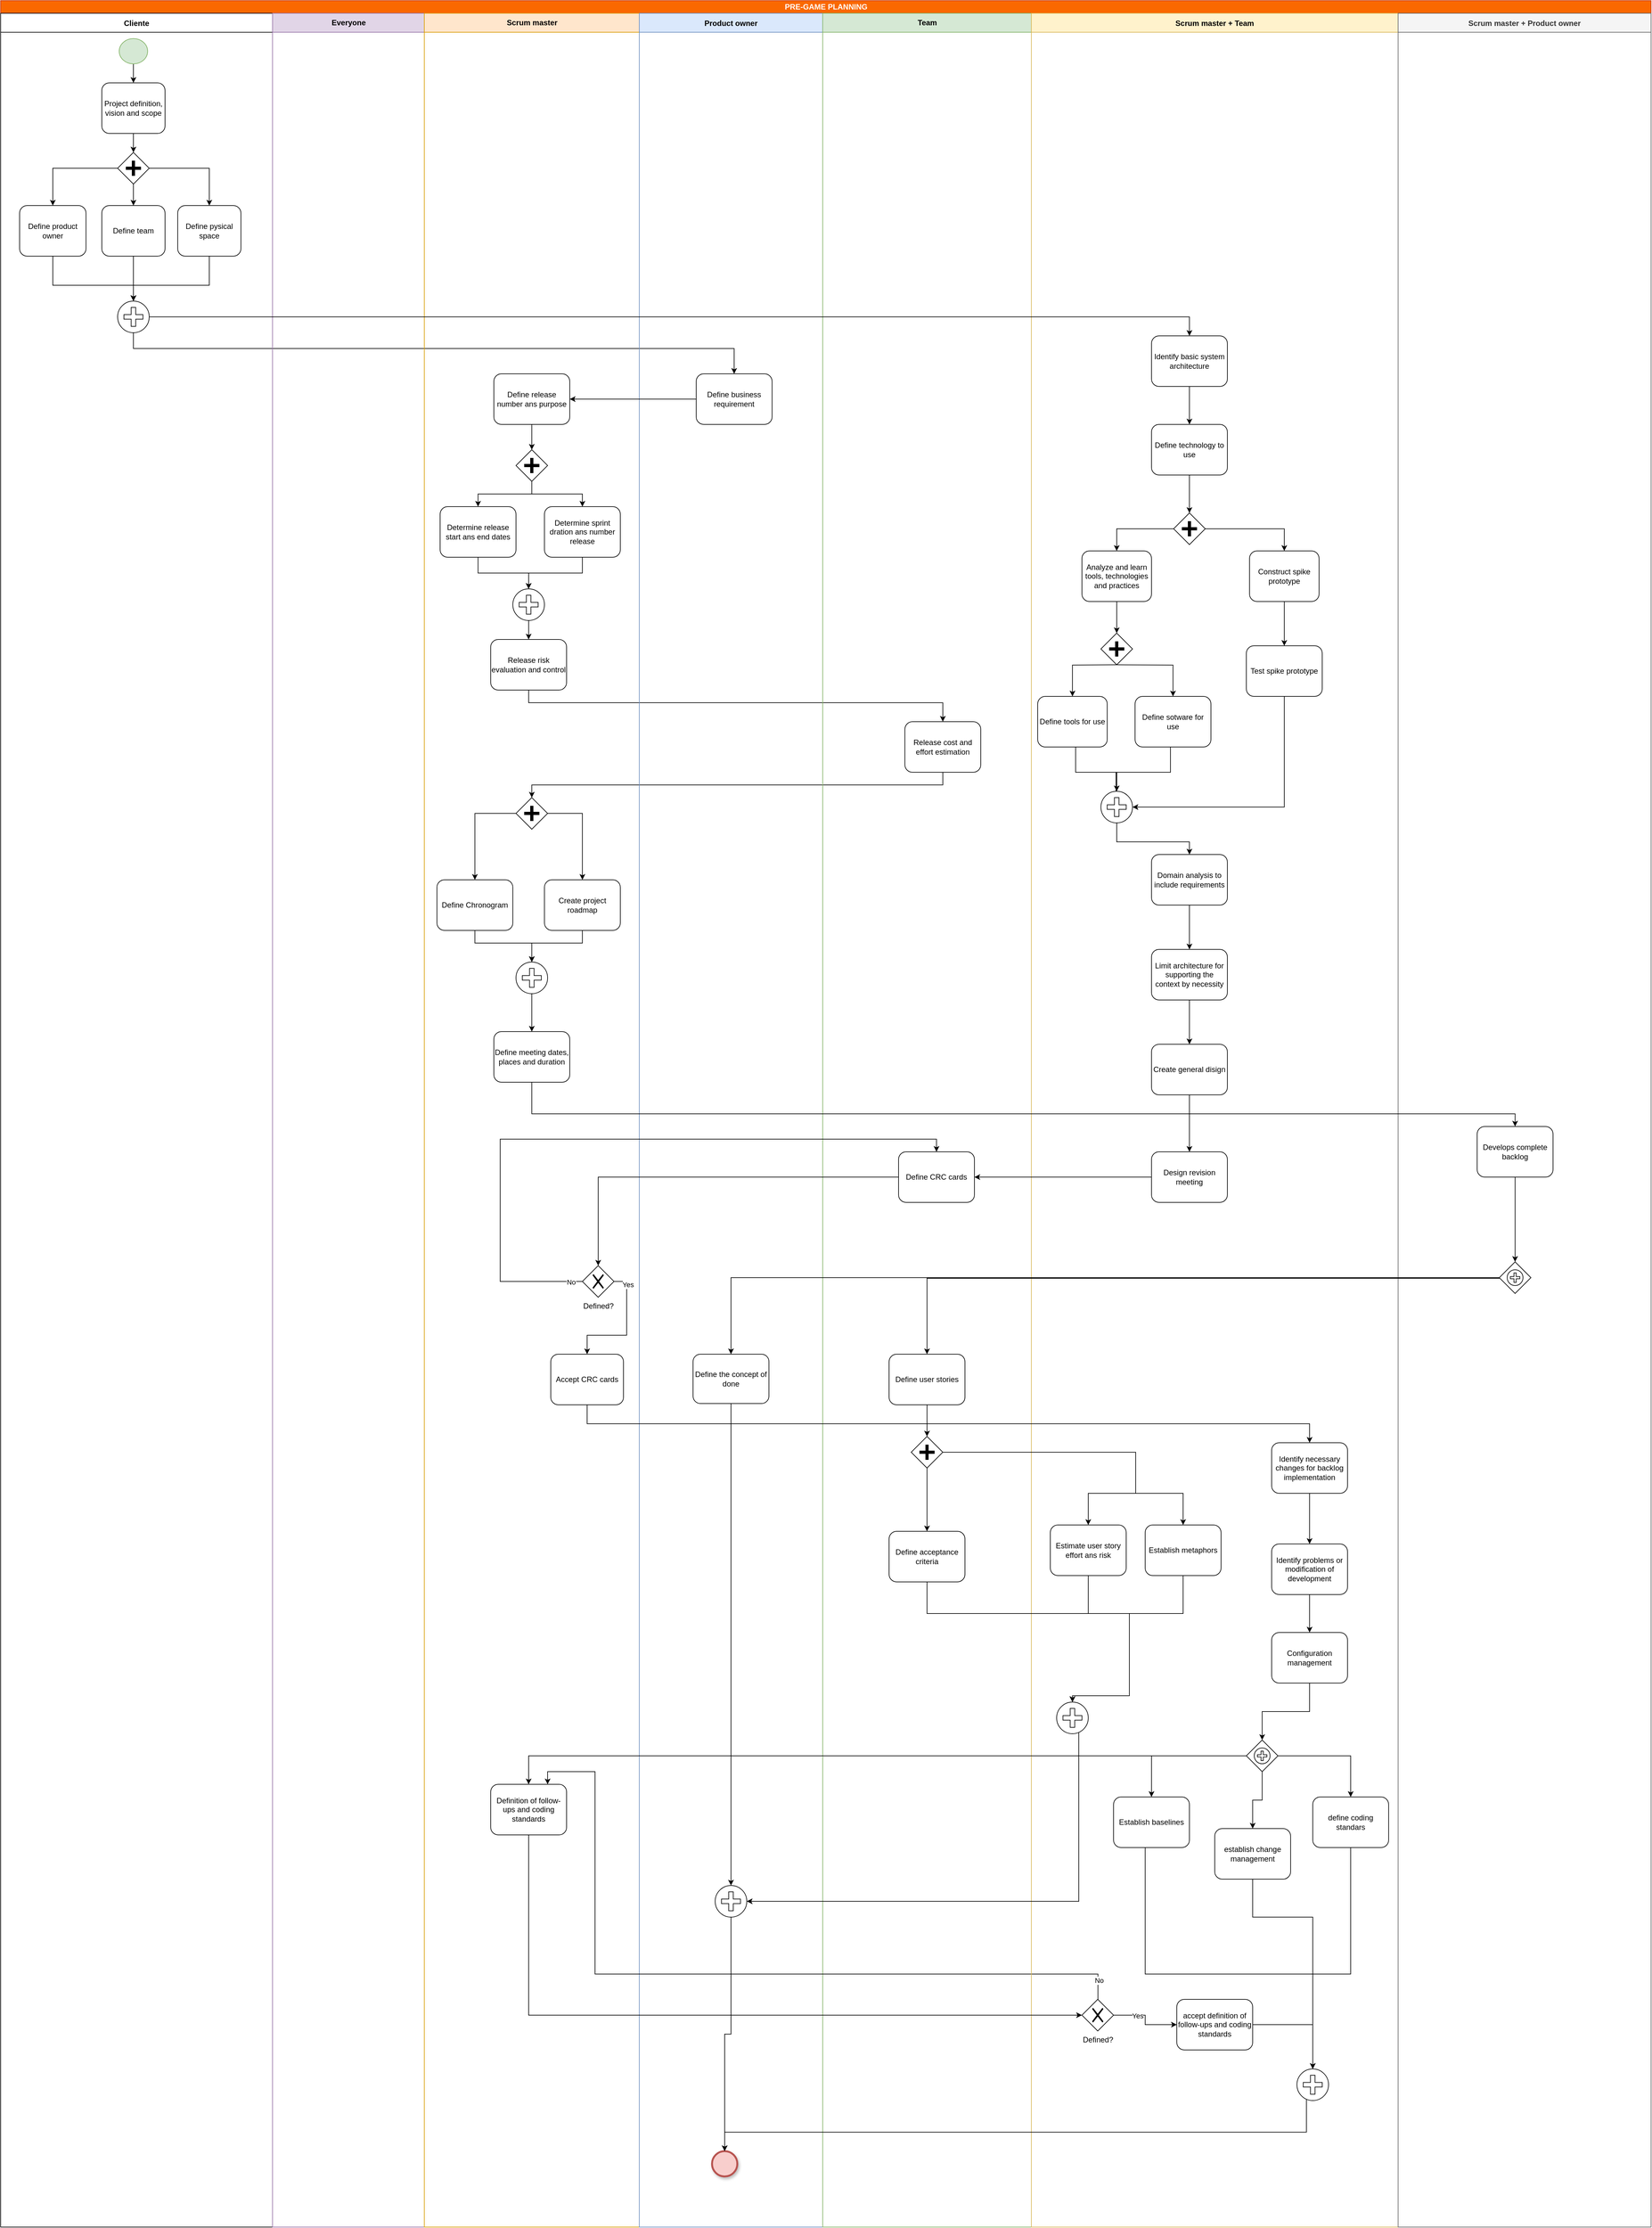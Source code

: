 <mxfile version="14.0.4" type="github" pages="13">
  <diagram id="2vq2golCytQ-a2IFae-c" name="1.Pre-game">
    <mxGraphModel dx="5189" dy="2324" grid="1" gridSize="10" guides="1" tooltips="1" connect="1" arrows="1" fold="1" page="1" pageScale="1" pageWidth="1169" pageHeight="827" math="0" shadow="0">
      <root>
        <mxCell id="_7wLVEjFSow3d28LaPfk-0" />
        <mxCell id="_7wLVEjFSow3d28LaPfk-1" parent="_7wLVEjFSow3d28LaPfk-0" />
        <mxCell id="wuSgqLGZ9F2cMNaaLQiV-0" value="PRE-GAME PLANNING" style="swimlane;html=1;childLayout=stackLayout;resizeParent=1;resizeParentMax=0;startSize=20;fillColor=#fa6800;strokeColor=#C73500;fontColor=#ffffff;shadow=0;swimlaneFillColor=#ffffff;" parent="_7wLVEjFSow3d28LaPfk-1" vertex="1">
          <mxGeometry x="-30" y="20" width="2610" height="3520" as="geometry" />
        </mxCell>
        <mxCell id="wuSgqLGZ9F2cMNaaLQiV-1" style="edgeStyle=orthogonalEdgeStyle;rounded=0;orthogonalLoop=1;jettySize=auto;html=1;" parent="wuSgqLGZ9F2cMNaaLQiV-0" source="wuSgqLGZ9F2cMNaaLQiV-18" target="wuSgqLGZ9F2cMNaaLQiV-46" edge="1">
          <mxGeometry relative="1" as="geometry">
            <Array as="points">
              <mxPoint x="210" y="550" />
              <mxPoint x="1160" y="550" />
            </Array>
          </mxGeometry>
        </mxCell>
        <mxCell id="wuSgqLGZ9F2cMNaaLQiV-3" value="Cliente" style="swimlane;startSize=30;" parent="wuSgqLGZ9F2cMNaaLQiV-0" vertex="1">
          <mxGeometry y="20" width="430" height="3500" as="geometry" />
        </mxCell>
        <mxCell id="wuSgqLGZ9F2cMNaaLQiV-4" style="edgeStyle=orthogonalEdgeStyle;rounded=0;orthogonalLoop=1;jettySize=auto;html=1;" parent="wuSgqLGZ9F2cMNaaLQiV-3" source="wuSgqLGZ9F2cMNaaLQiV-5" target="wuSgqLGZ9F2cMNaaLQiV-7" edge="1">
          <mxGeometry relative="1" as="geometry" />
        </mxCell>
        <mxCell id="wuSgqLGZ9F2cMNaaLQiV-5" value="" style="shape=mxgraph.bpmn.shape;html=1;verticalLabelPosition=bottom;labelBackgroundColor=#ffffff;verticalAlign=top;align=center;perimeter=ellipsePerimeter;outlineConnect=0;outline=standard;symbol=general;fillColor=#d5e8d4;strokeColor=#82b366;" parent="wuSgqLGZ9F2cMNaaLQiV-3" vertex="1">
          <mxGeometry x="187.5" y="40" width="45" height="40" as="geometry" />
        </mxCell>
        <mxCell id="wuSgqLGZ9F2cMNaaLQiV-6" style="edgeStyle=orthogonalEdgeStyle;rounded=0;orthogonalLoop=1;jettySize=auto;html=1;entryX=0.5;entryY=0;entryDx=0;entryDy=0;" parent="wuSgqLGZ9F2cMNaaLQiV-3" source="wuSgqLGZ9F2cMNaaLQiV-7" target="wuSgqLGZ9F2cMNaaLQiV-11" edge="1">
          <mxGeometry relative="1" as="geometry" />
        </mxCell>
        <mxCell id="wuSgqLGZ9F2cMNaaLQiV-7" value="Project definition, vision and scope" style="shape=ext;rounded=1;html=1;whiteSpace=wrap;shadow=0;" parent="wuSgqLGZ9F2cMNaaLQiV-3" vertex="1">
          <mxGeometry x="160" y="110" width="100" height="80" as="geometry" />
        </mxCell>
        <mxCell id="wuSgqLGZ9F2cMNaaLQiV-8" style="edgeStyle=orthogonalEdgeStyle;rounded=0;orthogonalLoop=1;jettySize=auto;html=1;entryX=0.5;entryY=0;entryDx=0;entryDy=0;" parent="wuSgqLGZ9F2cMNaaLQiV-3" source="wuSgqLGZ9F2cMNaaLQiV-11" target="wuSgqLGZ9F2cMNaaLQiV-15" edge="1">
          <mxGeometry relative="1" as="geometry" />
        </mxCell>
        <mxCell id="wuSgqLGZ9F2cMNaaLQiV-9" style="edgeStyle=orthogonalEdgeStyle;rounded=0;orthogonalLoop=1;jettySize=auto;html=1;" parent="wuSgqLGZ9F2cMNaaLQiV-3" source="wuSgqLGZ9F2cMNaaLQiV-11" target="wuSgqLGZ9F2cMNaaLQiV-13" edge="1">
          <mxGeometry relative="1" as="geometry" />
        </mxCell>
        <mxCell id="wuSgqLGZ9F2cMNaaLQiV-10" style="edgeStyle=orthogonalEdgeStyle;rounded=0;orthogonalLoop=1;jettySize=auto;html=1;entryX=0.5;entryY=0;entryDx=0;entryDy=0;" parent="wuSgqLGZ9F2cMNaaLQiV-3" source="wuSgqLGZ9F2cMNaaLQiV-11" target="wuSgqLGZ9F2cMNaaLQiV-17" edge="1">
          <mxGeometry relative="1" as="geometry" />
        </mxCell>
        <mxCell id="wuSgqLGZ9F2cMNaaLQiV-11" value="" style="shape=mxgraph.bpmn.shape;html=1;verticalLabelPosition=bottom;labelBackgroundColor=#ffffff;verticalAlign=top;align=center;perimeter=rhombusPerimeter;background=gateway;outlineConnect=0;outline=none;symbol=parallelGw;" parent="wuSgqLGZ9F2cMNaaLQiV-3" vertex="1">
          <mxGeometry x="185" y="220" width="50" height="50" as="geometry" />
        </mxCell>
        <mxCell id="FWSpXRarFGJrD4LC21p_-1" style="edgeStyle=orthogonalEdgeStyle;rounded=0;orthogonalLoop=1;jettySize=auto;html=1;entryX=0.5;entryY=0;entryDx=0;entryDy=0;labelBackgroundColor=none;" parent="wuSgqLGZ9F2cMNaaLQiV-3" source="wuSgqLGZ9F2cMNaaLQiV-13" target="wuSgqLGZ9F2cMNaaLQiV-18" edge="1">
          <mxGeometry relative="1" as="geometry">
            <Array as="points">
              <mxPoint x="82" y="430" />
              <mxPoint x="210" y="430" />
            </Array>
          </mxGeometry>
        </mxCell>
        <mxCell id="wuSgqLGZ9F2cMNaaLQiV-13" value="Define product owner" style="html=1;whiteSpace=wrap;rounded=1;dropTarget=0;shadow=0;" parent="wuSgqLGZ9F2cMNaaLQiV-3" vertex="1">
          <mxGeometry x="30" y="304" width="105" height="80" as="geometry" />
        </mxCell>
        <mxCell id="FWSpXRarFGJrD4LC21p_-2" style="edgeStyle=orthogonalEdgeStyle;rounded=0;orthogonalLoop=1;jettySize=auto;html=1;entryX=0.5;entryY=0;entryDx=0;entryDy=0;labelBackgroundColor=none;" parent="wuSgqLGZ9F2cMNaaLQiV-3" source="wuSgqLGZ9F2cMNaaLQiV-15" target="wuSgqLGZ9F2cMNaaLQiV-18" edge="1">
          <mxGeometry relative="1" as="geometry" />
        </mxCell>
        <mxCell id="wuSgqLGZ9F2cMNaaLQiV-15" value="Define team" style="html=1;whiteSpace=wrap;rounded=1;dropTarget=0;shadow=0;" parent="wuSgqLGZ9F2cMNaaLQiV-3" vertex="1">
          <mxGeometry x="160" y="304" width="100" height="80" as="geometry" />
        </mxCell>
        <mxCell id="FWSpXRarFGJrD4LC21p_-3" style="edgeStyle=orthogonalEdgeStyle;rounded=0;orthogonalLoop=1;jettySize=auto;html=1;entryX=0.5;entryY=0;entryDx=0;entryDy=0;labelBackgroundColor=none;" parent="wuSgqLGZ9F2cMNaaLQiV-3" source="wuSgqLGZ9F2cMNaaLQiV-17" target="wuSgqLGZ9F2cMNaaLQiV-18" edge="1">
          <mxGeometry relative="1" as="geometry">
            <Array as="points">
              <mxPoint x="330" y="430" />
              <mxPoint x="210" y="430" />
            </Array>
          </mxGeometry>
        </mxCell>
        <mxCell id="wuSgqLGZ9F2cMNaaLQiV-17" value="Define pysical space" style="html=1;whiteSpace=wrap;rounded=1;dropTarget=0;shadow=0;" parent="wuSgqLGZ9F2cMNaaLQiV-3" vertex="1">
          <mxGeometry x="280" y="304" width="100" height="80" as="geometry" />
        </mxCell>
        <mxCell id="wuSgqLGZ9F2cMNaaLQiV-18" value="" style="shape=mxgraph.bpmn.shape;html=1;verticalLabelPosition=bottom;labelBackgroundColor=#ffffff;verticalAlign=top;align=center;perimeter=ellipsePerimeter;outlineConnect=0;outline=standard;symbol=parallelMultiple;shadow=0;" parent="wuSgqLGZ9F2cMNaaLQiV-3" vertex="1">
          <mxGeometry x="185" y="455" width="50" height="50" as="geometry" />
        </mxCell>
        <mxCell id="wuSgqLGZ9F2cMNaaLQiV-19" value="Everyone" style="swimlane;html=1;startSize=30;fillColor=#e1d5e7;strokeColor=#9673a6;shadow=0;" parent="wuSgqLGZ9F2cMNaaLQiV-0" vertex="1">
          <mxGeometry x="430" y="20" width="240" height="3500" as="geometry" />
        </mxCell>
        <mxCell id="wuSgqLGZ9F2cMNaaLQiV-43" style="edgeStyle=orthogonalEdgeStyle;rounded=0;orthogonalLoop=1;jettySize=auto;html=1;entryX=0.5;entryY=0;entryDx=0;entryDy=0;" parent="wuSgqLGZ9F2cMNaaLQiV-0" source="wuSgqLGZ9F2cMNaaLQiV-32" target="wuSgqLGZ9F2cMNaaLQiV-57" edge="1">
          <mxGeometry relative="1" as="geometry">
            <Array as="points">
              <mxPoint x="835" y="1110" />
              <mxPoint x="1490" y="1110" />
            </Array>
          </mxGeometry>
        </mxCell>
        <mxCell id="wuSgqLGZ9F2cMNaaLQiV-44" style="edgeStyle=orthogonalEdgeStyle;rounded=0;orthogonalLoop=1;jettySize=auto;html=1;entryX=0.5;entryY=0;entryDx=0;entryDy=0;exitX=0.5;exitY=1;exitDx=0;exitDy=0;" parent="wuSgqLGZ9F2cMNaaLQiV-0" source="wuSgqLGZ9F2cMNaaLQiV-57" target="wuSgqLGZ9F2cMNaaLQiV-42" edge="1">
          <mxGeometry relative="1" as="geometry">
            <Array as="points">
              <mxPoint x="1490" y="1240" />
              <mxPoint x="840" y="1240" />
            </Array>
          </mxGeometry>
        </mxCell>
        <mxCell id="wuSgqLGZ9F2cMNaaLQiV-20" value="Scrum master" style="swimlane;html=1;startSize=30;fillColor=#ffe6cc;strokeColor=#d79b00;shadow=0;" parent="wuSgqLGZ9F2cMNaaLQiV-0" vertex="1">
          <mxGeometry x="670" y="20" width="340" height="3500" as="geometry" />
        </mxCell>
        <mxCell id="wuSgqLGZ9F2cMNaaLQiV-21" style="edgeStyle=orthogonalEdgeStyle;rounded=0;orthogonalLoop=1;jettySize=auto;html=1;" parent="wuSgqLGZ9F2cMNaaLQiV-20" source="wuSgqLGZ9F2cMNaaLQiV-22" target="wuSgqLGZ9F2cMNaaLQiV-25" edge="1">
          <mxGeometry relative="1" as="geometry" />
        </mxCell>
        <mxCell id="wuSgqLGZ9F2cMNaaLQiV-22" value="Define release number ans purpose" style="shape=ext;rounded=1;html=1;whiteSpace=wrap;shadow=0;" parent="wuSgqLGZ9F2cMNaaLQiV-20" vertex="1">
          <mxGeometry x="110" y="570" width="120" height="80" as="geometry" />
        </mxCell>
        <mxCell id="wuSgqLGZ9F2cMNaaLQiV-23" style="edgeStyle=orthogonalEdgeStyle;rounded=0;orthogonalLoop=1;jettySize=auto;html=1;entryX=0.5;entryY=0;entryDx=0;entryDy=0;" parent="wuSgqLGZ9F2cMNaaLQiV-20" source="wuSgqLGZ9F2cMNaaLQiV-25" target="wuSgqLGZ9F2cMNaaLQiV-27" edge="1">
          <mxGeometry relative="1" as="geometry" />
        </mxCell>
        <mxCell id="wuSgqLGZ9F2cMNaaLQiV-24" style="edgeStyle=orthogonalEdgeStyle;rounded=0;orthogonalLoop=1;jettySize=auto;html=1;entryX=0.5;entryY=0;entryDx=0;entryDy=0;" parent="wuSgqLGZ9F2cMNaaLQiV-20" source="wuSgqLGZ9F2cMNaaLQiV-25" target="wuSgqLGZ9F2cMNaaLQiV-29" edge="1">
          <mxGeometry relative="1" as="geometry" />
        </mxCell>
        <mxCell id="wuSgqLGZ9F2cMNaaLQiV-25" value="" style="shape=mxgraph.bpmn.shape;html=1;verticalLabelPosition=bottom;labelBackgroundColor=#ffffff;verticalAlign=top;align=center;perimeter=rhombusPerimeter;background=gateway;outlineConnect=0;outline=none;symbol=parallelGw;shadow=0;" parent="wuSgqLGZ9F2cMNaaLQiV-20" vertex="1">
          <mxGeometry x="145" y="690" width="50" height="50" as="geometry" />
        </mxCell>
        <mxCell id="wuSgqLGZ9F2cMNaaLQiV-26" style="edgeStyle=orthogonalEdgeStyle;rounded=0;orthogonalLoop=1;jettySize=auto;html=1;" parent="wuSgqLGZ9F2cMNaaLQiV-20" source="wuSgqLGZ9F2cMNaaLQiV-27" target="wuSgqLGZ9F2cMNaaLQiV-31" edge="1">
          <mxGeometry relative="1" as="geometry" />
        </mxCell>
        <mxCell id="wuSgqLGZ9F2cMNaaLQiV-27" value="Determine release start ans end dates" style="html=1;whiteSpace=wrap;rounded=1;dropTarget=0;shadow=0;" parent="wuSgqLGZ9F2cMNaaLQiV-20" vertex="1">
          <mxGeometry x="25" y="780" width="120" height="80" as="geometry" />
        </mxCell>
        <mxCell id="wuSgqLGZ9F2cMNaaLQiV-28" style="edgeStyle=orthogonalEdgeStyle;rounded=0;orthogonalLoop=1;jettySize=auto;html=1;" parent="wuSgqLGZ9F2cMNaaLQiV-20" source="wuSgqLGZ9F2cMNaaLQiV-29" target="wuSgqLGZ9F2cMNaaLQiV-31" edge="1">
          <mxGeometry relative="1" as="geometry" />
        </mxCell>
        <mxCell id="wuSgqLGZ9F2cMNaaLQiV-29" value="Determine sprint dration ans number release" style="html=1;whiteSpace=wrap;rounded=1;dropTarget=0;shadow=0;" parent="wuSgqLGZ9F2cMNaaLQiV-20" vertex="1">
          <mxGeometry x="190" y="780" width="120" height="80" as="geometry" />
        </mxCell>
        <mxCell id="wuSgqLGZ9F2cMNaaLQiV-30" style="edgeStyle=orthogonalEdgeStyle;rounded=0;orthogonalLoop=1;jettySize=auto;html=1;entryX=0.5;entryY=0;entryDx=0;entryDy=0;" parent="wuSgqLGZ9F2cMNaaLQiV-20" source="wuSgqLGZ9F2cMNaaLQiV-31" target="wuSgqLGZ9F2cMNaaLQiV-32" edge="1">
          <mxGeometry relative="1" as="geometry" />
        </mxCell>
        <mxCell id="wuSgqLGZ9F2cMNaaLQiV-31" value="" style="shape=mxgraph.bpmn.shape;html=1;verticalLabelPosition=bottom;labelBackgroundColor=#ffffff;verticalAlign=top;align=center;perimeter=ellipsePerimeter;outlineConnect=0;outline=standard;symbol=parallelMultiple;shadow=0;" parent="wuSgqLGZ9F2cMNaaLQiV-20" vertex="1">
          <mxGeometry x="140" y="910" width="50" height="50" as="geometry" />
        </mxCell>
        <mxCell id="wuSgqLGZ9F2cMNaaLQiV-32" value="Release risk evaluation and control" style="shape=ext;rounded=1;html=1;whiteSpace=wrap;shadow=0;" parent="wuSgqLGZ9F2cMNaaLQiV-20" vertex="1">
          <mxGeometry x="105" y="990" width="120" height="80" as="geometry" />
        </mxCell>
        <mxCell id="wuSgqLGZ9F2cMNaaLQiV-33" style="edgeStyle=orthogonalEdgeStyle;rounded=0;orthogonalLoop=1;jettySize=auto;html=1;" parent="wuSgqLGZ9F2cMNaaLQiV-20" source="wuSgqLGZ9F2cMNaaLQiV-34" target="wuSgqLGZ9F2cMNaaLQiV-38" edge="1">
          <mxGeometry relative="1" as="geometry">
            <Array as="points">
              <mxPoint x="250" y="1470" />
              <mxPoint x="170" y="1470" />
            </Array>
          </mxGeometry>
        </mxCell>
        <mxCell id="wuSgqLGZ9F2cMNaaLQiV-34" value="Create project roadmap" style="shape=ext;rounded=1;html=1;whiteSpace=wrap;shadow=0;" parent="wuSgqLGZ9F2cMNaaLQiV-20" vertex="1">
          <mxGeometry x="190" y="1370" width="120" height="80" as="geometry" />
        </mxCell>
        <mxCell id="wuSgqLGZ9F2cMNaaLQiV-35" style="edgeStyle=orthogonalEdgeStyle;rounded=0;orthogonalLoop=1;jettySize=auto;html=1;" parent="wuSgqLGZ9F2cMNaaLQiV-20" source="wuSgqLGZ9F2cMNaaLQiV-36" target="wuSgqLGZ9F2cMNaaLQiV-38" edge="1">
          <mxGeometry relative="1" as="geometry">
            <Array as="points">
              <mxPoint x="80" y="1470" />
              <mxPoint x="170" y="1470" />
            </Array>
          </mxGeometry>
        </mxCell>
        <mxCell id="wuSgqLGZ9F2cMNaaLQiV-36" value="Define Chronogram" style="html=1;whiteSpace=wrap;rounded=1;dropTarget=0;shadow=0;" parent="wuSgqLGZ9F2cMNaaLQiV-20" vertex="1">
          <mxGeometry x="20" y="1370" width="120" height="80" as="geometry" />
        </mxCell>
        <mxCell id="wuSgqLGZ9F2cMNaaLQiV-37" style="edgeStyle=orthogonalEdgeStyle;rounded=0;orthogonalLoop=1;jettySize=auto;html=1;" parent="wuSgqLGZ9F2cMNaaLQiV-20" source="wuSgqLGZ9F2cMNaaLQiV-38" target="wuSgqLGZ9F2cMNaaLQiV-39" edge="1">
          <mxGeometry relative="1" as="geometry" />
        </mxCell>
        <mxCell id="wuSgqLGZ9F2cMNaaLQiV-38" value="" style="shape=mxgraph.bpmn.shape;html=1;verticalLabelPosition=bottom;labelBackgroundColor=#ffffff;verticalAlign=top;align=center;perimeter=ellipsePerimeter;outlineConnect=0;outline=standard;symbol=parallelMultiple;shadow=0;" parent="wuSgqLGZ9F2cMNaaLQiV-20" vertex="1">
          <mxGeometry x="145" y="1500" width="50" height="50" as="geometry" />
        </mxCell>
        <mxCell id="wuSgqLGZ9F2cMNaaLQiV-39" value="Define meeting dates, places and duration" style="shape=ext;rounded=1;html=1;whiteSpace=wrap;shadow=0;" parent="wuSgqLGZ9F2cMNaaLQiV-20" vertex="1">
          <mxGeometry x="110" y="1610" width="120" height="80" as="geometry" />
        </mxCell>
        <mxCell id="wuSgqLGZ9F2cMNaaLQiV-40" style="edgeStyle=orthogonalEdgeStyle;rounded=0;orthogonalLoop=1;jettySize=auto;html=1;entryX=0.5;entryY=0;entryDx=0;entryDy=0;" parent="wuSgqLGZ9F2cMNaaLQiV-20" source="wuSgqLGZ9F2cMNaaLQiV-42" target="wuSgqLGZ9F2cMNaaLQiV-36" edge="1">
          <mxGeometry relative="1" as="geometry" />
        </mxCell>
        <mxCell id="wuSgqLGZ9F2cMNaaLQiV-41" style="edgeStyle=orthogonalEdgeStyle;rounded=0;orthogonalLoop=1;jettySize=auto;html=1;entryX=0.5;entryY=0;entryDx=0;entryDy=0;" parent="wuSgqLGZ9F2cMNaaLQiV-20" source="wuSgqLGZ9F2cMNaaLQiV-42" target="wuSgqLGZ9F2cMNaaLQiV-34" edge="1">
          <mxGeometry relative="1" as="geometry">
            <Array as="points">
              <mxPoint x="250" y="1265" />
            </Array>
          </mxGeometry>
        </mxCell>
        <mxCell id="wuSgqLGZ9F2cMNaaLQiV-42" value="" style="shape=mxgraph.bpmn.shape;html=1;verticalLabelPosition=bottom;labelBackgroundColor=#ffffff;verticalAlign=top;align=center;perimeter=rhombusPerimeter;background=gateway;outlineConnect=0;outline=none;symbol=parallelGw;" parent="wuSgqLGZ9F2cMNaaLQiV-20" vertex="1">
          <mxGeometry x="145" y="1240" width="50" height="50" as="geometry" />
        </mxCell>
        <mxCell id="5w5T9OOfM-ZXIYdzokpZ-352" value="Defined?" style="shape=mxgraph.bpmn.shape;html=1;verticalLabelPosition=bottom;labelBackgroundColor=#ffffff;verticalAlign=top;align=center;perimeter=rhombusPerimeter;background=gateway;outlineConnect=0;outline=none;symbol=exclusiveGw;" parent="wuSgqLGZ9F2cMNaaLQiV-20" vertex="1">
          <mxGeometry x="250" y="1980" width="50" height="50" as="geometry" />
        </mxCell>
        <mxCell id="5w5T9OOfM-ZXIYdzokpZ-353" value="Accept CRC cards" style="html=1;whiteSpace=wrap;rounded=1;dropTarget=0;" parent="wuSgqLGZ9F2cMNaaLQiV-20" vertex="1">
          <mxGeometry x="200" y="2120" width="115" height="80" as="geometry" />
        </mxCell>
        <mxCell id="5w5T9OOfM-ZXIYdzokpZ-354" style="edgeStyle=orthogonalEdgeStyle;rounded=0;orthogonalLoop=1;jettySize=auto;html=1;entryX=0.5;entryY=0;entryDx=0;entryDy=0;exitX=1;exitY=0.5;exitDx=0;exitDy=0;" parent="wuSgqLGZ9F2cMNaaLQiV-20" source="5w5T9OOfM-ZXIYdzokpZ-352" target="5w5T9OOfM-ZXIYdzokpZ-353" edge="1">
          <mxGeometry relative="1" as="geometry">
            <Array as="points">
              <mxPoint x="320" y="2005" />
              <mxPoint x="320" y="2090" />
              <mxPoint x="258" y="2090" />
            </Array>
          </mxGeometry>
        </mxCell>
        <mxCell id="5w5T9OOfM-ZXIYdzokpZ-355" value="Yes" style="edgeLabel;html=1;align=center;verticalAlign=middle;resizable=0;points=[];" parent="5w5T9OOfM-ZXIYdzokpZ-354" vertex="1" connectable="0">
          <mxGeometry x="-0.749" y="2" relative="1" as="geometry">
            <mxPoint as="offset" />
          </mxGeometry>
        </mxCell>
        <mxCell id="shil4O10NMlYJumQxL-e-12" value="Definition of follow-ups and coding standards" style="html=1;whiteSpace=wrap;rounded=1;dropTarget=0;" parent="wuSgqLGZ9F2cMNaaLQiV-20" vertex="1">
          <mxGeometry x="105" y="2800" width="120" height="80" as="geometry" />
        </mxCell>
        <mxCell id="wuSgqLGZ9F2cMNaaLQiV-45" value="Product owner" style="swimlane;startSize=30;fillColor=#dae8fc;strokeColor=#6c8ebf;shadow=0;" parent="wuSgqLGZ9F2cMNaaLQiV-0" vertex="1">
          <mxGeometry x="1010" y="20" width="290" height="3500" as="geometry" />
        </mxCell>
        <mxCell id="wuSgqLGZ9F2cMNaaLQiV-46" value="Define business requirement" style="shape=ext;rounded=1;html=1;whiteSpace=wrap;shadow=0;" parent="wuSgqLGZ9F2cMNaaLQiV-45" vertex="1">
          <mxGeometry x="90" y="570" width="120" height="80" as="geometry" />
        </mxCell>
        <mxCell id="wuSgqLGZ9F2cMNaaLQiV-47" value="Define the concept of done" style="shape=ext;rounded=1;html=1;whiteSpace=wrap;shadow=0;" parent="wuSgqLGZ9F2cMNaaLQiV-45" vertex="1">
          <mxGeometry x="85" y="2120" width="120" height="78" as="geometry" />
        </mxCell>
        <mxCell id="wuSgqLGZ9F2cMNaaLQiV-48" value="" style="shape=mxgraph.bpmn.shape;html=1;verticalLabelPosition=bottom;labelBackgroundColor=#ffffff;verticalAlign=top;align=center;perimeter=ellipsePerimeter;outlineConnect=0;outline=standard;symbol=parallelMultiple;" parent="wuSgqLGZ9F2cMNaaLQiV-45" vertex="1">
          <mxGeometry x="120" y="2960" width="50" height="50" as="geometry" />
        </mxCell>
        <mxCell id="wuSgqLGZ9F2cMNaaLQiV-49" style="edgeStyle=orthogonalEdgeStyle;rounded=0;orthogonalLoop=1;jettySize=auto;html=1;entryX=0.5;entryY=0;entryDx=0;entryDy=0;" parent="wuSgqLGZ9F2cMNaaLQiV-45" source="wuSgqLGZ9F2cMNaaLQiV-47" target="wuSgqLGZ9F2cMNaaLQiV-48" edge="1">
          <mxGeometry relative="1" as="geometry">
            <mxPoint x="145" y="2250" as="targetPoint" />
            <Array as="points">
              <mxPoint x="145" y="2470" />
            </Array>
          </mxGeometry>
        </mxCell>
        <mxCell id="wuSgqLGZ9F2cMNaaLQiV-50" value="Team" style="swimlane;html=1;startSize=30;fillColor=#d5e8d4;strokeColor=#82b366;shadow=0;" parent="wuSgqLGZ9F2cMNaaLQiV-0" vertex="1">
          <mxGeometry x="1300" y="20" width="330" height="3500" as="geometry" />
        </mxCell>
        <mxCell id="wuSgqLGZ9F2cMNaaLQiV-51" style="edgeStyle=orthogonalEdgeStyle;rounded=0;orthogonalLoop=1;jettySize=auto;html=1;" parent="wuSgqLGZ9F2cMNaaLQiV-50" source="wuSgqLGZ9F2cMNaaLQiV-52" target="wuSgqLGZ9F2cMNaaLQiV-55" edge="1">
          <mxGeometry relative="1" as="geometry" />
        </mxCell>
        <mxCell id="wuSgqLGZ9F2cMNaaLQiV-52" value="Define user stories" style="html=1;whiteSpace=wrap;rounded=1;dropTarget=0;shadow=0;" parent="wuSgqLGZ9F2cMNaaLQiV-50" vertex="1">
          <mxGeometry x="105" y="2120" width="120" height="80" as="geometry" />
        </mxCell>
        <mxCell id="wuSgqLGZ9F2cMNaaLQiV-53" value="Define acceptance criteria" style="html=1;whiteSpace=wrap;rounded=1;dropTarget=0;shadow=0;" parent="wuSgqLGZ9F2cMNaaLQiV-50" vertex="1">
          <mxGeometry x="105" y="2400" width="120" height="80" as="geometry" />
        </mxCell>
        <mxCell id="wgble69hNnHLpJWu_Xji-1" style="edgeStyle=orthogonalEdgeStyle;rounded=0;orthogonalLoop=1;jettySize=auto;html=1;" parent="wuSgqLGZ9F2cMNaaLQiV-50" source="wuSgqLGZ9F2cMNaaLQiV-55" target="wuSgqLGZ9F2cMNaaLQiV-53" edge="1">
          <mxGeometry relative="1" as="geometry" />
        </mxCell>
        <mxCell id="wuSgqLGZ9F2cMNaaLQiV-55" value="" style="shape=mxgraph.bpmn.shape;html=1;verticalLabelPosition=bottom;labelBackgroundColor=#ffffff;verticalAlign=top;align=center;perimeter=rhombusPerimeter;background=gateway;outlineConnect=0;outline=none;symbol=parallelGw;shadow=0;" parent="wuSgqLGZ9F2cMNaaLQiV-50" vertex="1">
          <mxGeometry x="140" y="2250" width="50" height="50" as="geometry" />
        </mxCell>
        <mxCell id="wuSgqLGZ9F2cMNaaLQiV-57" value="Release cost and effort estimation" style="shape=ext;rounded=1;html=1;whiteSpace=wrap;shadow=0;" parent="wuSgqLGZ9F2cMNaaLQiV-50" vertex="1">
          <mxGeometry x="130" y="1120" width="120" height="80" as="geometry" />
        </mxCell>
        <mxCell id="5w5T9OOfM-ZXIYdzokpZ-350" value="Define CRC cards" style="html=1;whiteSpace=wrap;rounded=1;dropTarget=0;" parent="wuSgqLGZ9F2cMNaaLQiV-50" vertex="1">
          <mxGeometry x="120" y="1800" width="120" height="80" as="geometry" />
        </mxCell>
        <mxCell id="shil4O10NMlYJumQxL-e-18" style="edgeStyle=orthogonalEdgeStyle;rounded=0;orthogonalLoop=1;jettySize=auto;html=1;entryX=0.75;entryY=0;entryDx=0;entryDy=0;" parent="wuSgqLGZ9F2cMNaaLQiV-50" target="shil4O10NMlYJumQxL-e-12" edge="1">
          <mxGeometry relative="1" as="geometry">
            <Array as="points">
              <mxPoint x="435" y="3100" />
              <mxPoint x="-360" y="3100" />
              <mxPoint x="-360" y="2780" />
              <mxPoint x="-435" y="2780" />
            </Array>
            <mxPoint x="435.333" y="3140.473" as="sourcePoint" />
            <mxPoint x="-100" y="2850.14" as="targetPoint" />
          </mxGeometry>
        </mxCell>
        <mxCell id="shil4O10NMlYJumQxL-e-19" value="No" style="edgeLabel;html=1;align=center;verticalAlign=middle;resizable=0;points=[];" parent="shil4O10NMlYJumQxL-e-18" vertex="1" connectable="0">
          <mxGeometry x="-0.935" y="1" relative="1" as="geometry">
            <mxPoint x="1" y="8.33" as="offset" />
          </mxGeometry>
        </mxCell>
        <mxCell id="wuSgqLGZ9F2cMNaaLQiV-56" value="Scrum master + Team" style="swimlane;startSize=30;shadow=0;fillColor=#fff2cc;strokeColor=#d6b656;" parent="wuSgqLGZ9F2cMNaaLQiV-0" vertex="1">
          <mxGeometry x="1630" y="20" width="580" height="3500" as="geometry" />
        </mxCell>
        <mxCell id="wuSgqLGZ9F2cMNaaLQiV-58" style="edgeStyle=orthogonalEdgeStyle;rounded=0;orthogonalLoop=1;jettySize=auto;html=1;entryX=0.5;entryY=0;entryDx=0;entryDy=0;" parent="wuSgqLGZ9F2cMNaaLQiV-56" source="wuSgqLGZ9F2cMNaaLQiV-59" target="wuSgqLGZ9F2cMNaaLQiV-62" edge="1">
          <mxGeometry relative="1" as="geometry">
            <Array as="points">
              <mxPoint x="90" y="2530" />
              <mxPoint x="155" y="2530" />
              <mxPoint x="155" y="2660" />
              <mxPoint x="65" y="2660" />
            </Array>
          </mxGeometry>
        </mxCell>
        <mxCell id="wuSgqLGZ9F2cMNaaLQiV-59" value="Estimate user story effort ans risk" style="html=1;whiteSpace=wrap;rounded=1;dropTarget=0;shadow=0;" parent="wuSgqLGZ9F2cMNaaLQiV-56" vertex="1">
          <mxGeometry x="30" y="2390" width="120" height="80" as="geometry" />
        </mxCell>
        <mxCell id="wuSgqLGZ9F2cMNaaLQiV-60" style="edgeStyle=orthogonalEdgeStyle;rounded=0;orthogonalLoop=1;jettySize=auto;html=1;entryX=0.5;entryY=0;entryDx=0;entryDy=0;" parent="wuSgqLGZ9F2cMNaaLQiV-56" source="wuSgqLGZ9F2cMNaaLQiV-61" target="wuSgqLGZ9F2cMNaaLQiV-62" edge="1">
          <mxGeometry relative="1" as="geometry">
            <Array as="points">
              <mxPoint x="240" y="2530" />
              <mxPoint x="155" y="2530" />
              <mxPoint x="155" y="2660" />
              <mxPoint x="65" y="2660" />
            </Array>
          </mxGeometry>
        </mxCell>
        <mxCell id="wuSgqLGZ9F2cMNaaLQiV-61" value="Establish metaphors" style="html=1;whiteSpace=wrap;rounded=1;dropTarget=0;shadow=0;" parent="wuSgqLGZ9F2cMNaaLQiV-56" vertex="1">
          <mxGeometry x="180" y="2390" width="120" height="80" as="geometry" />
        </mxCell>
        <mxCell id="wuSgqLGZ9F2cMNaaLQiV-62" value="" style="shape=mxgraph.bpmn.shape;html=1;verticalLabelPosition=bottom;labelBackgroundColor=#ffffff;verticalAlign=top;align=center;perimeter=ellipsePerimeter;outlineConnect=0;outline=standard;symbol=parallelMultiple;" parent="wuSgqLGZ9F2cMNaaLQiV-56" vertex="1">
          <mxGeometry x="40" y="2670" width="50" height="50" as="geometry" />
        </mxCell>
        <mxCell id="5w5T9OOfM-ZXIYdzokpZ-319" value="Identify basic system architecture" style="shape=ext;rounded=1;html=1;whiteSpace=wrap;" parent="wuSgqLGZ9F2cMNaaLQiV-56" vertex="1">
          <mxGeometry x="190" y="510" width="120" height="80" as="geometry" />
        </mxCell>
        <mxCell id="5w5T9OOfM-ZXIYdzokpZ-320" style="edgeStyle=orthogonalEdgeStyle;rounded=0;orthogonalLoop=1;jettySize=auto;html=1;entryX=0.5;entryY=0;entryDx=0;entryDy=0;" parent="wuSgqLGZ9F2cMNaaLQiV-56" source="5w5T9OOfM-ZXIYdzokpZ-321" edge="1">
          <mxGeometry relative="1" as="geometry">
            <mxPoint x="135.0" y="980" as="targetPoint" />
          </mxGeometry>
        </mxCell>
        <mxCell id="5w5T9OOfM-ZXIYdzokpZ-321" value="Analyze and learn tools, technologies and practices" style="html=1;whiteSpace=wrap;rounded=1;dropTarget=0;" parent="wuSgqLGZ9F2cMNaaLQiV-56" vertex="1">
          <mxGeometry x="80" y="850" width="110" height="80" as="geometry" />
        </mxCell>
        <mxCell id="5w5T9OOfM-ZXIYdzokpZ-323" value="Construct spike prototype" style="html=1;whiteSpace=wrap;rounded=1;dropTarget=0;" parent="wuSgqLGZ9F2cMNaaLQiV-56" vertex="1">
          <mxGeometry x="345" y="850" width="110" height="80" as="geometry" />
        </mxCell>
        <mxCell id="5w5T9OOfM-ZXIYdzokpZ-325" value="Define tools for use" style="html=1;whiteSpace=wrap;rounded=1;dropTarget=0;" parent="wuSgqLGZ9F2cMNaaLQiV-56" vertex="1">
          <mxGeometry x="10" y="1080" width="110" height="80" as="geometry" />
        </mxCell>
        <mxCell id="5w5T9OOfM-ZXIYdzokpZ-326" style="edgeStyle=orthogonalEdgeStyle;rounded=0;orthogonalLoop=1;jettySize=auto;html=1;" parent="wuSgqLGZ9F2cMNaaLQiV-56" source="5w5T9OOfM-ZXIYdzokpZ-327" edge="1">
          <mxGeometry relative="1" as="geometry">
            <mxPoint x="134" y="1240" as="targetPoint" />
            <Array as="points">
              <mxPoint x="220" y="1200" />
              <mxPoint x="134" y="1200" />
            </Array>
          </mxGeometry>
        </mxCell>
        <mxCell id="5w5T9OOfM-ZXIYdzokpZ-327" value="Define sotware for use" style="html=1;whiteSpace=wrap;rounded=1;dropTarget=0;" parent="wuSgqLGZ9F2cMNaaLQiV-56" vertex="1">
          <mxGeometry x="164" y="1080" width="120" height="80" as="geometry" />
        </mxCell>
        <mxCell id="5w5T9OOfM-ZXIYdzokpZ-329" value="Test spike prototype" style="html=1;whiteSpace=wrap;rounded=1;dropTarget=0;" parent="wuSgqLGZ9F2cMNaaLQiV-56" vertex="1">
          <mxGeometry x="340" y="1000" width="120" height="80" as="geometry" />
        </mxCell>
        <mxCell id="5w5T9OOfM-ZXIYdzokpZ-322" style="edgeStyle=orthogonalEdgeStyle;rounded=0;orthogonalLoop=1;jettySize=auto;html=1;entryX=0.5;entryY=0;entryDx=0;entryDy=0;" parent="wuSgqLGZ9F2cMNaaLQiV-56" source="5w5T9OOfM-ZXIYdzokpZ-323" target="5w5T9OOfM-ZXIYdzokpZ-329" edge="1">
          <mxGeometry relative="1" as="geometry" />
        </mxCell>
        <mxCell id="5w5T9OOfM-ZXIYdzokpZ-330" style="edgeStyle=orthogonalEdgeStyle;rounded=0;orthogonalLoop=1;jettySize=auto;html=1;" parent="wuSgqLGZ9F2cMNaaLQiV-56" source="5w5T9OOfM-ZXIYdzokpZ-332" target="5w5T9OOfM-ZXIYdzokpZ-323" edge="1">
          <mxGeometry relative="1" as="geometry" />
        </mxCell>
        <mxCell id="5w5T9OOfM-ZXIYdzokpZ-331" style="edgeStyle=orthogonalEdgeStyle;rounded=0;orthogonalLoop=1;jettySize=auto;html=1;" parent="wuSgqLGZ9F2cMNaaLQiV-56" source="5w5T9OOfM-ZXIYdzokpZ-332" target="5w5T9OOfM-ZXIYdzokpZ-321" edge="1">
          <mxGeometry relative="1" as="geometry" />
        </mxCell>
        <mxCell id="5w5T9OOfM-ZXIYdzokpZ-332" value="" style="shape=mxgraph.bpmn.shape;html=1;verticalLabelPosition=bottom;labelBackgroundColor=#ffffff;verticalAlign=top;align=center;perimeter=rhombusPerimeter;background=gateway;outlineConnect=0;outline=none;symbol=parallelGw;" parent="wuSgqLGZ9F2cMNaaLQiV-56" vertex="1">
          <mxGeometry x="225" y="790" width="50" height="50" as="geometry" />
        </mxCell>
        <mxCell id="5w5T9OOfM-ZXIYdzokpZ-333" style="edgeStyle=orthogonalEdgeStyle;rounded=0;orthogonalLoop=1;jettySize=auto;html=1;entryX=0.5;entryY=0;entryDx=0;entryDy=0;" parent="wuSgqLGZ9F2cMNaaLQiV-56" source="5w5T9OOfM-ZXIYdzokpZ-334" target="5w5T9OOfM-ZXIYdzokpZ-332" edge="1">
          <mxGeometry relative="1" as="geometry" />
        </mxCell>
        <mxCell id="5w5T9OOfM-ZXIYdzokpZ-334" value="Define technology to use" style="shape=ext;rounded=1;html=1;whiteSpace=wrap;" parent="wuSgqLGZ9F2cMNaaLQiV-56" vertex="1">
          <mxGeometry x="190" y="650" width="120" height="80" as="geometry" />
        </mxCell>
        <mxCell id="5w5T9OOfM-ZXIYdzokpZ-318" style="edgeStyle=orthogonalEdgeStyle;rounded=0;orthogonalLoop=1;jettySize=auto;html=1;entryX=0.5;entryY=0;entryDx=0;entryDy=0;" parent="wuSgqLGZ9F2cMNaaLQiV-56" source="5w5T9OOfM-ZXIYdzokpZ-319" target="5w5T9OOfM-ZXIYdzokpZ-334" edge="1">
          <mxGeometry relative="1" as="geometry" />
        </mxCell>
        <mxCell id="5w5T9OOfM-ZXIYdzokpZ-335" style="edgeStyle=orthogonalEdgeStyle;rounded=0;orthogonalLoop=1;jettySize=auto;html=1;" parent="wuSgqLGZ9F2cMNaaLQiV-56" target="5w5T9OOfM-ZXIYdzokpZ-325" edge="1">
          <mxGeometry relative="1" as="geometry">
            <mxPoint x="135.0" y="1030.0" as="sourcePoint" />
          </mxGeometry>
        </mxCell>
        <mxCell id="5w5T9OOfM-ZXIYdzokpZ-336" style="edgeStyle=orthogonalEdgeStyle;rounded=0;orthogonalLoop=1;jettySize=auto;html=1;entryX=0.5;entryY=0;entryDx=0;entryDy=0;" parent="wuSgqLGZ9F2cMNaaLQiV-56" target="5w5T9OOfM-ZXIYdzokpZ-327" edge="1">
          <mxGeometry relative="1" as="geometry">
            <mxPoint x="135.0" y="1030.0" as="sourcePoint" />
          </mxGeometry>
        </mxCell>
        <mxCell id="5w5T9OOfM-ZXIYdzokpZ-338" value="" style="shape=mxgraph.bpmn.shape;html=1;verticalLabelPosition=bottom;labelBackgroundColor=#ffffff;verticalAlign=top;align=center;perimeter=ellipsePerimeter;outlineConnect=0;outline=standard;symbol=parallelMultiple;" parent="wuSgqLGZ9F2cMNaaLQiV-56" vertex="1">
          <mxGeometry x="110" y="1230" width="50" height="50" as="geometry" />
        </mxCell>
        <mxCell id="5w5T9OOfM-ZXIYdzokpZ-324" style="edgeStyle=orthogonalEdgeStyle;rounded=0;orthogonalLoop=1;jettySize=auto;html=1;" parent="wuSgqLGZ9F2cMNaaLQiV-56" source="5w5T9OOfM-ZXIYdzokpZ-325" target="5w5T9OOfM-ZXIYdzokpZ-338" edge="1">
          <mxGeometry relative="1" as="geometry">
            <Array as="points">
              <mxPoint x="70" y="1200" />
              <mxPoint x="135" y="1200" />
            </Array>
          </mxGeometry>
        </mxCell>
        <mxCell id="5w5T9OOfM-ZXIYdzokpZ-328" style="edgeStyle=orthogonalEdgeStyle;rounded=0;orthogonalLoop=1;jettySize=auto;html=1;entryX=1;entryY=0.5;entryDx=0;entryDy=0;" parent="wuSgqLGZ9F2cMNaaLQiV-56" source="5w5T9OOfM-ZXIYdzokpZ-329" target="5w5T9OOfM-ZXIYdzokpZ-338" edge="1">
          <mxGeometry relative="1" as="geometry">
            <Array as="points">
              <mxPoint x="400" y="1255" />
            </Array>
          </mxGeometry>
        </mxCell>
        <mxCell id="5w5T9OOfM-ZXIYdzokpZ-340" value="Domain analysis to include requirements" style="shape=ext;rounded=1;html=1;whiteSpace=wrap;" parent="wuSgqLGZ9F2cMNaaLQiV-56" vertex="1">
          <mxGeometry x="190" y="1330" width="120" height="80" as="geometry" />
        </mxCell>
        <mxCell id="5w5T9OOfM-ZXIYdzokpZ-337" style="edgeStyle=orthogonalEdgeStyle;rounded=0;orthogonalLoop=1;jettySize=auto;html=1;" parent="wuSgqLGZ9F2cMNaaLQiV-56" source="5w5T9OOfM-ZXIYdzokpZ-338" target="5w5T9OOfM-ZXIYdzokpZ-340" edge="1">
          <mxGeometry relative="1" as="geometry">
            <Array as="points">
              <mxPoint x="135" y="1310" />
              <mxPoint x="250" y="1310" />
            </Array>
          </mxGeometry>
        </mxCell>
        <mxCell id="5w5T9OOfM-ZXIYdzokpZ-342" value="Limit architecture for supporting the context by necessity" style="shape=ext;rounded=1;html=1;whiteSpace=wrap;" parent="wuSgqLGZ9F2cMNaaLQiV-56" vertex="1">
          <mxGeometry x="190" y="1480" width="120" height="80" as="geometry" />
        </mxCell>
        <mxCell id="5w5T9OOfM-ZXIYdzokpZ-339" style="edgeStyle=orthogonalEdgeStyle;rounded=0;orthogonalLoop=1;jettySize=auto;html=1;" parent="wuSgqLGZ9F2cMNaaLQiV-56" source="5w5T9OOfM-ZXIYdzokpZ-340" target="5w5T9OOfM-ZXIYdzokpZ-342" edge="1">
          <mxGeometry relative="1" as="geometry" />
        </mxCell>
        <mxCell id="5w5T9OOfM-ZXIYdzokpZ-349" style="edgeStyle=orthogonalEdgeStyle;rounded=0;orthogonalLoop=1;jettySize=auto;html=1;" parent="wuSgqLGZ9F2cMNaaLQiV-56" source="5w5T9OOfM-ZXIYdzokpZ-343" target="5w5T9OOfM-ZXIYdzokpZ-344" edge="1">
          <mxGeometry relative="1" as="geometry" />
        </mxCell>
        <mxCell id="5w5T9OOfM-ZXIYdzokpZ-343" value="Create general disign" style="shape=ext;rounded=1;html=1;whiteSpace=wrap;" parent="wuSgqLGZ9F2cMNaaLQiV-56" vertex="1">
          <mxGeometry x="190" y="1630" width="120" height="80" as="geometry" />
        </mxCell>
        <mxCell id="5w5T9OOfM-ZXIYdzokpZ-341" style="edgeStyle=orthogonalEdgeStyle;rounded=0;orthogonalLoop=1;jettySize=auto;html=1;" parent="wuSgqLGZ9F2cMNaaLQiV-56" source="5w5T9OOfM-ZXIYdzokpZ-342" target="5w5T9OOfM-ZXIYdzokpZ-343" edge="1">
          <mxGeometry relative="1" as="geometry" />
        </mxCell>
        <mxCell id="5w5T9OOfM-ZXIYdzokpZ-344" value="Design revision meeting" style="html=1;whiteSpace=wrap;rounded=1;dropTarget=0;" parent="wuSgqLGZ9F2cMNaaLQiV-56" vertex="1">
          <mxGeometry x="190" y="1800" width="120" height="80" as="geometry" />
        </mxCell>
        <mxCell id="5w5T9OOfM-ZXIYdzokpZ-347" value="" style="shape=mxgraph.bpmn.shape;html=1;verticalLabelPosition=bottom;labelBackgroundColor=#ffffff;verticalAlign=top;align=center;perimeter=rhombusPerimeter;background=gateway;outlineConnect=0;outline=none;symbol=parallelGw;" parent="wuSgqLGZ9F2cMNaaLQiV-56" vertex="1">
          <mxGeometry x="110" y="980" width="50" height="50" as="geometry" />
        </mxCell>
        <mxCell id="wgble69hNnHLpJWu_Xji-9" style="edgeStyle=orthogonalEdgeStyle;rounded=0;orthogonalLoop=1;jettySize=auto;html=1;" parent="wuSgqLGZ9F2cMNaaLQiV-56" source="wgble69hNnHLpJWu_Xji-3" target="wgble69hNnHLpJWu_Xji-4" edge="1">
          <mxGeometry relative="1" as="geometry" />
        </mxCell>
        <mxCell id="wgble69hNnHLpJWu_Xji-3" value="Identify necessary changes for backlog implementation" style="shape=ext;rounded=1;html=1;whiteSpace=wrap;" parent="wuSgqLGZ9F2cMNaaLQiV-56" vertex="1">
          <mxGeometry x="380" y="2260" width="120" height="80" as="geometry" />
        </mxCell>
        <mxCell id="wgble69hNnHLpJWu_Xji-10" style="edgeStyle=orthogonalEdgeStyle;rounded=0;orthogonalLoop=1;jettySize=auto;html=1;entryX=0.5;entryY=0;entryDx=0;entryDy=0;" parent="wuSgqLGZ9F2cMNaaLQiV-56" source="wgble69hNnHLpJWu_Xji-4" target="wgble69hNnHLpJWu_Xji-5" edge="1">
          <mxGeometry relative="1" as="geometry" />
        </mxCell>
        <mxCell id="wgble69hNnHLpJWu_Xji-4" value="Identify problems or modification of development" style="shape=ext;rounded=1;html=1;whiteSpace=wrap;" parent="wuSgqLGZ9F2cMNaaLQiV-56" vertex="1">
          <mxGeometry x="380" y="2420" width="120" height="80" as="geometry" />
        </mxCell>
        <mxCell id="shil4O10NMlYJumQxL-e-4" style="edgeStyle=orthogonalEdgeStyle;rounded=0;orthogonalLoop=1;jettySize=auto;html=1;entryX=0.5;entryY=0;entryDx=0;entryDy=0;" parent="wuSgqLGZ9F2cMNaaLQiV-56" source="wgble69hNnHLpJWu_Xji-5" target="shil4O10NMlYJumQxL-e-0" edge="1">
          <mxGeometry relative="1" as="geometry" />
        </mxCell>
        <mxCell id="wgble69hNnHLpJWu_Xji-5" value="Configuration management" style="shape=ext;rounded=1;html=1;whiteSpace=wrap;" parent="wuSgqLGZ9F2cMNaaLQiV-56" vertex="1">
          <mxGeometry x="380" y="2560" width="120" height="80" as="geometry" />
        </mxCell>
        <mxCell id="shil4O10NMlYJumQxL-e-5" style="edgeStyle=orthogonalEdgeStyle;rounded=0;orthogonalLoop=1;jettySize=auto;html=1;" parent="wuSgqLGZ9F2cMNaaLQiV-56" source="shil4O10NMlYJumQxL-e-0" target="shil4O10NMlYJumQxL-e-2" edge="1">
          <mxGeometry relative="1" as="geometry" />
        </mxCell>
        <mxCell id="shil4O10NMlYJumQxL-e-6" style="edgeStyle=orthogonalEdgeStyle;rounded=0;orthogonalLoop=1;jettySize=auto;html=1;" parent="wuSgqLGZ9F2cMNaaLQiV-56" source="shil4O10NMlYJumQxL-e-0" target="shil4O10NMlYJumQxL-e-1" edge="1">
          <mxGeometry relative="1" as="geometry" />
        </mxCell>
        <mxCell id="shil4O10NMlYJumQxL-e-7" style="edgeStyle=orthogonalEdgeStyle;rounded=0;orthogonalLoop=1;jettySize=auto;html=1;entryX=0.5;entryY=0;entryDx=0;entryDy=0;" parent="wuSgqLGZ9F2cMNaaLQiV-56" source="shil4O10NMlYJumQxL-e-0" target="shil4O10NMlYJumQxL-e-3" edge="1">
          <mxGeometry relative="1" as="geometry" />
        </mxCell>
        <mxCell id="shil4O10NMlYJumQxL-e-0" value="" style="shape=mxgraph.bpmn.shape;html=1;verticalLabelPosition=bottom;labelBackgroundColor=#ffffff;verticalAlign=top;align=center;perimeter=rhombusPerimeter;background=gateway;outlineConnect=0;outline=standard;symbol=parallelMultiple;" parent="wuSgqLGZ9F2cMNaaLQiV-56" vertex="1">
          <mxGeometry x="340" y="2730" width="50" height="50" as="geometry" />
        </mxCell>
        <mxCell id="shil4O10NMlYJumQxL-e-10" style="edgeStyle=orthogonalEdgeStyle;rounded=0;orthogonalLoop=1;jettySize=auto;html=1;" parent="wuSgqLGZ9F2cMNaaLQiV-56" source="shil4O10NMlYJumQxL-e-1" target="shil4O10NMlYJumQxL-e-8" edge="1">
          <mxGeometry relative="1" as="geometry">
            <Array as="points">
              <mxPoint x="350" y="3010" />
              <mxPoint x="445" y="3010" />
            </Array>
          </mxGeometry>
        </mxCell>
        <mxCell id="shil4O10NMlYJumQxL-e-1" value="establish change management" style="html=1;whiteSpace=wrap;rounded=1;dropTarget=0;" parent="wuSgqLGZ9F2cMNaaLQiV-56" vertex="1">
          <mxGeometry x="290" y="2870" width="120" height="80" as="geometry" />
        </mxCell>
        <mxCell id="shil4O10NMlYJumQxL-e-9" style="edgeStyle=orthogonalEdgeStyle;rounded=0;orthogonalLoop=1;jettySize=auto;html=1;entryX=0;entryY=0.5;entryDx=0;entryDy=0;" parent="wuSgqLGZ9F2cMNaaLQiV-56" source="shil4O10NMlYJumQxL-e-2" target="shil4O10NMlYJumQxL-e-8" edge="1">
          <mxGeometry relative="1" as="geometry">
            <Array as="points">
              <mxPoint x="180" y="3100" />
              <mxPoint x="445" y="3100" />
              <mxPoint x="445" y="3275" />
            </Array>
          </mxGeometry>
        </mxCell>
        <mxCell id="shil4O10NMlYJumQxL-e-2" value="Establish baselines" style="html=1;whiteSpace=wrap;rounded=1;dropTarget=0;" parent="wuSgqLGZ9F2cMNaaLQiV-56" vertex="1">
          <mxGeometry x="130" y="2820" width="120" height="80" as="geometry" />
        </mxCell>
        <mxCell id="shil4O10NMlYJumQxL-e-11" style="edgeStyle=orthogonalEdgeStyle;rounded=0;orthogonalLoop=1;jettySize=auto;html=1;entryX=1;entryY=0.5;entryDx=0;entryDy=0;" parent="wuSgqLGZ9F2cMNaaLQiV-56" source="shil4O10NMlYJumQxL-e-3" target="shil4O10NMlYJumQxL-e-8" edge="1">
          <mxGeometry relative="1" as="geometry">
            <Array as="points">
              <mxPoint x="505" y="3100" />
              <mxPoint x="445" y="3100" />
              <mxPoint x="445" y="3275" />
            </Array>
          </mxGeometry>
        </mxCell>
        <mxCell id="shil4O10NMlYJumQxL-e-3" value="define coding standars" style="html=1;whiteSpace=wrap;rounded=1;dropTarget=0;" parent="wuSgqLGZ9F2cMNaaLQiV-56" vertex="1">
          <mxGeometry x="445" y="2820" width="120" height="80" as="geometry" />
        </mxCell>
        <mxCell id="shil4O10NMlYJumQxL-e-8" value="" style="shape=mxgraph.bpmn.shape;html=1;verticalLabelPosition=bottom;labelBackgroundColor=#ffffff;verticalAlign=top;align=center;perimeter=ellipsePerimeter;outlineConnect=0;outline=standard;symbol=parallelMultiple;" parent="wuSgqLGZ9F2cMNaaLQiV-56" vertex="1">
          <mxGeometry x="420" y="3250" width="50" height="50" as="geometry" />
        </mxCell>
        <mxCell id="shil4O10NMlYJumQxL-e-23" style="edgeStyle=orthogonalEdgeStyle;rounded=0;orthogonalLoop=1;jettySize=auto;html=1;" parent="wuSgqLGZ9F2cMNaaLQiV-56" source="shil4O10NMlYJumQxL-e-16" target="shil4O10NMlYJumQxL-e-20" edge="1">
          <mxGeometry relative="1" as="geometry" />
        </mxCell>
        <mxCell id="shil4O10NMlYJumQxL-e-24" value="Yes" style="edgeLabel;html=1;align=center;verticalAlign=middle;resizable=0;points=[];" parent="shil4O10NMlYJumQxL-e-23" vertex="1" connectable="0">
          <mxGeometry x="-0.337" y="-1" relative="1" as="geometry">
            <mxPoint as="offset" />
          </mxGeometry>
        </mxCell>
        <mxCell id="shil4O10NMlYJumQxL-e-16" value="Defined?" style="shape=mxgraph.bpmn.shape;html=1;verticalLabelPosition=bottom;labelBackgroundColor=#ffffff;verticalAlign=top;align=center;perimeter=rhombusPerimeter;background=gateway;outlineConnect=0;outline=none;symbol=exclusiveGw;" parent="wuSgqLGZ9F2cMNaaLQiV-56" vertex="1">
          <mxGeometry x="80" y="3140" width="50" height="50" as="geometry" />
        </mxCell>
        <mxCell id="shil4O10NMlYJumQxL-e-25" style="edgeStyle=orthogonalEdgeStyle;rounded=0;orthogonalLoop=1;jettySize=auto;html=1;entryX=0.5;entryY=0;entryDx=0;entryDy=0;" parent="wuSgqLGZ9F2cMNaaLQiV-56" source="shil4O10NMlYJumQxL-e-20" target="shil4O10NMlYJumQxL-e-8" edge="1">
          <mxGeometry relative="1" as="geometry" />
        </mxCell>
        <mxCell id="shil4O10NMlYJumQxL-e-20" value="accept definition of follow-ups and coding standards" style="shape=ext;rounded=1;html=1;whiteSpace=wrap;" parent="wuSgqLGZ9F2cMNaaLQiV-56" vertex="1">
          <mxGeometry x="230" y="3140" width="120" height="80" as="geometry" />
        </mxCell>
        <mxCell id="wuSgqLGZ9F2cMNaaLQiV-63" value="Scrum master + Product owner" style="swimlane;startSize=30;shadow=0;fillColor=#f5f5f5;strokeColor=#666666;fontColor=#333333;" parent="wuSgqLGZ9F2cMNaaLQiV-0" vertex="1">
          <mxGeometry x="2210" y="20" width="400" height="3500" as="geometry" />
        </mxCell>
        <mxCell id="wuSgqLGZ9F2cMNaaLQiV-64" style="edgeStyle=orthogonalEdgeStyle;rounded=0;orthogonalLoop=1;jettySize=auto;html=1;entryX=0.5;entryY=0;entryDx=0;entryDy=0;exitX=0.5;exitY=1;exitDx=0;exitDy=0;" parent="wuSgqLGZ9F2cMNaaLQiV-63" source="wuSgqLGZ9F2cMNaaLQiV-65" target="wuSgqLGZ9F2cMNaaLQiV-66" edge="1">
          <mxGeometry relative="1" as="geometry">
            <Array as="points">
              <mxPoint x="185" y="1830" />
            </Array>
          </mxGeometry>
        </mxCell>
        <mxCell id="wuSgqLGZ9F2cMNaaLQiV-65" value="Develops complete backlog" style="shape=ext;rounded=1;html=1;whiteSpace=wrap;shadow=0;" parent="wuSgqLGZ9F2cMNaaLQiV-63" vertex="1">
          <mxGeometry x="125" y="1760" width="120" height="80" as="geometry" />
        </mxCell>
        <mxCell id="wuSgqLGZ9F2cMNaaLQiV-66" value="" style="shape=mxgraph.bpmn.shape;html=1;verticalLabelPosition=bottom;labelBackgroundColor=#ffffff;verticalAlign=top;align=center;perimeter=rhombusPerimeter;background=gateway;outlineConnect=0;outline=standard;symbol=parallelMultiple;shadow=0;" parent="wuSgqLGZ9F2cMNaaLQiV-63" vertex="1">
          <mxGeometry x="160" y="1974" width="50" height="50" as="geometry" />
        </mxCell>
        <mxCell id="wuSgqLGZ9F2cMNaaLQiV-67" style="edgeStyle=orthogonalEdgeStyle;rounded=0;orthogonalLoop=1;jettySize=auto;html=1;" parent="wuSgqLGZ9F2cMNaaLQiV-0" source="wuSgqLGZ9F2cMNaaLQiV-39" target="wuSgqLGZ9F2cMNaaLQiV-65" edge="1">
          <mxGeometry relative="1" as="geometry">
            <Array as="points">
              <mxPoint x="840" y="1760" />
              <mxPoint x="2395" y="1760" />
            </Array>
          </mxGeometry>
        </mxCell>
        <mxCell id="wuSgqLGZ9F2cMNaaLQiV-68" style="edgeStyle=orthogonalEdgeStyle;rounded=0;orthogonalLoop=1;jettySize=auto;html=1;entryX=0.5;entryY=0;entryDx=0;entryDy=0;" parent="wuSgqLGZ9F2cMNaaLQiV-0" source="wuSgqLGZ9F2cMNaaLQiV-66" target="wuSgqLGZ9F2cMNaaLQiV-52" edge="1">
          <mxGeometry relative="1" as="geometry">
            <mxPoint x="1465" y="1960" as="targetPoint" />
            <Array as="points">
              <mxPoint x="1465" y="2020" />
            </Array>
          </mxGeometry>
        </mxCell>
        <mxCell id="wuSgqLGZ9F2cMNaaLQiV-69" style="edgeStyle=orthogonalEdgeStyle;rounded=0;orthogonalLoop=1;jettySize=auto;html=1;" parent="wuSgqLGZ9F2cMNaaLQiV-0" source="wuSgqLGZ9F2cMNaaLQiV-55" target="wuSgqLGZ9F2cMNaaLQiV-59" edge="1">
          <mxGeometry relative="1" as="geometry">
            <Array as="points">
              <mxPoint x="1795" y="2295" />
              <mxPoint x="1795" y="2360" />
              <mxPoint x="1720" y="2360" />
            </Array>
          </mxGeometry>
        </mxCell>
        <mxCell id="wuSgqLGZ9F2cMNaaLQiV-70" style="edgeStyle=orthogonalEdgeStyle;rounded=0;orthogonalLoop=1;jettySize=auto;html=1;" parent="wuSgqLGZ9F2cMNaaLQiV-0" source="wuSgqLGZ9F2cMNaaLQiV-55" target="wuSgqLGZ9F2cMNaaLQiV-61" edge="1">
          <mxGeometry relative="1" as="geometry">
            <Array as="points">
              <mxPoint x="1795" y="2295" />
              <mxPoint x="1795" y="2360" />
              <mxPoint x="1870" y="2360" />
            </Array>
          </mxGeometry>
        </mxCell>
        <mxCell id="wuSgqLGZ9F2cMNaaLQiV-71" style="edgeStyle=orthogonalEdgeStyle;rounded=0;orthogonalLoop=1;jettySize=auto;html=1;" parent="wuSgqLGZ9F2cMNaaLQiV-0" source="wuSgqLGZ9F2cMNaaLQiV-66" target="wuSgqLGZ9F2cMNaaLQiV-47" edge="1">
          <mxGeometry relative="1" as="geometry" />
        </mxCell>
        <mxCell id="wuSgqLGZ9F2cMNaaLQiV-72" style="edgeStyle=orthogonalEdgeStyle;rounded=0;orthogonalLoop=1;jettySize=auto;html=1;entryX=0.5;entryY=0;entryDx=0;entryDy=0;" parent="wuSgqLGZ9F2cMNaaLQiV-0" source="wuSgqLGZ9F2cMNaaLQiV-53" target="wuSgqLGZ9F2cMNaaLQiV-62" edge="1">
          <mxGeometry relative="1" as="geometry">
            <Array as="points">
              <mxPoint x="1465" y="2550" />
              <mxPoint x="1785" y="2550" />
              <mxPoint x="1785" y="2680" />
              <mxPoint x="1695" y="2680" />
            </Array>
          </mxGeometry>
        </mxCell>
        <mxCell id="wuSgqLGZ9F2cMNaaLQiV-73" style="edgeStyle=orthogonalEdgeStyle;rounded=0;orthogonalLoop=1;jettySize=auto;html=1;entryX=1;entryY=0.5;entryDx=0;entryDy=0;" parent="wuSgqLGZ9F2cMNaaLQiV-0" source="wuSgqLGZ9F2cMNaaLQiV-62" target="wuSgqLGZ9F2cMNaaLQiV-48" edge="1">
          <mxGeometry relative="1" as="geometry">
            <Array as="points">
              <mxPoint x="1705" y="3005" />
            </Array>
          </mxGeometry>
        </mxCell>
        <mxCell id="5w5T9OOfM-ZXIYdzokpZ-345" style="edgeStyle=orthogonalEdgeStyle;rounded=0;orthogonalLoop=1;jettySize=auto;html=1;entryX=0.5;entryY=0;entryDx=0;entryDy=0;exitX=1;exitY=0.5;exitDx=0;exitDy=0;" parent="wuSgqLGZ9F2cMNaaLQiV-0" source="wuSgqLGZ9F2cMNaaLQiV-18" target="5w5T9OOfM-ZXIYdzokpZ-319" edge="1">
          <mxGeometry relative="1" as="geometry">
            <mxPoint x="410" y="490" as="sourcePoint" />
            <mxPoint x="1902.5" y="440" as="targetPoint" />
            <Array as="points">
              <mxPoint x="1880" y="500" />
            </Array>
          </mxGeometry>
        </mxCell>
        <mxCell id="5w5T9OOfM-ZXIYdzokpZ-351" style="edgeStyle=orthogonalEdgeStyle;rounded=0;orthogonalLoop=1;jettySize=auto;html=1;entryX=1;entryY=0.5;entryDx=0;entryDy=0;" parent="wuSgqLGZ9F2cMNaaLQiV-0" source="5w5T9OOfM-ZXIYdzokpZ-344" target="5w5T9OOfM-ZXIYdzokpZ-350" edge="1">
          <mxGeometry relative="1" as="geometry" />
        </mxCell>
        <mxCell id="5w5T9OOfM-ZXIYdzokpZ-356" style="edgeStyle=orthogonalEdgeStyle;rounded=0;orthogonalLoop=1;jettySize=auto;html=1;" parent="wuSgqLGZ9F2cMNaaLQiV-0" source="5w5T9OOfM-ZXIYdzokpZ-352" edge="1">
          <mxGeometry relative="1" as="geometry">
            <Array as="points">
              <mxPoint x="790" y="2025" />
              <mxPoint x="790" y="1800" />
              <mxPoint x="1480" y="1800" />
              <mxPoint x="1480" y="1820" />
            </Array>
            <mxPoint x="1480" y="1820" as="targetPoint" />
          </mxGeometry>
        </mxCell>
        <mxCell id="5w5T9OOfM-ZXIYdzokpZ-357" value="No" style="edgeLabel;html=1;align=center;verticalAlign=middle;resizable=0;points=[];" parent="5w5T9OOfM-ZXIYdzokpZ-356" vertex="1" connectable="0">
          <mxGeometry x="-0.965" y="1" relative="1" as="geometry">
            <mxPoint as="offset" />
          </mxGeometry>
        </mxCell>
        <mxCell id="wgble69hNnHLpJWu_Xji-2" style="edgeStyle=orthogonalEdgeStyle;rounded=0;orthogonalLoop=1;jettySize=auto;html=1;entryX=0.5;entryY=0;entryDx=0;entryDy=0;" parent="wuSgqLGZ9F2cMNaaLQiV-0" source="5w5T9OOfM-ZXIYdzokpZ-350" target="5w5T9OOfM-ZXIYdzokpZ-352" edge="1">
          <mxGeometry relative="1" as="geometry" />
        </mxCell>
        <mxCell id="wgble69hNnHLpJWu_Xji-7" style="edgeStyle=orthogonalEdgeStyle;rounded=0;orthogonalLoop=1;jettySize=auto;html=1;" parent="wuSgqLGZ9F2cMNaaLQiV-0" source="5w5T9OOfM-ZXIYdzokpZ-353" target="wgble69hNnHLpJWu_Xji-3" edge="1">
          <mxGeometry relative="1" as="geometry">
            <Array as="points">
              <mxPoint x="928" y="2250" />
              <mxPoint x="2070" y="2250" />
            </Array>
          </mxGeometry>
        </mxCell>
        <mxCell id="shil4O10NMlYJumQxL-e-13" style="edgeStyle=orthogonalEdgeStyle;rounded=0;orthogonalLoop=1;jettySize=auto;html=1;entryX=0.5;entryY=0;entryDx=0;entryDy=0;" parent="wuSgqLGZ9F2cMNaaLQiV-0" source="shil4O10NMlYJumQxL-e-0" target="shil4O10NMlYJumQxL-e-12" edge="1">
          <mxGeometry relative="1" as="geometry">
            <Array as="points">
              <mxPoint x="835" y="2775" />
            </Array>
          </mxGeometry>
        </mxCell>
        <mxCell id="shil4O10NMlYJumQxL-e-17" style="edgeStyle=orthogonalEdgeStyle;rounded=0;orthogonalLoop=1;jettySize=auto;html=1;entryX=0;entryY=0.5;entryDx=0;entryDy=0;" parent="wuSgqLGZ9F2cMNaaLQiV-0" source="shil4O10NMlYJumQxL-e-12" target="shil4O10NMlYJumQxL-e-16" edge="1">
          <mxGeometry relative="1" as="geometry">
            <Array as="points">
              <mxPoint x="835" y="3185" />
            </Array>
          </mxGeometry>
        </mxCell>
        <mxCell id="wuSgqLGZ9F2cMNaaLQiV-74" value="" style="shape=mxgraph.bpmn.shape;html=1;verticalLabelPosition=bottom;labelBackgroundColor=#ffffff;verticalAlign=top;align=center;perimeter=ellipsePerimeter;outlineConnect=0;outline=end;symbol=general;rounded=0;shadow=1;glass=0;fillColor=#f8cecc;strokeColor=#b85450;" parent="_7wLVEjFSow3d28LaPfk-1" vertex="1">
          <mxGeometry x="1095" y="3420" width="40" height="40" as="geometry" />
        </mxCell>
        <mxCell id="wuSgqLGZ9F2cMNaaLQiV-75" style="edgeStyle=orthogonalEdgeStyle;rounded=0;orthogonalLoop=1;jettySize=auto;html=1;" parent="_7wLVEjFSow3d28LaPfk-1" source="wuSgqLGZ9F2cMNaaLQiV-48" target="wuSgqLGZ9F2cMNaaLQiV-74" edge="1">
          <mxGeometry relative="1" as="geometry" />
        </mxCell>
        <mxCell id="shil4O10NMlYJumQxL-e-26" style="edgeStyle=orthogonalEdgeStyle;rounded=0;orthogonalLoop=1;jettySize=auto;html=1;entryX=0.5;entryY=0;entryDx=0;entryDy=0;" parent="_7wLVEjFSow3d28LaPfk-1" source="shil4O10NMlYJumQxL-e-8" target="wuSgqLGZ9F2cMNaaLQiV-74" edge="1">
          <mxGeometry relative="1" as="geometry">
            <Array as="points">
              <mxPoint x="2035" y="3390" />
              <mxPoint x="1115" y="3390" />
            </Array>
          </mxGeometry>
        </mxCell>
        <mxCell id="FWSpXRarFGJrD4LC21p_-0" style="edgeStyle=orthogonalEdgeStyle;rounded=0;orthogonalLoop=1;jettySize=auto;html=1;labelBackgroundColor=none;" parent="_7wLVEjFSow3d28LaPfk-1" source="wuSgqLGZ9F2cMNaaLQiV-46" edge="1">
          <mxGeometry relative="1" as="geometry">
            <mxPoint x="870" y="650" as="targetPoint" />
          </mxGeometry>
        </mxCell>
      </root>
    </mxGraphModel>
  </diagram>
  <diagram name="2.Game" id="6x4BnFIqjIrmJ-92VYjy">
    <mxGraphModel dx="6857" dy="1937" grid="1" gridSize="10" guides="1" tooltips="1" connect="1" arrows="1" fold="1" page="1" pageScale="1" pageWidth="1169" pageHeight="827" math="0" shadow="0">
      <root>
        <mxCell id="QSkYm6VaH7M0b5ElCV8e-0" />
        <mxCell id="QSkYm6VaH7M0b5ElCV8e-1" parent="QSkYm6VaH7M0b5ElCV8e-0" />
        <mxCell id="QSkYm6VaH7M0b5ElCV8e-2" value="9" style="swimlane;html=1;childLayout=stackLayout;resizeParent=1;resizeParentMax=0;startSize=20;fillColor=#fa6800;strokeColor=#C73500;fontColor=#ffffff;shadow=0;swimlaneFillColor=#ffffff;" parent="QSkYm6VaH7M0b5ElCV8e-1" vertex="1">
          <mxGeometry x="130" y="82" width="3140" height="8968" as="geometry" />
        </mxCell>
        <mxCell id="QSkYm6VaH7M0b5ElCV8e-20" value="Everyone" style="swimlane;html=1;startSize=30;fillColor=#e1d5e7;strokeColor=#9673a6;shadow=0;" parent="QSkYm6VaH7M0b5ElCV8e-2" vertex="1">
          <mxGeometry y="20" width="545" height="8948" as="geometry" />
        </mxCell>
        <mxCell id="0npqJPwR7oOUrqr_ecv2-243" value="Audit" style="shape=ext;rounded=1;html=1;whiteSpace=wrap;" parent="QSkYm6VaH7M0b5ElCV8e-20" vertex="1">
          <mxGeometry x="209.0" y="5778" width="120" height="80" as="geometry" />
        </mxCell>
        <mxCell id="QSkYm6VaH7M0b5ElCV8e-23" value="Scrum master" style="swimlane;html=1;startSize=30;fillColor=#ffe6cc;strokeColor=#d79b00;shadow=0;" parent="QSkYm6VaH7M0b5ElCV8e-2" vertex="1">
          <mxGeometry x="545" y="20" width="584" height="8948" as="geometry" />
        </mxCell>
        <mxCell id="VBnNGh6eI_P4VoJ4SqC7-241" value="Define goals sprint" style="shape=ext;rounded=1;html=1;whiteSpace=wrap;shadow=1;glass=0;labelBackgroundColor=none;" parent="QSkYm6VaH7M0b5ElCV8e-23" vertex="1">
          <mxGeometry x="232" y="168" width="120" height="80" as="geometry" />
        </mxCell>
        <mxCell id="VBnNGh6eI_P4VoJ4SqC7-242" value="Needed?" style="shape=mxgraph.bpmn.shape;html=1;verticalLabelPosition=bottom;labelBackgroundColor=none;verticalAlign=top;align=center;perimeter=rhombusPerimeter;background=gateway;outlineConnect=0;outline=none;symbol=exclusiveGw;" parent="QSkYm6VaH7M0b5ElCV8e-23" vertex="1">
          <mxGeometry x="267" y="418" width="50" height="50" as="geometry" />
        </mxCell>
        <mxCell id="VBnNGh6eI_P4VoJ4SqC7-243" value="Selected?" style="shape=mxgraph.bpmn.shape;html=1;verticalLabelPosition=bottom;labelBackgroundColor=none;verticalAlign=top;align=center;perimeter=rhombusPerimeter;background=gateway;outlineConnect=0;outline=none;symbol=exclusiveGw;" parent="QSkYm6VaH7M0b5ElCV8e-23" vertex="1">
          <mxGeometry x="267" y="778" width="50" height="50" as="geometry" />
        </mxCell>
        <mxCell id="VBnNGh6eI_P4VoJ4SqC7-244" value="Stimed?" style="shape=mxgraph.bpmn.shape;html=1;verticalLabelPosition=bottom;labelBackgroundColor=none;verticalAlign=top;align=center;perimeter=rhombusPerimeter;background=gateway;outlineConnect=0;outline=none;symbol=exclusiveGw;" parent="QSkYm6VaH7M0b5ElCV8e-23" vertex="1">
          <mxGeometry x="267" y="1088" width="50" height="50" as="geometry" />
        </mxCell>
        <mxCell id="VBnNGh6eI_P4VoJ4SqC7-245" style="edgeStyle=orthogonalEdgeStyle;rounded=0;orthogonalLoop=1;jettySize=auto;html=1;entryX=0;entryY=0.5;entryDx=0;entryDy=0;exitX=0;exitY=0.5;exitDx=0;exitDy=0;" parent="QSkYm6VaH7M0b5ElCV8e-23" source="VBnNGh6eI_P4VoJ4SqC7-247" target="VBnNGh6eI_P4VoJ4SqC7-241" edge="1">
          <mxGeometry relative="1" as="geometry">
            <Array as="points">
              <mxPoint x="145" y="613" />
              <mxPoint x="145" y="208" />
            </Array>
          </mxGeometry>
        </mxCell>
        <mxCell id="VBnNGh6eI_P4VoJ4SqC7-246" value="Yes" style="edgeLabel;html=1;align=center;verticalAlign=middle;resizable=0;points=[];" parent="VBnNGh6eI_P4VoJ4SqC7-245" vertex="1" connectable="0">
          <mxGeometry x="-0.791" y="-2" relative="1" as="geometry">
            <mxPoint x="44.86" y="1.98" as="offset" />
          </mxGeometry>
        </mxCell>
        <mxCell id="VBnNGh6eI_P4VoJ4SqC7-247" value="scope change?" style="shape=mxgraph.bpmn.shape;html=1;verticalLabelPosition=bottom;labelBackgroundColor=none;verticalAlign=top;align=center;perimeter=rhombusPerimeter;background=gateway;outlineConnect=0;outline=none;symbol=exclusiveGw;" parent="QSkYm6VaH7M0b5ElCV8e-23" vertex="1">
          <mxGeometry x="267" y="588" width="50" height="50" as="geometry" />
        </mxCell>
        <mxCell id="VBnNGh6eI_P4VoJ4SqC7-248" value="Assingned?" style="shape=mxgraph.bpmn.shape;html=1;verticalLabelPosition=bottom;labelBackgroundColor=none;verticalAlign=top;align=center;perimeter=rhombusPerimeter;background=gateway;outlineConnect=0;outline=none;symbol=exclusiveGw;" parent="QSkYm6VaH7M0b5ElCV8e-23" vertex="1">
          <mxGeometry x="267" y="1528" width="50" height="50" as="geometry" />
        </mxCell>
        <mxCell id="VBnNGh6eI_P4VoJ4SqC7-252" value="Stimate story points complete" style="shape=ext;rounded=1;html=1;whiteSpace=wrap;shadow=1;glass=0;labelBackgroundColor=none;" parent="QSkYm6VaH7M0b5ElCV8e-23" vertex="1">
          <mxGeometry x="232" y="938" width="120" height="80" as="geometry" />
        </mxCell>
        <mxCell id="VBnNGh6eI_P4VoJ4SqC7-258" value="Emergency procedures&lt;br&gt;" style="shape=ext;rounded=1;html=1;whiteSpace=wrap;shadow=1;glass=0;labelBackgroundColor=none;" parent="QSkYm6VaH7M0b5ElCV8e-23" vertex="1">
          <mxGeometry x="232" y="278" width="120" height="80" as="geometry" />
        </mxCell>
        <mxCell id="VBnNGh6eI_P4VoJ4SqC7-259" style="edgeStyle=orthogonalEdgeStyle;rounded=0;orthogonalLoop=1;jettySize=auto;html=1;entryX=0.5;entryY=0;entryDx=0;entryDy=0;startArrow=oval;startFill=0;endArrow=block;endFill=0;strokeWidth=2;dashed=1;labelBackgroundColor=none;" parent="QSkYm6VaH7M0b5ElCV8e-23" source="VBnNGh6eI_P4VoJ4SqC7-258" target="VBnNGh6eI_P4VoJ4SqC7-242" edge="1">
          <mxGeometry relative="1" as="geometry" />
        </mxCell>
        <mxCell id="VBnNGh6eI_P4VoJ4SqC7-269" style="edgeStyle=orthogonalEdgeStyle;rounded=0;orthogonalLoop=1;jettySize=auto;html=1;entryX=0.5;entryY=0;entryDx=0;entryDy=0;dashed=1;startArrow=oval;startFill=0;endArrow=block;endFill=0;strokeWidth=2;labelBackgroundColor=none;" parent="QSkYm6VaH7M0b5ElCV8e-23" source="VBnNGh6eI_P4VoJ4SqC7-252" target="VBnNGh6eI_P4VoJ4SqC7-244" edge="1">
          <mxGeometry relative="1" as="geometry" />
        </mxCell>
        <mxCell id="VBnNGh6eI_P4VoJ4SqC7-270" style="edgeStyle=orthogonalEdgeStyle;rounded=0;orthogonalLoop=1;jettySize=auto;html=1;entryX=0.5;entryY=0;entryDx=0;entryDy=0;dashed=1;startArrow=oval;startFill=0;endArrow=block;endFill=0;strokeWidth=2;labelBackgroundColor=none;" parent="QSkYm6VaH7M0b5ElCV8e-23" source="VBnNGh6eI_P4VoJ4SqC7-243" target="VBnNGh6eI_P4VoJ4SqC7-252" edge="1">
          <mxGeometry relative="1" as="geometry">
            <Array as="points">
              <mxPoint x="79" y="803" />
              <mxPoint x="79" y="878" />
              <mxPoint x="292" y="878" />
            </Array>
          </mxGeometry>
        </mxCell>
        <mxCell id="VBnNGh6eI_P4VoJ4SqC7-271" value="Yes" style="edgeLabel;html=1;align=center;verticalAlign=middle;resizable=0;points=[];" parent="VBnNGh6eI_P4VoJ4SqC7-270" vertex="1" connectable="0">
          <mxGeometry x="-0.694" relative="1" as="geometry">
            <mxPoint x="38" as="offset" />
          </mxGeometry>
        </mxCell>
        <mxCell id="VBnNGh6eI_P4VoJ4SqC7-277" style="edgeStyle=orthogonalEdgeStyle;rounded=0;orthogonalLoop=1;jettySize=auto;html=1;entryX=0.25;entryY=0;entryDx=0;entryDy=0;startArrow=none;startFill=0;endArrow=classic;endFill=1;strokeWidth=2;exitX=0;exitY=0.5;exitDx=0;exitDy=0;labelBackgroundColor=none;" parent="QSkYm6VaH7M0b5ElCV8e-23" source="VBnNGh6eI_P4VoJ4SqC7-244" target="VBnNGh6eI_P4VoJ4SqC7-252" edge="1">
          <mxGeometry relative="1" as="geometry">
            <Array as="points">
              <mxPoint x="135" y="1113" />
              <mxPoint x="135" y="908" />
              <mxPoint x="262" y="908" />
            </Array>
          </mxGeometry>
        </mxCell>
        <mxCell id="VBnNGh6eI_P4VoJ4SqC7-278" value="No" style="edgeLabel;html=1;align=center;verticalAlign=middle;resizable=0;points=[];" parent="VBnNGh6eI_P4VoJ4SqC7-277" vertex="1" connectable="0">
          <mxGeometry x="-0.894" y="-2" relative="1" as="geometry">
            <mxPoint as="offset" />
          </mxGeometry>
        </mxCell>
        <mxCell id="VBnNGh6eI_P4VoJ4SqC7-290" style="edgeStyle=orthogonalEdgeStyle;rounded=0;orthogonalLoop=1;jettySize=auto;html=1;entryX=0.5;entryY=0;entryDx=0;entryDy=0;" parent="QSkYm6VaH7M0b5ElCV8e-23" source="VBnNGh6eI_P4VoJ4SqC7-241" target="VBnNGh6eI_P4VoJ4SqC7-258" edge="1">
          <mxGeometry relative="1" as="geometry" />
        </mxCell>
        <mxCell id="6cOpi7muEZqwciXea1kB-0" value="Established?" style="shape=mxgraph.bpmn.shape;html=1;verticalLabelPosition=bottom;labelBackgroundColor=#ffffff;verticalAlign=top;align=center;perimeter=rhombusPerimeter;background=gateway;outlineConnect=0;outline=none;symbol=exclusiveGw;" parent="QSkYm6VaH7M0b5ElCV8e-23" vertex="1">
          <mxGeometry x="295.0" y="1888" width="50" height="50" as="geometry" />
        </mxCell>
        <mxCell id="6cOpi7muEZqwciXea1kB-1" value="Accept priorizad task" style="html=1;whiteSpace=wrap;rounded=1;dropTarget=0;" parent="QSkYm6VaH7M0b5ElCV8e-23" vertex="1">
          <mxGeometry x="232.0" y="2018" width="120" height="80" as="geometry" />
        </mxCell>
        <mxCell id="6cOpi7muEZqwciXea1kB-3" style="edgeStyle=orthogonalEdgeStyle;rounded=0;orthogonalLoop=1;jettySize=auto;html=1;startArrow=none;startFill=0;endArrow=classic;endFill=1;strokeWidth=2;entryX=0.5;entryY=0;entryDx=0;entryDy=0;" parent="QSkYm6VaH7M0b5ElCV8e-23" source="6cOpi7muEZqwciXea1kB-0" target="6cOpi7muEZqwciXea1kB-1" edge="1">
          <mxGeometry relative="1" as="geometry">
            <mxPoint x="2868.86" y="2254" as="targetPoint" />
            <Array as="points">
              <mxPoint x="475" y="1913" />
              <mxPoint x="475" y="1988" />
              <mxPoint x="292" y="1988" />
            </Array>
          </mxGeometry>
        </mxCell>
        <mxCell id="6cOpi7muEZqwciXea1kB-4" value="Yes" style="edgeLabel;html=1;align=center;verticalAlign=middle;resizable=0;points=[];" parent="6cOpi7muEZqwciXea1kB-3" vertex="1" connectable="0">
          <mxGeometry x="-0.74" y="2" relative="1" as="geometry">
            <mxPoint x="-50.0" y="2.0" as="offset" />
          </mxGeometry>
        </mxCell>
        <mxCell id="vIxpdyyR4P5A6ei-0sq0-0" value="Updated?" style="shape=mxgraph.bpmn.shape;html=1;verticalLabelPosition=bottom;labelBackgroundColor=#ffffff;verticalAlign=top;align=center;perimeter=rhombusPerimeter;background=gateway;outlineConnect=0;outline=none;symbol=exclusiveGw;" parent="QSkYm6VaH7M0b5ElCV8e-23" vertex="1">
          <mxGeometry x="285.0" y="2938" width="50" height="50" as="geometry" />
        </mxCell>
        <mxCell id="vIxpdyyR4P5A6ei-0sq0-38" value="Updated?" style="shape=mxgraph.bpmn.shape;html=1;verticalLabelPosition=bottom;labelBackgroundColor=#ffffff;verticalAlign=top;align=center;perimeter=rhombusPerimeter;background=gateway;outlineConnect=0;outline=none;symbol=exclusiveGw;" parent="QSkYm6VaH7M0b5ElCV8e-23" vertex="1">
          <mxGeometry x="285.0" y="3198" width="50" height="50" as="geometry" />
        </mxCell>
        <mxCell id="0npqJPwR7oOUrqr_ecv2-236" value="Adjust efforts" style="shape=ext;rounded=1;html=1;whiteSpace=wrap;" parent="QSkYm6VaH7M0b5ElCV8e-23" vertex="1">
          <mxGeometry x="228.5" y="4998" width="120" height="80" as="geometry" />
        </mxCell>
        <mxCell id="0npqJPwR7oOUrqr_ecv2-237" value="change management" style="shape=ext;rounded=1;html=1;whiteSpace=wrap;" parent="QSkYm6VaH7M0b5ElCV8e-23" vertex="1">
          <mxGeometry x="228.5" y="5608" width="120" height="80" as="geometry" />
        </mxCell>
        <mxCell id="0npqJPwR7oOUrqr_ecv2-238" value="Update baselines" style="shape=ext;rounded=1;html=1;whiteSpace=wrap;" parent="QSkYm6VaH7M0b5ElCV8e-23" vertex="1">
          <mxGeometry x="228.5" y="5718" width="120" height="80" as="geometry" />
        </mxCell>
        <mxCell id="0npqJPwR7oOUrqr_ecv2-239" style="edgeStyle=orthogonalEdgeStyle;rounded=0;orthogonalLoop=1;jettySize=auto;html=1;entryX=0.5;entryY=0;entryDx=0;entryDy=0;" parent="QSkYm6VaH7M0b5ElCV8e-23" source="0npqJPwR7oOUrqr_ecv2-237" target="0npqJPwR7oOUrqr_ecv2-238" edge="1">
          <mxGeometry relative="1" as="geometry" />
        </mxCell>
        <mxCell id="Svepm7JWmVcQ3KewZdQv-0" value="Created?" style="shape=mxgraph.bpmn.shape;html=1;verticalLabelPosition=bottom;labelBackgroundColor=#ffffff;verticalAlign=top;align=center;perimeter=rhombusPerimeter;background=gateway;outlineConnect=0;outline=none;symbol=exclusiveGw;" vertex="1" parent="QSkYm6VaH7M0b5ElCV8e-23">
          <mxGeometry x="241.5" y="6088" width="50" height="50" as="geometry" />
        </mxCell>
        <mxCell id="Svepm7JWmVcQ3KewZdQv-1" value="Tested?" style="shape=mxgraph.bpmn.shape;html=1;verticalLabelPosition=bottom;labelBackgroundColor=#ffffff;verticalAlign=top;align=center;perimeter=rhombusPerimeter;background=gateway;outlineConnect=0;outline=none;symbol=exclusiveGw;" vertex="1" parent="QSkYm6VaH7M0b5ElCV8e-23">
          <mxGeometry x="241.5" y="6338" width="50" height="50" as="geometry" />
        </mxCell>
        <mxCell id="Svepm7JWmVcQ3KewZdQv-2" value="Integrated?" style="shape=mxgraph.bpmn.shape;html=1;verticalLabelPosition=bottom;labelBackgroundColor=#ffffff;verticalAlign=top;align=center;perimeter=rhombusPerimeter;background=gateway;outlineConnect=0;outline=none;symbol=exclusiveGw;" vertex="1" parent="QSkYm6VaH7M0b5ElCV8e-23">
          <mxGeometry x="241.5" y="6588" width="50" height="50" as="geometry" />
        </mxCell>
        <mxCell id="dgJ8mrZTbJGDxks1TGUW-2" value="Revised?" style="shape=mxgraph.bpmn.shape;html=1;verticalLabelPosition=bottom;labelBackgroundColor=#ffffff;verticalAlign=top;align=center;perimeter=rhombusPerimeter;background=gateway;outlineConnect=0;outline=none;symbol=exclusiveGw;" vertex="1" parent="QSkYm6VaH7M0b5ElCV8e-23">
          <mxGeometry x="267" y="7978" width="50" height="50" as="geometry" />
        </mxCell>
        <mxCell id="QSkYm6VaH7M0b5ElCV8e-51" value="Product owner" style="swimlane;startSize=30;fillColor=#dae8fc;strokeColor=#6c8ebf;shadow=0;" parent="QSkYm6VaH7M0b5ElCV8e-2" vertex="1">
          <mxGeometry x="1129" y="20" width="571" height="8948" as="geometry" />
        </mxCell>
        <mxCell id="jupUfRj4_y2dtgap3tIT-73" value="Added?" style="shape=mxgraph.bpmn.shape;html=1;verticalLabelPosition=bottom;labelBackgroundColor=#ffffff;verticalAlign=top;align=center;perimeter=rhombusPerimeter;background=gateway;outlineConnect=0;outline=none;symbol=exclusiveGw;" vertex="1" parent="QSkYm6VaH7M0b5ElCV8e-51">
          <mxGeometry x="267" y="7058" width="50" height="50" as="geometry" />
        </mxCell>
        <mxCell id="QSkYm6VaH7M0b5ElCV8e-56" value="Team" style="swimlane;html=1;startSize=30;fillColor=#d5e8d4;strokeColor=#82b366;shadow=0;" parent="QSkYm6VaH7M0b5ElCV8e-2" vertex="1">
          <mxGeometry x="1700" y="20" width="455" height="8948" as="geometry" />
        </mxCell>
        <mxCell id="VBnNGh6eI_P4VoJ4SqC7-249" value="Ready?" style="shape=mxgraph.bpmn.shape;html=1;verticalLabelPosition=bottom;labelBackgroundColor=none;verticalAlign=top;align=center;perimeter=rhombusPerimeter;background=gateway;outlineConnect=0;outline=none;symbol=exclusiveGw;" parent="QSkYm6VaH7M0b5ElCV8e-56" vertex="1">
          <mxGeometry x="237.5" y="1238" width="50" height="50" as="geometry" />
        </mxCell>
        <mxCell id="6cOpi7muEZqwciXea1kB-7" value="Create task board" style="html=1;whiteSpace=wrap;rounded=1;dropTarget=0;" parent="QSkYm6VaH7M0b5ElCV8e-56" vertex="1">
          <mxGeometry x="167.5" y="2238" width="120" height="80" as="geometry" />
        </mxCell>
        <mxCell id="vIxpdyyR4P5A6ei-0sq0-4" value="Complete?" style="shape=mxgraph.bpmn.shape;html=1;verticalLabelPosition=bottom;labelBackgroundColor=#ffffff;verticalAlign=top;align=center;perimeter=rhombusPerimeter;background=gateway;outlineConnect=0;outline=none;symbol=exclusiveGw;" parent="QSkYm6VaH7M0b5ElCV8e-56" vertex="1">
          <mxGeometry x="185.0" y="3688" width="50" height="50" as="geometry" />
        </mxCell>
        <mxCell id="0npqJPwR7oOUrqr_ecv2-244" style="edgeStyle=orthogonalEdgeStyle;rounded=0;orthogonalLoop=1;jettySize=auto;html=1;entryX=0.5;entryY=0;entryDx=0;entryDy=0;" parent="QSkYm6VaH7M0b5ElCV8e-2" source="0npqJPwR7oOUrqr_ecv2-238" target="0npqJPwR7oOUrqr_ecv2-243" edge="1">
          <mxGeometry relative="1" as="geometry" />
        </mxCell>
        <mxCell id="0npqJPwR7oOUrqr_ecv2-235" style="edgeStyle=orthogonalEdgeStyle;rounded=0;orthogonalLoop=1;jettySize=auto;html=1;entryX=0;entryY=0.5;entryDx=0;entryDy=0;" parent="QSkYm6VaH7M0b5ElCV8e-2" source="0npqJPwR7oOUrqr_ecv2-231" target="0npqJPwR7oOUrqr_ecv2-237" edge="1">
          <mxGeometry relative="1" as="geometry" />
        </mxCell>
        <mxCell id="0npqJPwR7oOUrqr_ecv2-240" style="edgeStyle=orthogonalEdgeStyle;rounded=0;orthogonalLoop=1;jettySize=auto;html=1;entryX=0.5;entryY=0;entryDx=0;entryDy=0;" parent="QSkYm6VaH7M0b5ElCV8e-2" source="0npqJPwR7oOUrqr_ecv2-243" target="0npqJPwR7oOUrqr_ecv2-232" edge="1">
          <mxGeometry relative="1" as="geometry" />
        </mxCell>
        <mxCell id="QSkYm6VaH7M0b5ElCV8e-66" value="Scrum master + Team" style="swimlane;startSize=30;shadow=0;fillColor=#fff2cc;strokeColor=#d6b656;" parent="QSkYm6VaH7M0b5ElCV8e-2" vertex="1">
          <mxGeometry x="2155" y="20" width="585" height="8948" as="geometry" />
        </mxCell>
        <mxCell id="6cOpi7muEZqwciXea1kB-6" value="Created?" style="shape=mxgraph.bpmn.shape;html=1;verticalLabelPosition=bottom;labelBackgroundColor=#ffffff;verticalAlign=top;align=center;perimeter=rhombusPerimeter;background=gateway;outlineConnect=0;outline=none;symbol=exclusiveGw;" parent="QSkYm6VaH7M0b5ElCV8e-66" vertex="1">
          <mxGeometry x="267.5" y="2378" width="50" height="50" as="geometry" />
        </mxCell>
        <mxCell id="vIxpdyyR4P5A6ei-0sq0-3" value="Updated?" style="shape=mxgraph.bpmn.shape;html=1;verticalLabelPosition=bottom;labelBackgroundColor=#ffffff;verticalAlign=top;align=center;perimeter=rhombusPerimeter;background=gateway;outlineConnect=0;outline=none;symbol=exclusiveGw;" parent="QSkYm6VaH7M0b5ElCV8e-66" vertex="1">
          <mxGeometry x="267.5" y="3428" width="50" height="50" as="geometry" />
        </mxCell>
        <mxCell id="vIxpdyyR4P5A6ei-0sq0-2" value="Reported?" style="shape=mxgraph.bpmn.shape;html=1;verticalLabelPosition=bottom;labelBackgroundColor=#ffffff;verticalAlign=top;align=center;perimeter=rhombusPerimeter;background=gateway;outlineConnect=0;outline=none;symbol=exclusiveGw;" parent="QSkYm6VaH7M0b5ElCV8e-66" vertex="1">
          <mxGeometry x="255.14" y="3918" width="50" height="50" as="geometry" />
        </mxCell>
        <mxCell id="0npqJPwR7oOUrqr_ecv2-223" value="" style="shape=mxgraph.bpmn.shape;html=1;verticalLabelPosition=bottom;labelBackgroundColor=#ffffff;verticalAlign=top;align=center;perimeter=ellipsePerimeter;outlineConnect=0;outline=catching;symbol=link;rounded=1;shadow=0;glass=0;sketch=0;strokeColor=#000000;fillColor=#ffffff;gradientColor=none;" parent="QSkYm6VaH7M0b5ElCV8e-66" vertex="1">
          <mxGeometry x="262.5" y="4038" width="35" height="30" as="geometry" />
        </mxCell>
        <mxCell id="0npqJPwR7oOUrqr_ecv2-249" style="edgeStyle=orthogonalEdgeStyle;rounded=0;orthogonalLoop=1;jettySize=auto;html=1;entryX=0.5;entryY=0;entryDx=0;entryDy=0;shadow=1;dashed=1;labelBackgroundColor=none;startArrow=oval;startFill=0;endArrow=block;endFill=0;strokeWidth=2;exitX=0;exitY=0.5;exitDx=0;exitDy=0;" parent="QSkYm6VaH7M0b5ElCV8e-66" source="vIxpdyyR4P5A6ei-0sq0-2" target="0npqJPwR7oOUrqr_ecv2-223" edge="1">
          <mxGeometry relative="1" as="geometry">
            <mxPoint x="162.0" y="4450" as="sourcePoint" />
            <Array as="points">
              <mxPoint x="195" y="3943" />
              <mxPoint x="195" y="4008" />
              <mxPoint x="280" y="4008" />
            </Array>
          </mxGeometry>
        </mxCell>
        <mxCell id="0npqJPwR7oOUrqr_ecv2-255" value="Yes" style="edgeLabel;html=1;align=center;verticalAlign=middle;resizable=0;points=[];" parent="0npqJPwR7oOUrqr_ecv2-249" vertex="1" connectable="0">
          <mxGeometry x="-0.856" y="-1" relative="1" as="geometry">
            <mxPoint as="offset" />
          </mxGeometry>
        </mxCell>
        <mxCell id="0npqJPwR7oOUrqr_ecv2-230" value="Change definition" style="shape=ext;rounded=1;html=1;whiteSpace=wrap;" parent="QSkYm6VaH7M0b5ElCV8e-66" vertex="1">
          <mxGeometry x="331.64" y="5458" width="120" height="80" as="geometry" />
        </mxCell>
        <mxCell id="0npqJPwR7oOUrqr_ecv2-231" value="" style="shape=mxgraph.bpmn.shape;html=1;verticalLabelPosition=bottom;labelBackgroundColor=#ffffff;verticalAlign=top;align=center;perimeter=ellipsePerimeter;outlineConnect=0;outline=standard;symbol=parallelMultiple;rounded=1;shadow=0;glass=0;sketch=0;strokeColor=#000000;fillColor=#ffffff;gradientColor=none;" parent="QSkYm6VaH7M0b5ElCV8e-66" vertex="1">
          <mxGeometry x="267.5" y="5558" width="50" height="50" as="geometry" />
        </mxCell>
        <mxCell id="0npqJPwR7oOUrqr_ecv2-229" style="edgeStyle=orthogonalEdgeStyle;rounded=0;orthogonalLoop=1;jettySize=auto;html=1;entryX=0.5;entryY=0;entryDx=0;entryDy=0;exitX=0.5;exitY=1;exitDx=0;exitDy=0;" parent="QSkYm6VaH7M0b5ElCV8e-66" source="0npqJPwR7oOUrqr_ecv2-230" target="0npqJPwR7oOUrqr_ecv2-231" edge="1">
          <mxGeometry relative="1" as="geometry">
            <Array as="points">
              <mxPoint x="289" y="5548" />
              <mxPoint x="289" y="5558" />
            </Array>
          </mxGeometry>
        </mxCell>
        <mxCell id="0npqJPwR7oOUrqr_ecv2-228" value="" style="shape=mxgraph.bpmn.shape;html=1;verticalLabelPosition=bottom;labelBackgroundColor=#ffffff;verticalAlign=top;align=center;perimeter=rhombusPerimeter;background=gateway;outlineConnect=0;outline=none;symbol=parallelGw;" parent="QSkYm6VaH7M0b5ElCV8e-66" vertex="1">
          <mxGeometry x="264.0" y="5398" width="50" height="50" as="geometry" />
        </mxCell>
        <mxCell id="0npqJPwR7oOUrqr_ecv2-227" style="edgeStyle=orthogonalEdgeStyle;rounded=0;orthogonalLoop=1;jettySize=auto;html=1;entryX=0.5;entryY=0;entryDx=0;entryDy=0;" parent="QSkYm6VaH7M0b5ElCV8e-66" source="0npqJPwR7oOUrqr_ecv2-228" target="0npqJPwR7oOUrqr_ecv2-230" edge="1">
          <mxGeometry relative="1" as="geometry" />
        </mxCell>
        <mxCell id="0npqJPwR7oOUrqr_ecv2-232" value="Version control" style="shape=ext;rounded=1;html=1;whiteSpace=wrap;" parent="QSkYm6VaH7M0b5ElCV8e-66" vertex="1">
          <mxGeometry x="229.0" y="5838" width="120" height="80" as="geometry" />
        </mxCell>
        <mxCell id="bfRg20Fq0cw0OFdmMvYy-53" value="" style="shape=mxgraph.bpmn.shape;html=1;verticalLabelPosition=bottom;labelBackgroundColor=#ffffff;verticalAlign=top;align=center;perimeter=rhombusPerimeter;background=gateway;outlineConnect=0;outline=standard;symbol=parallelMultiple;" vertex="1" parent="QSkYm6VaH7M0b5ElCV8e-66">
          <mxGeometry x="267.5" y="8268" width="50" height="50" as="geometry" />
        </mxCell>
        <mxCell id="bfRg20Fq0cw0OFdmMvYy-54" value="" style="shape=mxgraph.bpmn.shape;html=1;verticalLabelPosition=bottom;labelBackgroundColor=#ffffff;verticalAlign=top;align=center;perimeter=ellipsePerimeter;outlineConnect=0;outline=standard;symbol=parallelMultiple;" vertex="1" parent="QSkYm6VaH7M0b5ElCV8e-66">
          <mxGeometry x="265.0" y="8598" width="50" height="50" as="geometry" />
        </mxCell>
        <mxCell id="bfRg20Fq0cw0OFdmMvYy-55" style="edgeStyle=orthogonalEdgeStyle;rounded=0;orthogonalLoop=1;jettySize=auto;html=1;startArrow=none;startFill=0;endArrow=none;endFill=0;strokeWidth=2;dashed=1;dashPattern=1 4;entryX=0.5;entryY=0;entryDx=0;entryDy=0;exitX=0.5;exitY=1;exitDx=0;exitDy=0;" edge="1" parent="QSkYm6VaH7M0b5ElCV8e-66" source="bfRg20Fq0cw0OFdmMvYy-56">
          <mxGeometry relative="1" as="geometry">
            <mxPoint x="290.0" y="8268" as="targetPoint" />
            <mxPoint x="150.0" y="8208" as="sourcePoint" />
            <Array as="points">
              <mxPoint x="288.0" y="8148" />
              <mxPoint x="288.0" y="8268" />
            </Array>
          </mxGeometry>
        </mxCell>
        <mxCell id="bfRg20Fq0cw0OFdmMvYy-56" value="&lt;p&gt;&lt;font style=&quot;font-size: 12px&quot;&gt;Retrospective meeting&lt;/font&gt;&lt;/p&gt;" style="shape=ext;rounded=1;html=1;whiteSpace=wrap;strokeWidth=3;shadow=1;glass=0;" vertex="1" parent="QSkYm6VaH7M0b5ElCV8e-66">
          <mxGeometry x="240.0" y="8108" width="100" height="40" as="geometry" />
        </mxCell>
        <mxCell id="bfRg20Fq0cw0OFdmMvYy-58" style="edgeStyle=orthogonalEdgeStyle;rounded=0;orthogonalLoop=1;jettySize=auto;html=1;entryX=0.5;entryY=0;entryDx=0;entryDy=0;startArrow=none;startFill=0;endArrow=classic;endFill=1;" edge="1" parent="QSkYm6VaH7M0b5ElCV8e-66" source="bfRg20Fq0cw0OFdmMvYy-59" target="bfRg20Fq0cw0OFdmMvYy-54">
          <mxGeometry relative="1" as="geometry">
            <Array as="points">
              <mxPoint x="53.0" y="8548" />
              <mxPoint x="290.0" y="8548" />
            </Array>
          </mxGeometry>
        </mxCell>
        <mxCell id="bfRg20Fq0cw0OFdmMvYy-59" value="Keep Doing" style="shape=ext;rounded=1;html=1;whiteSpace=wrap;shadow=1;glass=0;gradientColor=none;" vertex="1" parent="QSkYm6VaH7M0b5ElCV8e-66">
          <mxGeometry x="-1.279e-13" y="8398" width="105" height="80" as="geometry" />
        </mxCell>
        <mxCell id="bfRg20Fq0cw0OFdmMvYy-60" style="edgeStyle=orthogonalEdgeStyle;rounded=0;orthogonalLoop=1;jettySize=auto;html=1;startArrow=none;startFill=0;endArrow=classic;endFill=1;" edge="1" parent="QSkYm6VaH7M0b5ElCV8e-66" source="bfRg20Fq0cw0OFdmMvYy-61" target="bfRg20Fq0cw0OFdmMvYy-54">
          <mxGeometry relative="1" as="geometry">
            <Array as="points">
              <mxPoint x="177.0" y="8548" />
              <mxPoint x="290.0" y="8548" />
            </Array>
          </mxGeometry>
        </mxCell>
        <mxCell id="bfRg20Fq0cw0OFdmMvYy-61" value="More of" style="shape=ext;rounded=1;html=1;whiteSpace=wrap;shadow=1;glass=0;gradientColor=none;" vertex="1" parent="QSkYm6VaH7M0b5ElCV8e-66">
          <mxGeometry x="125.0" y="8398" width="105" height="80" as="geometry" />
        </mxCell>
        <mxCell id="bfRg20Fq0cw0OFdmMvYy-62" style="edgeStyle=orthogonalEdgeStyle;rounded=0;orthogonalLoop=1;jettySize=auto;html=1;startArrow=none;startFill=0;endArrow=classic;endFill=1;entryX=0.5;entryY=0;entryDx=0;entryDy=0;" edge="1" parent="QSkYm6VaH7M0b5ElCV8e-66" source="bfRg20Fq0cw0OFdmMvYy-63" target="bfRg20Fq0cw0OFdmMvYy-54">
          <mxGeometry relative="1" as="geometry">
            <mxPoint x="295.0" y="8598" as="targetPoint" />
            <Array as="points">
              <mxPoint x="527.0" y="8548" />
              <mxPoint x="290.0" y="8548" />
            </Array>
          </mxGeometry>
        </mxCell>
        <mxCell id="bfRg20Fq0cw0OFdmMvYy-63" value="Start doing" style="shape=ext;rounded=1;html=1;whiteSpace=wrap;shadow=1;glass=0;gradientColor=none;" vertex="1" parent="QSkYm6VaH7M0b5ElCV8e-66">
          <mxGeometry x="475.0" y="8398" width="95" height="80" as="geometry" />
        </mxCell>
        <mxCell id="bfRg20Fq0cw0OFdmMvYy-64" style="edgeStyle=orthogonalEdgeStyle;rounded=0;orthogonalLoop=1;jettySize=auto;html=1;entryX=0.5;entryY=0;entryDx=0;entryDy=0;startArrow=none;startFill=0;endArrow=classic;endFill=1;" edge="1" parent="QSkYm6VaH7M0b5ElCV8e-66" source="bfRg20Fq0cw0OFdmMvYy-65" target="bfRg20Fq0cw0OFdmMvYy-54">
          <mxGeometry relative="1" as="geometry">
            <Array as="points">
              <mxPoint x="407.0" y="8548" />
              <mxPoint x="290.0" y="8548" />
            </Array>
          </mxGeometry>
        </mxCell>
        <mxCell id="bfRg20Fq0cw0OFdmMvYy-65" value="Stop Doing" style="shape=ext;rounded=1;html=1;whiteSpace=wrap;shadow=1;glass=0;gradientColor=none;" vertex="1" parent="QSkYm6VaH7M0b5ElCV8e-66">
          <mxGeometry x="355.0" y="8398" width="105" height="80" as="geometry" />
        </mxCell>
        <mxCell id="bfRg20Fq0cw0OFdmMvYy-66" style="edgeStyle=orthogonalEdgeStyle;rounded=0;orthogonalLoop=1;jettySize=auto;html=1;startArrow=none;startFill=0;endArrow=classic;endFill=1;" edge="1" parent="QSkYm6VaH7M0b5ElCV8e-66" source="bfRg20Fq0cw0OFdmMvYy-67">
          <mxGeometry relative="1" as="geometry">
            <mxPoint x="290.0" y="8598" as="targetPoint" />
            <Array as="points">
              <mxPoint x="293" y="8548" />
              <mxPoint x="290" y="8548" />
            </Array>
          </mxGeometry>
        </mxCell>
        <mxCell id="bfRg20Fq0cw0OFdmMvYy-67" value="Less of" style="shape=ext;rounded=1;html=1;whiteSpace=wrap;shadow=1;glass=0;gradientColor=none;" vertex="1" parent="QSkYm6VaH7M0b5ElCV8e-66">
          <mxGeometry x="240.0" y="8398" width="105" height="80" as="geometry" />
        </mxCell>
        <mxCell id="bfRg20Fq0cw0OFdmMvYy-69" value="&lt;p&gt;&lt;font style=&quot;font-size: 12px&quot;&gt;End Retrospective meeting&lt;/font&gt;&lt;/p&gt;" style="shape=ext;rounded=1;html=1;whiteSpace=wrap;strokeWidth=3;shadow=1;glass=0;" vertex="1" parent="QSkYm6VaH7M0b5ElCV8e-66">
          <mxGeometry x="240.0" y="8708" width="100" height="70" as="geometry" />
        </mxCell>
        <mxCell id="bfRg20Fq0cw0OFdmMvYy-70" value="" style="shape=mxgraph.bpmn.shape;html=1;verticalLabelPosition=bottom;labelBackgroundColor=#ffffff;verticalAlign=top;align=center;perimeter=ellipsePerimeter;outlineConnect=0;outline=end;symbol=general;rounded=0;shadow=1;glass=0;fillColor=#f8cecc;strokeColor=#b85450;" vertex="1" parent="QSkYm6VaH7M0b5ElCV8e-66">
          <mxGeometry x="262.5" y="8858" width="55" height="60" as="geometry" />
        </mxCell>
        <mxCell id="bfRg20Fq0cw0OFdmMvYy-71" style="edgeStyle=orthogonalEdgeStyle;rounded=0;orthogonalLoop=1;jettySize=auto;html=1;startArrow=none;startFill=0;endArrow=classic;endFill=1;" edge="1" parent="QSkYm6VaH7M0b5ElCV8e-66" target="bfRg20Fq0cw0OFdmMvYy-59">
          <mxGeometry relative="1" as="geometry">
            <mxPoint x="265.0" y="8293" as="sourcePoint" />
          </mxGeometry>
        </mxCell>
        <mxCell id="bfRg20Fq0cw0OFdmMvYy-72" style="edgeStyle=orthogonalEdgeStyle;rounded=0;orthogonalLoop=1;jettySize=auto;html=1;startArrow=none;startFill=0;endArrow=classic;endFill=1;" edge="1" parent="QSkYm6VaH7M0b5ElCV8e-66" target="bfRg20Fq0cw0OFdmMvYy-61">
          <mxGeometry relative="1" as="geometry">
            <mxPoint x="265.0" y="8293" as="sourcePoint" />
          </mxGeometry>
        </mxCell>
        <mxCell id="bfRg20Fq0cw0OFdmMvYy-73" style="edgeStyle=orthogonalEdgeStyle;rounded=0;orthogonalLoop=1;jettySize=auto;html=1;startArrow=none;startFill=0;endArrow=classic;endFill=1;" edge="1" parent="QSkYm6VaH7M0b5ElCV8e-66" target="bfRg20Fq0cw0OFdmMvYy-65">
          <mxGeometry relative="1" as="geometry">
            <mxPoint x="315.0" y="8293" as="sourcePoint" />
          </mxGeometry>
        </mxCell>
        <mxCell id="bfRg20Fq0cw0OFdmMvYy-74" style="edgeStyle=orthogonalEdgeStyle;rounded=0;orthogonalLoop=1;jettySize=auto;html=1;startArrow=none;startFill=0;endArrow=classic;endFill=1;" edge="1" parent="QSkYm6VaH7M0b5ElCV8e-66" target="bfRg20Fq0cw0OFdmMvYy-63">
          <mxGeometry relative="1" as="geometry">
            <mxPoint x="315.0" y="8293" as="sourcePoint" />
          </mxGeometry>
        </mxCell>
        <mxCell id="bfRg20Fq0cw0OFdmMvYy-77" style="edgeStyle=orthogonalEdgeStyle;rounded=0;orthogonalLoop=1;jettySize=auto;html=1;startArrow=none;startFill=0;endArrow=classic;endFill=1;" edge="1" parent="QSkYm6VaH7M0b5ElCV8e-66" source="bfRg20Fq0cw0OFdmMvYy-69" target="bfRg20Fq0cw0OFdmMvYy-70">
          <mxGeometry relative="1" as="geometry" />
        </mxCell>
        <mxCell id="bfRg20Fq0cw0OFdmMvYy-75" style="edgeStyle=orthogonalEdgeStyle;rounded=0;orthogonalLoop=1;jettySize=auto;html=1;entryX=0.5;entryY=0;entryDx=0;entryDy=0;startArrow=none;startFill=0;endArrow=classic;endFill=1;" edge="1" parent="QSkYm6VaH7M0b5ElCV8e-66" source="bfRg20Fq0cw0OFdmMvYy-53" target="bfRg20Fq0cw0OFdmMvYy-67">
          <mxGeometry relative="1" as="geometry" />
        </mxCell>
        <mxCell id="bfRg20Fq0cw0OFdmMvYy-76" style="edgeStyle=orthogonalEdgeStyle;rounded=0;orthogonalLoop=1;jettySize=auto;html=1;startArrow=none;startFill=0;endArrow=classic;endFill=1;" edge="1" parent="QSkYm6VaH7M0b5ElCV8e-66" source="bfRg20Fq0cw0OFdmMvYy-54" target="bfRg20Fq0cw0OFdmMvYy-69">
          <mxGeometry relative="1" as="geometry" />
        </mxCell>
        <mxCell id="QSkYm6VaH7M0b5ElCV8e-123" value="Scrum master + Product owner" style="swimlane;startSize=30;shadow=0;fillColor=#f5f5f5;strokeColor=#666666;fontColor=#333333;" parent="QSkYm6VaH7M0b5ElCV8e-2" vertex="1">
          <mxGeometry x="2740" y="20" width="400" height="8948" as="geometry" />
        </mxCell>
        <mxCell id="dgJ8mrZTbJGDxks1TGUW-14" style="edgeStyle=orthogonalEdgeStyle;rounded=0;orthogonalLoop=1;jettySize=auto;html=1;startArrow=none;startFill=0;endArrow=classic;endFill=1;exitX=0;exitY=0.5;exitDx=0;exitDy=0;entryX=0.5;entryY=0;entryDx=0;entryDy=0;" edge="1" parent="QSkYm6VaH7M0b5ElCV8e-2" source="dgJ8mrZTbJGDxks1TGUW-2" target="bfRg20Fq0cw0OFdmMvYy-56">
          <mxGeometry relative="1" as="geometry">
            <mxPoint x="2466.5" y="8396" as="targetPoint" />
            <Array as="points">
              <mxPoint x="750" y="8023" />
              <mxPoint x="750" y="8088" />
              <mxPoint x="2445" y="8088" />
            </Array>
          </mxGeometry>
        </mxCell>
        <mxCell id="dgJ8mrZTbJGDxks1TGUW-15" value="Yes" style="edgeLabel;html=1;align=center;verticalAlign=middle;resizable=0;points=[];" vertex="1" connectable="0" parent="dgJ8mrZTbJGDxks1TGUW-14">
          <mxGeometry x="-0.789" y="-2" relative="1" as="geometry">
            <mxPoint x="-29.67" y="-67.0" as="offset" />
          </mxGeometry>
        </mxCell>
        <mxCell id="G3e9lUpYcl-0qJuCcWpE-0" value="Sprint Backlock" style="swimlane;html=1;childLayout=stackLayout;resizeParent=1;resizeParentMax=0;startSize=20;shadow=1;glass=0;swimlaneFillColor=#ffffff;fillColor=#a0522d;strokeColor=#6D1F00;fontColor=#ffffff;rounded=1;" parent="QSkYm6VaH7M0b5ElCV8e-1" vertex="1">
          <mxGeometry x="-2059" y="20" width="890" height="770" as="geometry" />
        </mxCell>
        <mxCell id="G3e9lUpYcl-0qJuCcWpE-1" value="Scrum master" style="swimlane;startSize=30;fillColor=#ffe6cc;strokeColor=#d79b00;" parent="G3e9lUpYcl-0qJuCcWpE-0" vertex="1">
          <mxGeometry y="20" width="270" height="750" as="geometry" />
        </mxCell>
        <mxCell id="G3e9lUpYcl-0qJuCcWpE-2" value="Established?" style="shape=mxgraph.bpmn.shape;html=1;verticalLabelPosition=bottom;labelBackgroundColor=#ffffff;verticalAlign=top;align=center;perimeter=rhombusPerimeter;background=gateway;outlineConnect=0;outline=none;symbol=exclusiveGw;" parent="G3e9lUpYcl-0qJuCcWpE-1" vertex="1">
          <mxGeometry x="130" y="250" width="50" height="50" as="geometry" />
        </mxCell>
        <mxCell id="G3e9lUpYcl-0qJuCcWpE-3" value="Accept priorizad task" style="html=1;whiteSpace=wrap;rounded=1;dropTarget=0;" parent="G3e9lUpYcl-0qJuCcWpE-1" vertex="1">
          <mxGeometry x="95" y="340" width="120" height="80" as="geometry" />
        </mxCell>
        <mxCell id="G3e9lUpYcl-0qJuCcWpE-4" value="" style="html=1;shape=plus;outlineConnect=0;" parent="G3e9lUpYcl-0qJuCcWpE-3" vertex="1">
          <mxGeometry x="0.5" y="1" width="14" height="14" relative="1" as="geometry">
            <mxPoint x="-7" y="-14" as="offset" />
          </mxGeometry>
        </mxCell>
        <mxCell id="G3e9lUpYcl-0qJuCcWpE-5" style="edgeStyle=orthogonalEdgeStyle;rounded=0;orthogonalLoop=1;jettySize=auto;html=1;startArrow=none;startFill=0;endArrow=classic;endFill=1;strokeWidth=2;entryX=0.5;entryY=0;entryDx=0;entryDy=0;" parent="G3e9lUpYcl-0qJuCcWpE-1" source="G3e9lUpYcl-0qJuCcWpE-2" target="G3e9lUpYcl-0qJuCcWpE-3" edge="1">
          <mxGeometry relative="1" as="geometry">
            <mxPoint x="395" y="340" as="targetPoint" />
            <Array as="points">
              <mxPoint x="90" y="275" />
              <mxPoint x="90" y="320" />
              <mxPoint x="155" y="320" />
            </Array>
          </mxGeometry>
        </mxCell>
        <mxCell id="G3e9lUpYcl-0qJuCcWpE-6" value="Yes" style="edgeLabel;html=1;align=center;verticalAlign=middle;resizable=0;points=[];" parent="G3e9lUpYcl-0qJuCcWpE-5" vertex="1" connectable="0">
          <mxGeometry x="-0.74" y="2" relative="1" as="geometry">
            <mxPoint as="offset" />
          </mxGeometry>
        </mxCell>
        <mxCell id="G3e9lUpYcl-0qJuCcWpE-7" value="Scrum Master + Team" style="swimlane;html=1;startSize=30;fillColor=#fff2cc;strokeColor=#d6b656;" parent="G3e9lUpYcl-0qJuCcWpE-0" vertex="1">
          <mxGeometry x="270" y="20" width="320" height="750" as="geometry" />
        </mxCell>
        <mxCell id="G3e9lUpYcl-0qJuCcWpE-8" value="" style="ellipse;whiteSpace=wrap;html=1;aspect=fixed;shadow=1;glass=0;fillColor=#d5e8d4;strokeColor=#82b366;" parent="G3e9lUpYcl-0qJuCcWpE-7" vertex="1">
          <mxGeometry x="160" y="50" width="20" height="20" as="geometry" />
        </mxCell>
        <mxCell id="G3e9lUpYcl-0qJuCcWpE-9" value="Created?" style="shape=mxgraph.bpmn.shape;html=1;verticalLabelPosition=bottom;labelBackgroundColor=#ffffff;verticalAlign=top;align=center;perimeter=rhombusPerimeter;background=gateway;outlineConnect=0;outline=none;symbol=exclusiveGw;" parent="G3e9lUpYcl-0qJuCcWpE-7" vertex="1">
          <mxGeometry x="150" y="470" width="50" height="50" as="geometry" />
        </mxCell>
        <mxCell id="G3e9lUpYcl-0qJuCcWpE-10" value="Team" style="swimlane;html=1;startSize=30;fillColor=#d5e8d4;strokeColor=#82b366;" parent="G3e9lUpYcl-0qJuCcWpE-0" vertex="1">
          <mxGeometry x="590" y="20" width="300" height="750" as="geometry" />
        </mxCell>
        <mxCell id="G3e9lUpYcl-0qJuCcWpE-11" value="Create task board" style="html=1;whiteSpace=wrap;rounded=1;dropTarget=0;" parent="G3e9lUpYcl-0qJuCcWpE-10" vertex="1">
          <mxGeometry x="55" y="340" width="120" height="80" as="geometry" />
        </mxCell>
        <mxCell id="G3e9lUpYcl-0qJuCcWpE-12" value="" style="html=1;shape=plus;outlineConnect=0;" parent="G3e9lUpYcl-0qJuCcWpE-11" vertex="1">
          <mxGeometry x="0.5" y="1" width="14" height="14" relative="1" as="geometry">
            <mxPoint x="-7" y="-14" as="offset" />
          </mxGeometry>
        </mxCell>
        <mxCell id="G3e9lUpYcl-0qJuCcWpE-13" value="Establish list of prioritized task" style="shape=ext;rounded=1;html=1;whiteSpace=wrap;shadow=1;glass=0;" parent="QSkYm6VaH7M0b5ElCV8e-1" vertex="1">
          <mxGeometry x="-1679" y="140" width="120" height="80" as="geometry" />
        </mxCell>
        <mxCell id="G3e9lUpYcl-0qJuCcWpE-14" style="edgeStyle=orthogonalEdgeStyle;rounded=0;orthogonalLoop=1;jettySize=auto;html=1;dashed=1;startArrow=oval;startFill=0;endArrow=block;endFill=0;strokeWidth=2;" parent="QSkYm6VaH7M0b5ElCV8e-1" source="G3e9lUpYcl-0qJuCcWpE-8" target="G3e9lUpYcl-0qJuCcWpE-13" edge="1">
          <mxGeometry relative="1" as="geometry" />
        </mxCell>
        <mxCell id="G3e9lUpYcl-0qJuCcWpE-15" style="edgeStyle=orthogonalEdgeStyle;rounded=0;orthogonalLoop=1;jettySize=auto;html=1;entryX=0.25;entryY=0;entryDx=0;entryDy=0;startArrow=none;startFill=0;endArrow=classic;endFill=1;strokeWidth=2;" parent="QSkYm6VaH7M0b5ElCV8e-1" source="G3e9lUpYcl-0qJuCcWpE-2" target="G3e9lUpYcl-0qJuCcWpE-13" edge="1">
          <mxGeometry relative="1" as="geometry">
            <Array as="points">
              <mxPoint x="-1904" y="120" />
              <mxPoint x="-1649" y="120" />
            </Array>
          </mxGeometry>
        </mxCell>
        <mxCell id="G3e9lUpYcl-0qJuCcWpE-16" value="No" style="edgeLabel;html=1;align=center;verticalAlign=middle;resizable=0;points=[];" parent="G3e9lUpYcl-0qJuCcWpE-15" vertex="1" connectable="0">
          <mxGeometry x="-0.939" relative="1" as="geometry">
            <mxPoint as="offset" />
          </mxGeometry>
        </mxCell>
        <mxCell id="G3e9lUpYcl-0qJuCcWpE-17" style="edgeStyle=orthogonalEdgeStyle;rounded=0;orthogonalLoop=1;jettySize=auto;html=1;dashed=1;startArrow=oval;startFill=0;endArrow=block;endFill=0;strokeWidth=2;entryX=1;entryY=0.5;entryDx=0;entryDy=0;" parent="QSkYm6VaH7M0b5ElCV8e-1" source="G3e9lUpYcl-0qJuCcWpE-13" target="G3e9lUpYcl-0qJuCcWpE-2" edge="1">
          <mxGeometry relative="1" as="geometry">
            <mxPoint x="-1859" y="315" as="targetPoint" />
            <Array as="points">
              <mxPoint x="-1614" y="315" />
            </Array>
          </mxGeometry>
        </mxCell>
        <mxCell id="G3e9lUpYcl-0qJuCcWpE-18" style="edgeStyle=orthogonalEdgeStyle;rounded=0;orthogonalLoop=1;jettySize=auto;html=1;startArrow=none;startFill=0;endArrow=none;endFill=0;strokeWidth=2;dashed=1;dashPattern=1 4;" parent="QSkYm6VaH7M0b5ElCV8e-1" source="G3e9lUpYcl-0qJuCcWpE-19" edge="1">
          <mxGeometry relative="1" as="geometry">
            <mxPoint x="-1409" y="420" as="targetPoint" />
          </mxGeometry>
        </mxCell>
        <mxCell id="G3e9lUpYcl-0qJuCcWpE-19" value="Create Burd-down chart" style="shape=ext;rounded=1;html=1;whiteSpace=wrap;shadow=1;glass=0;gradientColor=none;" parent="QSkYm6VaH7M0b5ElCV8e-1" vertex="1">
          <mxGeometry x="-1674" y="380" width="120" height="80" as="geometry" />
        </mxCell>
        <mxCell id="G3e9lUpYcl-0qJuCcWpE-20" style="edgeStyle=orthogonalEdgeStyle;rounded=0;orthogonalLoop=1;jettySize=auto;html=1;entryX=0.5;entryY=0;entryDx=0;entryDy=0;dashed=1;startArrow=oval;startFill=0;endArrow=block;endFill=0;strokeWidth=2;" parent="QSkYm6VaH7M0b5ElCV8e-1" source="G3e9lUpYcl-0qJuCcWpE-19" target="G3e9lUpYcl-0qJuCcWpE-9" edge="1">
          <mxGeometry relative="1" as="geometry">
            <Array as="points">
              <mxPoint x="-1614" y="500" />
              <mxPoint x="-1614" y="500" />
            </Array>
          </mxGeometry>
        </mxCell>
        <mxCell id="G3e9lUpYcl-0qJuCcWpE-21" style="edgeStyle=orthogonalEdgeStyle;rounded=0;orthogonalLoop=1;jettySize=auto;html=1;entryX=0.25;entryY=0;entryDx=0;entryDy=0;startArrow=none;startFill=0;endArrow=classic;endFill=1;strokeWidth=2;" parent="QSkYm6VaH7M0b5ElCV8e-1" source="G3e9lUpYcl-0qJuCcWpE-9" target="G3e9lUpYcl-0qJuCcWpE-19" edge="1">
          <mxGeometry relative="1" as="geometry">
            <Array as="points">
              <mxPoint x="-1699" y="535" />
              <mxPoint x="-1699" y="360" />
              <mxPoint x="-1644" y="360" />
            </Array>
          </mxGeometry>
        </mxCell>
        <mxCell id="G3e9lUpYcl-0qJuCcWpE-22" value="No" style="edgeLabel;html=1;align=center;verticalAlign=middle;resizable=0;points=[];" parent="G3e9lUpYcl-0qJuCcWpE-21" vertex="1" connectable="0">
          <mxGeometry x="-0.913" y="-3" relative="1" as="geometry">
            <mxPoint as="offset" />
          </mxGeometry>
        </mxCell>
        <mxCell id="G3e9lUpYcl-0qJuCcWpE-23" style="edgeStyle=orthogonalEdgeStyle;rounded=0;orthogonalLoop=1;jettySize=auto;html=1;entryX=0.5;entryY=0;entryDx=0;entryDy=0;startArrow=none;startFill=0;endArrow=classic;endFill=1;strokeWidth=2;" parent="QSkYm6VaH7M0b5ElCV8e-1" source="G3e9lUpYcl-0qJuCcWpE-9" target="G3e9lUpYcl-0qJuCcWpE-27" edge="1">
          <mxGeometry relative="1" as="geometry">
            <mxPoint x="-1479" y="635" as="targetPoint" />
            <Array as="points">
              <mxPoint x="-1519" y="535" />
              <mxPoint x="-1519" y="635" />
              <mxPoint x="-1614" y="635" />
            </Array>
          </mxGeometry>
        </mxCell>
        <mxCell id="G3e9lUpYcl-0qJuCcWpE-24" value="Yes" style="edgeLabel;html=1;align=center;verticalAlign=middle;resizable=0;points=[];" parent="G3e9lUpYcl-0qJuCcWpE-23" vertex="1" connectable="0">
          <mxGeometry x="-0.871" relative="1" as="geometry">
            <mxPoint as="offset" />
          </mxGeometry>
        </mxCell>
        <mxCell id="G3e9lUpYcl-0qJuCcWpE-25" value="" style="shape=mxgraph.bpmn.shape;html=1;verticalLabelPosition=bottom;labelBackgroundColor=#ffffff;verticalAlign=top;align=center;perimeter=ellipsePerimeter;outlineConnect=0;outline=end;symbol=general;rounded=0;shadow=1;glass=0;fillColor=#f8cecc;strokeColor=#b85450;" parent="QSkYm6VaH7M0b5ElCV8e-1" vertex="1">
          <mxGeometry x="-1629" y="740" width="30" height="30" as="geometry" />
        </mxCell>
        <mxCell id="G3e9lUpYcl-0qJuCcWpE-26" style="edgeStyle=orthogonalEdgeStyle;rounded=0;orthogonalLoop=1;jettySize=auto;html=1;entryX=0.5;entryY=0;entryDx=0;entryDy=0;shadow=1;labelBackgroundColor=none;startArrow=none;startFill=0;endArrow=classic;endFill=1;strokeWidth=2;" parent="QSkYm6VaH7M0b5ElCV8e-1" source="G3e9lUpYcl-0qJuCcWpE-27" target="G3e9lUpYcl-0qJuCcWpE-25" edge="1">
          <mxGeometry relative="1" as="geometry" />
        </mxCell>
        <mxCell id="G3e9lUpYcl-0qJuCcWpE-27" value="" style="shape=mxgraph.bpmn.shape;html=1;verticalLabelPosition=bottom;labelBackgroundColor=#ffffff;verticalAlign=top;align=center;perimeter=ellipsePerimeter;outlineConnect=0;outline=standard;symbol=parallelMultiple;rounded=0;shadow=1;glass=0;gradientColor=none;" parent="QSkYm6VaH7M0b5ElCV8e-1" vertex="1">
          <mxGeometry x="-1639" y="650" width="50" height="50" as="geometry" />
        </mxCell>
        <mxCell id="G3e9lUpYcl-0qJuCcWpE-28" style="edgeStyle=orthogonalEdgeStyle;rounded=0;orthogonalLoop=1;jettySize=auto;html=1;entryX=0.5;entryY=0;entryDx=0;entryDy=0;" parent="QSkYm6VaH7M0b5ElCV8e-1" source="G3e9lUpYcl-0qJuCcWpE-4" target="G3e9lUpYcl-0qJuCcWpE-19" edge="1">
          <mxGeometry relative="1" as="geometry">
            <Array as="points">
              <mxPoint x="-1904" y="490" />
              <mxPoint x="-1749" y="490" />
              <mxPoint x="-1749" y="350" />
              <mxPoint x="-1614" y="350" />
            </Array>
          </mxGeometry>
        </mxCell>
        <mxCell id="G3e9lUpYcl-0qJuCcWpE-29" style="edgeStyle=orthogonalEdgeStyle;rounded=0;orthogonalLoop=1;jettySize=auto;html=1;entryX=1;entryY=0.5;entryDx=0;entryDy=0;" parent="QSkYm6VaH7M0b5ElCV8e-1" source="G3e9lUpYcl-0qJuCcWpE-11" target="G3e9lUpYcl-0qJuCcWpE-27" edge="1">
          <mxGeometry relative="1" as="geometry">
            <Array as="points">
              <mxPoint x="-1354" y="675" />
            </Array>
          </mxGeometry>
        </mxCell>
        <mxCell id="gqGypVFSDLReJXyR5vXt-0" value="&lt;font color=&quot;#ffffff&quot;&gt;Daily Scrum&lt;/font&gt;" style="swimlane;html=1;childLayout=stackLayout;resizeParent=1;resizeParentMax=0;startSize=20;shadow=1;glass=0;swimlaneFillColor=#ffffff;strokeColor=#36393d;fillColor=#4D4D4D;rounded=1;sketch=0;" parent="QSkYm6VaH7M0b5ElCV8e-1" vertex="1">
          <mxGeometry x="-2049" y="810" width="870" height="1260" as="geometry" />
        </mxCell>
        <mxCell id="gqGypVFSDLReJXyR5vXt-1" value="Scrum master" style="swimlane;startSize=30;" parent="gqGypVFSDLReJXyR5vXt-0" vertex="1">
          <mxGeometry y="20" width="250" height="1240" as="geometry" />
        </mxCell>
        <mxCell id="gqGypVFSDLReJXyR5vXt-2" value="Updated?" style="shape=mxgraph.bpmn.shape;html=1;verticalLabelPosition=bottom;labelBackgroundColor=#ffffff;verticalAlign=top;align=center;perimeter=rhombusPerimeter;background=gateway;outlineConnect=0;outline=none;symbol=exclusiveGw;" parent="gqGypVFSDLReJXyR5vXt-1" vertex="1">
          <mxGeometry x="90" y="290" width="50" height="50" as="geometry" />
        </mxCell>
        <mxCell id="gqGypVFSDLReJXyR5vXt-3" value="Scrum Master + Team" style="swimlane;html=1;startSize=30;fillColor=#fff2cc;strokeColor=#d6b656;" parent="gqGypVFSDLReJXyR5vXt-0" vertex="1">
          <mxGeometry x="250" y="20" width="320" height="1240" as="geometry" />
        </mxCell>
        <mxCell id="gqGypVFSDLReJXyR5vXt-4" value="" style="ellipse;whiteSpace=wrap;html=1;aspect=fixed;shadow=1;glass=0;fillColor=#d5e8d4;strokeColor=#82b366;" parent="gqGypVFSDLReJXyR5vXt-3" vertex="1">
          <mxGeometry x="150" y="50" width="20" height="20" as="geometry" />
        </mxCell>
        <mxCell id="gqGypVFSDLReJXyR5vXt-5" value="Reported?" style="shape=mxgraph.bpmn.shape;html=1;verticalLabelPosition=bottom;labelBackgroundColor=#ffffff;verticalAlign=top;align=center;perimeter=rhombusPerimeter;background=gateway;outlineConnect=0;outline=none;symbol=exclusiveGw;" parent="gqGypVFSDLReJXyR5vXt-3" vertex="1">
          <mxGeometry x="135" y="995" width="50" height="50" as="geometry" />
        </mxCell>
        <mxCell id="gqGypVFSDLReJXyR5vXt-6" value="Updated?" style="shape=mxgraph.bpmn.shape;html=1;verticalLabelPosition=bottom;labelBackgroundColor=#ffffff;verticalAlign=top;align=center;perimeter=rhombusPerimeter;background=gateway;outlineConnect=0;outline=none;symbol=exclusiveGw;" parent="gqGypVFSDLReJXyR5vXt-3" vertex="1">
          <mxGeometry x="135" y="670" width="50" height="50" as="geometry" />
        </mxCell>
        <mxCell id="gqGypVFSDLReJXyR5vXt-7" value="Team" style="swimlane;html=1;startSize=30;fillColor=#d5e8d4;strokeColor=#82b366;" parent="gqGypVFSDLReJXyR5vXt-0" vertex="1">
          <mxGeometry x="570" y="20" width="300" height="1240" as="geometry" />
        </mxCell>
        <mxCell id="gqGypVFSDLReJXyR5vXt-8" value="Complete?" style="shape=mxgraph.bpmn.shape;html=1;verticalLabelPosition=bottom;labelBackgroundColor=#ffffff;verticalAlign=top;align=center;perimeter=rhombusPerimeter;background=gateway;outlineConnect=0;outline=none;symbol=exclusiveGw;" parent="gqGypVFSDLReJXyR5vXt-7" vertex="1">
          <mxGeometry x="135" y="880" width="50" height="50" as="geometry" />
        </mxCell>
        <mxCell id="gqGypVFSDLReJXyR5vXt-9" style="edgeStyle=orthogonalEdgeStyle;rounded=0;orthogonalLoop=1;jettySize=auto;html=1;startArrow=none;startFill=0;endArrow=classic;endFill=1;strokeWidth=2;" parent="QSkYm6VaH7M0b5ElCV8e-1" source="gqGypVFSDLReJXyR5vXt-10" target="gqGypVFSDLReJXyR5vXt-12" edge="1">
          <mxGeometry relative="1" as="geometry" />
        </mxCell>
        <mxCell id="gqGypVFSDLReJXyR5vXt-10" value="&lt;p&gt;&lt;font style=&quot;font-size: 12px&quot;&gt;Daily meeting&lt;/font&gt;&lt;/p&gt;" style="shape=ext;rounded=1;html=1;whiteSpace=wrap;strokeWidth=3;shadow=1;glass=0;" parent="QSkYm6VaH7M0b5ElCV8e-1" vertex="1">
          <mxGeometry x="-1689" y="930" width="100" height="40" as="geometry" />
        </mxCell>
        <mxCell id="gqGypVFSDLReJXyR5vXt-11" style="edgeStyle=orthogonalEdgeStyle;rounded=0;orthogonalLoop=1;jettySize=auto;html=1;startArrow=none;startFill=0;endArrow=classic;endFill=1;strokeWidth=2;entryX=0.5;entryY=0;entryDx=0;entryDy=0;" parent="QSkYm6VaH7M0b5ElCV8e-1" target="gqGypVFSDLReJXyR5vXt-10" edge="1">
          <mxGeometry relative="1" as="geometry">
            <Array as="points">
              <mxPoint x="-1639" y="900" />
            </Array>
            <mxPoint x="-1643" y="900" as="sourcePoint" />
          </mxGeometry>
        </mxCell>
        <mxCell id="gqGypVFSDLReJXyR5vXt-12" value="Update sprint backlog" style="shape=ext;rounded=1;html=1;whiteSpace=wrap;shadow=1;glass=0;gradientColor=none;" parent="QSkYm6VaH7M0b5ElCV8e-1" vertex="1">
          <mxGeometry x="-1699" y="1020" width="120" height="60" as="geometry" />
        </mxCell>
        <mxCell id="gqGypVFSDLReJXyR5vXt-13" style="edgeStyle=orthogonalEdgeStyle;rounded=0;orthogonalLoop=1;jettySize=auto;html=1;dashed=1;startArrow=oval;startFill=0;endArrow=classic;endFill=1;strokeWidth=2;" parent="QSkYm6VaH7M0b5ElCV8e-1" source="gqGypVFSDLReJXyR5vXt-12" target="gqGypVFSDLReJXyR5vXt-2" edge="1">
          <mxGeometry relative="1" as="geometry">
            <Array as="points">
              <mxPoint x="-1934" y="1050" />
            </Array>
          </mxGeometry>
        </mxCell>
        <mxCell id="gqGypVFSDLReJXyR5vXt-14" style="edgeStyle=orthogonalEdgeStyle;rounded=0;orthogonalLoop=1;jettySize=auto;html=1;entryX=0.25;entryY=0;entryDx=0;entryDy=0;startArrow=none;startFill=0;endArrow=classic;endFill=1;strokeWidth=2;" parent="QSkYm6VaH7M0b5ElCV8e-1" source="gqGypVFSDLReJXyR5vXt-2" target="gqGypVFSDLReJXyR5vXt-12" edge="1">
          <mxGeometry relative="1" as="geometry">
            <Array as="points">
              <mxPoint x="-1989" y="1145" />
              <mxPoint x="-1989" y="990" />
              <mxPoint x="-1669" y="990" />
            </Array>
          </mxGeometry>
        </mxCell>
        <mxCell id="gqGypVFSDLReJXyR5vXt-15" value="No" style="edgeLabel;html=1;align=center;verticalAlign=middle;resizable=0;points=[];" parent="gqGypVFSDLReJXyR5vXt-14" vertex="1" connectable="0">
          <mxGeometry x="-0.853" y="-1" relative="1" as="geometry">
            <mxPoint x="7" y="1" as="offset" />
          </mxGeometry>
        </mxCell>
        <mxCell id="gqGypVFSDLReJXyR5vXt-16" value="Update burn-down chart" style="shape=ext;rounded=1;html=1;whiteSpace=wrap;shadow=1;glass=0;gradientColor=none;" parent="QSkYm6VaH7M0b5ElCV8e-1" vertex="1">
          <mxGeometry x="-1689" y="1260" width="120" height="60" as="geometry" />
        </mxCell>
        <mxCell id="gqGypVFSDLReJXyR5vXt-17" style="edgeStyle=orthogonalEdgeStyle;rounded=0;orthogonalLoop=1;jettySize=auto;html=1;entryX=0.5;entryY=0;entryDx=0;entryDy=0;startArrow=none;startFill=0;endArrow=classic;endFill=1;strokeWidth=2;" parent="QSkYm6VaH7M0b5ElCV8e-1" source="gqGypVFSDLReJXyR5vXt-2" target="gqGypVFSDLReJXyR5vXt-16" edge="1">
          <mxGeometry relative="1" as="geometry">
            <Array as="points">
              <mxPoint x="-1559" y="1145" />
              <mxPoint x="-1559" y="1210" />
              <mxPoint x="-1629" y="1210" />
            </Array>
          </mxGeometry>
        </mxCell>
        <mxCell id="gqGypVFSDLReJXyR5vXt-18" value="Yes" style="edgeLabel;html=1;align=center;verticalAlign=middle;resizable=0;points=[];" parent="gqGypVFSDLReJXyR5vXt-17" vertex="1" connectable="0">
          <mxGeometry x="-0.891" relative="1" as="geometry">
            <mxPoint as="offset" />
          </mxGeometry>
        </mxCell>
        <mxCell id="gqGypVFSDLReJXyR5vXt-19" style="edgeStyle=orthogonalEdgeStyle;rounded=0;orthogonalLoop=1;jettySize=auto;html=1;entryX=0.5;entryY=0;entryDx=0;entryDy=0;dashed=1;startArrow=oval;startFill=0;endArrow=block;endFill=0;strokeWidth=2;" parent="QSkYm6VaH7M0b5ElCV8e-1" source="gqGypVFSDLReJXyR5vXt-16" target="gqGypVFSDLReJXyR5vXt-42" edge="1">
          <mxGeometry relative="1" as="geometry" />
        </mxCell>
        <mxCell id="gqGypVFSDLReJXyR5vXt-20" value="Update boards" style="shape=ext;rounded=1;html=1;whiteSpace=wrap;shadow=1;glass=0;gradientColor=none;" parent="QSkYm6VaH7M0b5ElCV8e-1" vertex="1">
          <mxGeometry x="-1379" y="1360" width="120" height="60" as="geometry" />
        </mxCell>
        <mxCell id="gqGypVFSDLReJXyR5vXt-21" style="edgeStyle=orthogonalEdgeStyle;rounded=0;orthogonalLoop=1;jettySize=auto;html=1;startArrow=oval;startFill=0;endArrow=block;endFill=0;strokeWidth=2;dashed=1;" parent="QSkYm6VaH7M0b5ElCV8e-1" source="gqGypVFSDLReJXyR5vXt-42" edge="1">
          <mxGeometry relative="1" as="geometry">
            <mxPoint x="-1379" y="1385" as="targetPoint" />
          </mxGeometry>
        </mxCell>
        <mxCell id="gqGypVFSDLReJXyR5vXt-22" value="Yes" style="edgeLabel;html=1;align=center;verticalAlign=middle;resizable=0;points=[];" parent="gqGypVFSDLReJXyR5vXt-21" vertex="1" connectable="0">
          <mxGeometry x="-0.838" relative="1" as="geometry">
            <mxPoint x="-22.86" as="offset" />
          </mxGeometry>
        </mxCell>
        <mxCell id="gqGypVFSDLReJXyR5vXt-23" style="edgeStyle=orthogonalEdgeStyle;rounded=0;orthogonalLoop=1;jettySize=auto;html=1;entryX=0.25;entryY=0;entryDx=0;entryDy=0;startArrow=none;startFill=0;endArrow=classic;endFill=1;strokeWidth=2;exitX=0;exitY=0.5;exitDx=0;exitDy=0;" parent="QSkYm6VaH7M0b5ElCV8e-1" source="gqGypVFSDLReJXyR5vXt-42" target="gqGypVFSDLReJXyR5vXt-16" edge="1">
          <mxGeometry relative="1" as="geometry">
            <mxPoint x="-1659" y="1385" as="sourcePoint" />
            <Array as="points">
              <mxPoint x="-1989" y="1385" />
              <mxPoint x="-1989" y="1240" />
              <mxPoint x="-1659" y="1240" />
            </Array>
          </mxGeometry>
        </mxCell>
        <mxCell id="gqGypVFSDLReJXyR5vXt-24" value="No" style="edgeLabel;html=1;align=center;verticalAlign=middle;resizable=0;points=[];" parent="gqGypVFSDLReJXyR5vXt-23" vertex="1" connectable="0">
          <mxGeometry x="-0.929" y="-1" relative="1" as="geometry">
            <mxPoint as="offset" />
          </mxGeometry>
        </mxCell>
        <mxCell id="gqGypVFSDLReJXyR5vXt-25" style="edgeStyle=orthogonalEdgeStyle;rounded=0;orthogonalLoop=1;jettySize=auto;html=1;startArrow=oval;startFill=0;endArrow=block;endFill=0;strokeWidth=2;dashed=1;entryX=0.5;entryY=0;entryDx=0;entryDy=0;" parent="QSkYm6VaH7M0b5ElCV8e-1" source="gqGypVFSDLReJXyR5vXt-20" target="gqGypVFSDLReJXyR5vXt-6" edge="1">
          <mxGeometry relative="1" as="geometry">
            <mxPoint x="-1319" y="1460" as="targetPoint" />
            <Array as="points">
              <mxPoint x="-1319" y="1450" />
              <mxPoint x="-1639" y="1450" />
            </Array>
          </mxGeometry>
        </mxCell>
        <mxCell id="gqGypVFSDLReJXyR5vXt-26" style="edgeStyle=orthogonalEdgeStyle;rounded=0;orthogonalLoop=1;jettySize=auto;html=1;entryX=0.75;entryY=0;entryDx=0;entryDy=0;startArrow=none;startFill=0;endArrow=classic;endFill=1;strokeWidth=2;exitX=1;exitY=0.5;exitDx=0;exitDy=0;" parent="QSkYm6VaH7M0b5ElCV8e-1" source="gqGypVFSDLReJXyR5vXt-6" target="gqGypVFSDLReJXyR5vXt-20" edge="1">
          <mxGeometry relative="1" as="geometry">
            <Array as="points">
              <mxPoint x="-1614" y="1530" />
              <mxPoint x="-1219" y="1530" />
              <mxPoint x="-1219" y="1340" />
              <mxPoint x="-1289" y="1340" />
            </Array>
          </mxGeometry>
        </mxCell>
        <mxCell id="gqGypVFSDLReJXyR5vXt-27" value="No" style="edgeLabel;html=1;align=center;verticalAlign=middle;resizable=0;points=[];" parent="gqGypVFSDLReJXyR5vXt-26" vertex="1" connectable="0">
          <mxGeometry x="-0.95" y="2" relative="1" as="geometry">
            <mxPoint as="offset" />
          </mxGeometry>
        </mxCell>
        <mxCell id="gqGypVFSDLReJXyR5vXt-28" value="Complete hard problem" style="shape=ext;rounded=1;html=1;whiteSpace=wrap;shadow=1;glass=0;gradientColor=none;" parent="QSkYm6VaH7M0b5ElCV8e-1" vertex="1">
          <mxGeometry x="-1379" y="1620" width="120" height="60" as="geometry" />
        </mxCell>
        <mxCell id="gqGypVFSDLReJXyR5vXt-29" style="edgeStyle=orthogonalEdgeStyle;rounded=0;orthogonalLoop=1;jettySize=auto;html=1;entryX=0.5;entryY=0;entryDx=0;entryDy=0;startArrow=oval;startFill=0;endArrow=block;endFill=0;strokeWidth=2;dashed=1;" parent="QSkYm6VaH7M0b5ElCV8e-1" source="gqGypVFSDLReJXyR5vXt-6" target="gqGypVFSDLReJXyR5vXt-28" edge="1">
          <mxGeometry relative="1" as="geometry">
            <Array as="points">
              <mxPoint x="-1729" y="1525" />
              <mxPoint x="-1729" y="1600" />
              <mxPoint x="-1319" y="1600" />
            </Array>
          </mxGeometry>
        </mxCell>
        <mxCell id="gqGypVFSDLReJXyR5vXt-30" value="Yes" style="edgeLabel;html=1;align=center;verticalAlign=middle;resizable=0;points=[];" parent="gqGypVFSDLReJXyR5vXt-29" vertex="1" connectable="0">
          <mxGeometry x="-0.783" y="-1" relative="1" as="geometry">
            <mxPoint as="offset" />
          </mxGeometry>
        </mxCell>
        <mxCell id="gqGypVFSDLReJXyR5vXt-31" style="edgeStyle=orthogonalEdgeStyle;rounded=0;orthogonalLoop=1;jettySize=auto;html=1;dashed=1;dashPattern=1 4;startArrow=oval;startFill=0;endArrow=block;endFill=0;strokeWidth=2;" parent="QSkYm6VaH7M0b5ElCV8e-1" source="gqGypVFSDLReJXyR5vXt-28" target="gqGypVFSDLReJXyR5vXt-8" edge="1">
          <mxGeometry relative="1" as="geometry" />
        </mxCell>
        <mxCell id="gqGypVFSDLReJXyR5vXt-32" style="edgeStyle=orthogonalEdgeStyle;rounded=0;orthogonalLoop=1;jettySize=auto;html=1;entryX=0.75;entryY=0;entryDx=0;entryDy=0;startArrow=none;startFill=0;endArrow=classic;endFill=1;strokeWidth=2;" parent="QSkYm6VaH7M0b5ElCV8e-1" source="gqGypVFSDLReJXyR5vXt-8" target="gqGypVFSDLReJXyR5vXt-28" edge="1">
          <mxGeometry relative="1" as="geometry">
            <Array as="points">
              <mxPoint x="-1239" y="1735" />
              <mxPoint x="-1239" y="1600" />
              <mxPoint x="-1289" y="1600" />
            </Array>
          </mxGeometry>
        </mxCell>
        <mxCell id="gqGypVFSDLReJXyR5vXt-33" value="No" style="edgeLabel;html=1;align=center;verticalAlign=middle;resizable=0;points=[];" parent="gqGypVFSDLReJXyR5vXt-32" vertex="1" connectable="0">
          <mxGeometry x="-0.934" y="1" relative="1" as="geometry">
            <mxPoint as="offset" />
          </mxGeometry>
        </mxCell>
        <mxCell id="gqGypVFSDLReJXyR5vXt-34" style="edgeStyle=orthogonalEdgeStyle;rounded=0;orthogonalLoop=1;jettySize=auto;html=1;startArrow=none;startFill=0;endArrow=classic;endFill=1;strokeWidth=2;entryX=1;entryY=0.5;entryDx=0;entryDy=0;" parent="QSkYm6VaH7M0b5ElCV8e-1" source="gqGypVFSDLReJXyR5vXt-35" target="gqGypVFSDLReJXyR5vXt-5" edge="1">
          <mxGeometry relative="1" as="geometry">
            <mxPoint x="-1599.0" y="1850" as="targetPoint" />
          </mxGeometry>
        </mxCell>
        <mxCell id="gqGypVFSDLReJXyR5vXt-35" value="Report advance problems" style="shape=ext;rounded=1;html=1;whiteSpace=wrap;shadow=1;glass=0;gradientColor=none;" parent="QSkYm6VaH7M0b5ElCV8e-1" vertex="1">
          <mxGeometry x="-1379" y="1820" width="120" height="60" as="geometry" />
        </mxCell>
        <mxCell id="gqGypVFSDLReJXyR5vXt-36" style="edgeStyle=orthogonalEdgeStyle;rounded=0;orthogonalLoop=1;jettySize=auto;html=1;entryX=0.5;entryY=0;entryDx=0;entryDy=0;startArrow=none;startFill=0;endArrow=classic;endFill=1;strokeWidth=2;" parent="QSkYm6VaH7M0b5ElCV8e-1" source="gqGypVFSDLReJXyR5vXt-8" target="gqGypVFSDLReJXyR5vXt-35" edge="1">
          <mxGeometry relative="1" as="geometry">
            <Array as="points">
              <mxPoint x="-1379" y="1735" />
              <mxPoint x="-1379" y="1790" />
              <mxPoint x="-1319" y="1790" />
            </Array>
          </mxGeometry>
        </mxCell>
        <mxCell id="gqGypVFSDLReJXyR5vXt-37" style="edgeStyle=orthogonalEdgeStyle;rounded=0;orthogonalLoop=1;jettySize=auto;html=1;entryX=0.25;entryY=0;entryDx=0;entryDy=0;startArrow=none;startFill=0;endArrow=classic;endFill=1;strokeWidth=2;" parent="QSkYm6VaH7M0b5ElCV8e-1" source="gqGypVFSDLReJXyR5vXt-5" target="gqGypVFSDLReJXyR5vXt-35" edge="1">
          <mxGeometry relative="1" as="geometry">
            <Array as="points">
              <mxPoint x="-1625" y="1800" />
              <mxPoint x="-1349" y="1800" />
            </Array>
          </mxGeometry>
        </mxCell>
        <mxCell id="gqGypVFSDLReJXyR5vXt-38" value="No" style="edgeLabel;html=1;align=center;verticalAlign=middle;resizable=0;points=[];" parent="gqGypVFSDLReJXyR5vXt-37" vertex="1" connectable="0">
          <mxGeometry x="-0.901" relative="1" as="geometry">
            <mxPoint as="offset" />
          </mxGeometry>
        </mxCell>
        <mxCell id="gqGypVFSDLReJXyR5vXt-39" value="" style="shape=mxgraph.bpmn.shape;html=1;verticalLabelPosition=bottom;labelBackgroundColor=#ffffff;verticalAlign=top;align=center;perimeter=ellipsePerimeter;outlineConnect=0;outline=end;symbol=general;rounded=0;shadow=1;glass=0;fillColor=#f8cecc;strokeColor=#b85450;" parent="QSkYm6VaH7M0b5ElCV8e-1" vertex="1">
          <mxGeometry x="-1529" y="2020" width="30" height="30" as="geometry" />
        </mxCell>
        <mxCell id="gqGypVFSDLReJXyR5vXt-40" style="edgeStyle=orthogonalEdgeStyle;rounded=0;orthogonalLoop=1;jettySize=auto;html=1;startArrow=none;startFill=0;endArrow=classic;endFill=1;strokeWidth=2;" parent="QSkYm6VaH7M0b5ElCV8e-1" source="gqGypVFSDLReJXyR5vXt-5" target="gqGypVFSDLReJXyR5vXt-39" edge="1">
          <mxGeometry relative="1" as="geometry">
            <Array as="points">
              <mxPoint x="-1679" y="1850" />
              <mxPoint x="-1679" y="1910" />
              <mxPoint x="-1514" y="1910" />
            </Array>
          </mxGeometry>
        </mxCell>
        <mxCell id="gqGypVFSDLReJXyR5vXt-41" value="Yes" style="edgeLabel;html=1;align=center;verticalAlign=middle;resizable=0;points=[];" parent="gqGypVFSDLReJXyR5vXt-40" vertex="1" connectable="0">
          <mxGeometry x="-0.878" y="-3" relative="1" as="geometry">
            <mxPoint x="3.29" y="3" as="offset" />
          </mxGeometry>
        </mxCell>
        <mxCell id="gqGypVFSDLReJXyR5vXt-42" value="Updated?" style="shape=mxgraph.bpmn.shape;html=1;verticalLabelPosition=bottom;labelBackgroundColor=#ffffff;verticalAlign=top;align=center;perimeter=rhombusPerimeter;background=gateway;outlineConnect=0;outline=none;symbol=exclusiveGw;" parent="QSkYm6VaH7M0b5ElCV8e-1" vertex="1">
          <mxGeometry x="-1959" y="1360" width="50" height="50" as="geometry" />
        </mxCell>
        <mxCell id="3Su87fxsKdMr4n_Z7v0u-0" value="Development" style="swimlane;html=1;childLayout=stackLayout;resizeParent=1;resizeParentMax=0;startSize=20;rounded=1;shadow=1;glass=0;fillColor=#cdeb8b;strokeColor=#36393d;swimlaneFillColor=#ffffff;" parent="QSkYm6VaH7M0b5ElCV8e-1" vertex="1">
          <mxGeometry x="-3210" y="30" width="1120" height="2120" as="geometry" />
        </mxCell>
        <mxCell id="3Su87fxsKdMr4n_Z7v0u-1" value="Team" style="swimlane;html=1;startSize=30;fillColor=#d5e8d4;strokeColor=#82b366;rounded=0;shadow=0;" parent="3Su87fxsKdMr4n_Z7v0u-0" vertex="1">
          <mxGeometry y="20" width="300" height="2100" as="geometry" />
        </mxCell>
        <mxCell id="3Su87fxsKdMr4n_Z7v0u-36" value="Scrum Master +&amp;nbsp;Team" style="swimlane;html=1;startSize=30;fillColor=#fff2cc;strokeColor=#d6b656;shadow=0;" parent="3Su87fxsKdMr4n_Z7v0u-0" vertex="1">
          <mxGeometry x="300" y="20" width="320" height="2100" as="geometry" />
        </mxCell>
        <mxCell id="3Su87fxsKdMr4n_Z7v0u-50" value="Scrum Master" style="swimlane;startSize=30;fillColor=#ffe6cc;strokeColor=#d79b00;" parent="3Su87fxsKdMr4n_Z7v0u-0" vertex="1">
          <mxGeometry x="620" y="20" width="290" height="2100" as="geometry" />
        </mxCell>
        <mxCell id="3Su87fxsKdMr4n_Z7v0u-58" value="Everyone" style="swimlane;startSize=30;fillColor=#f5f5f5;strokeColor=#666666;fontColor=#333333;" parent="3Su87fxsKdMr4n_Z7v0u-0" vertex="1">
          <mxGeometry x="910" y="20" width="210" height="2100" as="geometry" />
        </mxCell>
        <mxCell id="rHv0eL77bqvKxP37eOJZ-0" value="Casing" style="swimlane;html=1;childLayout=stackLayout;resizeParent=1;resizeParentMax=0;startSize=20;shadow=1;glass=0;swimlaneFillColor=#ffffff;fillColor=#647687;strokeColor=#314354;fontColor=#ffffff;rounded=1;" parent="QSkYm6VaH7M0b5ElCV8e-1" vertex="1">
          <mxGeometry x="-1060" y="1690" width="800" height="680" as="geometry" />
        </mxCell>
        <mxCell id="rHv0eL77bqvKxP37eOJZ-1" value="Scrum master" style="swimlane;startSize=30;fillColor=#ffe6cc;strokeColor=#d79b00;" parent="rHv0eL77bqvKxP37eOJZ-0" vertex="1">
          <mxGeometry y="20" width="180" height="660" as="geometry" />
        </mxCell>
        <mxCell id="rHv0eL77bqvKxP37eOJZ-2" value="Created?" style="shape=mxgraph.bpmn.shape;html=1;verticalLabelPosition=bottom;labelBackgroundColor=#ffffff;verticalAlign=top;align=center;perimeter=rhombusPerimeter;background=gateway;outlineConnect=0;outline=none;symbol=exclusiveGw;" parent="rHv0eL77bqvKxP37eOJZ-1" vertex="1">
          <mxGeometry x="60" y="210" width="50" height="50" as="geometry" />
        </mxCell>
        <mxCell id="rHv0eL77bqvKxP37eOJZ-3" value="Tested?" style="shape=mxgraph.bpmn.shape;html=1;verticalLabelPosition=bottom;labelBackgroundColor=#ffffff;verticalAlign=top;align=center;perimeter=rhombusPerimeter;background=gateway;outlineConnect=0;outline=none;symbol=exclusiveGw;" parent="rHv0eL77bqvKxP37eOJZ-1" vertex="1">
          <mxGeometry x="50" y="380" width="50" height="50" as="geometry" />
        </mxCell>
        <mxCell id="rHv0eL77bqvKxP37eOJZ-4" value="Integrated?" style="shape=mxgraph.bpmn.shape;html=1;verticalLabelPosition=bottom;labelBackgroundColor=#ffffff;verticalAlign=top;align=center;perimeter=rhombusPerimeter;background=gateway;outlineConnect=0;outline=none;symbol=exclusiveGw;" parent="rHv0eL77bqvKxP37eOJZ-1" vertex="1">
          <mxGeometry x="50" y="505" width="50" height="50" as="geometry" />
        </mxCell>
        <mxCell id="rHv0eL77bqvKxP37eOJZ-5" value="Scrum Master + Team" style="swimlane;html=1;startSize=30;fillColor=#fff2cc;strokeColor=#d6b656;shadow=0;" parent="rHv0eL77bqvKxP37eOJZ-0" vertex="1">
          <mxGeometry x="180" y="20" width="320" height="660" as="geometry" />
        </mxCell>
        <mxCell id="rHv0eL77bqvKxP37eOJZ-6" value="Team" style="swimlane;html=1;startSize=30;fillColor=#d5e8d4;strokeColor=#82b366;rounded=0;shadow=0;" parent="rHv0eL77bqvKxP37eOJZ-0" vertex="1">
          <mxGeometry x="500" y="20" width="300" height="660" as="geometry" />
        </mxCell>
        <mxCell id="rHv0eL77bqvKxP37eOJZ-7" value="Create executable version" style="shape=ext;rounded=1;html=1;whiteSpace=wrap;shadow=1;glass=0;gradientColor=none;" parent="QSkYm6VaH7M0b5ElCV8e-1" vertex="1">
          <mxGeometry x="-790" y="1820" width="120" height="65" as="geometry" />
        </mxCell>
        <mxCell id="rHv0eL77bqvKxP37eOJZ-8" style="edgeStyle=orthogonalEdgeStyle;rounded=0;orthogonalLoop=1;jettySize=auto;html=1;entryX=0.5;entryY=0;entryDx=0;entryDy=0;startArrow=none;startFill=0;endArrow=classic;endFill=1;strokeWidth=2;" parent="QSkYm6VaH7M0b5ElCV8e-1" source="rHv0eL77bqvKxP37eOJZ-9" target="rHv0eL77bqvKxP37eOJZ-7" edge="1">
          <mxGeometry relative="1" as="geometry" />
        </mxCell>
        <mxCell id="rHv0eL77bqvKxP37eOJZ-9" value="" style="ellipse;whiteSpace=wrap;html=1;aspect=fixed;shadow=1;glass=0;fillColor=#d5e8d4;strokeColor=#82b366;" parent="QSkYm6VaH7M0b5ElCV8e-1" vertex="1">
          <mxGeometry x="-740" y="1760" width="20" height="20" as="geometry" />
        </mxCell>
        <mxCell id="rHv0eL77bqvKxP37eOJZ-10" style="edgeStyle=orthogonalEdgeStyle;rounded=0;orthogonalLoop=1;jettySize=auto;html=1;entryX=0.5;entryY=0;entryDx=0;entryDy=0;startArrow=oval;startFill=0;endArrow=block;endFill=0;strokeWidth=2;dashed=1;" parent="QSkYm6VaH7M0b5ElCV8e-1" source="rHv0eL77bqvKxP37eOJZ-7" target="rHv0eL77bqvKxP37eOJZ-2" edge="1">
          <mxGeometry relative="1" as="geometry">
            <Array as="points">
              <mxPoint x="-730" y="1900" />
              <mxPoint x="-975" y="1900" />
            </Array>
          </mxGeometry>
        </mxCell>
        <mxCell id="rHv0eL77bqvKxP37eOJZ-11" style="edgeStyle=orthogonalEdgeStyle;rounded=0;orthogonalLoop=1;jettySize=auto;html=1;entryX=0.25;entryY=0;entryDx=0;entryDy=0;startArrow=oval;startFill=0;endArrow=classic;endFill=1;strokeWidth=2;" parent="QSkYm6VaH7M0b5ElCV8e-1" source="rHv0eL77bqvKxP37eOJZ-2" target="rHv0eL77bqvKxP37eOJZ-7" edge="1">
          <mxGeometry relative="1" as="geometry">
            <Array as="points">
              <mxPoint x="-1040" y="1945" />
              <mxPoint x="-1040" y="1800" />
              <mxPoint x="-760" y="1800" />
            </Array>
          </mxGeometry>
        </mxCell>
        <mxCell id="rHv0eL77bqvKxP37eOJZ-12" value="No" style="edgeLabel;html=1;align=center;verticalAlign=middle;resizable=0;points=[];" parent="rHv0eL77bqvKxP37eOJZ-11" vertex="1" connectable="0">
          <mxGeometry x="-0.906" relative="1" as="geometry">
            <mxPoint as="offset" />
          </mxGeometry>
        </mxCell>
        <mxCell id="rHv0eL77bqvKxP37eOJZ-13" style="edgeStyle=orthogonalEdgeStyle;rounded=0;orthogonalLoop=1;jettySize=auto;html=1;entryX=0.5;entryY=0;entryDx=0;entryDy=0;startArrow=none;startFill=0;endArrow=classic;endFill=1;" parent="QSkYm6VaH7M0b5ElCV8e-1" source="rHv0eL77bqvKxP37eOJZ-14" target="rHv0eL77bqvKxP37eOJZ-17" edge="1">
          <mxGeometry relative="1" as="geometry" />
        </mxCell>
        <mxCell id="rHv0eL77bqvKxP37eOJZ-14" value="Create system processes" style="shape=ext;rounded=1;html=1;whiteSpace=wrap;shadow=1;glass=0;gradientColor=none;" parent="QSkYm6VaH7M0b5ElCV8e-1" vertex="1">
          <mxGeometry x="-470" y="1960" width="120" height="80" as="geometry" />
        </mxCell>
        <mxCell id="rHv0eL77bqvKxP37eOJZ-15" style="edgeStyle=orthogonalEdgeStyle;rounded=0;orthogonalLoop=1;jettySize=auto;html=1;startArrow=oval;startFill=0;endArrow=block;endFill=0;strokeWidth=2;dashed=1;" parent="QSkYm6VaH7M0b5ElCV8e-1" source="rHv0eL77bqvKxP37eOJZ-2" target="rHv0eL77bqvKxP37eOJZ-14" edge="1">
          <mxGeometry relative="1" as="geometry">
            <Array as="points">
              <mxPoint x="-410" y="1945" />
            </Array>
          </mxGeometry>
        </mxCell>
        <mxCell id="rHv0eL77bqvKxP37eOJZ-16" value="Yes" style="edgeLabel;html=1;align=center;verticalAlign=middle;resizable=0;points=[];" parent="rHv0eL77bqvKxP37eOJZ-15" vertex="1" connectable="0">
          <mxGeometry x="-0.929" y="-1" relative="1" as="geometry">
            <mxPoint as="offset" />
          </mxGeometry>
        </mxCell>
        <mxCell id="rHv0eL77bqvKxP37eOJZ-17" value="Develop system test" style="shape=ext;rounded=1;html=1;whiteSpace=wrap;shadow=1;glass=0;gradientColor=none;" parent="QSkYm6VaH7M0b5ElCV8e-1" vertex="1">
          <mxGeometry x="-470" y="2075" width="120" height="80" as="geometry" />
        </mxCell>
        <mxCell id="rHv0eL77bqvKxP37eOJZ-18" style="edgeStyle=orthogonalEdgeStyle;rounded=0;orthogonalLoop=1;jettySize=auto;html=1;startArrow=none;startFill=0;endArrow=classic;endFill=1;strokeWidth=2;" parent="QSkYm6VaH7M0b5ElCV8e-1" source="rHv0eL77bqvKxP37eOJZ-17" target="rHv0eL77bqvKxP37eOJZ-3" edge="1">
          <mxGeometry relative="1" as="geometry" />
        </mxCell>
        <mxCell id="rHv0eL77bqvKxP37eOJZ-19" style="edgeStyle=orthogonalEdgeStyle;rounded=0;orthogonalLoop=1;jettySize=auto;html=1;entryX=1;entryY=0.5;entryDx=0;entryDy=0;startArrow=none;startFill=0;endArrow=classic;endFill=1;strokeWidth=2;" parent="QSkYm6VaH7M0b5ElCV8e-1" source="rHv0eL77bqvKxP37eOJZ-20" target="rHv0eL77bqvKxP37eOJZ-4" edge="1">
          <mxGeometry relative="1" as="geometry" />
        </mxCell>
        <mxCell id="rHv0eL77bqvKxP37eOJZ-20" value="Integrate the delivery" style="shape=ext;rounded=1;html=1;whiteSpace=wrap;shadow=1;glass=0;gradientColor=none;" parent="QSkYm6VaH7M0b5ElCV8e-1" vertex="1">
          <mxGeometry x="-470" y="2200" width="120" height="80" as="geometry" />
        </mxCell>
        <mxCell id="rHv0eL77bqvKxP37eOJZ-21" style="edgeStyle=orthogonalEdgeStyle;rounded=0;orthogonalLoop=1;jettySize=auto;html=1;startArrow=oval;startFill=0;endArrow=block;endFill=0;strokeWidth=2;dashed=1;" parent="QSkYm6VaH7M0b5ElCV8e-1" source="rHv0eL77bqvKxP37eOJZ-3" target="rHv0eL77bqvKxP37eOJZ-20" edge="1">
          <mxGeometry relative="1" as="geometry">
            <Array as="points">
              <mxPoint x="-1040" y="2115" />
              <mxPoint x="-1040" y="2170" />
              <mxPoint x="-410" y="2170" />
            </Array>
          </mxGeometry>
        </mxCell>
        <mxCell id="rHv0eL77bqvKxP37eOJZ-22" value="Yes" style="edgeLabel;html=1;align=center;verticalAlign=middle;resizable=0;points=[];" parent="rHv0eL77bqvKxP37eOJZ-21" vertex="1" connectable="0">
          <mxGeometry x="-0.93" relative="1" as="geometry">
            <mxPoint x="7.14" as="offset" />
          </mxGeometry>
        </mxCell>
        <mxCell id="rHv0eL77bqvKxP37eOJZ-23" value="" style="shape=mxgraph.bpmn.shape;html=1;verticalLabelPosition=bottom;labelBackgroundColor=#ffffff;verticalAlign=top;align=center;perimeter=ellipsePerimeter;outlineConnect=0;outline=end;symbol=general;rounded=0;shadow=1;glass=0;fillColor=#f8cecc;strokeColor=#b85450;" parent="QSkYm6VaH7M0b5ElCV8e-1" vertex="1">
          <mxGeometry x="-990" y="2320" width="30" height="30" as="geometry" />
        </mxCell>
        <mxCell id="rHv0eL77bqvKxP37eOJZ-24" style="edgeStyle=orthogonalEdgeStyle;rounded=0;orthogonalLoop=1;jettySize=auto;html=1;entryX=0.25;entryY=0;entryDx=0;entryDy=0;startArrow=none;startFill=0;endArrow=classic;endFill=1;strokeWidth=2;" parent="QSkYm6VaH7M0b5ElCV8e-1" source="rHv0eL77bqvKxP37eOJZ-4" target="rHv0eL77bqvKxP37eOJZ-20" edge="1">
          <mxGeometry relative="1" as="geometry">
            <Array as="points">
              <mxPoint x="-985" y="2180" />
              <mxPoint x="-440" y="2180" />
            </Array>
          </mxGeometry>
        </mxCell>
        <mxCell id="rHv0eL77bqvKxP37eOJZ-25" value="No" style="edgeLabel;html=1;align=center;verticalAlign=middle;resizable=0;points=[];" parent="rHv0eL77bqvKxP37eOJZ-24" vertex="1" connectable="0">
          <mxGeometry x="-0.903" y="1" relative="1" as="geometry">
            <mxPoint x="1" y="11.43" as="offset" />
          </mxGeometry>
        </mxCell>
        <mxCell id="rHv0eL77bqvKxP37eOJZ-26" style="edgeStyle=orthogonalEdgeStyle;rounded=0;orthogonalLoop=1;jettySize=auto;html=1;entryX=0.5;entryY=0;entryDx=0;entryDy=0;startArrow=none;startFill=0;endArrow=classic;endFill=1;strokeWidth=2;" parent="QSkYm6VaH7M0b5ElCV8e-1" source="rHv0eL77bqvKxP37eOJZ-4" target="rHv0eL77bqvKxP37eOJZ-23" edge="1">
          <mxGeometry relative="1" as="geometry">
            <Array as="points">
              <mxPoint x="-1040" y="2240" />
              <mxPoint x="-1040" y="2300" />
              <mxPoint x="-975" y="2300" />
            </Array>
          </mxGeometry>
        </mxCell>
        <mxCell id="rHv0eL77bqvKxP37eOJZ-27" value="Yes" style="edgeLabel;html=1;align=center;verticalAlign=middle;resizable=0;points=[];" parent="rHv0eL77bqvKxP37eOJZ-26" vertex="1" connectable="0">
          <mxGeometry x="-0.659" y="-3" relative="1" as="geometry">
            <mxPoint x="3" y="-47" as="offset" />
          </mxGeometry>
        </mxCell>
        <mxCell id="lD76OHLqvI4PsUzQQvUc-0" value="Revision" style="swimlane;html=1;childLayout=stackLayout;resizeParent=1;resizeParentMax=0;startSize=20;shadow=1;glass=0;swimlaneFillColor=#ffffff;fillColor=#0050ef;strokeColor=#001DBC;fontColor=#ffffff;rounded=1;" parent="QSkYm6VaH7M0b5ElCV8e-1" vertex="1">
          <mxGeometry x="-2039" y="2100" width="870" height="610" as="geometry" />
        </mxCell>
        <mxCell id="lD76OHLqvI4PsUzQQvUc-1" value="Everyone" style="swimlane;startSize=30;fillColor=#f5f5f5;strokeColor=#666666;fontColor=#333333;" parent="lD76OHLqvI4PsUzQQvUc-0" vertex="1">
          <mxGeometry y="20" width="200" height="590" as="geometry" />
        </mxCell>
        <mxCell id="lD76OHLqvI4PsUzQQvUc-2" value="Scrum master" style="swimlane;startSize=30;fillColor=#ffe6cc;strokeColor=#d79b00;" parent="lD76OHLqvI4PsUzQQvUc-0" vertex="1">
          <mxGeometry x="200" y="20" width="200" height="590" as="geometry" />
        </mxCell>
        <mxCell id="lD76OHLqvI4PsUzQQvUc-3" value="Product owner" style="swimlane;startSize=30;rounded=0;shadow=0;glass=0;fillColor=#dae8fc;strokeColor=#6c8ebf;" parent="lD76OHLqvI4PsUzQQvUc-0" vertex="1">
          <mxGeometry x="400" y="20" width="290" height="590" as="geometry" />
        </mxCell>
        <mxCell id="lD76OHLqvI4PsUzQQvUc-4" value="Added?" style="shape=mxgraph.bpmn.shape;html=1;verticalLabelPosition=bottom;labelBackgroundColor=#ffffff;verticalAlign=top;align=center;perimeter=rhombusPerimeter;background=gateway;outlineConnect=0;outline=none;symbol=exclusiveGw;" parent="lD76OHLqvI4PsUzQQvUc-3" vertex="1">
          <mxGeometry x="105" y="344" width="50" height="50" as="geometry" />
        </mxCell>
        <mxCell id="lD76OHLqvI4PsUzQQvUc-5" value="Team" style="swimlane;html=1;startSize=30;fillColor=#d5e8d4;strokeColor=#82b366;" parent="lD76OHLqvI4PsUzQQvUc-0" vertex="1">
          <mxGeometry x="690" y="20" width="180" height="590" as="geometry" />
        </mxCell>
        <mxCell id="lD76OHLqvI4PsUzQQvUc-6" style="edgeStyle=orthogonalEdgeStyle;rounded=0;orthogonalLoop=1;jettySize=auto;html=1;startArrow=none;startFill=0;endArrow=classic;endFill=1;" parent="QSkYm6VaH7M0b5ElCV8e-1" source="lD76OHLqvI4PsUzQQvUc-7" target="lD76OHLqvI4PsUzQQvUc-9" edge="1">
          <mxGeometry relative="1" as="geometry" />
        </mxCell>
        <mxCell id="lD76OHLqvI4PsUzQQvUc-7" value="&lt;p&gt;&lt;font style=&quot;font-size: 12px&quot;&gt;Revision Sprint meeting&lt;/font&gt;&lt;/p&gt;" style="shape=ext;rounded=1;html=1;whiteSpace=wrap;strokeWidth=3;shadow=1;glass=0;" parent="QSkYm6VaH7M0b5ElCV8e-1" vertex="1">
          <mxGeometry x="-1979" y="2220" width="100" height="40" as="geometry" />
        </mxCell>
        <mxCell id="lD76OHLqvI4PsUzQQvUc-8" style="edgeStyle=orthogonalEdgeStyle;rounded=0;orthogonalLoop=1;jettySize=auto;html=1;startArrow=oval;startFill=0;endArrow=block;endFill=0;dashed=1;" parent="QSkYm6VaH7M0b5ElCV8e-1" source="lD76OHLqvI4PsUzQQvUc-9" target="lD76OHLqvI4PsUzQQvUc-11" edge="1">
          <mxGeometry relative="1" as="geometry">
            <Array as="points">
              <mxPoint x="-1499" y="2330" />
            </Array>
          </mxGeometry>
        </mxCell>
        <mxCell id="lD76OHLqvI4PsUzQQvUc-9" value="Meeting to present and revised increment" style="shape=ext;rounded=1;html=1;whiteSpace=wrap;shadow=1;glass=0;gradientColor=none;" parent="QSkYm6VaH7M0b5ElCV8e-1" vertex="1">
          <mxGeometry x="-1989" y="2290" width="120" height="80" as="geometry" />
        </mxCell>
        <mxCell id="lD76OHLqvI4PsUzQQvUc-10" style="edgeStyle=orthogonalEdgeStyle;rounded=0;orthogonalLoop=1;jettySize=auto;html=1;entryX=0.5;entryY=0;entryDx=0;entryDy=0;startArrow=none;startFill=0;endArrow=classic;endFill=1;" parent="QSkYm6VaH7M0b5ElCV8e-1" source="lD76OHLqvI4PsUzQQvUc-11" target="lD76OHLqvI4PsUzQQvUc-4" edge="1">
          <mxGeometry relative="1" as="geometry" />
        </mxCell>
        <mxCell id="lD76OHLqvI4PsUzQQvUc-11" value="Add elements to product backlog" style="shape=ext;rounded=1;html=1;whiteSpace=wrap;shadow=1;glass=0;gradientColor=none;" parent="QSkYm6VaH7M0b5ElCV8e-1" vertex="1">
          <mxGeometry x="-1559" y="2360" width="120" height="80" as="geometry" />
        </mxCell>
        <mxCell id="lD76OHLqvI4PsUzQQvUc-12" style="edgeStyle=orthogonalEdgeStyle;rounded=0;orthogonalLoop=1;jettySize=auto;html=1;dashed=1;startArrow=oval;startFill=0;endArrow=block;endFill=0;" parent="QSkYm6VaH7M0b5ElCV8e-1" source="lD76OHLqvI4PsUzQQvUc-13" target="lD76OHLqvI4PsUzQQvUc-15" edge="1">
          <mxGeometry relative="1" as="geometry">
            <Array as="points">
              <mxPoint x="-1929" y="2580" />
            </Array>
          </mxGeometry>
        </mxCell>
        <mxCell id="lD76OHLqvI4PsUzQQvUc-13" value="Refine product backlog" style="shape=ext;rounded=1;html=1;whiteSpace=wrap;shadow=1;glass=0;gradientColor=none;" parent="QSkYm6VaH7M0b5ElCV8e-1" vertex="1">
          <mxGeometry x="-1989" y="2449" width="120" height="80" as="geometry" />
        </mxCell>
        <mxCell id="lD76OHLqvI4PsUzQQvUc-14" style="edgeStyle=orthogonalEdgeStyle;rounded=0;orthogonalLoop=1;jettySize=auto;html=1;entryX=0.5;entryY=0;entryDx=0;entryDy=0;startArrow=none;startFill=0;endArrow=classic;endFill=1;" parent="QSkYm6VaH7M0b5ElCV8e-1" source="lD76OHLqvI4PsUzQQvUc-15" target="lD76OHLqvI4PsUzQQvUc-16" edge="1">
          <mxGeometry relative="1" as="geometry" />
        </mxCell>
        <mxCell id="lD76OHLqvI4PsUzQQvUc-15" value="Identify and resolve problems" style="shape=ext;rounded=1;html=1;whiteSpace=wrap;shadow=1;glass=0;gradientColor=none;" parent="QSkYm6VaH7M0b5ElCV8e-1" vertex="1">
          <mxGeometry x="-1789" y="2540" width="120" height="80" as="geometry" />
        </mxCell>
        <mxCell id="lD76OHLqvI4PsUzQQvUc-16" value="" style="shape=mxgraph.bpmn.shape;html=1;verticalLabelPosition=bottom;labelBackgroundColor=#ffffff;verticalAlign=top;align=center;perimeter=ellipsePerimeter;outlineConnect=0;outline=end;symbol=general;rounded=0;shadow=1;glass=0;fillColor=#f8cecc;strokeColor=#b85450;" parent="QSkYm6VaH7M0b5ElCV8e-1" vertex="1">
          <mxGeometry x="-1744" y="2660" width="30" height="30" as="geometry" />
        </mxCell>
        <mxCell id="lD76OHLqvI4PsUzQQvUc-17" style="edgeStyle=orthogonalEdgeStyle;rounded=0;orthogonalLoop=1;jettySize=auto;html=1;startArrow=none;startFill=0;endArrow=classic;endFill=1;" parent="QSkYm6VaH7M0b5ElCV8e-1" source="lD76OHLqvI4PsUzQQvUc-18" target="lD76OHLqvI4PsUzQQvUc-7" edge="1">
          <mxGeometry relative="1" as="geometry" />
        </mxCell>
        <mxCell id="lD76OHLqvI4PsUzQQvUc-18" value="" style="ellipse;whiteSpace=wrap;html=1;aspect=fixed;shadow=1;glass=0;fillColor=#d5e8d4;strokeColor=#82b366;" parent="QSkYm6VaH7M0b5ElCV8e-1" vertex="1">
          <mxGeometry x="-1944" y="2160" width="30" height="30" as="geometry" />
        </mxCell>
        <mxCell id="lD76OHLqvI4PsUzQQvUc-19" style="edgeStyle=orthogonalEdgeStyle;rounded=0;orthogonalLoop=1;jettySize=auto;html=1;entryX=1;entryY=0.5;entryDx=0;entryDy=0;startArrow=none;startFill=0;endArrow=classic;endFill=1;" parent="QSkYm6VaH7M0b5ElCV8e-1" source="lD76OHLqvI4PsUzQQvUc-4" target="lD76OHLqvI4PsUzQQvUc-13" edge="1">
          <mxGeometry relative="1" as="geometry">
            <Array as="points">
              <mxPoint x="-1669" y="2489" />
              <mxPoint x="-1669" y="2489" />
            </Array>
          </mxGeometry>
        </mxCell>
        <mxCell id="lD76OHLqvI4PsUzQQvUc-20" value="Yes" style="edgeLabel;html=1;align=center;verticalAlign=middle;resizable=0;points=[];" parent="lD76OHLqvI4PsUzQQvUc-19" vertex="1" connectable="0">
          <mxGeometry x="-0.931" y="-2" relative="1" as="geometry">
            <mxPoint as="offset" />
          </mxGeometry>
        </mxCell>
        <mxCell id="lD76OHLqvI4PsUzQQvUc-21" style="edgeStyle=orthogonalEdgeStyle;rounded=0;orthogonalLoop=1;jettySize=auto;html=1;entryX=0.75;entryY=0;entryDx=0;entryDy=0;startArrow=none;startFill=0;endArrow=classic;endFill=1;" parent="QSkYm6VaH7M0b5ElCV8e-1" source="lD76OHLqvI4PsUzQQvUc-4" target="lD76OHLqvI4PsUzQQvUc-11" edge="1">
          <mxGeometry relative="1" as="geometry">
            <Array as="points">
              <mxPoint x="-1379" y="2489" />
              <mxPoint x="-1379" y="2330" />
              <mxPoint x="-1469" y="2330" />
            </Array>
          </mxGeometry>
        </mxCell>
        <mxCell id="lD76OHLqvI4PsUzQQvUc-22" value="No" style="edgeLabel;html=1;align=center;verticalAlign=middle;resizable=0;points=[];" parent="lD76OHLqvI4PsUzQQvUc-21" vertex="1" connectable="0">
          <mxGeometry x="-0.907" y="3" relative="1" as="geometry">
            <mxPoint as="offset" />
          </mxGeometry>
        </mxCell>
        <mxCell id="6ZKDr552lr2r3faqVJ-6-0" value="adjustment" style="swimlane;html=1;childLayout=stackLayout;resizeParent=1;resizeParentMax=0;startSize=20;shadow=1;glass=0;swimlaneFillColor=#ffffff;fillColor=#a20025;strokeColor=#6F0000;fontColor=#ffffff;rounded=1;" parent="QSkYm6VaH7M0b5ElCV8e-1" vertex="1">
          <mxGeometry x="-2950" y="2170" width="850" height="750" as="geometry" />
        </mxCell>
        <mxCell id="6ZKDr552lr2r3faqVJ-6-1" value="Scrum Master + Team" style="swimlane;startSize=30;fillColor=#f5f5f5;strokeColor=#666666;fontColor=#333333;" parent="6ZKDr552lr2r3faqVJ-6-0" vertex="1">
          <mxGeometry y="20" width="230" height="730" as="geometry" />
        </mxCell>
        <mxCell id="6ZKDr552lr2r3faqVJ-6-2" value="Information consolidation" style="shape=ext;rounded=1;html=1;whiteSpace=wrap;shadow=1;glass=0;gradientColor=none;" parent="6ZKDr552lr2r3faqVJ-6-1" vertex="1">
          <mxGeometry x="55" y="230" width="120" height="80" as="geometry" />
        </mxCell>
        <mxCell id="6ZKDr552lr2r3faqVJ-6-3" value="Scrum Master&amp;nbsp;&lt;br&gt;" style="swimlane;html=1;startSize=30;fillColor=#fff2cc;strokeColor=#d6b656;" parent="6ZKDr552lr2r3faqVJ-6-0" vertex="1">
          <mxGeometry x="230" y="20" width="320" height="730" as="geometry" />
        </mxCell>
        <mxCell id="6ZKDr552lr2r3faqVJ-6-4" value="" style="ellipse;whiteSpace=wrap;html=1;aspect=fixed;shadow=1;glass=0;fillColor=#d5e8d4;strokeColor=#82b366;" parent="6ZKDr552lr2r3faqVJ-6-3" vertex="1">
          <mxGeometry x="150" y="50" width="20" height="20" as="geometry" />
        </mxCell>
        <mxCell id="6ZKDr552lr2r3faqVJ-6-5" value="Revised?" style="shape=mxgraph.bpmn.shape;html=1;verticalLabelPosition=bottom;labelBackgroundColor=#ffffff;verticalAlign=top;align=center;perimeter=rhombusPerimeter;background=gateway;outlineConnect=0;outline=none;symbol=exclusiveGw;" parent="6ZKDr552lr2r3faqVJ-6-3" vertex="1">
          <mxGeometry x="135" y="610" width="50" height="50" as="geometry" />
        </mxCell>
        <mxCell id="6ZKDr552lr2r3faqVJ-6-6" value="Team" style="swimlane;html=1;startSize=30;fillColor=#d5e8d4;strokeColor=#82b366;" parent="6ZKDr552lr2r3faqVJ-6-0" vertex="1">
          <mxGeometry x="550" y="20" width="300" height="730" as="geometry" />
        </mxCell>
        <mxCell id="6ZKDr552lr2r3faqVJ-6-7" style="edgeStyle=orthogonalEdgeStyle;rounded=0;orthogonalLoop=1;jettySize=auto;html=1;startArrow=none;startFill=0;endArrow=classic;endFill=1;" parent="QSkYm6VaH7M0b5ElCV8e-1" source="6ZKDr552lr2r3faqVJ-6-8" target="6ZKDr552lr2r3faqVJ-6-2" edge="1">
          <mxGeometry relative="1" as="geometry">
            <Array as="points">
              <mxPoint x="-2560" y="2400" />
              <mxPoint x="-2835" y="2400" />
            </Array>
          </mxGeometry>
        </mxCell>
        <mxCell id="6ZKDr552lr2r3faqVJ-6-8" value="Re-prioritise product backlog" style="shape=ext;rounded=1;html=1;whiteSpace=wrap;shadow=1;glass=0;gradientColor=none;" parent="QSkYm6VaH7M0b5ElCV8e-1" vertex="1">
          <mxGeometry x="-2620" y="2300" width="120" height="80" as="geometry" />
        </mxCell>
        <mxCell id="6ZKDr552lr2r3faqVJ-6-9" style="edgeStyle=orthogonalEdgeStyle;rounded=0;orthogonalLoop=1;jettySize=auto;html=1;startArrow=none;startFill=0;endArrow=classic;endFill=1;strokeWidth=2;" parent="QSkYm6VaH7M0b5ElCV8e-1" source="6ZKDr552lr2r3faqVJ-6-4" target="6ZKDr552lr2r3faqVJ-6-8" edge="1">
          <mxGeometry relative="1" as="geometry" />
        </mxCell>
        <mxCell id="6ZKDr552lr2r3faqVJ-6-10" style="edgeStyle=orthogonalEdgeStyle;rounded=0;orthogonalLoop=1;jettySize=auto;html=1;entryX=0.5;entryY=0;entryDx=0;entryDy=0;startArrow=none;startFill=0;endArrow=classic;endFill=1;" parent="QSkYm6VaH7M0b5ElCV8e-1" source="6ZKDr552lr2r3faqVJ-6-11" target="6ZKDr552lr2r3faqVJ-6-13" edge="1">
          <mxGeometry relative="1" as="geometry">
            <Array as="points">
              <mxPoint x="-2560" y="2640" />
              <mxPoint x="-2240" y="2640" />
            </Array>
          </mxGeometry>
        </mxCell>
        <mxCell id="6ZKDr552lr2r3faqVJ-6-11" value="Team Speed" style="shape=ext;rounded=1;html=1;whiteSpace=wrap;shadow=1;glass=0;gradientColor=none;" parent="QSkYm6VaH7M0b5ElCV8e-1" vertex="1">
          <mxGeometry x="-2620" y="2550" width="120" height="80" as="geometry" />
        </mxCell>
        <mxCell id="6ZKDr552lr2r3faqVJ-6-12" style="edgeStyle=orthogonalEdgeStyle;rounded=0;orthogonalLoop=1;jettySize=auto;html=1;startArrow=none;startFill=0;endArrow=classic;endFill=1;" parent="QSkYm6VaH7M0b5ElCV8e-1" source="6ZKDr552lr2r3faqVJ-6-13" target="6ZKDr552lr2r3faqVJ-6-15" edge="1">
          <mxGeometry relative="1" as="geometry" />
        </mxCell>
        <mxCell id="6ZKDr552lr2r3faqVJ-6-13" value="Integration" style="shape=ext;rounded=1;html=1;whiteSpace=wrap;shadow=1;glass=0;gradientColor=none;" parent="QSkYm6VaH7M0b5ElCV8e-1" vertex="1">
          <mxGeometry x="-2300" y="2660" width="120" height="80" as="geometry" />
        </mxCell>
        <mxCell id="6ZKDr552lr2r3faqVJ-6-14" style="edgeStyle=orthogonalEdgeStyle;rounded=0;orthogonalLoop=1;jettySize=auto;html=1;entryX=1;entryY=0.5;entryDx=0;entryDy=0;startArrow=none;startFill=0;endArrow=classic;endFill=1;" parent="QSkYm6VaH7M0b5ElCV8e-1" source="6ZKDr552lr2r3faqVJ-6-15" target="6ZKDr552lr2r3faqVJ-6-5" edge="1">
          <mxGeometry relative="1" as="geometry">
            <Array as="points">
              <mxPoint x="-2400" y="2825" />
              <mxPoint x="-2400" y="2825" />
            </Array>
          </mxGeometry>
        </mxCell>
        <mxCell id="6ZKDr552lr2r3faqVJ-6-15" value="Revision" style="shape=ext;rounded=1;html=1;whiteSpace=wrap;shadow=1;glass=0;gradientColor=none;" parent="QSkYm6VaH7M0b5ElCV8e-1" vertex="1">
          <mxGeometry x="-2300" y="2780" width="120" height="80" as="geometry" />
        </mxCell>
        <mxCell id="6ZKDr552lr2r3faqVJ-6-16" value="" style="shape=mxgraph.bpmn.shape;html=1;verticalLabelPosition=bottom;labelBackgroundColor=#ffffff;verticalAlign=top;align=center;perimeter=ellipsePerimeter;outlineConnect=0;outline=end;symbol=general;rounded=0;shadow=1;glass=0;fillColor=#f8cecc;strokeColor=#b85450;" parent="QSkYm6VaH7M0b5ElCV8e-1" vertex="1">
          <mxGeometry x="-2680" y="2880" width="30" height="30" as="geometry" />
        </mxCell>
        <mxCell id="6ZKDr552lr2r3faqVJ-6-17" style="edgeStyle=orthogonalEdgeStyle;rounded=0;orthogonalLoop=1;jettySize=auto;html=1;entryX=0.5;entryY=0;entryDx=0;entryDy=0;startArrow=none;startFill=0;endArrow=classic;endFill=1;" parent="QSkYm6VaH7M0b5ElCV8e-1" source="6ZKDr552lr2r3faqVJ-6-2" target="6ZKDr552lr2r3faqVJ-6-11" edge="1">
          <mxGeometry relative="1" as="geometry">
            <Array as="points">
              <mxPoint x="-2835" y="2520" />
              <mxPoint x="-2560" y="2520" />
            </Array>
          </mxGeometry>
        </mxCell>
        <mxCell id="6ZKDr552lr2r3faqVJ-6-18" style="edgeStyle=orthogonalEdgeStyle;rounded=0;orthogonalLoop=1;jettySize=auto;html=1;entryX=0.5;entryY=0;entryDx=0;entryDy=0;startArrow=none;startFill=0;endArrow=classic;endFill=1;" parent="QSkYm6VaH7M0b5ElCV8e-1" source="6ZKDr552lr2r3faqVJ-6-5" target="6ZKDr552lr2r3faqVJ-6-16" edge="1">
          <mxGeometry relative="1" as="geometry" />
        </mxCell>
        <mxCell id="6ZKDr552lr2r3faqVJ-6-19" value="Yes" style="edgeLabel;html=1;align=center;verticalAlign=middle;resizable=0;points=[];" parent="6ZKDr552lr2r3faqVJ-6-18" vertex="1" connectable="0">
          <mxGeometry x="-0.789" y="-2" relative="1" as="geometry">
            <mxPoint as="offset" />
          </mxGeometry>
        </mxCell>
        <mxCell id="6ZKDr552lr2r3faqVJ-6-20" style="edgeStyle=orthogonalEdgeStyle;rounded=0;orthogonalLoop=1;jettySize=auto;html=1;entryX=0.25;entryY=0;entryDx=0;entryDy=0;startArrow=none;startFill=0;endArrow=classic;endFill=1;" parent="QSkYm6VaH7M0b5ElCV8e-1" source="6ZKDr552lr2r3faqVJ-6-5" target="6ZKDr552lr2r3faqVJ-6-15" edge="1">
          <mxGeometry relative="1" as="geometry">
            <Array as="points">
              <mxPoint x="-2560" y="2750" />
              <mxPoint x="-2270" y="2750" />
            </Array>
          </mxGeometry>
        </mxCell>
        <mxCell id="6ZKDr552lr2r3faqVJ-6-21" value="No" style="edgeLabel;html=1;align=center;verticalAlign=middle;resizable=0;points=[];" parent="6ZKDr552lr2r3faqVJ-6-20" vertex="1" connectable="0">
          <mxGeometry x="-0.836" relative="1" as="geometry">
            <mxPoint as="offset" />
          </mxGeometry>
        </mxCell>
        <mxCell id="VBnNGh6eI_P4VoJ4SqC7-0" value="Sprint planning" style="swimlane;html=1;childLayout=stackLayout;resizeParent=1;resizeParentMax=0;startSize=20;shadow=1;glass=0;fillColor=#f8cecc;strokeColor=#b85450;rounded=1;swimlaneFillColor=#ffffff;labelBackgroundColor=none;" parent="QSkYm6VaH7M0b5ElCV8e-1" vertex="1">
          <mxGeometry x="-1120" y="30" width="860" height="1610" as="geometry" />
        </mxCell>
        <mxCell id="VBnNGh6eI_P4VoJ4SqC7-1" value="Everyone" style="swimlane;startSize=30;" parent="VBnNGh6eI_P4VoJ4SqC7-0" vertex="1">
          <mxGeometry y="20" width="180" height="1590" as="geometry" />
        </mxCell>
        <mxCell id="VBnNGh6eI_P4VoJ4SqC7-2" value="Scrum Master&lt;br&gt;" style="swimlane;html=1;startSize=30;fillColor=#fff2cc;strokeColor=#d6b656;labelBackgroundColor=none;" parent="VBnNGh6eI_P4VoJ4SqC7-0" vertex="1">
          <mxGeometry x="180" y="20" width="240" height="1590" as="geometry" />
        </mxCell>
        <mxCell id="VBnNGh6eI_P4VoJ4SqC7-11" value="Product owner" style="swimlane;startSize=30;shadow=0;glass=0;fillColor=#dae8fc;strokeColor=#6c8ebf;labelBackgroundColor=none;" parent="VBnNGh6eI_P4VoJ4SqC7-0" vertex="1">
          <mxGeometry x="420" y="20" width="220" height="1590" as="geometry" />
        </mxCell>
        <mxCell id="VBnNGh6eI_P4VoJ4SqC7-12" value="Team" style="swimlane;html=1;startSize=30;fillColor=#d5e8d4;strokeColor=#82b366;labelBackgroundColor=none;" parent="VBnNGh6eI_P4VoJ4SqC7-0" vertex="1">
          <mxGeometry x="640" y="20" width="220" height="1590" as="geometry" />
        </mxCell>
        <mxCell id="VBnNGh6eI_P4VoJ4SqC7-191" value="Define goals sprint" style="shape=ext;rounded=1;html=1;whiteSpace=wrap;shadow=1;glass=0;labelBackgroundColor=none;" parent="QSkYm6VaH7M0b5ElCV8e-1" vertex="1">
          <mxGeometry x="-830" y="240" width="120" height="80" as="geometry" />
        </mxCell>
        <mxCell id="VBnNGh6eI_P4VoJ4SqC7-192" value="Needed?" style="shape=mxgraph.bpmn.shape;html=1;verticalLabelPosition=bottom;labelBackgroundColor=none;verticalAlign=top;align=center;perimeter=rhombusPerimeter;background=gateway;outlineConnect=0;outline=none;symbol=exclusiveGw;" parent="QSkYm6VaH7M0b5ElCV8e-1" vertex="1">
          <mxGeometry x="-795" y="520" width="50" height="50" as="geometry" />
        </mxCell>
        <mxCell id="VBnNGh6eI_P4VoJ4SqC7-193" value="Selected?" style="shape=mxgraph.bpmn.shape;html=1;verticalLabelPosition=bottom;labelBackgroundColor=none;verticalAlign=top;align=center;perimeter=rhombusPerimeter;background=gateway;outlineConnect=0;outline=none;symbol=exclusiveGw;" parent="QSkYm6VaH7M0b5ElCV8e-1" vertex="1">
          <mxGeometry x="-845" y="910" width="50" height="50" as="geometry" />
        </mxCell>
        <mxCell id="VBnNGh6eI_P4VoJ4SqC7-194" value="Stimed?" style="shape=mxgraph.bpmn.shape;html=1;verticalLabelPosition=bottom;labelBackgroundColor=none;verticalAlign=top;align=center;perimeter=rhombusPerimeter;background=gateway;outlineConnect=0;outline=none;symbol=exclusiveGw;" parent="QSkYm6VaH7M0b5ElCV8e-1" vertex="1">
          <mxGeometry x="-830" y="1155" width="50" height="50" as="geometry" />
        </mxCell>
        <mxCell id="VBnNGh6eI_P4VoJ4SqC7-195" style="edgeStyle=orthogonalEdgeStyle;rounded=0;orthogonalLoop=1;jettySize=auto;html=1;entryX=0;entryY=0.5;entryDx=0;entryDy=0;" parent="QSkYm6VaH7M0b5ElCV8e-1" source="VBnNGh6eI_P4VoJ4SqC7-197" target="VBnNGh6eI_P4VoJ4SqC7-191" edge="1">
          <mxGeometry relative="1" as="geometry">
            <Array as="points">
              <mxPoint x="-805" y="705" />
              <mxPoint x="-880" y="705" />
              <mxPoint x="-880" y="280" />
            </Array>
          </mxGeometry>
        </mxCell>
        <mxCell id="VBnNGh6eI_P4VoJ4SqC7-196" value="Yes" style="edgeLabel;html=1;align=center;verticalAlign=middle;resizable=0;points=[];" parent="VBnNGh6eI_P4VoJ4SqC7-195" vertex="1" connectable="0">
          <mxGeometry x="-0.791" y="-2" relative="1" as="geometry">
            <mxPoint as="offset" />
          </mxGeometry>
        </mxCell>
        <mxCell id="VBnNGh6eI_P4VoJ4SqC7-197" value="scope change?" style="shape=mxgraph.bpmn.shape;html=1;verticalLabelPosition=bottom;labelBackgroundColor=none;verticalAlign=top;align=center;perimeter=rhombusPerimeter;background=gateway;outlineConnect=0;outline=none;symbol=exclusiveGw;" parent="QSkYm6VaH7M0b5ElCV8e-1" vertex="1">
          <mxGeometry x="-830" y="680" width="50" height="50" as="geometry" />
        </mxCell>
        <mxCell id="VBnNGh6eI_P4VoJ4SqC7-198" value="Assingned?" style="shape=mxgraph.bpmn.shape;html=1;verticalLabelPosition=bottom;labelBackgroundColor=none;verticalAlign=top;align=center;perimeter=rhombusPerimeter;background=gateway;outlineConnect=0;outline=none;symbol=exclusiveGw;" parent="QSkYm6VaH7M0b5ElCV8e-1" vertex="1">
          <mxGeometry x="-860" y="1510" width="50" height="50" as="geometry" />
        </mxCell>
        <mxCell id="VBnNGh6eI_P4VoJ4SqC7-199" value="Ready?" style="shape=mxgraph.bpmn.shape;html=1;verticalLabelPosition=bottom;labelBackgroundColor=none;verticalAlign=top;align=center;perimeter=rhombusPerimeter;background=gateway;outlineConnect=0;outline=none;symbol=exclusiveGw;" parent="QSkYm6VaH7M0b5ElCV8e-1" vertex="1">
          <mxGeometry x="-395" y="1290" width="50" height="50" as="geometry" />
        </mxCell>
        <mxCell id="VBnNGh6eI_P4VoJ4SqC7-200" value="Assing number of hours to tasks" style="shape=ext;rounded=1;html=1;whiteSpace=wrap;shadow=1;glass=0;labelBackgroundColor=none;" parent="QSkYm6VaH7M0b5ElCV8e-1" vertex="1">
          <mxGeometry x="-421" y="1390" width="120" height="80" as="geometry" />
        </mxCell>
        <mxCell id="VBnNGh6eI_P4VoJ4SqC7-201" value="Break user stories into tasks" style="shape=ext;rounded=1;html=1;whiteSpace=wrap;shadow=1;glass=0;labelBackgroundColor=none;" parent="QSkYm6VaH7M0b5ElCV8e-1" vertex="1">
          <mxGeometry x="-430" y="1140" width="120" height="80" as="geometry" />
        </mxCell>
        <mxCell id="VBnNGh6eI_P4VoJ4SqC7-202" value="Stimate story points complete" style="shape=ext;rounded=1;html=1;whiteSpace=wrap;shadow=1;glass=0;labelBackgroundColor=none;" parent="QSkYm6VaH7M0b5ElCV8e-1" vertex="1">
          <mxGeometry x="-866" y="1020" width="120" height="80" as="geometry" />
        </mxCell>
        <mxCell id="VBnNGh6eI_P4VoJ4SqC7-203" value="meeting emergency procedures" style="shape=ext;rounded=1;html=1;whiteSpace=wrap;shadow=1;glass=0;labelBackgroundColor=none;" parent="QSkYm6VaH7M0b5ElCV8e-1" vertex="1">
          <mxGeometry x="-1090" y="585" width="120" height="80" as="geometry" />
        </mxCell>
        <mxCell id="VBnNGh6eI_P4VoJ4SqC7-204" value="Select user stories to complete" style="shape=ext;rounded=1;html=1;whiteSpace=wrap;shadow=1;glass=0;labelBackgroundColor=none;" parent="QSkYm6VaH7M0b5ElCV8e-1" vertex="1">
          <mxGeometry x="-421" y="770" width="120" height="80" as="geometry" />
        </mxCell>
        <mxCell id="VBnNGh6eI_P4VoJ4SqC7-205" style="edgeStyle=orthogonalEdgeStyle;rounded=0;orthogonalLoop=1;jettySize=auto;html=1;" parent="QSkYm6VaH7M0b5ElCV8e-1" source="VBnNGh6eI_P4VoJ4SqC7-206" target="VBnNGh6eI_P4VoJ4SqC7-191" edge="1">
          <mxGeometry relative="1" as="geometry">
            <Array as="points">
              <mxPoint x="-1030" y="220" />
              <mxPoint x="-770" y="220" />
            </Array>
          </mxGeometry>
        </mxCell>
        <mxCell id="VBnNGh6eI_P4VoJ4SqC7-206" value="&lt;p&gt;&lt;font style=&quot;font-size: 12px&quot;&gt;Sprint&lt;br&gt;planning meeting&lt;/font&gt;&lt;/p&gt;" style="shape=ext;rounded=1;html=1;whiteSpace=wrap;strokeWidth=3;shadow=1;glass=0;labelBackgroundColor=none;" parent="QSkYm6VaH7M0b5ElCV8e-1" vertex="1">
          <mxGeometry x="-1080" y="160" width="100" height="40" as="geometry" />
        </mxCell>
        <mxCell id="VBnNGh6eI_P4VoJ4SqC7-207" style="edgeStyle=orthogonalEdgeStyle;rounded=0;orthogonalLoop=1;jettySize=auto;html=1;entryX=0.5;entryY=0;entryDx=0;entryDy=0;labelBackgroundColor=none;" parent="QSkYm6VaH7M0b5ElCV8e-1" source="VBnNGh6eI_P4VoJ4SqC7-239" target="VBnNGh6eI_P4VoJ4SqC7-206" edge="1">
          <mxGeometry relative="1" as="geometry">
            <mxPoint x="-826" y="120" as="sourcePoint" />
            <Array as="points" />
          </mxGeometry>
        </mxCell>
        <mxCell id="VBnNGh6eI_P4VoJ4SqC7-208" value="Emergency procedures&lt;br&gt;" style="shape=ext;rounded=1;html=1;whiteSpace=wrap;shadow=1;glass=0;labelBackgroundColor=none;" parent="QSkYm6VaH7M0b5ElCV8e-1" vertex="1">
          <mxGeometry x="-830" y="400" width="120" height="80" as="geometry" />
        </mxCell>
        <mxCell id="VBnNGh6eI_P4VoJ4SqC7-209" style="edgeStyle=orthogonalEdgeStyle;rounded=0;orthogonalLoop=1;jettySize=auto;html=1;entryX=0.5;entryY=0;entryDx=0;entryDy=0;startArrow=oval;startFill=0;endArrow=block;endFill=0;strokeWidth=2;dashed=1;labelBackgroundColor=none;" parent="QSkYm6VaH7M0b5ElCV8e-1" source="VBnNGh6eI_P4VoJ4SqC7-208" target="VBnNGh6eI_P4VoJ4SqC7-192" edge="1">
          <mxGeometry relative="1" as="geometry" />
        </mxCell>
        <mxCell id="VBnNGh6eI_P4VoJ4SqC7-210" style="edgeStyle=orthogonalEdgeStyle;rounded=0;orthogonalLoop=1;jettySize=auto;html=1;entryX=0.5;entryY=0;entryDx=0;entryDy=0;dashed=1;startArrow=oval;startFill=0;endArrow=block;endFill=0;strokeWidth=2;labelBackgroundColor=none;" parent="QSkYm6VaH7M0b5ElCV8e-1" source="VBnNGh6eI_P4VoJ4SqC7-203" target="VBnNGh6eI_P4VoJ4SqC7-197" edge="1">
          <mxGeometry relative="1" as="geometry" />
        </mxCell>
        <mxCell id="VBnNGh6eI_P4VoJ4SqC7-211" style="edgeStyle=orthogonalEdgeStyle;rounded=0;orthogonalLoop=1;jettySize=auto;html=1;entryX=0;entryY=0.5;entryDx=0;entryDy=0;dashed=1;startArrow=oval;startFill=0;endArrow=block;endFill=0;strokeWidth=2;labelBackgroundColor=none;" parent="QSkYm6VaH7M0b5ElCV8e-1" source="VBnNGh6eI_P4VoJ4SqC7-192" target="VBnNGh6eI_P4VoJ4SqC7-203" edge="1">
          <mxGeometry relative="1" as="geometry" />
        </mxCell>
        <mxCell id="VBnNGh6eI_P4VoJ4SqC7-212" value="Yes" style="edgeLabel;html=1;align=center;verticalAlign=middle;resizable=0;points=[];" parent="VBnNGh6eI_P4VoJ4SqC7-211" vertex="1" connectable="0">
          <mxGeometry x="-0.723" y="1" relative="1" as="geometry">
            <mxPoint as="offset" />
          </mxGeometry>
        </mxCell>
        <mxCell id="VBnNGh6eI_P4VoJ4SqC7-213" style="edgeStyle=orthogonalEdgeStyle;rounded=0;orthogonalLoop=1;jettySize=auto;html=1;dashed=1;startArrow=oval;startFill=0;endArrow=block;endFill=0;strokeWidth=2;labelBackgroundColor=none;entryX=0.5;entryY=0;entryDx=0;entryDy=0;" parent="QSkYm6VaH7M0b5ElCV8e-1" source="VBnNGh6eI_P4VoJ4SqC7-204" target="VBnNGh6eI_P4VoJ4SqC7-193" edge="1">
          <mxGeometry relative="1" as="geometry">
            <Array as="points">
              <mxPoint x="-361" y="870" />
              <mxPoint x="-820" y="870" />
            </Array>
          </mxGeometry>
        </mxCell>
        <mxCell id="VBnNGh6eI_P4VoJ4SqC7-214" style="edgeStyle=orthogonalEdgeStyle;rounded=0;orthogonalLoop=1;jettySize=auto;html=1;entryX=1;entryY=0.5;entryDx=0;entryDy=0;startArrow=none;startFill=0;endArrow=classic;endFill=1;strokeWidth=2;labelBackgroundColor=none;" parent="QSkYm6VaH7M0b5ElCV8e-1" source="VBnNGh6eI_P4VoJ4SqC7-204" target="VBnNGh6eI_P4VoJ4SqC7-202" edge="1">
          <mxGeometry relative="1" as="geometry">
            <Array as="points">
              <mxPoint x="-361" y="1060" />
            </Array>
          </mxGeometry>
        </mxCell>
        <mxCell id="VBnNGh6eI_P4VoJ4SqC7-215" style="edgeStyle=orthogonalEdgeStyle;rounded=0;orthogonalLoop=1;jettySize=auto;html=1;entryX=0.5;entryY=0;entryDx=0;entryDy=0;dashed=1;startArrow=oval;startFill=0;endArrow=block;endFill=0;strokeWidth=2;labelBackgroundColor=none;" parent="QSkYm6VaH7M0b5ElCV8e-1" source="VBnNGh6eI_P4VoJ4SqC7-197" target="VBnNGh6eI_P4VoJ4SqC7-204" edge="1">
          <mxGeometry relative="1" as="geometry" />
        </mxCell>
        <mxCell id="VBnNGh6eI_P4VoJ4SqC7-216" value="No" style="edgeLabel;html=1;align=center;verticalAlign=middle;resizable=0;points=[];" parent="VBnNGh6eI_P4VoJ4SqC7-215" vertex="1" connectable="0">
          <mxGeometry x="-0.833" relative="1" as="geometry">
            <mxPoint as="offset" />
          </mxGeometry>
        </mxCell>
        <mxCell id="VBnNGh6eI_P4VoJ4SqC7-217" style="edgeStyle=orthogonalEdgeStyle;rounded=0;orthogonalLoop=1;jettySize=auto;html=1;entryX=0.25;entryY=0;entryDx=0;entryDy=0;dashed=1;startArrow=oval;startFill=0;endArrow=block;endFill=0;strokeWidth=2;labelBackgroundColor=none;" parent="QSkYm6VaH7M0b5ElCV8e-1" source="VBnNGh6eI_P4VoJ4SqC7-192" target="VBnNGh6eI_P4VoJ4SqC7-204" edge="1">
          <mxGeometry relative="1" as="geometry">
            <Array as="points">
              <mxPoint x="-391" y="545" />
            </Array>
          </mxGeometry>
        </mxCell>
        <mxCell id="VBnNGh6eI_P4VoJ4SqC7-218" value="No" style="edgeLabel;html=1;align=center;verticalAlign=middle;resizable=0;points=[];" parent="VBnNGh6eI_P4VoJ4SqC7-217" vertex="1" connectable="0">
          <mxGeometry x="-0.946" relative="1" as="geometry">
            <mxPoint as="offset" />
          </mxGeometry>
        </mxCell>
        <mxCell id="VBnNGh6eI_P4VoJ4SqC7-219" style="edgeStyle=orthogonalEdgeStyle;rounded=0;orthogonalLoop=1;jettySize=auto;html=1;entryX=0.5;entryY=0;entryDx=0;entryDy=0;dashed=1;startArrow=oval;startFill=0;endArrow=block;endFill=0;strokeWidth=2;labelBackgroundColor=none;" parent="QSkYm6VaH7M0b5ElCV8e-1" source="VBnNGh6eI_P4VoJ4SqC7-202" target="VBnNGh6eI_P4VoJ4SqC7-194" edge="1">
          <mxGeometry relative="1" as="geometry" />
        </mxCell>
        <mxCell id="VBnNGh6eI_P4VoJ4SqC7-220" style="edgeStyle=orthogonalEdgeStyle;rounded=0;orthogonalLoop=1;jettySize=auto;html=1;entryX=0.5;entryY=0;entryDx=0;entryDy=0;dashed=1;startArrow=oval;startFill=0;endArrow=block;endFill=0;strokeWidth=2;labelBackgroundColor=none;" parent="QSkYm6VaH7M0b5ElCV8e-1" source="VBnNGh6eI_P4VoJ4SqC7-193" target="VBnNGh6eI_P4VoJ4SqC7-202" edge="1">
          <mxGeometry relative="1" as="geometry">
            <Array as="points">
              <mxPoint x="-866" y="935" />
              <mxPoint x="-866" y="990" />
              <mxPoint x="-806" y="990" />
            </Array>
          </mxGeometry>
        </mxCell>
        <mxCell id="VBnNGh6eI_P4VoJ4SqC7-221" value="Yes" style="edgeLabel;html=1;align=center;verticalAlign=middle;resizable=0;points=[];" parent="VBnNGh6eI_P4VoJ4SqC7-220" vertex="1" connectable="0">
          <mxGeometry x="-0.694" relative="1" as="geometry">
            <mxPoint as="offset" />
          </mxGeometry>
        </mxCell>
        <mxCell id="VBnNGh6eI_P4VoJ4SqC7-222" style="edgeStyle=orthogonalEdgeStyle;rounded=0;orthogonalLoop=1;jettySize=auto;html=1;entryX=0.75;entryY=0;entryDx=0;entryDy=0;startArrow=none;startFill=0;endArrow=classic;endFill=1;strokeWidth=2;labelBackgroundColor=none;" parent="QSkYm6VaH7M0b5ElCV8e-1" source="VBnNGh6eI_P4VoJ4SqC7-193" target="VBnNGh6eI_P4VoJ4SqC7-204" edge="1">
          <mxGeometry relative="1" as="geometry">
            <Array as="points">
              <mxPoint x="-286" y="935" />
              <mxPoint x="-286" y="750" />
              <mxPoint x="-331" y="750" />
            </Array>
          </mxGeometry>
        </mxCell>
        <mxCell id="VBnNGh6eI_P4VoJ4SqC7-223" value="No" style="edgeLabel;html=1;align=center;verticalAlign=middle;resizable=0;points=[];" parent="VBnNGh6eI_P4VoJ4SqC7-222" vertex="1" connectable="0">
          <mxGeometry x="-0.953" y="1" relative="1" as="geometry">
            <mxPoint as="offset" />
          </mxGeometry>
        </mxCell>
        <mxCell id="VBnNGh6eI_P4VoJ4SqC7-224" style="edgeStyle=orthogonalEdgeStyle;rounded=0;orthogonalLoop=1;jettySize=auto;html=1;startArrow=oval;startFill=0;endArrow=block;endFill=0;strokeWidth=2;dashed=1;labelBackgroundColor=none;" parent="QSkYm6VaH7M0b5ElCV8e-1" source="VBnNGh6eI_P4VoJ4SqC7-201" target="VBnNGh6eI_P4VoJ4SqC7-199" edge="1">
          <mxGeometry relative="1" as="geometry" />
        </mxCell>
        <mxCell id="VBnNGh6eI_P4VoJ4SqC7-225" style="edgeStyle=orthogonalEdgeStyle;rounded=0;orthogonalLoop=1;jettySize=auto;html=1;startArrow=none;startFill=0;endArrow=classic;endFill=1;strokeWidth=2;labelBackgroundColor=none;" parent="QSkYm6VaH7M0b5ElCV8e-1" source="VBnNGh6eI_P4VoJ4SqC7-194" target="VBnNGh6eI_P4VoJ4SqC7-201" edge="1">
          <mxGeometry relative="1" as="geometry" />
        </mxCell>
        <mxCell id="VBnNGh6eI_P4VoJ4SqC7-226" value="Yes" style="edgeLabel;html=1;align=center;verticalAlign=middle;resizable=0;points=[];" parent="VBnNGh6eI_P4VoJ4SqC7-225" vertex="1" connectable="0">
          <mxGeometry x="-0.94" relative="1" as="geometry">
            <mxPoint as="offset" />
          </mxGeometry>
        </mxCell>
        <mxCell id="VBnNGh6eI_P4VoJ4SqC7-227" style="edgeStyle=orthogonalEdgeStyle;rounded=0;orthogonalLoop=1;jettySize=auto;html=1;entryX=0.25;entryY=0;entryDx=0;entryDy=0;startArrow=none;startFill=0;endArrow=classic;endFill=1;strokeWidth=2;exitX=0;exitY=0.5;exitDx=0;exitDy=0;labelBackgroundColor=none;" parent="QSkYm6VaH7M0b5ElCV8e-1" source="VBnNGh6eI_P4VoJ4SqC7-194" target="VBnNGh6eI_P4VoJ4SqC7-202" edge="1">
          <mxGeometry relative="1" as="geometry">
            <Array as="points">
              <mxPoint x="-886" y="1180" />
              <mxPoint x="-886" y="1000" />
              <mxPoint x="-836" y="1000" />
            </Array>
          </mxGeometry>
        </mxCell>
        <mxCell id="VBnNGh6eI_P4VoJ4SqC7-228" value="No" style="edgeLabel;html=1;align=center;verticalAlign=middle;resizable=0;points=[];" parent="VBnNGh6eI_P4VoJ4SqC7-227" vertex="1" connectable="0">
          <mxGeometry x="-0.894" y="-2" relative="1" as="geometry">
            <mxPoint as="offset" />
          </mxGeometry>
        </mxCell>
        <mxCell id="VBnNGh6eI_P4VoJ4SqC7-229" style="edgeStyle=orthogonalEdgeStyle;rounded=0;orthogonalLoop=1;jettySize=auto;html=1;entryX=0.5;entryY=0;entryDx=0;entryDy=0;dashed=1;startArrow=oval;startFill=0;endArrow=block;endFill=0;strokeWidth=2;labelBackgroundColor=none;" parent="QSkYm6VaH7M0b5ElCV8e-1" source="VBnNGh6eI_P4VoJ4SqC7-200" target="VBnNGh6eI_P4VoJ4SqC7-198" edge="1">
          <mxGeometry relative="1" as="geometry" />
        </mxCell>
        <mxCell id="VBnNGh6eI_P4VoJ4SqC7-230" style="edgeStyle=orthogonalEdgeStyle;rounded=0;orthogonalLoop=1;jettySize=auto;html=1;entryX=0.5;entryY=0;entryDx=0;entryDy=0;startArrow=none;startFill=0;endArrow=classic;endFill=1;strokeWidth=2;labelBackgroundColor=none;exitX=1;exitY=0.5;exitDx=0;exitDy=0;" parent="QSkYm6VaH7M0b5ElCV8e-1" source="VBnNGh6eI_P4VoJ4SqC7-199" target="VBnNGh6eI_P4VoJ4SqC7-201" edge="1">
          <mxGeometry relative="1" as="geometry">
            <Array as="points">
              <mxPoint x="-281" y="1315" />
              <mxPoint x="-281" y="1100" />
              <mxPoint x="-370" y="1100" />
            </Array>
          </mxGeometry>
        </mxCell>
        <mxCell id="VBnNGh6eI_P4VoJ4SqC7-231" value="No" style="edgeLabel;html=1;align=center;verticalAlign=middle;resizable=0;points=[];" parent="VBnNGh6eI_P4VoJ4SqC7-230" vertex="1" connectable="0">
          <mxGeometry x="-0.924" relative="1" as="geometry">
            <mxPoint as="offset" />
          </mxGeometry>
        </mxCell>
        <mxCell id="VBnNGh6eI_P4VoJ4SqC7-232" style="edgeStyle=orthogonalEdgeStyle;rounded=0;orthogonalLoop=1;jettySize=auto;html=1;entryX=0.5;entryY=0;entryDx=0;entryDy=0;startArrow=none;startFill=0;endArrow=classic;endFill=1;strokeWidth=2;labelBackgroundColor=none;" parent="QSkYm6VaH7M0b5ElCV8e-1" source="VBnNGh6eI_P4VoJ4SqC7-199" target="VBnNGh6eI_P4VoJ4SqC7-200" edge="1">
          <mxGeometry relative="1" as="geometry">
            <Array as="points">
              <mxPoint x="-440" y="1315" />
              <mxPoint x="-440" y="1370" />
              <mxPoint x="-361" y="1370" />
            </Array>
          </mxGeometry>
        </mxCell>
        <mxCell id="VBnNGh6eI_P4VoJ4SqC7-233" value="Yes" style="edgeLabel;html=1;align=center;verticalAlign=middle;resizable=0;points=[];" parent="VBnNGh6eI_P4VoJ4SqC7-232" vertex="1" connectable="0">
          <mxGeometry x="-0.793" y="-1" relative="1" as="geometry">
            <mxPoint as="offset" />
          </mxGeometry>
        </mxCell>
        <mxCell id="VBnNGh6eI_P4VoJ4SqC7-234" style="edgeStyle=orthogonalEdgeStyle;rounded=0;orthogonalLoop=1;jettySize=auto;html=1;entryX=0.75;entryY=0;entryDx=0;entryDy=0;startArrow=none;startFill=0;endArrow=classic;endFill=1;strokeWidth=2;labelBackgroundColor=none;" parent="QSkYm6VaH7M0b5ElCV8e-1" source="VBnNGh6eI_P4VoJ4SqC7-198" target="VBnNGh6eI_P4VoJ4SqC7-200" edge="1">
          <mxGeometry relative="1" as="geometry">
            <Array as="points">
              <mxPoint x="-281" y="1535" />
              <mxPoint x="-281" y="1370" />
              <mxPoint x="-331" y="1370" />
            </Array>
          </mxGeometry>
        </mxCell>
        <mxCell id="VBnNGh6eI_P4VoJ4SqC7-235" value="No" style="edgeLabel;html=1;align=center;verticalAlign=middle;resizable=0;points=[];" parent="VBnNGh6eI_P4VoJ4SqC7-234" vertex="1" connectable="0">
          <mxGeometry x="-0.907" y="-1" relative="1" as="geometry">
            <mxPoint as="offset" />
          </mxGeometry>
        </mxCell>
        <mxCell id="VBnNGh6eI_P4VoJ4SqC7-236" style="edgeStyle=orthogonalEdgeStyle;rounded=0;orthogonalLoop=1;jettySize=auto;html=1;entryX=0;entryY=0.5;entryDx=0;entryDy=0;startArrow=none;startFill=0;endArrow=classic;endFill=1;strokeWidth=2;labelBackgroundColor=none;" parent="QSkYm6VaH7M0b5ElCV8e-1" source="VBnNGh6eI_P4VoJ4SqC7-198" target="VBnNGh6eI_P4VoJ4SqC7-238" edge="1">
          <mxGeometry relative="1" as="geometry">
            <mxPoint x="-361.0" y="1610" as="targetPoint" />
            <Array as="points">
              <mxPoint x="-890" y="1535" />
              <mxPoint x="-890" y="1615" />
            </Array>
          </mxGeometry>
        </mxCell>
        <mxCell id="VBnNGh6eI_P4VoJ4SqC7-237" value="Yes" style="edgeLabel;html=1;align=center;verticalAlign=middle;resizable=0;points=[];" parent="VBnNGh6eI_P4VoJ4SqC7-236" vertex="1" connectable="0">
          <mxGeometry x="-0.725" y="-1" relative="1" as="geometry">
            <mxPoint x="1" as="offset" />
          </mxGeometry>
        </mxCell>
        <mxCell id="VBnNGh6eI_P4VoJ4SqC7-238" value="" style="shape=mxgraph.bpmn.shape;html=1;verticalLabelPosition=bottom;labelBackgroundColor=none;verticalAlign=top;align=center;perimeter=ellipsePerimeter;outlineConnect=0;outline=end;symbol=general;rounded=0;shadow=1;glass=0;fillColor=#f8cecc;strokeColor=#b85450;" parent="QSkYm6VaH7M0b5ElCV8e-1" vertex="1">
          <mxGeometry x="-750" y="1600" width="30" height="30" as="geometry" />
        </mxCell>
        <mxCell id="VBnNGh6eI_P4VoJ4SqC7-239" value="" style="ellipse;whiteSpace=wrap;html=1;aspect=fixed;shadow=1;glass=0;fillColor=#d5e8d4;strokeColor=#82b366;labelBackgroundColor=none;" parent="QSkYm6VaH7M0b5ElCV8e-1" vertex="1">
          <mxGeometry x="-1040" y="100" width="20" height="20" as="geometry" />
        </mxCell>
        <mxCell id="VBnNGh6eI_P4VoJ4SqC7-240" style="edgeStyle=orthogonalEdgeStyle;rounded=0;orthogonalLoop=1;jettySize=auto;html=1;entryX=0.5;entryY=0;entryDx=0;entryDy=0;" parent="QSkYm6VaH7M0b5ElCV8e-1" source="VBnNGh6eI_P4VoJ4SqC7-191" target="VBnNGh6eI_P4VoJ4SqC7-208" edge="1">
          <mxGeometry relative="1" as="geometry" />
        </mxCell>
        <mxCell id="VBnNGh6eI_P4VoJ4SqC7-289" value="" style="ellipse;whiteSpace=wrap;html=1;aspect=fixed;shadow=1;glass=0;fillColor=#d5e8d4;strokeColor=#82b366;labelBackgroundColor=none;" parent="QSkYm6VaH7M0b5ElCV8e-1" vertex="1">
          <mxGeometry x="275" y="140" width="70" height="70" as="geometry" />
        </mxCell>
        <mxCell id="VBnNGh6eI_P4VoJ4SqC7-257" style="edgeStyle=orthogonalEdgeStyle;rounded=0;orthogonalLoop=1;jettySize=auto;html=1;entryX=0.5;entryY=0;entryDx=0;entryDy=0;labelBackgroundColor=none;" parent="QSkYm6VaH7M0b5ElCV8e-1" source="VBnNGh6eI_P4VoJ4SqC7-289" target="VBnNGh6eI_P4VoJ4SqC7-256" edge="1">
          <mxGeometry relative="1" as="geometry">
            <mxPoint x="644" y="170" as="sourcePoint" />
            <Array as="points" />
          </mxGeometry>
        </mxCell>
        <mxCell id="VBnNGh6eI_P4VoJ4SqC7-256" value="&lt;p&gt;&lt;font style=&quot;font-size: 12px&quot;&gt;Sprint&lt;br&gt;planning meeting&lt;/font&gt;&lt;/p&gt;" style="shape=ext;rounded=1;html=1;whiteSpace=wrap;strokeWidth=3;shadow=1;glass=0;labelBackgroundColor=none;" parent="QSkYm6VaH7M0b5ElCV8e-1" vertex="1">
          <mxGeometry x="260" y="230" width="100" height="40" as="geometry" />
        </mxCell>
        <mxCell id="VBnNGh6eI_P4VoJ4SqC7-255" style="edgeStyle=orthogonalEdgeStyle;rounded=0;orthogonalLoop=1;jettySize=auto;html=1;" parent="QSkYm6VaH7M0b5ElCV8e-1" source="VBnNGh6eI_P4VoJ4SqC7-256" target="VBnNGh6eI_P4VoJ4SqC7-241" edge="1">
          <mxGeometry relative="1" as="geometry">
            <Array as="points">
              <mxPoint x="967" y="250" />
            </Array>
          </mxGeometry>
        </mxCell>
        <mxCell id="VBnNGh6eI_P4VoJ4SqC7-253" value="meeting emergency procedures" style="shape=ext;rounded=1;html=1;whiteSpace=wrap;shadow=1;glass=0;labelBackgroundColor=none;" parent="QSkYm6VaH7M0b5ElCV8e-1" vertex="1">
          <mxGeometry x="250" y="600" width="120" height="80" as="geometry" />
        </mxCell>
        <mxCell id="VBnNGh6eI_P4VoJ4SqC7-260" style="edgeStyle=orthogonalEdgeStyle;rounded=0;orthogonalLoop=1;jettySize=auto;html=1;entryX=0.5;entryY=0;entryDx=0;entryDy=0;dashed=1;startArrow=oval;startFill=0;endArrow=block;endFill=0;strokeWidth=2;labelBackgroundColor=none;" parent="QSkYm6VaH7M0b5ElCV8e-1" source="VBnNGh6eI_P4VoJ4SqC7-253" target="VBnNGh6eI_P4VoJ4SqC7-247" edge="1">
          <mxGeometry relative="1" as="geometry" />
        </mxCell>
        <mxCell id="VBnNGh6eI_P4VoJ4SqC7-261" style="edgeStyle=orthogonalEdgeStyle;rounded=0;orthogonalLoop=1;jettySize=auto;html=1;entryX=0;entryY=0.5;entryDx=0;entryDy=0;dashed=1;startArrow=oval;startFill=0;endArrow=block;endFill=0;strokeWidth=2;labelBackgroundColor=none;exitX=0;exitY=0.5;exitDx=0;exitDy=0;" parent="QSkYm6VaH7M0b5ElCV8e-1" source="VBnNGh6eI_P4VoJ4SqC7-242" target="VBnNGh6eI_P4VoJ4SqC7-253" edge="1">
          <mxGeometry relative="1" as="geometry">
            <Array as="points">
              <mxPoint x="230" y="545" />
              <mxPoint x="230" y="640" />
            </Array>
          </mxGeometry>
        </mxCell>
        <mxCell id="VBnNGh6eI_P4VoJ4SqC7-262" value="Yes" style="edgeLabel;html=1;align=center;verticalAlign=middle;resizable=0;points=[];" parent="VBnNGh6eI_P4VoJ4SqC7-261" vertex="1" connectable="0">
          <mxGeometry x="-0.723" y="1" relative="1" as="geometry">
            <mxPoint x="75.14" y="-1" as="offset" />
          </mxGeometry>
        </mxCell>
        <mxCell id="VBnNGh6eI_P4VoJ4SqC7-254" value="Select user stories to complete" style="shape=ext;rounded=1;html=1;whiteSpace=wrap;shadow=1;glass=0;labelBackgroundColor=none;" parent="QSkYm6VaH7M0b5ElCV8e-1" vertex="1">
          <mxGeometry x="1850" y="790" width="120" height="80" as="geometry" />
        </mxCell>
        <mxCell id="VBnNGh6eI_P4VoJ4SqC7-263" style="edgeStyle=orthogonalEdgeStyle;rounded=0;orthogonalLoop=1;jettySize=auto;html=1;dashed=1;startArrow=oval;startFill=0;endArrow=block;endFill=0;strokeWidth=2;labelBackgroundColor=none;entryX=0.5;entryY=0;entryDx=0;entryDy=0;" parent="QSkYm6VaH7M0b5ElCV8e-1" source="VBnNGh6eI_P4VoJ4SqC7-254" target="VBnNGh6eI_P4VoJ4SqC7-243" edge="1">
          <mxGeometry relative="1" as="geometry">
            <Array as="points">
              <mxPoint x="967" y="830" />
            </Array>
          </mxGeometry>
        </mxCell>
        <mxCell id="VBnNGh6eI_P4VoJ4SqC7-264" style="edgeStyle=orthogonalEdgeStyle;rounded=0;orthogonalLoop=1;jettySize=auto;html=1;entryX=1;entryY=0.5;entryDx=0;entryDy=0;startArrow=none;startFill=0;endArrow=classic;endFill=1;strokeWidth=2;labelBackgroundColor=none;" parent="QSkYm6VaH7M0b5ElCV8e-1" source="VBnNGh6eI_P4VoJ4SqC7-254" target="VBnNGh6eI_P4VoJ4SqC7-252" edge="1">
          <mxGeometry relative="1" as="geometry">
            <Array as="points">
              <mxPoint x="1910" y="1080" />
              <mxPoint x="1027" y="1080" />
            </Array>
          </mxGeometry>
        </mxCell>
        <mxCell id="VBnNGh6eI_P4VoJ4SqC7-265" style="edgeStyle=orthogonalEdgeStyle;rounded=0;orthogonalLoop=1;jettySize=auto;html=1;entryX=0.5;entryY=0;entryDx=0;entryDy=0;dashed=1;startArrow=oval;startFill=0;endArrow=block;endFill=0;strokeWidth=2;labelBackgroundColor=none;" parent="QSkYm6VaH7M0b5ElCV8e-1" source="VBnNGh6eI_P4VoJ4SqC7-247" target="VBnNGh6eI_P4VoJ4SqC7-254" edge="1">
          <mxGeometry relative="1" as="geometry" />
        </mxCell>
        <mxCell id="VBnNGh6eI_P4VoJ4SqC7-266" value="No" style="edgeLabel;html=1;align=center;verticalAlign=middle;resizable=0;points=[];" parent="VBnNGh6eI_P4VoJ4SqC7-265" vertex="1" connectable="0">
          <mxGeometry x="-0.833" relative="1" as="geometry">
            <mxPoint x="-71.11" y="-0.03" as="offset" />
          </mxGeometry>
        </mxCell>
        <mxCell id="VBnNGh6eI_P4VoJ4SqC7-272" style="edgeStyle=orthogonalEdgeStyle;rounded=0;orthogonalLoop=1;jettySize=auto;html=1;entryX=0.75;entryY=0;entryDx=0;entryDy=0;startArrow=none;startFill=0;endArrow=classic;endFill=1;strokeWidth=2;labelBackgroundColor=none;" parent="QSkYm6VaH7M0b5ElCV8e-1" source="VBnNGh6eI_P4VoJ4SqC7-243" target="VBnNGh6eI_P4VoJ4SqC7-254" edge="1">
          <mxGeometry relative="1" as="geometry">
            <Array as="points">
              <mxPoint x="2040" y="905" />
              <mxPoint x="2040" y="720" />
              <mxPoint x="1940" y="720" />
            </Array>
          </mxGeometry>
        </mxCell>
        <mxCell id="VBnNGh6eI_P4VoJ4SqC7-273" value="No" style="edgeLabel;html=1;align=center;verticalAlign=middle;resizable=0;points=[];" parent="VBnNGh6eI_P4VoJ4SqC7-272" vertex="1" connectable="0">
          <mxGeometry x="-0.953" y="1" relative="1" as="geometry">
            <mxPoint x="-16.29" y="1" as="offset" />
          </mxGeometry>
        </mxCell>
        <mxCell id="VBnNGh6eI_P4VoJ4SqC7-267" style="edgeStyle=orthogonalEdgeStyle;rounded=0;orthogonalLoop=1;jettySize=auto;html=1;entryX=0.25;entryY=0;entryDx=0;entryDy=0;dashed=1;startArrow=oval;startFill=0;endArrow=block;endFill=0;strokeWidth=2;labelBackgroundColor=none;exitX=1;exitY=0.5;exitDx=0;exitDy=0;" parent="QSkYm6VaH7M0b5ElCV8e-1" source="VBnNGh6eI_P4VoJ4SqC7-242" target="VBnNGh6eI_P4VoJ4SqC7-254" edge="1">
          <mxGeometry relative="1" as="geometry">
            <Array as="points">
              <mxPoint x="1880" y="545" />
            </Array>
          </mxGeometry>
        </mxCell>
        <mxCell id="VBnNGh6eI_P4VoJ4SqC7-268" value="No" style="edgeLabel;html=1;align=center;verticalAlign=middle;resizable=0;points=[];" parent="VBnNGh6eI_P4VoJ4SqC7-267" vertex="1" connectable="0">
          <mxGeometry x="-0.946" relative="1" as="geometry">
            <mxPoint as="offset" />
          </mxGeometry>
        </mxCell>
        <mxCell id="VBnNGh6eI_P4VoJ4SqC7-251" value="Break user stories into tasks" style="shape=ext;rounded=1;html=1;whiteSpace=wrap;shadow=1;glass=0;labelBackgroundColor=none;" parent="QSkYm6VaH7M0b5ElCV8e-1" vertex="1">
          <mxGeometry x="1870" y="1175" width="120" height="80" as="geometry" />
        </mxCell>
        <mxCell id="VBnNGh6eI_P4VoJ4SqC7-274" style="edgeStyle=orthogonalEdgeStyle;rounded=0;orthogonalLoop=1;jettySize=auto;html=1;startArrow=oval;startFill=0;endArrow=block;endFill=0;strokeWidth=2;dashed=1;labelBackgroundColor=none;" parent="QSkYm6VaH7M0b5ElCV8e-1" source="VBnNGh6eI_P4VoJ4SqC7-251" target="VBnNGh6eI_P4VoJ4SqC7-249" edge="1">
          <mxGeometry relative="1" as="geometry" />
        </mxCell>
        <mxCell id="VBnNGh6eI_P4VoJ4SqC7-275" style="edgeStyle=orthogonalEdgeStyle;rounded=0;orthogonalLoop=1;jettySize=auto;html=1;startArrow=none;startFill=0;endArrow=classic;endFill=1;strokeWidth=2;labelBackgroundColor=none;entryX=0;entryY=0.5;entryDx=0;entryDy=0;exitX=1;exitY=0.5;exitDx=0;exitDy=0;" parent="QSkYm6VaH7M0b5ElCV8e-1" source="VBnNGh6eI_P4VoJ4SqC7-244" target="VBnNGh6eI_P4VoJ4SqC7-251" edge="1">
          <mxGeometry relative="1" as="geometry">
            <Array as="points">
              <mxPoint x="1840" y="1215" />
              <mxPoint x="1840" y="1215" />
            </Array>
          </mxGeometry>
        </mxCell>
        <mxCell id="VBnNGh6eI_P4VoJ4SqC7-276" value="Yes" style="edgeLabel;html=1;align=center;verticalAlign=middle;resizable=0;points=[];" parent="VBnNGh6eI_P4VoJ4SqC7-275" vertex="1" connectable="0">
          <mxGeometry x="-0.94" relative="1" as="geometry">
            <mxPoint as="offset" />
          </mxGeometry>
        </mxCell>
        <mxCell id="VBnNGh6eI_P4VoJ4SqC7-280" style="edgeStyle=orthogonalEdgeStyle;rounded=0;orthogonalLoop=1;jettySize=auto;html=1;entryX=0.5;entryY=0;entryDx=0;entryDy=0;startArrow=none;startFill=0;endArrow=classic;endFill=1;strokeWidth=2;labelBackgroundColor=none;exitX=1;exitY=0.5;exitDx=0;exitDy=0;" parent="QSkYm6VaH7M0b5ElCV8e-1" source="VBnNGh6eI_P4VoJ4SqC7-249" target="VBnNGh6eI_P4VoJ4SqC7-251" edge="1">
          <mxGeometry relative="1" as="geometry">
            <Array as="points">
              <mxPoint x="2150" y="1365" />
              <mxPoint x="2150" y="1140" />
              <mxPoint x="1930" y="1140" />
            </Array>
          </mxGeometry>
        </mxCell>
        <mxCell id="VBnNGh6eI_P4VoJ4SqC7-281" value="No" style="edgeLabel;html=1;align=center;verticalAlign=middle;resizable=0;points=[];" parent="VBnNGh6eI_P4VoJ4SqC7-280" vertex="1" connectable="0">
          <mxGeometry x="-0.924" relative="1" as="geometry">
            <mxPoint x="-10.71" y="-0.01" as="offset" />
          </mxGeometry>
        </mxCell>
        <mxCell id="VBnNGh6eI_P4VoJ4SqC7-250" value="Assing number of hours to tasks" style="shape=ext;rounded=1;html=1;whiteSpace=wrap;shadow=1;glass=0;labelBackgroundColor=none;" parent="QSkYm6VaH7M0b5ElCV8e-1" vertex="1">
          <mxGeometry x="2032.5" y="1480" width="120" height="80" as="geometry" />
        </mxCell>
        <mxCell id="VBnNGh6eI_P4VoJ4SqC7-279" style="edgeStyle=orthogonalEdgeStyle;rounded=0;orthogonalLoop=1;jettySize=auto;html=1;entryX=0.5;entryY=0;entryDx=0;entryDy=0;dashed=1;startArrow=oval;startFill=0;endArrow=block;endFill=0;strokeWidth=2;labelBackgroundColor=none;" parent="QSkYm6VaH7M0b5ElCV8e-1" source="VBnNGh6eI_P4VoJ4SqC7-250" target="VBnNGh6eI_P4VoJ4SqC7-248" edge="1">
          <mxGeometry relative="1" as="geometry">
            <Array as="points">
              <mxPoint x="2092" y="1600" />
              <mxPoint x="967" y="1600" />
            </Array>
          </mxGeometry>
        </mxCell>
        <mxCell id="VBnNGh6eI_P4VoJ4SqC7-284" style="edgeStyle=orthogonalEdgeStyle;rounded=0;orthogonalLoop=1;jettySize=auto;html=1;entryX=0.75;entryY=0;entryDx=0;entryDy=0;startArrow=none;startFill=0;endArrow=classic;endFill=1;strokeWidth=2;labelBackgroundColor=none;exitX=1;exitY=0.5;exitDx=0;exitDy=0;" parent="QSkYm6VaH7M0b5ElCV8e-1" source="VBnNGh6eI_P4VoJ4SqC7-248" target="VBnNGh6eI_P4VoJ4SqC7-250" edge="1">
          <mxGeometry relative="1" as="geometry">
            <Array as="points">
              <mxPoint x="2230" y="1655" />
              <mxPoint x="2230" y="1450" />
              <mxPoint x="2122" y="1450" />
            </Array>
          </mxGeometry>
        </mxCell>
        <mxCell id="VBnNGh6eI_P4VoJ4SqC7-285" value="No" style="edgeLabel;html=1;align=center;verticalAlign=middle;resizable=0;points=[];" parent="VBnNGh6eI_P4VoJ4SqC7-284" vertex="1" connectable="0">
          <mxGeometry x="-0.907" y="-1" relative="1" as="geometry">
            <mxPoint as="offset" />
          </mxGeometry>
        </mxCell>
        <mxCell id="VBnNGh6eI_P4VoJ4SqC7-282" style="edgeStyle=orthogonalEdgeStyle;rounded=0;orthogonalLoop=1;jettySize=auto;html=1;entryX=0.5;entryY=0;entryDx=0;entryDy=0;startArrow=none;startFill=0;endArrow=classic;endFill=1;strokeWidth=2;labelBackgroundColor=none;exitX=0;exitY=0.5;exitDx=0;exitDy=0;" parent="QSkYm6VaH7M0b5ElCV8e-1" source="VBnNGh6eI_P4VoJ4SqC7-249" target="VBnNGh6eI_P4VoJ4SqC7-250" edge="1">
          <mxGeometry relative="1" as="geometry">
            <Array as="points">
              <mxPoint x="1960" y="1365" />
              <mxPoint x="1960" y="1440" />
              <mxPoint x="2092" y="1440" />
            </Array>
          </mxGeometry>
        </mxCell>
        <mxCell id="VBnNGh6eI_P4VoJ4SqC7-283" value="Yes" style="edgeLabel;html=1;align=center;verticalAlign=middle;resizable=0;points=[];" parent="VBnNGh6eI_P4VoJ4SqC7-282" vertex="1" connectable="0">
          <mxGeometry x="-0.793" y="-1" relative="1" as="geometry">
            <mxPoint x="30.31" y="1" as="offset" />
          </mxGeometry>
        </mxCell>
        <mxCell id="6cOpi7muEZqwciXea1kB-10" style="edgeStyle=orthogonalEdgeStyle;rounded=0;orthogonalLoop=1;jettySize=auto;html=1;dashed=1;startArrow=oval;startFill=0;endArrow=block;endFill=0;strokeWidth=2;exitX=0;exitY=0.5;exitDx=0;exitDy=0;entryX=0.5;entryY=0;entryDx=0;entryDy=0;" parent="QSkYm6VaH7M0b5ElCV8e-1" source="VBnNGh6eI_P4VoJ4SqC7-248" target="6cOpi7muEZqwciXea1kB-9" edge="1">
          <mxGeometry relative="1" as="geometry">
            <mxPoint x="934" y="1917" as="sourcePoint" />
            <Array as="points">
              <mxPoint x="820" y="1655" />
              <mxPoint x="820" y="1730" />
              <mxPoint x="2567" y="1730" />
            </Array>
          </mxGeometry>
        </mxCell>
        <mxCell id="iNtv00iUGs8oA240Svxs-1" value="Yes" style="edgeLabel;html=1;align=center;verticalAlign=middle;resizable=0;points=[];" parent="6cOpi7muEZqwciXea1kB-10" vertex="1" connectable="0">
          <mxGeometry x="-0.976" y="-1" relative="1" as="geometry">
            <mxPoint as="offset" />
          </mxGeometry>
        </mxCell>
        <mxCell id="6cOpi7muEZqwciXea1kB-9" value="Establish list of prioritized task" style="shape=ext;rounded=1;html=1;whiteSpace=wrap;shadow=1;glass=0;" parent="QSkYm6VaH7M0b5ElCV8e-1" vertex="1">
          <mxGeometry x="2507.36" y="1820" width="120" height="80" as="geometry" />
        </mxCell>
        <mxCell id="6cOpi7muEZqwciXea1kB-11" style="edgeStyle=orthogonalEdgeStyle;rounded=0;orthogonalLoop=1;jettySize=auto;html=1;entryX=0.25;entryY=0;entryDx=0;entryDy=0;startArrow=none;startFill=0;endArrow=classic;endFill=1;strokeWidth=2;" parent="QSkYm6VaH7M0b5ElCV8e-1" source="6cOpi7muEZqwciXea1kB-0" target="6cOpi7muEZqwciXea1kB-9" edge="1">
          <mxGeometry relative="1" as="geometry">
            <Array as="points">
              <mxPoint x="820" y="2015" />
              <mxPoint x="820" y="1780" />
              <mxPoint x="2538" y="1780" />
            </Array>
          </mxGeometry>
        </mxCell>
        <mxCell id="6cOpi7muEZqwciXea1kB-12" value="No" style="edgeLabel;html=1;align=center;verticalAlign=middle;resizable=0;points=[];" parent="6cOpi7muEZqwciXea1kB-11" vertex="1" connectable="0">
          <mxGeometry x="-0.939" relative="1" as="geometry">
            <mxPoint x="45.71" as="offset" />
          </mxGeometry>
        </mxCell>
        <mxCell id="6cOpi7muEZqwciXea1kB-13" style="edgeStyle=orthogonalEdgeStyle;rounded=0;orthogonalLoop=1;jettySize=auto;html=1;dashed=1;startArrow=oval;startFill=0;endArrow=block;endFill=0;strokeWidth=2;entryX=0.5;entryY=0;entryDx=0;entryDy=0;" parent="QSkYm6VaH7M0b5ElCV8e-1" source="6cOpi7muEZqwciXea1kB-9" target="6cOpi7muEZqwciXea1kB-0" edge="1">
          <mxGeometry relative="1" as="geometry">
            <mxPoint x="1199.86" y="2345" as="targetPoint" />
            <Array as="points">
              <mxPoint x="2590" y="1930" />
              <mxPoint x="995" y="1930" />
            </Array>
          </mxGeometry>
        </mxCell>
        <mxCell id="9qJa2p5WIKqsuUfyH8FK-0" style="edgeStyle=orthogonalEdgeStyle;rounded=0;orthogonalLoop=1;jettySize=auto;html=1;entryX=0.5;entryY=0;entryDx=0;entryDy=0;" parent="QSkYm6VaH7M0b5ElCV8e-1" source="6cOpi7muEZqwciXea1kB-23" target="vIxpdyyR4P5A6ei-0sq0-6" edge="1">
          <mxGeometry relative="1" as="geometry">
            <Array as="points">
              <mxPoint x="2578" y="2720" />
              <mxPoint x="2578" y="2720" />
            </Array>
          </mxGeometry>
        </mxCell>
        <mxCell id="6cOpi7muEZqwciXea1kB-23" value="" style="shape=mxgraph.bpmn.shape;html=1;verticalLabelPosition=bottom;labelBackgroundColor=#ffffff;verticalAlign=top;align=center;perimeter=ellipsePerimeter;outlineConnect=0;outline=standard;symbol=parallelMultiple;rounded=0;shadow=1;glass=0;gradientColor=none;" parent="QSkYm6VaH7M0b5ElCV8e-1" vertex="1">
          <mxGeometry x="2552.5" y="2635" width="50" height="50" as="geometry" />
        </mxCell>
        <mxCell id="6cOpi7muEZqwciXea1kB-19" style="edgeStyle=orthogonalEdgeStyle;rounded=0;orthogonalLoop=1;jettySize=auto;html=1;entryX=0.5;entryY=0;entryDx=0;entryDy=0;startArrow=none;startFill=0;endArrow=classic;endFill=1;strokeWidth=2;exitX=0;exitY=0.5;exitDx=0;exitDy=0;" parent="QSkYm6VaH7M0b5ElCV8e-1" source="6cOpi7muEZqwciXea1kB-6" target="6cOpi7muEZqwciXea1kB-23" edge="1">
          <mxGeometry relative="1" as="geometry">
            <mxPoint x="1579.86" y="2665" as="targetPoint" />
            <Array as="points">
              <mxPoint x="2450" y="2505" />
              <mxPoint x="2450" y="2570" />
              <mxPoint x="2578" y="2570" />
            </Array>
          </mxGeometry>
        </mxCell>
        <mxCell id="6cOpi7muEZqwciXea1kB-20" value="Yes" style="edgeLabel;html=1;align=center;verticalAlign=middle;resizable=0;points=[];" parent="6cOpi7muEZqwciXea1kB-19" vertex="1" connectable="0">
          <mxGeometry x="-0.871" relative="1" as="geometry">
            <mxPoint x="30" y="-1.12" as="offset" />
          </mxGeometry>
        </mxCell>
        <mxCell id="6cOpi7muEZqwciXea1kB-25" style="edgeStyle=orthogonalEdgeStyle;rounded=0;orthogonalLoop=1;jettySize=auto;html=1;entryX=0;entryY=0.5;entryDx=0;entryDy=0;exitX=0.5;exitY=1;exitDx=0;exitDy=0;" parent="QSkYm6VaH7M0b5ElCV8e-1" source="6cOpi7muEZqwciXea1kB-7" target="6cOpi7muEZqwciXea1kB-23" edge="1">
          <mxGeometry relative="1" as="geometry">
            <Array as="points">
              <mxPoint x="2058" y="2660" />
            </Array>
          </mxGeometry>
        </mxCell>
        <mxCell id="6cOpi7muEZqwciXea1kB-15" value="Create Burd-down chart" style="shape=ext;rounded=1;html=1;whiteSpace=wrap;shadow=1;glass=0;gradientColor=none;" parent="QSkYm6VaH7M0b5ElCV8e-1" vertex="1">
          <mxGeometry x="2520" y="2260" width="120" height="80" as="geometry" />
        </mxCell>
        <mxCell id="6cOpi7muEZqwciXea1kB-14" style="edgeStyle=orthogonalEdgeStyle;rounded=0;orthogonalLoop=1;jettySize=auto;html=1;startArrow=none;startFill=0;endArrow=none;endFill=0;strokeWidth=2;dashed=1;dashPattern=1 4;entryX=0.5;entryY=0;entryDx=0;entryDy=0;" parent="QSkYm6VaH7M0b5ElCV8e-1" source="6cOpi7muEZqwciXea1kB-15" target="6cOpi7muEZqwciXea1kB-7" edge="1">
          <mxGeometry relative="1" as="geometry">
            <mxPoint x="1649.86" y="2450" as="targetPoint" />
            <Array as="points">
              <mxPoint x="2058" y="2300" />
            </Array>
          </mxGeometry>
        </mxCell>
        <mxCell id="6cOpi7muEZqwciXea1kB-24" style="edgeStyle=orthogonalEdgeStyle;rounded=0;orthogonalLoop=1;jettySize=auto;html=1;entryX=0.5;entryY=0;entryDx=0;entryDy=0;exitX=0.5;exitY=1;exitDx=0;exitDy=0;" parent="QSkYm6VaH7M0b5ElCV8e-1" source="6cOpi7muEZqwciXea1kB-1" target="6cOpi7muEZqwciXea1kB-15" edge="1">
          <mxGeometry relative="1" as="geometry">
            <Array as="points">
              <mxPoint x="967" y="2220" />
              <mxPoint x="2580" y="2220" />
            </Array>
            <mxPoint x="1154.941" y="2490" as="sourcePoint" />
          </mxGeometry>
        </mxCell>
        <mxCell id="6cOpi7muEZqwciXea1kB-16" style="edgeStyle=orthogonalEdgeStyle;rounded=0;orthogonalLoop=1;jettySize=auto;html=1;entryX=0.5;entryY=0;entryDx=0;entryDy=0;dashed=1;startArrow=oval;startFill=0;endArrow=block;endFill=0;strokeWidth=2;exitX=0.5;exitY=1;exitDx=0;exitDy=0;" parent="QSkYm6VaH7M0b5ElCV8e-1" source="6cOpi7muEZqwciXea1kB-15" target="6cOpi7muEZqwciXea1kB-6" edge="1">
          <mxGeometry relative="1" as="geometry">
            <Array as="points">
              <mxPoint x="2578" y="2340" />
            </Array>
          </mxGeometry>
        </mxCell>
        <mxCell id="6cOpi7muEZqwciXea1kB-17" style="edgeStyle=orthogonalEdgeStyle;rounded=0;orthogonalLoop=1;jettySize=auto;html=1;entryX=0.75;entryY=0;entryDx=0;entryDy=0;startArrow=none;startFill=0;endArrow=classic;endFill=1;strokeWidth=2;exitX=1;exitY=0.5;exitDx=0;exitDy=0;" parent="QSkYm6VaH7M0b5ElCV8e-1" source="6cOpi7muEZqwciXea1kB-6" target="6cOpi7muEZqwciXea1kB-15" edge="1">
          <mxGeometry relative="1" as="geometry">
            <Array as="points">
              <mxPoint x="2770" y="2505" />
              <mxPoint x="2770" y="2220" />
              <mxPoint x="2610" y="2220" />
            </Array>
          </mxGeometry>
        </mxCell>
        <mxCell id="6cOpi7muEZqwciXea1kB-18" value="No" style="edgeLabel;html=1;align=center;verticalAlign=middle;resizable=0;points=[];" parent="6cOpi7muEZqwciXea1kB-17" vertex="1" connectable="0">
          <mxGeometry x="-0.913" y="-3" relative="1" as="geometry">
            <mxPoint x="-9.25" y="-3.02" as="offset" />
          </mxGeometry>
        </mxCell>
        <mxCell id="vIxpdyyR4P5A6ei-0sq0-5" style="edgeStyle=orthogonalEdgeStyle;rounded=0;orthogonalLoop=1;jettySize=auto;html=1;startArrow=none;startFill=0;endArrow=classic;endFill=1;strokeWidth=2;" parent="QSkYm6VaH7M0b5ElCV8e-1" source="vIxpdyyR4P5A6ei-0sq0-6" target="vIxpdyyR4P5A6ei-0sq0-8" edge="1">
          <mxGeometry relative="1" as="geometry" />
        </mxCell>
        <mxCell id="vIxpdyyR4P5A6ei-0sq0-6" value="&lt;p&gt;&lt;font style=&quot;font-size: 12px&quot;&gt;Daily meeting&lt;/font&gt;&lt;/p&gt;" style="shape=ext;rounded=1;html=1;whiteSpace=wrap;strokeWidth=3;shadow=1;glass=0;" parent="QSkYm6VaH7M0b5ElCV8e-1" vertex="1">
          <mxGeometry x="2527.5" y="2760" width="100" height="40" as="geometry" />
        </mxCell>
        <mxCell id="vIxpdyyR4P5A6ei-0sq0-8" value="Update sprint backlog" style="shape=ext;rounded=1;html=1;whiteSpace=wrap;shadow=1;glass=0;gradientColor=none;" parent="QSkYm6VaH7M0b5ElCV8e-1" vertex="1">
          <mxGeometry x="2517.5" y="2895" width="120" height="60" as="geometry" />
        </mxCell>
        <mxCell id="vIxpdyyR4P5A6ei-0sq0-9" style="edgeStyle=orthogonalEdgeStyle;rounded=0;orthogonalLoop=1;jettySize=auto;html=1;dashed=1;startArrow=oval;startFill=0;endArrow=classic;endFill=1;strokeWidth=2;" parent="QSkYm6VaH7M0b5ElCV8e-1" source="vIxpdyyR4P5A6ei-0sq0-8" target="vIxpdyyR4P5A6ei-0sq0-0" edge="1">
          <mxGeometry relative="1" as="geometry">
            <Array as="points">
              <mxPoint x="2568" y="2980" />
              <mxPoint x="985" y="2980" />
            </Array>
          </mxGeometry>
        </mxCell>
        <mxCell id="vIxpdyyR4P5A6ei-0sq0-10" style="edgeStyle=orthogonalEdgeStyle;rounded=0;orthogonalLoop=1;jettySize=auto;html=1;entryX=0.25;entryY=0;entryDx=0;entryDy=0;startArrow=none;startFill=0;endArrow=classic;endFill=1;strokeWidth=2;" parent="QSkYm6VaH7M0b5ElCV8e-1" source="vIxpdyyR4P5A6ei-0sq0-0" target="vIxpdyyR4P5A6ei-0sq0-8" edge="1">
          <mxGeometry relative="1" as="geometry">
            <Array as="points">
              <mxPoint x="720" y="3070" />
              <mxPoint x="720" y="2840" />
              <mxPoint x="2548" y="2840" />
            </Array>
          </mxGeometry>
        </mxCell>
        <mxCell id="vIxpdyyR4P5A6ei-0sq0-11" value="No" style="edgeLabel;html=1;align=center;verticalAlign=middle;resizable=0;points=[];" parent="vIxpdyyR4P5A6ei-0sq0-10" vertex="1" connectable="0">
          <mxGeometry x="-0.853" y="-1" relative="1" as="geometry">
            <mxPoint x="7" y="1" as="offset" />
          </mxGeometry>
        </mxCell>
        <mxCell id="vIxpdyyR4P5A6ei-0sq0-12" value="Update burn-down chart" style="shape=ext;rounded=1;html=1;whiteSpace=wrap;shadow=1;glass=0;gradientColor=none;" parent="QSkYm6VaH7M0b5ElCV8e-1" vertex="1">
          <mxGeometry x="2495" y="3185" width="120" height="60" as="geometry" />
        </mxCell>
        <mxCell id="vIxpdyyR4P5A6ei-0sq0-13" style="edgeStyle=orthogonalEdgeStyle;rounded=0;orthogonalLoop=1;jettySize=auto;html=1;entryX=0.5;entryY=0;entryDx=0;entryDy=0;startArrow=none;startFill=0;endArrow=classic;endFill=1;strokeWidth=2;" parent="QSkYm6VaH7M0b5ElCV8e-1" source="vIxpdyyR4P5A6ei-0sq0-0" target="vIxpdyyR4P5A6ei-0sq0-12" edge="1">
          <mxGeometry relative="1" as="geometry">
            <Array as="points">
              <mxPoint x="2555" y="3065" />
            </Array>
          </mxGeometry>
        </mxCell>
        <mxCell id="vIxpdyyR4P5A6ei-0sq0-14" value="Yes" style="edgeLabel;html=1;align=center;verticalAlign=middle;resizable=0;points=[];" parent="vIxpdyyR4P5A6ei-0sq0-13" vertex="1" connectable="0">
          <mxGeometry x="-0.891" relative="1" as="geometry">
            <mxPoint as="offset" />
          </mxGeometry>
        </mxCell>
        <mxCell id="vIxpdyyR4P5A6ei-0sq0-15" style="edgeStyle=orthogonalEdgeStyle;rounded=0;orthogonalLoop=1;jettySize=auto;html=1;entryX=0.5;entryY=0;entryDx=0;entryDy=0;dashed=1;startArrow=oval;startFill=0;endArrow=block;endFill=0;strokeWidth=2;" parent="QSkYm6VaH7M0b5ElCV8e-1" source="vIxpdyyR4P5A6ei-0sq0-12" target="vIxpdyyR4P5A6ei-0sq0-38" edge="1">
          <mxGeometry relative="1" as="geometry" />
        </mxCell>
        <mxCell id="vIxpdyyR4P5A6ei-0sq0-16" value="Update boards" style="shape=ext;rounded=1;html=1;whiteSpace=wrap;shadow=1;glass=0;gradientColor=none;" parent="QSkYm6VaH7M0b5ElCV8e-1" vertex="1">
          <mxGeometry x="1974.86" y="3400" width="120" height="60" as="geometry" />
        </mxCell>
        <mxCell id="vIxpdyyR4P5A6ei-0sq0-17" style="edgeStyle=orthogonalEdgeStyle;rounded=0;orthogonalLoop=1;jettySize=auto;html=1;startArrow=oval;startFill=0;endArrow=block;endFill=0;strokeWidth=2;dashed=1;entryX=0;entryY=0.5;entryDx=0;entryDy=0;" parent="QSkYm6VaH7M0b5ElCV8e-1" source="vIxpdyyR4P5A6ei-0sq0-38" target="vIxpdyyR4P5A6ei-0sq0-16" edge="1">
          <mxGeometry relative="1" as="geometry">
            <mxPoint x="2059.86" y="3695" as="targetPoint" />
            <Array as="points">
              <mxPoint x="1920" y="3325" />
              <mxPoint x="1920" y="3430" />
            </Array>
          </mxGeometry>
        </mxCell>
        <mxCell id="vIxpdyyR4P5A6ei-0sq0-18" value="Yes" style="edgeLabel;html=1;align=center;verticalAlign=middle;resizable=0;points=[];" parent="vIxpdyyR4P5A6ei-0sq0-17" vertex="1" connectable="0">
          <mxGeometry x="-0.838" relative="1" as="geometry">
            <mxPoint x="-22.86" as="offset" />
          </mxGeometry>
        </mxCell>
        <mxCell id="vIxpdyyR4P5A6ei-0sq0-19" style="edgeStyle=orthogonalEdgeStyle;rounded=0;orthogonalLoop=1;jettySize=auto;html=1;entryX=0.25;entryY=0;entryDx=0;entryDy=0;startArrow=none;startFill=0;endArrow=classic;endFill=1;strokeWidth=2;exitX=0;exitY=0.5;exitDx=0;exitDy=0;" parent="QSkYm6VaH7M0b5ElCV8e-1" source="vIxpdyyR4P5A6ei-0sq0-38" target="vIxpdyyR4P5A6ei-0sq0-12" edge="1">
          <mxGeometry relative="1" as="geometry">
            <mxPoint x="1779.86" y="3695" as="sourcePoint" />
            <Array as="points">
              <mxPoint x="720" y="3325" />
              <mxPoint x="720" y="3130" />
              <mxPoint x="2525" y="3130" />
            </Array>
          </mxGeometry>
        </mxCell>
        <mxCell id="vIxpdyyR4P5A6ei-0sq0-20" value="No" style="edgeLabel;html=1;align=center;verticalAlign=middle;resizable=0;points=[];" parent="vIxpdyyR4P5A6ei-0sq0-19" vertex="1" connectable="0">
          <mxGeometry x="-0.929" y="-1" relative="1" as="geometry">
            <mxPoint as="offset" />
          </mxGeometry>
        </mxCell>
        <mxCell id="vIxpdyyR4P5A6ei-0sq0-21" style="edgeStyle=orthogonalEdgeStyle;rounded=0;orthogonalLoop=1;jettySize=auto;html=1;startArrow=oval;startFill=0;endArrow=block;endFill=0;strokeWidth=2;dashed=1;entryX=0.5;entryY=0;entryDx=0;entryDy=0;exitX=0.5;exitY=1;exitDx=0;exitDy=0;" parent="QSkYm6VaH7M0b5ElCV8e-1" source="vIxpdyyR4P5A6ei-0sq0-16" target="vIxpdyyR4P5A6ei-0sq0-3" edge="1">
          <mxGeometry relative="1" as="geometry">
            <mxPoint x="2119.86" y="3770" as="targetPoint" />
            <Array as="points">
              <mxPoint x="2035" y="3490" />
              <mxPoint x="2578" y="3490" />
            </Array>
          </mxGeometry>
        </mxCell>
        <mxCell id="vIxpdyyR4P5A6ei-0sq0-22" style="edgeStyle=orthogonalEdgeStyle;rounded=0;orthogonalLoop=1;jettySize=auto;html=1;entryX=0.5;entryY=0;entryDx=0;entryDy=0;startArrow=none;startFill=0;endArrow=classic;endFill=1;strokeWidth=2;exitX=1;exitY=0.5;exitDx=0;exitDy=0;" parent="QSkYm6VaH7M0b5ElCV8e-1" source="vIxpdyyR4P5A6ei-0sq0-3" target="vIxpdyyR4P5A6ei-0sq0-16" edge="1">
          <mxGeometry relative="1" as="geometry">
            <Array as="points">
              <mxPoint x="2690" y="3555" />
              <mxPoint x="2690" y="3330" />
              <mxPoint x="2035" y="3330" />
            </Array>
          </mxGeometry>
        </mxCell>
        <mxCell id="vIxpdyyR4P5A6ei-0sq0-23" value="No" style="edgeLabel;html=1;align=center;verticalAlign=middle;resizable=0;points=[];" parent="vIxpdyyR4P5A6ei-0sq0-22" vertex="1" connectable="0">
          <mxGeometry x="-0.95" y="2" relative="1" as="geometry">
            <mxPoint as="offset" />
          </mxGeometry>
        </mxCell>
        <mxCell id="vIxpdyyR4P5A6ei-0sq0-24" value="Complete hard problem" style="shape=ext;rounded=1;html=1;whiteSpace=wrap;shadow=1;glass=0;gradientColor=none;" parent="QSkYm6VaH7M0b5ElCV8e-1" vertex="1">
          <mxGeometry x="1980.0" y="3680" width="120" height="60" as="geometry" />
        </mxCell>
        <mxCell id="vIxpdyyR4P5A6ei-0sq0-25" style="edgeStyle=orthogonalEdgeStyle;rounded=0;orthogonalLoop=1;jettySize=auto;html=1;entryX=0.5;entryY=0;entryDx=0;entryDy=0;startArrow=oval;startFill=0;endArrow=block;endFill=0;strokeWidth=2;dashed=1;" parent="QSkYm6VaH7M0b5ElCV8e-1" source="vIxpdyyR4P5A6ei-0sq0-3" target="vIxpdyyR4P5A6ei-0sq0-24" edge="1">
          <mxGeometry relative="1" as="geometry">
            <Array as="points">
              <mxPoint x="2040" y="3555" />
            </Array>
          </mxGeometry>
        </mxCell>
        <mxCell id="vIxpdyyR4P5A6ei-0sq0-26" value="Yes" style="edgeLabel;html=1;align=center;verticalAlign=middle;resizable=0;points=[];" parent="vIxpdyyR4P5A6ei-0sq0-25" vertex="1" connectable="0">
          <mxGeometry x="-0.783" y="-1" relative="1" as="geometry">
            <mxPoint x="52.64" y="1" as="offset" />
          </mxGeometry>
        </mxCell>
        <mxCell id="vIxpdyyR4P5A6ei-0sq0-27" style="edgeStyle=orthogonalEdgeStyle;rounded=0;orthogonalLoop=1;jettySize=auto;html=1;dashed=1;dashPattern=1 4;startArrow=oval;startFill=0;endArrow=block;endFill=0;strokeWidth=2;" parent="QSkYm6VaH7M0b5ElCV8e-1" source="vIxpdyyR4P5A6ei-0sq0-24" target="vIxpdyyR4P5A6ei-0sq0-4" edge="1">
          <mxGeometry relative="1" as="geometry" />
        </mxCell>
        <mxCell id="vIxpdyyR4P5A6ei-0sq0-28" style="edgeStyle=orthogonalEdgeStyle;rounded=0;orthogonalLoop=1;jettySize=auto;html=1;entryX=0.75;entryY=0;entryDx=0;entryDy=0;startArrow=none;startFill=0;endArrow=classic;endFill=1;strokeWidth=2;exitX=1;exitY=0.5;exitDx=0;exitDy=0;" parent="QSkYm6VaH7M0b5ElCV8e-1" source="vIxpdyyR4P5A6ei-0sq0-4" target="vIxpdyyR4P5A6ei-0sq0-24" edge="1">
          <mxGeometry relative="1" as="geometry">
            <Array as="points">
              <mxPoint x="2220" y="3815" />
              <mxPoint x="2220" y="3660" />
              <mxPoint x="2070" y="3660" />
            </Array>
            <mxPoint x="2080" y="4070" as="sourcePoint" />
          </mxGeometry>
        </mxCell>
        <mxCell id="vIxpdyyR4P5A6ei-0sq0-29" value="No" style="edgeLabel;html=1;align=center;verticalAlign=middle;resizable=0;points=[];" parent="vIxpdyyR4P5A6ei-0sq0-28" vertex="1" connectable="0">
          <mxGeometry x="-0.934" y="1" relative="1" as="geometry">
            <mxPoint as="offset" />
          </mxGeometry>
        </mxCell>
        <mxCell id="vIxpdyyR4P5A6ei-0sq0-30" style="edgeStyle=orthogonalEdgeStyle;rounded=0;orthogonalLoop=1;jettySize=auto;html=1;startArrow=none;startFill=0;endArrow=classic;endFill=1;strokeWidth=2;entryX=0.5;entryY=0;entryDx=0;entryDy=0;" parent="QSkYm6VaH7M0b5ElCV8e-1" source="vIxpdyyR4P5A6ei-0sq0-31" target="vIxpdyyR4P5A6ei-0sq0-2" edge="1">
          <mxGeometry relative="1" as="geometry">
            <mxPoint x="1839.86" y="4160" as="targetPoint" />
          </mxGeometry>
        </mxCell>
        <mxCell id="vIxpdyyR4P5A6ei-0sq0-31" value="Report advance problems" style="shape=ext;rounded=1;html=1;whiteSpace=wrap;shadow=1;glass=0;gradientColor=none;" parent="QSkYm6VaH7M0b5ElCV8e-1" vertex="1">
          <mxGeometry x="1980.0" y="3930" width="120" height="60" as="geometry" />
        </mxCell>
        <mxCell id="vIxpdyyR4P5A6ei-0sq0-32" style="edgeStyle=orthogonalEdgeStyle;rounded=0;orthogonalLoop=1;jettySize=auto;html=1;entryX=0.5;entryY=0;entryDx=0;entryDy=0;startArrow=none;startFill=0;endArrow=classic;endFill=1;strokeWidth=2;exitX=0;exitY=0.5;exitDx=0;exitDy=0;" parent="QSkYm6VaH7M0b5ElCV8e-1" source="vIxpdyyR4P5A6ei-0sq0-4" target="vIxpdyyR4P5A6ei-0sq0-31" edge="1">
          <mxGeometry relative="1" as="geometry">
            <Array as="points">
              <mxPoint x="1910" y="3815" />
              <mxPoint x="1910" y="3880" />
              <mxPoint x="2040" y="3880" />
            </Array>
          </mxGeometry>
        </mxCell>
        <mxCell id="rakVFQs50oI2wk7rMiy1-0" value="Yes" style="edgeLabel;html=1;align=center;verticalAlign=middle;resizable=0;points=[];" parent="vIxpdyyR4P5A6ei-0sq0-32" vertex="1" connectable="0">
          <mxGeometry x="-0.886" y="-2" relative="1" as="geometry">
            <mxPoint x="1" as="offset" />
          </mxGeometry>
        </mxCell>
        <mxCell id="vIxpdyyR4P5A6ei-0sq0-33" style="edgeStyle=orthogonalEdgeStyle;rounded=0;orthogonalLoop=1;jettySize=auto;html=1;entryX=0.75;entryY=0;entryDx=0;entryDy=0;startArrow=none;startFill=0;endArrow=classic;endFill=1;strokeWidth=2;exitX=1;exitY=0.5;exitDx=0;exitDy=0;" parent="QSkYm6VaH7M0b5ElCV8e-1" source="vIxpdyyR4P5A6ei-0sq0-2" target="vIxpdyyR4P5A6ei-0sq0-31" edge="1">
          <mxGeometry relative="1" as="geometry">
            <Array as="points">
              <mxPoint x="2620" y="4045" />
              <mxPoint x="2620" y="3900" />
              <mxPoint x="2070" y="3900" />
            </Array>
          </mxGeometry>
        </mxCell>
        <mxCell id="vIxpdyyR4P5A6ei-0sq0-34" value="No" style="edgeLabel;html=1;align=center;verticalAlign=middle;resizable=0;points=[];" parent="vIxpdyyR4P5A6ei-0sq0-33" vertex="1" connectable="0">
          <mxGeometry x="-0.901" relative="1" as="geometry">
            <mxPoint x="-17.64" y="6" as="offset" />
          </mxGeometry>
        </mxCell>
        <mxCell id="0npqJPwR7oOUrqr_ecv2-0" value="Auto assign task" style="shape=ext;rounded=1;html=1;whiteSpace=wrap;shadow=0;glass=0;labelBackgroundColor=none;sketch=0;gradientColor=none;" parent="QSkYm6VaH7M0b5ElCV8e-1" vertex="1">
          <mxGeometry x="-3120" y="360" width="120" height="80" as="geometry" />
        </mxCell>
        <mxCell id="0npqJPwR7oOUrqr_ecv2-1" style="edgeStyle=orthogonalEdgeStyle;rounded=0;orthogonalLoop=1;jettySize=auto;html=1;entryX=0.25;entryY=0;entryDx=0;entryDy=0;shadow=1;labelBackgroundColor=none;startArrow=none;startFill=0;endArrow=classic;endFill=1;strokeWidth=2;" parent="QSkYm6VaH7M0b5ElCV8e-1" source="0npqJPwR7oOUrqr_ecv2-5" target="0npqJPwR7oOUrqr_ecv2-0" edge="1">
          <mxGeometry relative="1" as="geometry">
            <Array as="points">
              <mxPoint x="-3155" y="515" />
              <mxPoint x="-3155" y="340" />
              <mxPoint x="-3090" y="340" />
            </Array>
          </mxGeometry>
        </mxCell>
        <mxCell id="0npqJPwR7oOUrqr_ecv2-2" value="No" style="edgeLabel;html=1;align=center;verticalAlign=middle;resizable=0;points=[];" parent="0npqJPwR7oOUrqr_ecv2-1" vertex="1" connectable="0">
          <mxGeometry x="-0.925" y="1" relative="1" as="geometry">
            <mxPoint as="offset" />
          </mxGeometry>
        </mxCell>
        <mxCell id="0npqJPwR7oOUrqr_ecv2-3" style="edgeStyle=orthogonalEdgeStyle;rounded=0;orthogonalLoop=1;jettySize=auto;html=1;entryX=0.5;entryY=0;entryDx=0;entryDy=0;shadow=1;labelBackgroundColor=none;startArrow=none;startFill=0;endArrow=classic;endFill=1;strokeWidth=2;exitX=1;exitY=0.5;exitDx=0;exitDy=0;" parent="QSkYm6VaH7M0b5ElCV8e-1" source="0npqJPwR7oOUrqr_ecv2-5" target="0npqJPwR7oOUrqr_ecv2-7" edge="1">
          <mxGeometry relative="1" as="geometry">
            <Array as="points">
              <mxPoint x="-2985" y="515" />
              <mxPoint x="-2985" y="570" />
              <mxPoint x="-3060" y="570" />
            </Array>
          </mxGeometry>
        </mxCell>
        <mxCell id="0npqJPwR7oOUrqr_ecv2-4" value="Yes" style="edgeLabel;html=1;align=center;verticalAlign=middle;resizable=0;points=[];" parent="0npqJPwR7oOUrqr_ecv2-3" vertex="1" connectable="0">
          <mxGeometry x="-0.851" y="-1" relative="1" as="geometry">
            <mxPoint as="offset" />
          </mxGeometry>
        </mxCell>
        <mxCell id="0npqJPwR7oOUrqr_ecv2-5" value="assigned?" style="shape=mxgraph.bpmn.shape;html=1;verticalLabelPosition=bottom;labelBackgroundColor=#ffffff;verticalAlign=top;align=center;perimeter=rhombusPerimeter;background=gateway;outlineConnect=0;outline=none;symbol=exclusiveGw;" parent="QSkYm6VaH7M0b5ElCV8e-1" vertex="1">
          <mxGeometry x="-3085" y="490" width="50" height="50" as="geometry" />
        </mxCell>
        <mxCell id="0npqJPwR7oOUrqr_ecv2-6" style="edgeStyle=orthogonalEdgeStyle;rounded=0;orthogonalLoop=1;jettySize=auto;html=1;shadow=1;labelBackgroundColor=none;startArrow=oval;startFill=0;endArrow=block;endFill=0;strokeWidth=2;dashed=1;" parent="QSkYm6VaH7M0b5ElCV8e-1" source="0npqJPwR7oOUrqr_ecv2-0" target="0npqJPwR7oOUrqr_ecv2-5" edge="1">
          <mxGeometry relative="1" as="geometry" />
        </mxCell>
        <mxCell id="0npqJPwR7oOUrqr_ecv2-7" value="&amp;nbsp;Implement tasks" style="shape=ext;rounded=1;html=1;whiteSpace=wrap;shadow=0;glass=0;labelBackgroundColor=none;sketch=0;strokeColor=#000000;fillColor=#ffffff;gradientColor=none;" parent="QSkYm6VaH7M0b5ElCV8e-1" vertex="1">
          <mxGeometry x="-3120" y="593" width="120" height="80" as="geometry" />
        </mxCell>
        <mxCell id="0npqJPwR7oOUrqr_ecv2-8" style="edgeStyle=orthogonalEdgeStyle;rounded=0;orthogonalLoop=1;jettySize=auto;html=1;entryX=0.25;entryY=0;entryDx=0;entryDy=0;shadow=1;labelBackgroundColor=none;startArrow=none;startFill=0;endArrow=classic;endFill=1;strokeWidth=2;" parent="QSkYm6VaH7M0b5ElCV8e-1" source="0npqJPwR7oOUrqr_ecv2-12" target="0npqJPwR7oOUrqr_ecv2-7" edge="1">
          <mxGeometry relative="1" as="geometry">
            <Array as="points">
              <mxPoint x="-3155" y="735" />
              <mxPoint x="-3155" y="573" />
              <mxPoint x="-3090" y="573" />
            </Array>
          </mxGeometry>
        </mxCell>
        <mxCell id="0npqJPwR7oOUrqr_ecv2-9" value="No" style="edgeLabel;html=1;align=center;verticalAlign=middle;resizable=0;points=[];" parent="0npqJPwR7oOUrqr_ecv2-8" vertex="1" connectable="0">
          <mxGeometry x="-0.957" y="1" relative="1" as="geometry">
            <mxPoint as="offset" />
          </mxGeometry>
        </mxCell>
        <mxCell id="0npqJPwR7oOUrqr_ecv2-10" style="edgeStyle=orthogonalEdgeStyle;rounded=0;orthogonalLoop=1;jettySize=auto;html=1;entryX=0.5;entryY=0;entryDx=0;entryDy=0;shadow=1;labelBackgroundColor=none;startArrow=none;startFill=0;endArrow=classic;endFill=1;strokeWidth=2;exitX=1;exitY=0.5;exitDx=0;exitDy=0;" parent="QSkYm6VaH7M0b5ElCV8e-1" source="0npqJPwR7oOUrqr_ecv2-12" target="0npqJPwR7oOUrqr_ecv2-24" edge="1">
          <mxGeometry relative="1" as="geometry">
            <Array as="points">
              <mxPoint x="-2995" y="735" />
              <mxPoint x="-2995" y="790" />
              <mxPoint x="-3060" y="790" />
            </Array>
          </mxGeometry>
        </mxCell>
        <mxCell id="0npqJPwR7oOUrqr_ecv2-11" value="Yes" style="edgeLabel;html=1;align=center;verticalAlign=middle;resizable=0;points=[];" parent="0npqJPwR7oOUrqr_ecv2-10" vertex="1" connectable="0">
          <mxGeometry x="-0.825" relative="1" as="geometry">
            <mxPoint as="offset" />
          </mxGeometry>
        </mxCell>
        <mxCell id="0npqJPwR7oOUrqr_ecv2-12" value="&lt;span style=&quot;background-color: rgb(248 , 249 , 250)&quot;&gt;&amp;nbsp;Implemented&lt;/span&gt;?" style="shape=mxgraph.bpmn.shape;html=1;verticalLabelPosition=bottom;labelBackgroundColor=#ffffff;verticalAlign=top;align=center;perimeter=rhombusPerimeter;background=gateway;outlineConnect=0;outline=none;symbol=exclusiveGw;" parent="QSkYm6VaH7M0b5ElCV8e-1" vertex="1">
          <mxGeometry x="-3085" y="710" width="50" height="50" as="geometry" />
        </mxCell>
        <mxCell id="0npqJPwR7oOUrqr_ecv2-13" style="edgeStyle=orthogonalEdgeStyle;rounded=0;orthogonalLoop=1;jettySize=auto;html=1;entryX=0.5;entryY=0;entryDx=0;entryDy=0;shadow=1;labelBackgroundColor=none;startArrow=none;startFill=0;endArrow=classic;endFill=1;strokeWidth=2;" parent="QSkYm6VaH7M0b5ElCV8e-1" source="0npqJPwR7oOUrqr_ecv2-16" target="0npqJPwR7oOUrqr_ecv2-20" edge="1">
          <mxGeometry relative="1" as="geometry" />
        </mxCell>
        <mxCell id="0npqJPwR7oOUrqr_ecv2-14" style="edgeStyle=orthogonalEdgeStyle;rounded=0;orthogonalLoop=1;jettySize=auto;html=1;shadow=1;labelBackgroundColor=none;startArrow=none;startFill=0;endArrow=classic;endFill=1;strokeWidth=2;" parent="QSkYm6VaH7M0b5ElCV8e-1" source="0npqJPwR7oOUrqr_ecv2-16" target="0npqJPwR7oOUrqr_ecv2-18" edge="1">
          <mxGeometry relative="1" as="geometry" />
        </mxCell>
        <mxCell id="0npqJPwR7oOUrqr_ecv2-15" style="edgeStyle=orthogonalEdgeStyle;rounded=0;orthogonalLoop=1;jettySize=auto;html=1;entryX=0.5;entryY=0;entryDx=0;entryDy=0;shadow=1;labelBackgroundColor=none;startArrow=none;startFill=0;endArrow=classic;endFill=1;strokeWidth=2;" parent="QSkYm6VaH7M0b5ElCV8e-1" source="0npqJPwR7oOUrqr_ecv2-16" target="0npqJPwR7oOUrqr_ecv2-22" edge="1">
          <mxGeometry relative="1" as="geometry" />
        </mxCell>
        <mxCell id="0npqJPwR7oOUrqr_ecv2-16" value="" style="shape=mxgraph.bpmn.shape;html=1;verticalLabelPosition=bottom;labelBackgroundColor=#ffffff;verticalAlign=top;align=center;perimeter=rhombusPerimeter;background=gateway;outlineConnect=0;outline=standard;symbol=parallelMultiple;rounded=1;shadow=0;glass=0;sketch=0;strokeColor=#000000;fillColor=#ffffff;gradientColor=none;" parent="QSkYm6VaH7M0b5ElCV8e-1" vertex="1">
          <mxGeometry x="-3085" y="920" width="50" height="50" as="geometry" />
        </mxCell>
        <mxCell id="0npqJPwR7oOUrqr_ecv2-17" style="edgeStyle=orthogonalEdgeStyle;rounded=0;orthogonalLoop=1;jettySize=auto;html=1;entryX=0.5;entryY=0;entryDx=0;entryDy=0;shadow=1;labelBackgroundColor=none;startArrow=none;startFill=0;endArrow=classic;endFill=1;strokeWidth=2;" parent="QSkYm6VaH7M0b5ElCV8e-1" source="0npqJPwR7oOUrqr_ecv2-18" target="0npqJPwR7oOUrqr_ecv2-25" edge="1">
          <mxGeometry relative="1" as="geometry" />
        </mxCell>
        <mxCell id="0npqJPwR7oOUrqr_ecv2-18" value="BDD TASK" style="shape=ext;rounded=1;html=1;whiteSpace=wrap;shadow=0;glass=0;labelBackgroundColor=none;sketch=0;strokeColor=#000000;fillColor=#ffffff;gradientColor=none;" parent="QSkYm6VaH7M0b5ElCV8e-1" vertex="1">
          <mxGeometry x="-3097.5" y="1000" width="75" height="80" as="geometry" />
        </mxCell>
        <mxCell id="0npqJPwR7oOUrqr_ecv2-19" style="edgeStyle=orthogonalEdgeStyle;rounded=0;orthogonalLoop=1;jettySize=auto;html=1;shadow=1;labelBackgroundColor=none;startArrow=none;startFill=0;endArrow=classic;endFill=1;strokeWidth=2;" parent="QSkYm6VaH7M0b5ElCV8e-1" source="0npqJPwR7oOUrqr_ecv2-20" target="0npqJPwR7oOUrqr_ecv2-25" edge="1">
          <mxGeometry relative="1" as="geometry">
            <Array as="points">
              <mxPoint x="-3150" y="1100" />
              <mxPoint x="-3060" y="1100" />
            </Array>
          </mxGeometry>
        </mxCell>
        <mxCell id="0npqJPwR7oOUrqr_ecv2-20" value="TDD TASK" style="shape=ext;rounded=1;html=1;whiteSpace=wrap;shadow=0;glass=0;labelBackgroundColor=none;sketch=0;strokeColor=#000000;fillColor=#ffffff;gradientColor=none;" parent="QSkYm6VaH7M0b5ElCV8e-1" vertex="1">
          <mxGeometry x="-3190" y="970" width="80" height="80" as="geometry" />
        </mxCell>
        <mxCell id="0npqJPwR7oOUrqr_ecv2-21" style="edgeStyle=orthogonalEdgeStyle;rounded=0;orthogonalLoop=1;jettySize=auto;html=1;shadow=1;labelBackgroundColor=none;startArrow=none;startFill=0;endArrow=classic;endFill=1;strokeWidth=2;" parent="QSkYm6VaH7M0b5ElCV8e-1" source="0npqJPwR7oOUrqr_ecv2-22" target="0npqJPwR7oOUrqr_ecv2-25" edge="1">
          <mxGeometry relative="1" as="geometry">
            <Array as="points">
              <mxPoint x="-2970" y="1100" />
              <mxPoint x="-3060" y="1100" />
            </Array>
          </mxGeometry>
        </mxCell>
        <mxCell id="0npqJPwR7oOUrqr_ecv2-22" value="ATDD TASK" style="shape=ext;rounded=1;html=1;whiteSpace=wrap;shadow=0;glass=0;labelBackgroundColor=none;sketch=0;strokeColor=#000000;fillColor=#ffffff;gradientColor=none;" parent="QSkYm6VaH7M0b5ElCV8e-1" vertex="1">
          <mxGeometry x="-3000" y="970" width="70" height="80" as="geometry" />
        </mxCell>
        <mxCell id="0npqJPwR7oOUrqr_ecv2-23" style="edgeStyle=orthogonalEdgeStyle;rounded=0;orthogonalLoop=1;jettySize=auto;html=1;shadow=1;labelBackgroundColor=none;startArrow=none;startFill=0;endArrow=classic;endFill=1;strokeWidth=2;" parent="QSkYm6VaH7M0b5ElCV8e-1" source="0npqJPwR7oOUrqr_ecv2-24" target="0npqJPwR7oOUrqr_ecv2-16" edge="1">
          <mxGeometry relative="1" as="geometry" />
        </mxCell>
        <mxCell id="0npqJPwR7oOUrqr_ecv2-24" value="Create and execute TDD BDD ATDD task" style="shape=ext;rounded=1;html=1;whiteSpace=wrap;shadow=0;glass=0;labelBackgroundColor=none;sketch=0;strokeColor=#000000;fillColor=#ffffff;gradientColor=none;" parent="QSkYm6VaH7M0b5ElCV8e-1" vertex="1">
          <mxGeometry x="-3120" y="810" width="120" height="80" as="geometry" />
        </mxCell>
        <mxCell id="0npqJPwR7oOUrqr_ecv2-25" value="" style="shape=mxgraph.bpmn.shape;html=1;verticalLabelPosition=bottom;labelBackgroundColor=#ffffff;verticalAlign=top;align=center;perimeter=ellipsePerimeter;outlineConnect=0;outline=standard;symbol=parallelMultiple;rounded=1;shadow=0;glass=0;sketch=0;strokeColor=#000000;fillColor=#ffffff;gradientColor=none;" parent="QSkYm6VaH7M0b5ElCV8e-1" vertex="1">
          <mxGeometry x="-3085" y="1130" width="50" height="50" as="geometry" />
        </mxCell>
        <mxCell id="0npqJPwR7oOUrqr_ecv2-26" style="edgeStyle=orthogonalEdgeStyle;rounded=0;orthogonalLoop=1;jettySize=auto;html=1;entryX=0.5;entryY=0;entryDx=0;entryDy=0;" parent="QSkYm6VaH7M0b5ElCV8e-1" source="0npqJPwR7oOUrqr_ecv2-27" target="0npqJPwR7oOUrqr_ecv2-32" edge="1">
          <mxGeometry relative="1" as="geometry" />
        </mxCell>
        <mxCell id="0npqJPwR7oOUrqr_ecv2-27" value="Design evolution evolution evidence" style="shape=ext;rounded=1;html=1;whiteSpace=wrap;" parent="QSkYm6VaH7M0b5ElCV8e-1" vertex="1">
          <mxGeometry x="-3120" y="1231" width="120" height="80" as="geometry" />
        </mxCell>
        <mxCell id="0npqJPwR7oOUrqr_ecv2-28" value="Architecture evolution evidence" style="shape=ext;rounded=1;html=1;whiteSpace=wrap;" parent="QSkYm6VaH7M0b5ElCV8e-1" vertex="1">
          <mxGeometry x="-3190" y="1420" width="120" height="80" as="geometry" />
        </mxCell>
        <mxCell id="0npqJPwR7oOUrqr_ecv2-29" value="Permanent refactorization" style="shape=ext;rounded=1;html=1;whiteSpace=wrap;" parent="QSkYm6VaH7M0b5ElCV8e-1" vertex="1">
          <mxGeometry x="-3055" y="1420" width="120" height="80" as="geometry" />
        </mxCell>
        <mxCell id="0npqJPwR7oOUrqr_ecv2-30" style="edgeStyle=orthogonalEdgeStyle;rounded=0;orthogonalLoop=1;jettySize=auto;html=1;entryX=0.5;entryY=0;entryDx=0;entryDy=0;" parent="QSkYm6VaH7M0b5ElCV8e-1" source="0npqJPwR7oOUrqr_ecv2-32" target="0npqJPwR7oOUrqr_ecv2-28" edge="1">
          <mxGeometry relative="1" as="geometry" />
        </mxCell>
        <mxCell id="0npqJPwR7oOUrqr_ecv2-31" style="edgeStyle=orthogonalEdgeStyle;rounded=0;orthogonalLoop=1;jettySize=auto;html=1;" parent="QSkYm6VaH7M0b5ElCV8e-1" source="0npqJPwR7oOUrqr_ecv2-32" target="0npqJPwR7oOUrqr_ecv2-29" edge="1">
          <mxGeometry relative="1" as="geometry">
            <Array as="points">
              <mxPoint x="-3060" y="1400" />
              <mxPoint x="-2995" y="1400" />
            </Array>
          </mxGeometry>
        </mxCell>
        <mxCell id="0npqJPwR7oOUrqr_ecv2-32" value="" style="shape=mxgraph.bpmn.shape;html=1;verticalLabelPosition=bottom;labelBackgroundColor=#ffffff;verticalAlign=top;align=center;perimeter=rhombusPerimeter;background=gateway;outlineConnect=0;outline=none;symbol=parallelGw;" parent="QSkYm6VaH7M0b5ElCV8e-1" vertex="1">
          <mxGeometry x="-3085" y="1330" width="50" height="50" as="geometry" />
        </mxCell>
        <mxCell id="0npqJPwR7oOUrqr_ecv2-33" style="edgeStyle=orthogonalEdgeStyle;rounded=0;orthogonalLoop=1;jettySize=auto;html=1;entryX=0.5;entryY=0;entryDx=0;entryDy=0;shadow=1;labelBackgroundColor=none;startArrow=oval;startFill=0;endArrow=block;endFill=0;strokeWidth=2;dashed=1;" parent="QSkYm6VaH7M0b5ElCV8e-1" source="0npqJPwR7oOUrqr_ecv2-7" target="0npqJPwR7oOUrqr_ecv2-12" edge="1">
          <mxGeometry relative="1" as="geometry" />
        </mxCell>
        <mxCell id="0npqJPwR7oOUrqr_ecv2-34" value="" style="shape=mxgraph.bpmn.shape;html=1;verticalLabelPosition=bottom;labelBackgroundColor=#ffffff;verticalAlign=top;align=center;perimeter=ellipsePerimeter;outlineConnect=0;outline=catching;symbol=link;rounded=1;shadow=0;glass=0;sketch=0;strokeColor=#000000;fillColor=#ffffff;gradientColor=none;" parent="QSkYm6VaH7M0b5ElCV8e-1" vertex="1">
          <mxGeometry x="-2655" y="215" width="35" height="30" as="geometry" />
        </mxCell>
        <mxCell id="0npqJPwR7oOUrqr_ecv2-35" style="edgeStyle=orthogonalEdgeStyle;rounded=0;orthogonalLoop=1;jettySize=auto;html=1;" parent="QSkYm6VaH7M0b5ElCV8e-1" source="0npqJPwR7oOUrqr_ecv2-36" target="0npqJPwR7oOUrqr_ecv2-42" edge="1">
          <mxGeometry relative="1" as="geometry" />
        </mxCell>
        <mxCell id="0npqJPwR7oOUrqr_ecv2-36" value="Task integration repository" style="shape=ext;rounded=1;html=1;whiteSpace=wrap;" parent="QSkYm6VaH7M0b5ElCV8e-1" vertex="1">
          <mxGeometry x="-2875" y="1580" width="120" height="80" as="geometry" />
        </mxCell>
        <mxCell id="0npqJPwR7oOUrqr_ecv2-37" style="edgeStyle=orthogonalEdgeStyle;rounded=0;orthogonalLoop=1;jettySize=auto;html=1;entryX=0.5;entryY=0;entryDx=0;entryDy=0;" parent="QSkYm6VaH7M0b5ElCV8e-1" source="0npqJPwR7oOUrqr_ecv2-39" target="0npqJPwR7oOUrqr_ecv2-36" edge="1">
          <mxGeometry relative="1" as="geometry" />
        </mxCell>
        <mxCell id="0npqJPwR7oOUrqr_ecv2-38" style="edgeStyle=orthogonalEdgeStyle;rounded=0;orthogonalLoop=1;jettySize=auto;html=1;entryX=0.5;entryY=0;entryDx=0;entryDy=0;" parent="QSkYm6VaH7M0b5ElCV8e-1" source="0npqJPwR7oOUrqr_ecv2-39" target="0npqJPwR7oOUrqr_ecv2-41" edge="1">
          <mxGeometry relative="1" as="geometry" />
        </mxCell>
        <mxCell id="0npqJPwR7oOUrqr_ecv2-39" value="" style="shape=mxgraph.bpmn.shape;html=1;verticalLabelPosition=bottom;labelBackgroundColor=#ffffff;verticalAlign=top;align=center;perimeter=rhombusPerimeter;background=gateway;outlineConnect=0;outline=none;symbol=parallelGw;" parent="QSkYm6VaH7M0b5ElCV8e-1" vertex="1">
          <mxGeometry x="-2775" y="1490" width="50" height="50" as="geometry" />
        </mxCell>
        <mxCell id="0npqJPwR7oOUrqr_ecv2-40" style="edgeStyle=orthogonalEdgeStyle;rounded=0;orthogonalLoop=1;jettySize=auto;html=1;entryX=0.5;entryY=0;entryDx=0;entryDy=0;" parent="QSkYm6VaH7M0b5ElCV8e-1" source="0npqJPwR7oOUrqr_ecv2-41" target="0npqJPwR7oOUrqr_ecv2-42" edge="1">
          <mxGeometry relative="1" as="geometry" />
        </mxCell>
        <mxCell id="0npqJPwR7oOUrqr_ecv2-41" value="Change definition" style="shape=ext;rounded=1;html=1;whiteSpace=wrap;" parent="QSkYm6VaH7M0b5ElCV8e-1" vertex="1">
          <mxGeometry x="-2733" y="1580" width="120" height="80" as="geometry" />
        </mxCell>
        <mxCell id="0npqJPwR7oOUrqr_ecv2-42" value="" style="shape=mxgraph.bpmn.shape;html=1;verticalLabelPosition=bottom;labelBackgroundColor=#ffffff;verticalAlign=top;align=center;perimeter=ellipsePerimeter;outlineConnect=0;outline=standard;symbol=parallelMultiple;rounded=1;shadow=0;glass=0;sketch=0;strokeColor=#000000;fillColor=#ffffff;gradientColor=none;" parent="QSkYm6VaH7M0b5ElCV8e-1" vertex="1">
          <mxGeometry x="-2775" y="1700" width="50" height="50" as="geometry" />
        </mxCell>
        <mxCell id="0npqJPwR7oOUrqr_ecv2-43" value="Version control" style="shape=ext;rounded=1;html=1;whiteSpace=wrap;" parent="QSkYm6VaH7M0b5ElCV8e-1" vertex="1">
          <mxGeometry x="-2815" y="1920" width="120" height="80" as="geometry" />
        </mxCell>
        <mxCell id="0npqJPwR7oOUrqr_ecv2-44" style="edgeStyle=orthogonalEdgeStyle;rounded=0;orthogonalLoop=1;jettySize=auto;html=1;entryX=0;entryY=0.5;entryDx=0;entryDy=0;" parent="QSkYm6VaH7M0b5ElCV8e-1" source="0npqJPwR7oOUrqr_ecv2-25" target="0npqJPwR7oOUrqr_ecv2-47" edge="1">
          <mxGeometry relative="1" as="geometry" />
        </mxCell>
        <mxCell id="0npqJPwR7oOUrqr_ecv2-45" style="edgeStyle=orthogonalEdgeStyle;rounded=0;orthogonalLoop=1;jettySize=auto;html=1;" parent="QSkYm6VaH7M0b5ElCV8e-1" source="0npqJPwR7oOUrqr_ecv2-47" target="0npqJPwR7oOUrqr_ecv2-27" edge="1">
          <mxGeometry relative="1" as="geometry">
            <Array as="points">
              <mxPoint x="-2445" y="1210" />
              <mxPoint x="-3060" y="1210" />
            </Array>
          </mxGeometry>
        </mxCell>
        <mxCell id="0npqJPwR7oOUrqr_ecv2-46" style="edgeStyle=orthogonalEdgeStyle;rounded=0;orthogonalLoop=1;jettySize=auto;html=1;entryX=0;entryY=0.5;entryDx=0;entryDy=0;" parent="QSkYm6VaH7M0b5ElCV8e-1" source="0npqJPwR7oOUrqr_ecv2-42" target="0npqJPwR7oOUrqr_ecv2-48" edge="1">
          <mxGeometry relative="1" as="geometry" />
        </mxCell>
        <mxCell id="0npqJPwR7oOUrqr_ecv2-47" value="Adjust efforts" style="shape=ext;rounded=1;html=1;whiteSpace=wrap;" parent="QSkYm6VaH7M0b5ElCV8e-1" vertex="1">
          <mxGeometry x="-2505" y="1115" width="120" height="80" as="geometry" />
        </mxCell>
        <mxCell id="0npqJPwR7oOUrqr_ecv2-48" value="change management" style="shape=ext;rounded=1;html=1;whiteSpace=wrap;" parent="QSkYm6VaH7M0b5ElCV8e-1" vertex="1">
          <mxGeometry x="-2505" y="1630" width="120" height="80" as="geometry" />
        </mxCell>
        <mxCell id="0npqJPwR7oOUrqr_ecv2-49" value="Update baselines" style="shape=ext;rounded=1;html=1;whiteSpace=wrap;" parent="QSkYm6VaH7M0b5ElCV8e-1" vertex="1">
          <mxGeometry x="-2505" y="1740" width="120" height="80" as="geometry" />
        </mxCell>
        <mxCell id="0npqJPwR7oOUrqr_ecv2-50" style="edgeStyle=orthogonalEdgeStyle;rounded=0;orthogonalLoop=1;jettySize=auto;html=1;entryX=0.5;entryY=0;entryDx=0;entryDy=0;" parent="QSkYm6VaH7M0b5ElCV8e-1" source="0npqJPwR7oOUrqr_ecv2-48" target="0npqJPwR7oOUrqr_ecv2-49" edge="1">
          <mxGeometry relative="1" as="geometry" />
        </mxCell>
        <mxCell id="0npqJPwR7oOUrqr_ecv2-51" style="edgeStyle=orthogonalEdgeStyle;rounded=0;orthogonalLoop=1;jettySize=auto;html=1;entryX=0.5;entryY=0;entryDx=0;entryDy=0;" parent="QSkYm6VaH7M0b5ElCV8e-1" source="0npqJPwR7oOUrqr_ecv2-54" target="0npqJPwR7oOUrqr_ecv2-43" edge="1">
          <mxGeometry relative="1" as="geometry" />
        </mxCell>
        <mxCell id="0npqJPwR7oOUrqr_ecv2-52" style="edgeStyle=orthogonalEdgeStyle;rounded=0;orthogonalLoop=1;jettySize=auto;html=1;entryX=0.5;entryY=0;entryDx=0;entryDy=0;" parent="QSkYm6VaH7M0b5ElCV8e-1" source="0npqJPwR7oOUrqr_ecv2-28" target="0npqJPwR7oOUrqr_ecv2-39" edge="1">
          <mxGeometry relative="1" as="geometry">
            <Array as="points">
              <mxPoint x="-3130" y="1520" />
              <mxPoint x="-2825" y="1520" />
              <mxPoint x="-2825" y="1460" />
              <mxPoint x="-2750" y="1460" />
            </Array>
          </mxGeometry>
        </mxCell>
        <mxCell id="0npqJPwR7oOUrqr_ecv2-53" style="edgeStyle=orthogonalEdgeStyle;rounded=0;orthogonalLoop=1;jettySize=auto;html=1;entryX=0.5;entryY=0;entryDx=0;entryDy=0;" parent="QSkYm6VaH7M0b5ElCV8e-1" source="0npqJPwR7oOUrqr_ecv2-29" target="0npqJPwR7oOUrqr_ecv2-39" edge="1">
          <mxGeometry relative="1" as="geometry">
            <Array as="points">
              <mxPoint x="-2995" y="1520" />
              <mxPoint x="-2825" y="1520" />
              <mxPoint x="-2825" y="1460" />
              <mxPoint x="-2750" y="1460" />
            </Array>
          </mxGeometry>
        </mxCell>
        <mxCell id="0npqJPwR7oOUrqr_ecv2-54" value="Audit" style="shape=ext;rounded=1;html=1;whiteSpace=wrap;" parent="QSkYm6VaH7M0b5ElCV8e-1" vertex="1">
          <mxGeometry x="-2255" y="1820" width="120" height="80" as="geometry" />
        </mxCell>
        <mxCell id="0npqJPwR7oOUrqr_ecv2-55" style="edgeStyle=orthogonalEdgeStyle;rounded=0;orthogonalLoop=1;jettySize=auto;html=1;entryX=0.5;entryY=0;entryDx=0;entryDy=0;" parent="QSkYm6VaH7M0b5ElCV8e-1" source="0npqJPwR7oOUrqr_ecv2-49" target="0npqJPwR7oOUrqr_ecv2-54" edge="1">
          <mxGeometry relative="1" as="geometry" />
        </mxCell>
        <mxCell id="0npqJPwR7oOUrqr_ecv2-56" value="" style="ellipse;whiteSpace=wrap;html=1;aspect=fixed;shadow=1;glass=0;fillColor=#d5e8d4;strokeColor=#82b366;" parent="QSkYm6VaH7M0b5ElCV8e-1" vertex="1">
          <mxGeometry x="-2782" y="96" width="44" height="44" as="geometry" />
        </mxCell>
        <mxCell id="0npqJPwR7oOUrqr_ecv2-57" style="edgeStyle=orthogonalEdgeStyle;rounded=0;orthogonalLoop=1;jettySize=auto;html=1;entryX=0.458;entryY=0;entryDx=0;entryDy=0;entryPerimeter=0;shadow=1;dashed=1;labelBackgroundColor=none;startArrow=none;startFill=0;endArrow=none;endFill=0;strokeWidth=2;dashPattern=1 4;" parent="QSkYm6VaH7M0b5ElCV8e-1" source="0npqJPwR7oOUrqr_ecv2-58" target="0npqJPwR7oOUrqr_ecv2-0" edge="1">
          <mxGeometry relative="1" as="geometry" />
        </mxCell>
        <mxCell id="0npqJPwR7oOUrqr_ecv2-58" value="&lt;p&gt;&lt;font style=&quot;font-size: 12px&quot;&gt;Daily Meeting&lt;/font&gt;&lt;/p&gt;" style="shape=ext;rounded=1;html=1;whiteSpace=wrap;strokeWidth=3;shadow=1;glass=0;" parent="QSkYm6VaH7M0b5ElCV8e-1" vertex="1">
          <mxGeometry x="-2800" y="200" width="100" height="40" as="geometry" />
        </mxCell>
        <mxCell id="0npqJPwR7oOUrqr_ecv2-59" style="edgeStyle=orthogonalEdgeStyle;rounded=0;orthogonalLoop=1;jettySize=auto;html=1;entryX=1;entryY=0.5;entryDx=0;entryDy=0;shadow=1;dashed=1;labelBackgroundColor=none;startArrow=oval;startFill=0;endArrow=block;endFill=0;strokeWidth=2;" parent="QSkYm6VaH7M0b5ElCV8e-1" source="0npqJPwR7oOUrqr_ecv2-34" target="0npqJPwR7oOUrqr_ecv2-58" edge="1">
          <mxGeometry relative="1" as="geometry">
            <Array as="points">
              <mxPoint x="-2700" y="220" />
              <mxPoint x="-2700" y="220" />
            </Array>
          </mxGeometry>
        </mxCell>
        <mxCell id="0npqJPwR7oOUrqr_ecv2-60" style="edgeStyle=orthogonalEdgeStyle;rounded=0;orthogonalLoop=1;jettySize=auto;html=1;entryX=0.5;entryY=0;entryDx=0;entryDy=0;shadow=1;dashed=1;labelBackgroundColor=none;startArrow=oval;startFill=0;endArrow=block;endFill=0;strokeWidth=2;" parent="QSkYm6VaH7M0b5ElCV8e-1" source="0npqJPwR7oOUrqr_ecv2-56" target="0npqJPwR7oOUrqr_ecv2-34" edge="1">
          <mxGeometry relative="1" as="geometry" />
        </mxCell>
        <mxCell id="0npqJPwR7oOUrqr_ecv2-61" value="" style="shape=mxgraph.bpmn.shape;html=1;verticalLabelPosition=bottom;labelBackgroundColor=#ffffff;verticalAlign=top;align=center;perimeter=ellipsePerimeter;outlineConnect=0;outline=end;symbol=general;rounded=0;shadow=1;glass=0;fillColor=#f8cecc;strokeColor=#b85450;" parent="QSkYm6VaH7M0b5ElCV8e-1" vertex="1">
          <mxGeometry x="-2775" y="2048" width="30" height="30" as="geometry" />
        </mxCell>
        <mxCell id="0npqJPwR7oOUrqr_ecv2-62" style="edgeStyle=orthogonalEdgeStyle;rounded=0;orthogonalLoop=1;jettySize=auto;html=1;entryX=0.5;entryY=0;entryDx=0;entryDy=0;endArrow=classic;endFill=1;startArrow=none;startFill=0;" parent="QSkYm6VaH7M0b5ElCV8e-1" source="0npqJPwR7oOUrqr_ecv2-43" target="0npqJPwR7oOUrqr_ecv2-61" edge="1">
          <mxGeometry relative="1" as="geometry" />
        </mxCell>
        <mxCell id="0npqJPwR7oOUrqr_ecv2-189" value="Auto assign task" style="shape=ext;rounded=1;html=1;whiteSpace=wrap;shadow=0;glass=0;labelBackgroundColor=none;sketch=0;gradientColor=none;" parent="QSkYm6VaH7M0b5ElCV8e-1" vertex="1">
          <mxGeometry x="2041.36" y="4290" width="120" height="80" as="geometry" />
        </mxCell>
        <mxCell id="0npqJPwR7oOUrqr_ecv2-190" style="edgeStyle=orthogonalEdgeStyle;rounded=0;orthogonalLoop=1;jettySize=auto;html=1;entryX=0.25;entryY=0;entryDx=0;entryDy=0;shadow=1;labelBackgroundColor=none;startArrow=none;startFill=0;endArrow=classic;endFill=1;strokeWidth=2;" parent="QSkYm6VaH7M0b5ElCV8e-1" source="0npqJPwR7oOUrqr_ecv2-194" target="0npqJPwR7oOUrqr_ecv2-189" edge="1">
          <mxGeometry relative="1" as="geometry">
            <Array as="points">
              <mxPoint x="2006.36" y="4445" />
              <mxPoint x="2006.36" y="4270" />
              <mxPoint x="2071.36" y="4270" />
            </Array>
          </mxGeometry>
        </mxCell>
        <mxCell id="0npqJPwR7oOUrqr_ecv2-191" value="No" style="edgeLabel;html=1;align=center;verticalAlign=middle;resizable=0;points=[];" parent="0npqJPwR7oOUrqr_ecv2-190" vertex="1" connectable="0">
          <mxGeometry x="-0.925" y="1" relative="1" as="geometry">
            <mxPoint as="offset" />
          </mxGeometry>
        </mxCell>
        <mxCell id="0npqJPwR7oOUrqr_ecv2-192" style="edgeStyle=orthogonalEdgeStyle;rounded=0;orthogonalLoop=1;jettySize=auto;html=1;entryX=0.5;entryY=0;entryDx=0;entryDy=0;shadow=1;labelBackgroundColor=none;startArrow=none;startFill=0;endArrow=classic;endFill=1;strokeWidth=2;exitX=1;exitY=0.5;exitDx=0;exitDy=0;" parent="QSkYm6VaH7M0b5ElCV8e-1" source="0npqJPwR7oOUrqr_ecv2-194" target="0npqJPwR7oOUrqr_ecv2-196" edge="1">
          <mxGeometry relative="1" as="geometry">
            <Array as="points">
              <mxPoint x="2176.36" y="4445" />
              <mxPoint x="2176.36" y="4500" />
              <mxPoint x="2101.36" y="4500" />
            </Array>
          </mxGeometry>
        </mxCell>
        <mxCell id="0npqJPwR7oOUrqr_ecv2-193" value="Yes" style="edgeLabel;html=1;align=center;verticalAlign=middle;resizable=0;points=[];" parent="0npqJPwR7oOUrqr_ecv2-192" vertex="1" connectable="0">
          <mxGeometry x="-0.851" y="-1" relative="1" as="geometry">
            <mxPoint as="offset" />
          </mxGeometry>
        </mxCell>
        <mxCell id="0npqJPwR7oOUrqr_ecv2-194" value="assigned?" style="shape=mxgraph.bpmn.shape;html=1;verticalLabelPosition=bottom;labelBackgroundColor=#ffffff;verticalAlign=top;align=center;perimeter=rhombusPerimeter;background=gateway;outlineConnect=0;outline=none;symbol=exclusiveGw;" parent="QSkYm6VaH7M0b5ElCV8e-1" vertex="1">
          <mxGeometry x="2076.36" y="4420" width="50" height="50" as="geometry" />
        </mxCell>
        <mxCell id="0npqJPwR7oOUrqr_ecv2-195" style="edgeStyle=orthogonalEdgeStyle;rounded=0;orthogonalLoop=1;jettySize=auto;html=1;shadow=1;labelBackgroundColor=none;startArrow=oval;startFill=0;endArrow=block;endFill=0;strokeWidth=2;dashed=1;" parent="QSkYm6VaH7M0b5ElCV8e-1" source="0npqJPwR7oOUrqr_ecv2-189" target="0npqJPwR7oOUrqr_ecv2-194" edge="1">
          <mxGeometry relative="1" as="geometry" />
        </mxCell>
        <mxCell id="0npqJPwR7oOUrqr_ecv2-196" value="&amp;nbsp;Implement tasks" style="shape=ext;rounded=1;html=1;whiteSpace=wrap;shadow=0;glass=0;labelBackgroundColor=none;sketch=0;strokeColor=#000000;fillColor=#ffffff;gradientColor=none;" parent="QSkYm6VaH7M0b5ElCV8e-1" vertex="1">
          <mxGeometry x="2041.36" y="4523" width="120" height="80" as="geometry" />
        </mxCell>
        <mxCell id="0npqJPwR7oOUrqr_ecv2-197" style="edgeStyle=orthogonalEdgeStyle;rounded=0;orthogonalLoop=1;jettySize=auto;html=1;entryX=0.25;entryY=0;entryDx=0;entryDy=0;shadow=1;labelBackgroundColor=none;startArrow=none;startFill=0;endArrow=classic;endFill=1;strokeWidth=2;" parent="QSkYm6VaH7M0b5ElCV8e-1" source="0npqJPwR7oOUrqr_ecv2-201" target="0npqJPwR7oOUrqr_ecv2-196" edge="1">
          <mxGeometry relative="1" as="geometry">
            <Array as="points">
              <mxPoint x="2006.36" y="4665" />
              <mxPoint x="2006.36" y="4503" />
              <mxPoint x="2071.36" y="4503" />
            </Array>
          </mxGeometry>
        </mxCell>
        <mxCell id="0npqJPwR7oOUrqr_ecv2-198" value="No" style="edgeLabel;html=1;align=center;verticalAlign=middle;resizable=0;points=[];" parent="0npqJPwR7oOUrqr_ecv2-197" vertex="1" connectable="0">
          <mxGeometry x="-0.957" y="1" relative="1" as="geometry">
            <mxPoint as="offset" />
          </mxGeometry>
        </mxCell>
        <mxCell id="0npqJPwR7oOUrqr_ecv2-199" style="edgeStyle=orthogonalEdgeStyle;rounded=0;orthogonalLoop=1;jettySize=auto;html=1;entryX=0.5;entryY=0;entryDx=0;entryDy=0;shadow=1;labelBackgroundColor=none;startArrow=none;startFill=0;endArrow=classic;endFill=1;strokeWidth=2;exitX=1;exitY=0.5;exitDx=0;exitDy=0;" parent="QSkYm6VaH7M0b5ElCV8e-1" source="0npqJPwR7oOUrqr_ecv2-201" target="0npqJPwR7oOUrqr_ecv2-213" edge="1">
          <mxGeometry relative="1" as="geometry">
            <Array as="points">
              <mxPoint x="2166.36" y="4665" />
              <mxPoint x="2166.36" y="4720" />
              <mxPoint x="2101.36" y="4720" />
            </Array>
          </mxGeometry>
        </mxCell>
        <mxCell id="0npqJPwR7oOUrqr_ecv2-200" value="Yes" style="edgeLabel;html=1;align=center;verticalAlign=middle;resizable=0;points=[];" parent="0npqJPwR7oOUrqr_ecv2-199" vertex="1" connectable="0">
          <mxGeometry x="-0.825" relative="1" as="geometry">
            <mxPoint as="offset" />
          </mxGeometry>
        </mxCell>
        <mxCell id="0npqJPwR7oOUrqr_ecv2-201" value="&lt;span style=&quot;background-color: rgb(248 , 249 , 250)&quot;&gt;&amp;nbsp;Implemented&lt;/span&gt;?" style="shape=mxgraph.bpmn.shape;html=1;verticalLabelPosition=bottom;labelBackgroundColor=#ffffff;verticalAlign=top;align=center;perimeter=rhombusPerimeter;background=gateway;outlineConnect=0;outline=none;symbol=exclusiveGw;" parent="QSkYm6VaH7M0b5ElCV8e-1" vertex="1">
          <mxGeometry x="2076.36" y="4640" width="50" height="50" as="geometry" />
        </mxCell>
        <mxCell id="0npqJPwR7oOUrqr_ecv2-202" style="edgeStyle=orthogonalEdgeStyle;rounded=0;orthogonalLoop=1;jettySize=auto;html=1;entryX=0.5;entryY=0;entryDx=0;entryDy=0;shadow=1;labelBackgroundColor=none;startArrow=none;startFill=0;endArrow=classic;endFill=1;strokeWidth=2;" parent="QSkYm6VaH7M0b5ElCV8e-1" source="0npqJPwR7oOUrqr_ecv2-205" target="0npqJPwR7oOUrqr_ecv2-209" edge="1">
          <mxGeometry relative="1" as="geometry" />
        </mxCell>
        <mxCell id="0npqJPwR7oOUrqr_ecv2-203" style="edgeStyle=orthogonalEdgeStyle;rounded=0;orthogonalLoop=1;jettySize=auto;html=1;shadow=1;labelBackgroundColor=none;startArrow=none;startFill=0;endArrow=classic;endFill=1;strokeWidth=2;" parent="QSkYm6VaH7M0b5ElCV8e-1" source="0npqJPwR7oOUrqr_ecv2-205" target="0npqJPwR7oOUrqr_ecv2-207" edge="1">
          <mxGeometry relative="1" as="geometry" />
        </mxCell>
        <mxCell id="0npqJPwR7oOUrqr_ecv2-204" style="edgeStyle=orthogonalEdgeStyle;rounded=0;orthogonalLoop=1;jettySize=auto;html=1;entryX=0.5;entryY=0;entryDx=0;entryDy=0;shadow=1;labelBackgroundColor=none;startArrow=none;startFill=0;endArrow=classic;endFill=1;strokeWidth=2;" parent="QSkYm6VaH7M0b5ElCV8e-1" source="0npqJPwR7oOUrqr_ecv2-205" target="0npqJPwR7oOUrqr_ecv2-211" edge="1">
          <mxGeometry relative="1" as="geometry" />
        </mxCell>
        <mxCell id="0npqJPwR7oOUrqr_ecv2-205" value="" style="shape=mxgraph.bpmn.shape;html=1;verticalLabelPosition=bottom;labelBackgroundColor=#ffffff;verticalAlign=top;align=center;perimeter=rhombusPerimeter;background=gateway;outlineConnect=0;outline=standard;symbol=parallelMultiple;rounded=1;shadow=0;glass=0;sketch=0;strokeColor=#000000;fillColor=#ffffff;gradientColor=none;" parent="QSkYm6VaH7M0b5ElCV8e-1" vertex="1">
          <mxGeometry x="2076.36" y="4850" width="50" height="50" as="geometry" />
        </mxCell>
        <mxCell id="0npqJPwR7oOUrqr_ecv2-206" style="edgeStyle=orthogonalEdgeStyle;rounded=0;orthogonalLoop=1;jettySize=auto;html=1;entryX=0.5;entryY=0;entryDx=0;entryDy=0;shadow=1;labelBackgroundColor=none;startArrow=none;startFill=0;endArrow=classic;endFill=1;strokeWidth=2;" parent="QSkYm6VaH7M0b5ElCV8e-1" source="0npqJPwR7oOUrqr_ecv2-207" target="0npqJPwR7oOUrqr_ecv2-214" edge="1">
          <mxGeometry relative="1" as="geometry" />
        </mxCell>
        <mxCell id="0npqJPwR7oOUrqr_ecv2-207" value="BDD TASK" style="shape=ext;rounded=1;html=1;whiteSpace=wrap;shadow=0;glass=0;labelBackgroundColor=none;sketch=0;strokeColor=#000000;fillColor=#ffffff;gradientColor=none;" parent="QSkYm6VaH7M0b5ElCV8e-1" vertex="1">
          <mxGeometry x="2063.86" y="4930" width="75" height="80" as="geometry" />
        </mxCell>
        <mxCell id="0npqJPwR7oOUrqr_ecv2-208" style="edgeStyle=orthogonalEdgeStyle;rounded=0;orthogonalLoop=1;jettySize=auto;html=1;shadow=1;labelBackgroundColor=none;startArrow=none;startFill=0;endArrow=classic;endFill=1;strokeWidth=2;" parent="QSkYm6VaH7M0b5ElCV8e-1" source="0npqJPwR7oOUrqr_ecv2-209" target="0npqJPwR7oOUrqr_ecv2-214" edge="1">
          <mxGeometry relative="1" as="geometry">
            <Array as="points">
              <mxPoint x="2011.36" y="5030" />
              <mxPoint x="2101.36" y="5030" />
            </Array>
          </mxGeometry>
        </mxCell>
        <mxCell id="0npqJPwR7oOUrqr_ecv2-209" value="TDD TASK" style="shape=ext;rounded=1;html=1;whiteSpace=wrap;shadow=0;glass=0;labelBackgroundColor=none;sketch=0;strokeColor=#000000;fillColor=#ffffff;gradientColor=none;" parent="QSkYm6VaH7M0b5ElCV8e-1" vertex="1">
          <mxGeometry x="1971.36" y="4900" width="80" height="80" as="geometry" />
        </mxCell>
        <mxCell id="0npqJPwR7oOUrqr_ecv2-210" style="edgeStyle=orthogonalEdgeStyle;rounded=0;orthogonalLoop=1;jettySize=auto;html=1;shadow=1;labelBackgroundColor=none;startArrow=none;startFill=0;endArrow=classic;endFill=1;strokeWidth=2;" parent="QSkYm6VaH7M0b5ElCV8e-1" source="0npqJPwR7oOUrqr_ecv2-211" target="0npqJPwR7oOUrqr_ecv2-214" edge="1">
          <mxGeometry relative="1" as="geometry">
            <Array as="points">
              <mxPoint x="2191.36" y="5030" />
              <mxPoint x="2101.36" y="5030" />
            </Array>
          </mxGeometry>
        </mxCell>
        <mxCell id="0npqJPwR7oOUrqr_ecv2-211" value="ATDD TASK" style="shape=ext;rounded=1;html=1;whiteSpace=wrap;shadow=0;glass=0;labelBackgroundColor=none;sketch=0;strokeColor=#000000;fillColor=#ffffff;gradientColor=none;" parent="QSkYm6VaH7M0b5ElCV8e-1" vertex="1">
          <mxGeometry x="2161.36" y="4900" width="70" height="80" as="geometry" />
        </mxCell>
        <mxCell id="0npqJPwR7oOUrqr_ecv2-212" style="edgeStyle=orthogonalEdgeStyle;rounded=0;orthogonalLoop=1;jettySize=auto;html=1;shadow=1;labelBackgroundColor=none;startArrow=none;startFill=0;endArrow=classic;endFill=1;strokeWidth=2;" parent="QSkYm6VaH7M0b5ElCV8e-1" source="0npqJPwR7oOUrqr_ecv2-213" target="0npqJPwR7oOUrqr_ecv2-205" edge="1">
          <mxGeometry relative="1" as="geometry" />
        </mxCell>
        <mxCell id="0npqJPwR7oOUrqr_ecv2-213" value="Create and execute TDD BDD ATDD task" style="shape=ext;rounded=1;html=1;whiteSpace=wrap;shadow=0;glass=0;labelBackgroundColor=none;sketch=0;strokeColor=#000000;fillColor=#ffffff;gradientColor=none;" parent="QSkYm6VaH7M0b5ElCV8e-1" vertex="1">
          <mxGeometry x="2041.36" y="4740" width="120" height="80" as="geometry" />
        </mxCell>
        <mxCell id="0npqJPwR7oOUrqr_ecv2-214" value="" style="shape=mxgraph.bpmn.shape;html=1;verticalLabelPosition=bottom;labelBackgroundColor=#ffffff;verticalAlign=top;align=center;perimeter=ellipsePerimeter;outlineConnect=0;outline=standard;symbol=parallelMultiple;rounded=1;shadow=0;glass=0;sketch=0;strokeColor=#000000;fillColor=#ffffff;gradientColor=none;" parent="QSkYm6VaH7M0b5ElCV8e-1" vertex="1">
          <mxGeometry x="2076.36" y="5060" width="50" height="50" as="geometry" />
        </mxCell>
        <mxCell id="0npqJPwR7oOUrqr_ecv2-215" style="edgeStyle=orthogonalEdgeStyle;rounded=0;orthogonalLoop=1;jettySize=auto;html=1;entryX=0.5;entryY=0;entryDx=0;entryDy=0;" parent="QSkYm6VaH7M0b5ElCV8e-1" source="0npqJPwR7oOUrqr_ecv2-216" target="0npqJPwR7oOUrqr_ecv2-221" edge="1">
          <mxGeometry relative="1" as="geometry" />
        </mxCell>
        <mxCell id="0npqJPwR7oOUrqr_ecv2-216" value="Design evolution evolution evidence" style="shape=ext;rounded=1;html=1;whiteSpace=wrap;" parent="QSkYm6VaH7M0b5ElCV8e-1" vertex="1">
          <mxGeometry x="2041.36" y="5161" width="120" height="80" as="geometry" />
        </mxCell>
        <mxCell id="0npqJPwR7oOUrqr_ecv2-217" value="Architecture evolution evidence" style="shape=ext;rounded=1;html=1;whiteSpace=wrap;" parent="QSkYm6VaH7M0b5ElCV8e-1" vertex="1">
          <mxGeometry x="1971.36" y="5350" width="120" height="80" as="geometry" />
        </mxCell>
        <mxCell id="0npqJPwR7oOUrqr_ecv2-218" value="Permanent refactorization" style="shape=ext;rounded=1;html=1;whiteSpace=wrap;" parent="QSkYm6VaH7M0b5ElCV8e-1" vertex="1">
          <mxGeometry x="2106.36" y="5350" width="120" height="80" as="geometry" />
        </mxCell>
        <mxCell id="0npqJPwR7oOUrqr_ecv2-219" style="edgeStyle=orthogonalEdgeStyle;rounded=0;orthogonalLoop=1;jettySize=auto;html=1;entryX=0.5;entryY=0;entryDx=0;entryDy=0;" parent="QSkYm6VaH7M0b5ElCV8e-1" source="0npqJPwR7oOUrqr_ecv2-221" target="0npqJPwR7oOUrqr_ecv2-217" edge="1">
          <mxGeometry relative="1" as="geometry" />
        </mxCell>
        <mxCell id="0npqJPwR7oOUrqr_ecv2-220" style="edgeStyle=orthogonalEdgeStyle;rounded=0;orthogonalLoop=1;jettySize=auto;html=1;" parent="QSkYm6VaH7M0b5ElCV8e-1" source="0npqJPwR7oOUrqr_ecv2-221" target="0npqJPwR7oOUrqr_ecv2-218" edge="1">
          <mxGeometry relative="1" as="geometry">
            <Array as="points">
              <mxPoint x="2101.36" y="5330" />
              <mxPoint x="2166.36" y="5330" />
            </Array>
          </mxGeometry>
        </mxCell>
        <mxCell id="0npqJPwR7oOUrqr_ecv2-221" value="" style="shape=mxgraph.bpmn.shape;html=1;verticalLabelPosition=bottom;labelBackgroundColor=#ffffff;verticalAlign=top;align=center;perimeter=rhombusPerimeter;background=gateway;outlineConnect=0;outline=none;symbol=parallelGw;" parent="QSkYm6VaH7M0b5ElCV8e-1" vertex="1">
          <mxGeometry x="2076.36" y="5260" width="50" height="50" as="geometry" />
        </mxCell>
        <mxCell id="0npqJPwR7oOUrqr_ecv2-222" style="edgeStyle=orthogonalEdgeStyle;rounded=0;orthogonalLoop=1;jettySize=auto;html=1;entryX=0.5;entryY=0;entryDx=0;entryDy=0;shadow=1;labelBackgroundColor=none;startArrow=oval;startFill=0;endArrow=block;endFill=0;strokeWidth=2;dashed=1;" parent="QSkYm6VaH7M0b5ElCV8e-1" source="0npqJPwR7oOUrqr_ecv2-196" target="0npqJPwR7oOUrqr_ecv2-201" edge="1">
          <mxGeometry relative="1" as="geometry" />
        </mxCell>
        <mxCell id="0npqJPwR7oOUrqr_ecv2-224" style="edgeStyle=orthogonalEdgeStyle;rounded=0;orthogonalLoop=1;jettySize=auto;html=1;entryX=0.5;entryY=0;entryDx=0;entryDy=0;" parent="QSkYm6VaH7M0b5ElCV8e-1" source="0npqJPwR7oOUrqr_ecv2-225" target="0npqJPwR7oOUrqr_ecv2-231" edge="1">
          <mxGeometry relative="1" as="geometry">
            <Array as="points">
              <mxPoint x="2479" y="5650" />
              <mxPoint x="2574" y="5650" />
              <mxPoint x="2574" y="5660" />
            </Array>
          </mxGeometry>
        </mxCell>
        <mxCell id="0npqJPwR7oOUrqr_ecv2-225" value="Task integration repository" style="shape=ext;rounded=1;html=1;whiteSpace=wrap;" parent="QSkYm6VaH7M0b5ElCV8e-1" vertex="1">
          <mxGeometry x="2418.86" y="5558" width="120" height="80" as="geometry" />
        </mxCell>
        <mxCell id="0npqJPwR7oOUrqr_ecv2-226" style="edgeStyle=orthogonalEdgeStyle;rounded=0;orthogonalLoop=1;jettySize=auto;html=1;entryX=0.5;entryY=0;entryDx=0;entryDy=0;" parent="QSkYm6VaH7M0b5ElCV8e-1" source="0npqJPwR7oOUrqr_ecv2-228" target="0npqJPwR7oOUrqr_ecv2-225" edge="1">
          <mxGeometry relative="1" as="geometry" />
        </mxCell>
        <mxCell id="0npqJPwR7oOUrqr_ecv2-233" style="edgeStyle=orthogonalEdgeStyle;rounded=0;orthogonalLoop=1;jettySize=auto;html=1;entryX=0;entryY=0.5;entryDx=0;entryDy=0;" parent="QSkYm6VaH7M0b5ElCV8e-1" source="0npqJPwR7oOUrqr_ecv2-214" target="0npqJPwR7oOUrqr_ecv2-236" edge="1">
          <mxGeometry relative="1" as="geometry">
            <Array as="points">
              <mxPoint x="803.5" y="5085" />
              <mxPoint x="803.5" y="5138" />
            </Array>
          </mxGeometry>
        </mxCell>
        <mxCell id="0npqJPwR7oOUrqr_ecv2-234" style="edgeStyle=orthogonalEdgeStyle;rounded=0;orthogonalLoop=1;jettySize=auto;html=1;exitX=1;exitY=0.5;exitDx=0;exitDy=0;" parent="QSkYm6VaH7M0b5ElCV8e-1" source="0npqJPwR7oOUrqr_ecv2-236" target="0npqJPwR7oOUrqr_ecv2-216" edge="1">
          <mxGeometry relative="1" as="geometry">
            <Array as="points">
              <mxPoint x="2101.5" y="5138" />
            </Array>
          </mxGeometry>
        </mxCell>
        <mxCell id="0npqJPwR7oOUrqr_ecv2-241" style="edgeStyle=orthogonalEdgeStyle;rounded=0;orthogonalLoop=1;jettySize=auto;html=1;entryX=0.5;entryY=0;entryDx=0;entryDy=0;" parent="QSkYm6VaH7M0b5ElCV8e-1" source="0npqJPwR7oOUrqr_ecv2-217" target="0npqJPwR7oOUrqr_ecv2-228" edge="1">
          <mxGeometry relative="1" as="geometry">
            <Array as="points">
              <mxPoint x="2031" y="5448" />
              <mxPoint x="2097" y="5448" />
              <mxPoint x="2097" y="5468" />
              <mxPoint x="2574" y="5468" />
            </Array>
          </mxGeometry>
        </mxCell>
        <mxCell id="0npqJPwR7oOUrqr_ecv2-242" style="edgeStyle=orthogonalEdgeStyle;rounded=0;orthogonalLoop=1;jettySize=auto;html=1;entryX=0.5;entryY=0;entryDx=0;entryDy=0;" parent="QSkYm6VaH7M0b5ElCV8e-1" source="0npqJPwR7oOUrqr_ecv2-218" target="0npqJPwR7oOUrqr_ecv2-228" edge="1">
          <mxGeometry relative="1" as="geometry">
            <Array as="points">
              <mxPoint x="2166" y="5448" />
              <mxPoint x="2097" y="5448" />
              <mxPoint x="2097" y="5468" />
              <mxPoint x="2574" y="5468" />
            </Array>
          </mxGeometry>
        </mxCell>
        <mxCell id="0npqJPwR7oOUrqr_ecv2-246" style="edgeStyle=orthogonalEdgeStyle;rounded=0;orthogonalLoop=1;jettySize=auto;html=1;entryX=0.458;entryY=0;entryDx=0;entryDy=0;entryPerimeter=0;shadow=1;dashed=1;labelBackgroundColor=none;startArrow=none;startFill=0;endArrow=none;endFill=0;strokeWidth=2;dashPattern=1 4;" parent="QSkYm6VaH7M0b5ElCV8e-1" source="0npqJPwR7oOUrqr_ecv2-247" target="0npqJPwR7oOUrqr_ecv2-189" edge="1">
          <mxGeometry relative="1" as="geometry" />
        </mxCell>
        <mxCell id="0npqJPwR7oOUrqr_ecv2-247" value="&lt;p&gt;&lt;font style=&quot;font-size: 12px&quot;&gt;Daily Meeting&lt;/font&gt;&lt;/p&gt;" style="shape=ext;rounded=1;html=1;whiteSpace=wrap;strokeWidth=3;shadow=1;glass=0;" parent="QSkYm6VaH7M0b5ElCV8e-1" vertex="1">
          <mxGeometry x="2515.0" y="4200" width="100" height="40" as="geometry" />
        </mxCell>
        <mxCell id="0npqJPwR7oOUrqr_ecv2-251" style="edgeStyle=orthogonalEdgeStyle;rounded=0;orthogonalLoop=1;jettySize=auto;html=1;entryX=0.5;entryY=0;entryDx=0;entryDy=0;endArrow=classic;endFill=1;startArrow=none;startFill=0;" parent="QSkYm6VaH7M0b5ElCV8e-1" source="0npqJPwR7oOUrqr_ecv2-232" target="Svepm7JWmVcQ3KewZdQv-3" edge="1">
          <mxGeometry relative="1" as="geometry">
            <mxPoint x="2583.86" y="6218" as="targetPoint" />
          </mxGeometry>
        </mxCell>
        <mxCell id="0npqJPwR7oOUrqr_ecv2-253" style="edgeStyle=orthogonalEdgeStyle;rounded=0;orthogonalLoop=1;jettySize=auto;html=1;entryX=0.5;entryY=0;entryDx=0;entryDy=0;shadow=1;dashed=1;labelBackgroundColor=none;startArrow=oval;startFill=0;endArrow=block;endFill=0;strokeWidth=2;exitX=0.5;exitY=1;exitDx=0;exitDy=0;" parent="QSkYm6VaH7M0b5ElCV8e-1" source="0npqJPwR7oOUrqr_ecv2-223" target="0npqJPwR7oOUrqr_ecv2-247" edge="1">
          <mxGeometry relative="1" as="geometry">
            <mxPoint x="2550" y="4335" as="sourcePoint" />
            <mxPoint x="2575" y="4460" as="targetPoint" />
            <Array as="points">
              <mxPoint x="2565" y="4170" />
            </Array>
          </mxGeometry>
        </mxCell>
        <mxCell id="0npqJPwR7oOUrqr_ecv2-254" style="edgeStyle=orthogonalEdgeStyle;rounded=0;orthogonalLoop=1;jettySize=auto;html=1;dashed=1;dashPattern=1 4;endArrow=block;endFill=0;startArrow=oval;startFill=0;entryX=1;entryY=0.5;entryDx=0;entryDy=0;" parent="QSkYm6VaH7M0b5ElCV8e-1" source="0npqJPwR7oOUrqr_ecv2-247" edge="1" target="vIxpdyyR4P5A6ei-0sq0-6">
          <mxGeometry relative="1" as="geometry">
            <mxPoint x="2617" y="3180" as="targetPoint" />
            <Array as="points">
              <mxPoint x="2750" y="4220" />
              <mxPoint x="2750" y="2780" />
            </Array>
          </mxGeometry>
        </mxCell>
        <mxCell id="Svepm7JWmVcQ3KewZdQv-10" value="Create system processes" style="shape=ext;rounded=1;html=1;whiteSpace=wrap;shadow=1;glass=0;gradientColor=none;" vertex="1" parent="QSkYm6VaH7M0b5ElCV8e-1">
          <mxGeometry x="2517.5" y="6260" width="120" height="80" as="geometry" />
        </mxCell>
        <mxCell id="Svepm7JWmVcQ3KewZdQv-11" style="edgeStyle=orthogonalEdgeStyle;rounded=0;orthogonalLoop=1;jettySize=auto;html=1;startArrow=oval;startFill=0;endArrow=block;endFill=0;strokeWidth=2;dashed=1;exitX=1;exitY=0.5;exitDx=0;exitDy=0;" edge="1" parent="QSkYm6VaH7M0b5ElCV8e-1" source="Svepm7JWmVcQ3KewZdQv-0" target="Svepm7JWmVcQ3KewZdQv-10">
          <mxGeometry relative="1" as="geometry">
            <Array as="points">
              <mxPoint x="2577" y="6215" />
            </Array>
            <mxPoint x="896.5" y="6433" as="sourcePoint" />
          </mxGeometry>
        </mxCell>
        <mxCell id="Svepm7JWmVcQ3KewZdQv-12" value="Yes" style="edgeLabel;html=1;align=center;verticalAlign=middle;resizable=0;points=[];" vertex="1" connectable="0" parent="Svepm7JWmVcQ3KewZdQv-11">
          <mxGeometry x="-0.929" y="-1" relative="1" as="geometry">
            <mxPoint as="offset" />
          </mxGeometry>
        </mxCell>
        <mxCell id="Svepm7JWmVcQ3KewZdQv-9" style="edgeStyle=orthogonalEdgeStyle;rounded=0;orthogonalLoop=1;jettySize=auto;html=1;entryX=0.5;entryY=0;entryDx=0;entryDy=0;startArrow=none;startFill=0;endArrow=classic;endFill=1;" edge="1" parent="QSkYm6VaH7M0b5ElCV8e-1" source="Svepm7JWmVcQ3KewZdQv-10" target="Svepm7JWmVcQ3KewZdQv-1">
          <mxGeometry relative="1" as="geometry">
            <Array as="points">
              <mxPoint x="2587" y="6380" />
              <mxPoint x="942" y="6380" />
            </Array>
          </mxGeometry>
        </mxCell>
        <mxCell id="Svepm7JWmVcQ3KewZdQv-13" value="Develop system test" style="shape=ext;rounded=1;html=1;whiteSpace=wrap;shadow=1;glass=0;gradientColor=none;" vertex="1" parent="QSkYm6VaH7M0b5ElCV8e-1">
          <mxGeometry x="2526.5" y="6490" width="120" height="80" as="geometry" />
        </mxCell>
        <mxCell id="Svepm7JWmVcQ3KewZdQv-16" value="Integrate the delivery" style="shape=ext;rounded=1;html=1;whiteSpace=wrap;shadow=1;glass=0;gradientColor=none;" vertex="1" parent="QSkYm6VaH7M0b5ElCV8e-1">
          <mxGeometry x="2527.5" y="6675" width="120" height="80" as="geometry" />
        </mxCell>
        <mxCell id="Svepm7JWmVcQ3KewZdQv-15" style="edgeStyle=orthogonalEdgeStyle;rounded=0;orthogonalLoop=1;jettySize=auto;html=1;entryX=1;entryY=0.5;entryDx=0;entryDy=0;startArrow=none;startFill=0;endArrow=classic;endFill=1;strokeWidth=2;" edge="1" parent="QSkYm6VaH7M0b5ElCV8e-1" source="Svepm7JWmVcQ3KewZdQv-16" target="Svepm7JWmVcQ3KewZdQv-2">
          <mxGeometry relative="1" as="geometry" />
        </mxCell>
        <mxCell id="Svepm7JWmVcQ3KewZdQv-17" style="edgeStyle=orthogonalEdgeStyle;rounded=0;orthogonalLoop=1;jettySize=auto;html=1;startArrow=oval;startFill=0;endArrow=block;endFill=0;strokeWidth=2;dashed=1;entryX=0.5;entryY=0;entryDx=0;entryDy=0;" edge="1" parent="QSkYm6VaH7M0b5ElCV8e-1" source="Svepm7JWmVcQ3KewZdQv-1" target="Svepm7JWmVcQ3KewZdQv-16">
          <mxGeometry relative="1" as="geometry">
            <Array as="points">
              <mxPoint x="706" y="6465" />
              <mxPoint x="706" y="6610" />
              <mxPoint x="2587" y="6610" />
            </Array>
          </mxGeometry>
        </mxCell>
        <mxCell id="Svepm7JWmVcQ3KewZdQv-18" value="Yes" style="edgeLabel;html=1;align=center;verticalAlign=middle;resizable=0;points=[];" vertex="1" connectable="0" parent="Svepm7JWmVcQ3KewZdQv-17">
          <mxGeometry x="-0.93" relative="1" as="geometry">
            <mxPoint x="7.14" as="offset" />
          </mxGeometry>
        </mxCell>
        <mxCell id="Svepm7JWmVcQ3KewZdQv-20" style="edgeStyle=orthogonalEdgeStyle;rounded=0;orthogonalLoop=1;jettySize=auto;html=1;entryX=0.25;entryY=0;entryDx=0;entryDy=0;startArrow=none;startFill=0;endArrow=classic;endFill=1;strokeWidth=2;" edge="1" parent="QSkYm6VaH7M0b5ElCV8e-1" source="Svepm7JWmVcQ3KewZdQv-2" target="Svepm7JWmVcQ3KewZdQv-16">
          <mxGeometry relative="1" as="geometry">
            <Array as="points">
              <mxPoint x="942" y="6650" />
              <mxPoint x="2557" y="6650" />
            </Array>
          </mxGeometry>
        </mxCell>
        <mxCell id="Svepm7JWmVcQ3KewZdQv-21" value="No" style="edgeLabel;html=1;align=center;verticalAlign=middle;resizable=0;points=[];" vertex="1" connectable="0" parent="Svepm7JWmVcQ3KewZdQv-20">
          <mxGeometry x="-0.903" y="1" relative="1" as="geometry">
            <mxPoint x="-30" y="31" as="offset" />
          </mxGeometry>
        </mxCell>
        <mxCell id="Svepm7JWmVcQ3KewZdQv-3" value="Create executable version" style="shape=ext;rounded=1;html=1;whiteSpace=wrap;shadow=1;glass=0;gradientColor=none;" vertex="1" parent="QSkYm6VaH7M0b5ElCV8e-1">
          <mxGeometry x="2696.5" y="6118" width="120" height="65" as="geometry" />
        </mxCell>
        <mxCell id="Svepm7JWmVcQ3KewZdQv-6" style="edgeStyle=orthogonalEdgeStyle;rounded=0;orthogonalLoop=1;jettySize=auto;html=1;entryX=0.5;entryY=0;entryDx=0;entryDy=0;startArrow=oval;startFill=0;endArrow=block;endFill=0;strokeWidth=2;dashed=1;" edge="1" parent="QSkYm6VaH7M0b5ElCV8e-1" source="Svepm7JWmVcQ3KewZdQv-3" target="Svepm7JWmVcQ3KewZdQv-0">
          <mxGeometry relative="1" as="geometry">
            <Array as="points">
              <mxPoint x="942" y="6151" />
            </Array>
          </mxGeometry>
        </mxCell>
        <mxCell id="Svepm7JWmVcQ3KewZdQv-7" style="edgeStyle=orthogonalEdgeStyle;rounded=0;orthogonalLoop=1;jettySize=auto;html=1;entryX=0.25;entryY=0;entryDx=0;entryDy=0;startArrow=oval;startFill=0;endArrow=classic;endFill=1;strokeWidth=2;exitX=0;exitY=0.5;exitDx=0;exitDy=0;" edge="1" parent="QSkYm6VaH7M0b5ElCV8e-1" source="Svepm7JWmVcQ3KewZdQv-0" target="Svepm7JWmVcQ3KewZdQv-3">
          <mxGeometry relative="1" as="geometry">
            <Array as="points">
              <mxPoint x="707" y="6215" />
              <mxPoint x="707" y="6068" />
              <mxPoint x="2727" y="6068" />
            </Array>
          </mxGeometry>
        </mxCell>
        <mxCell id="Svepm7JWmVcQ3KewZdQv-8" value="No" style="edgeLabel;html=1;align=center;verticalAlign=middle;resizable=0;points=[];" vertex="1" connectable="0" parent="Svepm7JWmVcQ3KewZdQv-7">
          <mxGeometry x="-0.906" relative="1" as="geometry">
            <mxPoint x="87.79" as="offset" />
          </mxGeometry>
        </mxCell>
        <mxCell id="Svepm7JWmVcQ3KewZdQv-22" style="edgeStyle=orthogonalEdgeStyle;rounded=0;orthogonalLoop=1;jettySize=auto;html=1;entryX=0.5;entryY=0;entryDx=0;entryDy=0;startArrow=oval;startFill=0;endArrow=block;endFill=0;strokeWidth=2;exitX=0;exitY=0.5;exitDx=0;exitDy=0;dashed=1;" edge="1" parent="QSkYm6VaH7M0b5ElCV8e-1" source="Svepm7JWmVcQ3KewZdQv-2" target="jupUfRj4_y2dtgap3tIT-75">
          <mxGeometry relative="1" as="geometry">
            <Array as="points">
              <mxPoint x="707" y="6715" />
              <mxPoint x="707" y="6790" />
              <mxPoint x="3109" y="6790" />
            </Array>
            <mxPoint x="871.5" y="6878" as="targetPoint" />
          </mxGeometry>
        </mxCell>
        <mxCell id="Svepm7JWmVcQ3KewZdQv-23" value="Yes" style="edgeLabel;html=1;align=center;verticalAlign=middle;resizable=0;points=[];" vertex="1" connectable="0" parent="Svepm7JWmVcQ3KewZdQv-22">
          <mxGeometry x="-0.659" y="-3" relative="1" as="geometry">
            <mxPoint x="-27.21" y="-78" as="offset" />
          </mxGeometry>
        </mxCell>
        <mxCell id="jupUfRj4_y2dtgap3tIT-74" style="edgeStyle=orthogonalEdgeStyle;rounded=0;orthogonalLoop=1;jettySize=auto;html=1;startArrow=none;startFill=0;endArrow=classic;endFill=1;" edge="1" parent="QSkYm6VaH7M0b5ElCV8e-1" source="jupUfRj4_y2dtgap3tIT-75" target="jupUfRj4_y2dtgap3tIT-77">
          <mxGeometry relative="1" as="geometry" />
        </mxCell>
        <mxCell id="jupUfRj4_y2dtgap3tIT-75" value="&lt;p&gt;&lt;font style=&quot;font-size: 12px&quot;&gt;Revision Sprint meeting&lt;/font&gt;&lt;/p&gt;" style="shape=ext;rounded=1;html=1;whiteSpace=wrap;strokeWidth=3;shadow=1;glass=0;" vertex="1" parent="QSkYm6VaH7M0b5ElCV8e-1">
          <mxGeometry x="3058.5" y="6830" width="100" height="40" as="geometry" />
        </mxCell>
        <mxCell id="jupUfRj4_y2dtgap3tIT-76" style="edgeStyle=orthogonalEdgeStyle;rounded=0;orthogonalLoop=1;jettySize=auto;html=1;startArrow=oval;startFill=0;endArrow=block;endFill=0;dashed=1;" edge="1" parent="QSkYm6VaH7M0b5ElCV8e-1" source="jupUfRj4_y2dtgap3tIT-77" target="jupUfRj4_y2dtgap3tIT-79">
          <mxGeometry relative="1" as="geometry">
            <Array as="points">
              <mxPoint x="3109" y="7030" />
            </Array>
          </mxGeometry>
        </mxCell>
        <mxCell id="jupUfRj4_y2dtgap3tIT-77" value="Meeting to present and revised increment" style="shape=ext;rounded=1;html=1;whiteSpace=wrap;shadow=1;glass=0;gradientColor=none;" vertex="1" parent="QSkYm6VaH7M0b5ElCV8e-1">
          <mxGeometry x="3048.5" y="6910" width="120" height="80" as="geometry" />
        </mxCell>
        <mxCell id="jupUfRj4_y2dtgap3tIT-78" style="edgeStyle=orthogonalEdgeStyle;rounded=0;orthogonalLoop=1;jettySize=auto;html=1;entryX=0.5;entryY=0;entryDx=0;entryDy=0;startArrow=none;startFill=0;endArrow=classic;endFill=1;" edge="1" parent="QSkYm6VaH7M0b5ElCV8e-1" source="jupUfRj4_y2dtgap3tIT-79" target="jupUfRj4_y2dtgap3tIT-73">
          <mxGeometry relative="1" as="geometry">
            <Array as="points">
              <mxPoint x="1551" y="7110" />
              <mxPoint x="1551" y="7110" />
            </Array>
          </mxGeometry>
        </mxCell>
        <mxCell id="jupUfRj4_y2dtgap3tIT-79" value="Add elements to product backlog" style="shape=ext;rounded=1;html=1;whiteSpace=wrap;shadow=1;glass=0;gradientColor=none;" vertex="1" parent="QSkYm6VaH7M0b5ElCV8e-1">
          <mxGeometry x="1491" y="6990" width="120" height="80" as="geometry" />
        </mxCell>
        <mxCell id="jupUfRj4_y2dtgap3tIT-80" style="edgeStyle=orthogonalEdgeStyle;rounded=0;orthogonalLoop=1;jettySize=auto;html=1;dashed=1;startArrow=oval;startFill=0;endArrow=block;endFill=0;exitX=0;exitY=0.5;exitDx=0;exitDy=0;" edge="1" parent="QSkYm6VaH7M0b5ElCV8e-1" source="jupUfRj4_y2dtgap3tIT-81" target="jupUfRj4_y2dtgap3tIT-83">
          <mxGeometry relative="1" as="geometry">
            <Array as="points">
              <mxPoint x="2607" y="7250" />
            </Array>
          </mxGeometry>
        </mxCell>
        <mxCell id="jupUfRj4_y2dtgap3tIT-81" value="Refine product backlog" style="shape=ext;rounded=1;html=1;whiteSpace=wrap;shadow=1;glass=0;gradientColor=none;" vertex="1" parent="QSkYm6VaH7M0b5ElCV8e-1">
          <mxGeometry x="3048.5" y="7210" width="120" height="80" as="geometry" />
        </mxCell>
        <mxCell id="jupUfRj4_y2dtgap3tIT-82" style="edgeStyle=orthogonalEdgeStyle;rounded=0;orthogonalLoop=1;jettySize=auto;html=1;entryX=0.5;entryY=0;entryDx=0;entryDy=0;startArrow=none;startFill=0;endArrow=classic;endFill=1;" edge="1" parent="QSkYm6VaH7M0b5ElCV8e-1" source="jupUfRj4_y2dtgap3tIT-83" target="dgJ8mrZTbJGDxks1TGUW-4">
          <mxGeometry relative="1" as="geometry">
            <mxPoint x="2608.86" y="7558" as="targetPoint" />
            <Array as="points">
              <mxPoint x="2599" y="7390" />
              <mxPoint x="976" y="7390" />
            </Array>
          </mxGeometry>
        </mxCell>
        <mxCell id="jupUfRj4_y2dtgap3tIT-83" value="Identify and resolve problems" style="shape=ext;rounded=1;html=1;whiteSpace=wrap;shadow=1;glass=0;gradientColor=none;" vertex="1" parent="QSkYm6VaH7M0b5ElCV8e-1">
          <mxGeometry x="2538.86" y="7280" width="120" height="80" as="geometry" />
        </mxCell>
        <mxCell id="jupUfRj4_y2dtgap3tIT-87" style="edgeStyle=orthogonalEdgeStyle;rounded=0;orthogonalLoop=1;jettySize=auto;html=1;startArrow=none;startFill=0;endArrow=classic;endFill=1;exitX=1;exitY=0.5;exitDx=0;exitDy=0;entryX=0.5;entryY=0;entryDx=0;entryDy=0;" edge="1" parent="QSkYm6VaH7M0b5ElCV8e-1" source="jupUfRj4_y2dtgap3tIT-73" target="jupUfRj4_y2dtgap3tIT-81">
          <mxGeometry relative="1" as="geometry">
            <Array as="points">
              <mxPoint x="3109" y="7185" />
            </Array>
            <mxPoint x="3036.5" y="7308" as="targetPoint" />
          </mxGeometry>
        </mxCell>
        <mxCell id="jupUfRj4_y2dtgap3tIT-88" value="Yes" style="edgeLabel;html=1;align=center;verticalAlign=middle;resizable=0;points=[];" vertex="1" connectable="0" parent="jupUfRj4_y2dtgap3tIT-87">
          <mxGeometry x="-0.931" y="-2" relative="1" as="geometry">
            <mxPoint as="offset" />
          </mxGeometry>
        </mxCell>
        <mxCell id="jupUfRj4_y2dtgap3tIT-89" style="edgeStyle=orthogonalEdgeStyle;rounded=0;orthogonalLoop=1;jettySize=auto;html=1;entryX=0.25;entryY=0;entryDx=0;entryDy=0;startArrow=none;startFill=0;endArrow=classic;endFill=1;exitX=0;exitY=0.5;exitDx=0;exitDy=0;" edge="1" parent="QSkYm6VaH7M0b5ElCV8e-1" source="jupUfRj4_y2dtgap3tIT-73" target="jupUfRj4_y2dtgap3tIT-79">
          <mxGeometry relative="1" as="geometry">
            <Array as="points">
              <mxPoint x="1416" y="7185" />
              <mxPoint x="1416" y="6910" />
              <mxPoint x="1521" y="6910" />
            </Array>
          </mxGeometry>
        </mxCell>
        <mxCell id="jupUfRj4_y2dtgap3tIT-90" value="No" style="edgeLabel;html=1;align=center;verticalAlign=middle;resizable=0;points=[];" vertex="1" connectable="0" parent="jupUfRj4_y2dtgap3tIT-89">
          <mxGeometry x="-0.907" y="3" relative="1" as="geometry">
            <mxPoint as="offset" />
          </mxGeometry>
        </mxCell>
        <mxCell id="dgJ8mrZTbJGDxks1TGUW-0" value="Information consolidation" style="shape=ext;rounded=1;html=1;whiteSpace=wrap;shadow=1;glass=0;gradientColor=none;" vertex="1" parent="QSkYm6VaH7M0b5ElCV8e-1">
          <mxGeometry x="2538.86" y="7560" width="120" height="80" as="geometry" />
        </mxCell>
        <mxCell id="dgJ8mrZTbJGDxks1TGUW-3" style="edgeStyle=orthogonalEdgeStyle;rounded=0;orthogonalLoop=1;jettySize=auto;html=1;startArrow=none;startFill=0;endArrow=classic;endFill=1;" edge="1" parent="QSkYm6VaH7M0b5ElCV8e-1" source="dgJ8mrZTbJGDxks1TGUW-4" target="dgJ8mrZTbJGDxks1TGUW-0">
          <mxGeometry relative="1" as="geometry">
            <Array as="points">
              <mxPoint x="976" y="7540" />
              <mxPoint x="2607" y="7540" />
            </Array>
          </mxGeometry>
        </mxCell>
        <mxCell id="dgJ8mrZTbJGDxks1TGUW-4" value="Re-prioritise product backlog" style="shape=ext;rounded=1;html=1;whiteSpace=wrap;shadow=1;glass=0;gradientColor=none;" vertex="1" parent="QSkYm6VaH7M0b5ElCV8e-1">
          <mxGeometry x="916.5" y="7430" width="120" height="80" as="geometry" />
        </mxCell>
        <mxCell id="dgJ8mrZTbJGDxks1TGUW-6" style="edgeStyle=orthogonalEdgeStyle;rounded=0;orthogonalLoop=1;jettySize=auto;html=1;entryX=0.5;entryY=0;entryDx=0;entryDy=0;startArrow=none;startFill=0;endArrow=classic;endFill=1;" edge="1" parent="QSkYm6VaH7M0b5ElCV8e-1" source="dgJ8mrZTbJGDxks1TGUW-7" target="dgJ8mrZTbJGDxks1TGUW-9">
          <mxGeometry relative="1" as="geometry">
            <Array as="points">
              <mxPoint x="966" y="7790" />
              <mxPoint x="2046" y="7790" />
            </Array>
          </mxGeometry>
        </mxCell>
        <mxCell id="dgJ8mrZTbJGDxks1TGUW-7" value="Team Speed" style="shape=ext;rounded=1;html=1;whiteSpace=wrap;shadow=1;glass=0;gradientColor=none;" vertex="1" parent="QSkYm6VaH7M0b5ElCV8e-1">
          <mxGeometry x="906.5" y="7690" width="120" height="80" as="geometry" />
        </mxCell>
        <mxCell id="dgJ8mrZTbJGDxks1TGUW-8" style="edgeStyle=orthogonalEdgeStyle;rounded=0;orthogonalLoop=1;jettySize=auto;html=1;startArrow=none;startFill=0;endArrow=classic;endFill=1;" edge="1" parent="QSkYm6VaH7M0b5ElCV8e-1" source="dgJ8mrZTbJGDxks1TGUW-9" target="dgJ8mrZTbJGDxks1TGUW-11">
          <mxGeometry relative="1" as="geometry" />
        </mxCell>
        <mxCell id="dgJ8mrZTbJGDxks1TGUW-9" value="Integration" style="shape=ext;rounded=1;html=1;whiteSpace=wrap;shadow=1;glass=0;gradientColor=none;" vertex="1" parent="QSkYm6VaH7M0b5ElCV8e-1">
          <mxGeometry x="1986.36" y="7810" width="120" height="80" as="geometry" />
        </mxCell>
        <mxCell id="dgJ8mrZTbJGDxks1TGUW-10" style="edgeStyle=orthogonalEdgeStyle;rounded=0;orthogonalLoop=1;jettySize=auto;html=1;entryX=1;entryY=0.5;entryDx=0;entryDy=0;startArrow=none;startFill=0;endArrow=classic;endFill=1;" edge="1" parent="QSkYm6VaH7M0b5ElCV8e-1" source="dgJ8mrZTbJGDxks1TGUW-11" target="dgJ8mrZTbJGDxks1TGUW-2">
          <mxGeometry relative="1" as="geometry">
            <Array as="points">
              <mxPoint x="2046" y="8105" />
            </Array>
          </mxGeometry>
        </mxCell>
        <mxCell id="dgJ8mrZTbJGDxks1TGUW-11" value="Revision" style="shape=ext;rounded=1;html=1;whiteSpace=wrap;shadow=1;glass=0;gradientColor=none;" vertex="1" parent="QSkYm6VaH7M0b5ElCV8e-1">
          <mxGeometry x="1986.36" y="7970" width="120" height="80" as="geometry" />
        </mxCell>
        <mxCell id="dgJ8mrZTbJGDxks1TGUW-13" style="edgeStyle=orthogonalEdgeStyle;rounded=0;orthogonalLoop=1;jettySize=auto;html=1;entryX=0.5;entryY=0;entryDx=0;entryDy=0;startArrow=none;startFill=0;endArrow=classic;endFill=1;" edge="1" parent="QSkYm6VaH7M0b5ElCV8e-1" source="dgJ8mrZTbJGDxks1TGUW-0" target="dgJ8mrZTbJGDxks1TGUW-7">
          <mxGeometry relative="1" as="geometry">
            <Array as="points">
              <mxPoint x="2599" y="7660" />
              <mxPoint x="966" y="7660" />
            </Array>
          </mxGeometry>
        </mxCell>
        <mxCell id="dgJ8mrZTbJGDxks1TGUW-16" style="edgeStyle=orthogonalEdgeStyle;rounded=0;orthogonalLoop=1;jettySize=auto;html=1;entryX=0.25;entryY=0;entryDx=0;entryDy=0;startArrow=none;startFill=0;endArrow=classic;endFill=1;" edge="1" parent="QSkYm6VaH7M0b5ElCV8e-1" source="dgJ8mrZTbJGDxks1TGUW-2" target="dgJ8mrZTbJGDxks1TGUW-11">
          <mxGeometry relative="1" as="geometry">
            <Array as="points">
              <mxPoint x="964" y="7920" />
              <mxPoint x="2016" y="7920" />
            </Array>
          </mxGeometry>
        </mxCell>
        <mxCell id="dgJ8mrZTbJGDxks1TGUW-17" value="No" style="edgeLabel;html=1;align=center;verticalAlign=middle;resizable=0;points=[];" vertex="1" connectable="0" parent="dgJ8mrZTbJGDxks1TGUW-16">
          <mxGeometry x="-0.836" relative="1" as="geometry">
            <mxPoint x="3" y="81.29" as="offset" />
          </mxGeometry>
        </mxCell>
        <mxCell id="bfRg20Fq0cw0OFdmMvYy-0" value="Retrospective" style="swimlane;html=1;childLayout=stackLayout;resizeParent=1;resizeParentMax=0;startSize=20;shadow=1;glass=0;swimlaneFillColor=#ffffff;fillColor=#f5f5f5;strokeColor=#666666;gradientColor=#b3b3b3;rounded=1;" vertex="1" parent="QSkYm6VaH7M0b5ElCV8e-1">
          <mxGeometry x="-920" y="2410" width="660" height="840" as="geometry" />
        </mxCell>
        <mxCell id="bfRg20Fq0cw0OFdmMvYy-1" value="Scrum Master +&amp;nbsp;Team" style="swimlane;html=1;startSize=30;fillColor=#fff2cc;strokeColor=#d6b656;swimlaneLine=1;" vertex="1" parent="bfRg20Fq0cw0OFdmMvYy-0">
          <mxGeometry y="20" width="660" height="820" as="geometry" />
        </mxCell>
        <mxCell id="bfRg20Fq0cw0OFdmMvYy-2" value="" style="ellipse;whiteSpace=wrap;html=1;aspect=fixed;shadow=1;glass=0;fillColor=#d5e8d4;strokeColor=#82b366;" vertex="1" parent="bfRg20Fq0cw0OFdmMvYy-1">
          <mxGeometry x="150" y="50" width="20" height="20" as="geometry" />
        </mxCell>
        <mxCell id="bfRg20Fq0cw0OFdmMvYy-3" value="" style="shape=mxgraph.bpmn.shape;html=1;verticalLabelPosition=bottom;labelBackgroundColor=#ffffff;verticalAlign=top;align=center;perimeter=rhombusPerimeter;background=gateway;outlineConnect=0;outline=standard;symbol=parallelMultiple;" vertex="1" parent="bfRg20Fq0cw0OFdmMvYy-1">
          <mxGeometry x="305" y="220" width="50" height="50" as="geometry" />
        </mxCell>
        <mxCell id="bfRg20Fq0cw0OFdmMvYy-4" value="" style="shape=mxgraph.bpmn.shape;html=1;verticalLabelPosition=bottom;labelBackgroundColor=#ffffff;verticalAlign=top;align=center;perimeter=ellipsePerimeter;outlineConnect=0;outline=standard;symbol=parallelMultiple;" vertex="1" parent="bfRg20Fq0cw0OFdmMvYy-1">
          <mxGeometry x="305" y="550" width="50" height="50" as="geometry" />
        </mxCell>
        <mxCell id="bfRg20Fq0cw0OFdmMvYy-5" style="edgeStyle=orthogonalEdgeStyle;rounded=0;orthogonalLoop=1;jettySize=auto;html=1;startArrow=none;startFill=0;endArrow=none;endFill=0;strokeWidth=2;dashed=1;dashPattern=1 4;entryX=0.5;entryY=0;entryDx=0;entryDy=0;" edge="1" parent="QSkYm6VaH7M0b5ElCV8e-1" source="bfRg20Fq0cw0OFdmMvYy-6">
          <mxGeometry relative="1" as="geometry">
            <mxPoint x="-590" y="2650" as="targetPoint" />
          </mxGeometry>
        </mxCell>
        <mxCell id="bfRg20Fq0cw0OFdmMvYy-6" value="&lt;p&gt;&lt;font style=&quot;font-size: 12px&quot;&gt;Retrospective meeting&lt;/font&gt;&lt;/p&gt;" style="shape=ext;rounded=1;html=1;whiteSpace=wrap;strokeWidth=3;shadow=1;glass=0;" vertex="1" parent="QSkYm6VaH7M0b5ElCV8e-1">
          <mxGeometry x="-810" y="2565" width="100" height="40" as="geometry" />
        </mxCell>
        <mxCell id="bfRg20Fq0cw0OFdmMvYy-7" style="edgeStyle=orthogonalEdgeStyle;rounded=0;orthogonalLoop=1;jettySize=auto;html=1;startArrow=none;startFill=0;endArrow=classic;endFill=1;strokeWidth=2;" edge="1" parent="QSkYm6VaH7M0b5ElCV8e-1" source="bfRg20Fq0cw0OFdmMvYy-2" target="bfRg20Fq0cw0OFdmMvYy-6">
          <mxGeometry relative="1" as="geometry" />
        </mxCell>
        <mxCell id="bfRg20Fq0cw0OFdmMvYy-8" style="edgeStyle=orthogonalEdgeStyle;rounded=0;orthogonalLoop=1;jettySize=auto;html=1;entryX=0.5;entryY=0;entryDx=0;entryDy=0;startArrow=none;startFill=0;endArrow=classic;endFill=1;" edge="1" parent="QSkYm6VaH7M0b5ElCV8e-1" source="bfRg20Fq0cw0OFdmMvYy-9" target="bfRg20Fq0cw0OFdmMvYy-4">
          <mxGeometry relative="1" as="geometry">
            <Array as="points">
              <mxPoint x="-827" y="2930" />
              <mxPoint x="-590" y="2930" />
            </Array>
          </mxGeometry>
        </mxCell>
        <mxCell id="bfRg20Fq0cw0OFdmMvYy-9" value="Keep Doing" style="shape=ext;rounded=1;html=1;whiteSpace=wrap;shadow=1;glass=0;gradientColor=none;" vertex="1" parent="QSkYm6VaH7M0b5ElCV8e-1">
          <mxGeometry x="-880" y="2780" width="105" height="80" as="geometry" />
        </mxCell>
        <mxCell id="bfRg20Fq0cw0OFdmMvYy-10" style="edgeStyle=orthogonalEdgeStyle;rounded=0;orthogonalLoop=1;jettySize=auto;html=1;startArrow=none;startFill=0;endArrow=classic;endFill=1;" edge="1" parent="QSkYm6VaH7M0b5ElCV8e-1" source="bfRg20Fq0cw0OFdmMvYy-11" target="bfRg20Fq0cw0OFdmMvYy-4">
          <mxGeometry relative="1" as="geometry">
            <Array as="points">
              <mxPoint x="-703" y="2930" />
              <mxPoint x="-590" y="2930" />
            </Array>
          </mxGeometry>
        </mxCell>
        <mxCell id="bfRg20Fq0cw0OFdmMvYy-11" value="More of" style="shape=ext;rounded=1;html=1;whiteSpace=wrap;shadow=1;glass=0;gradientColor=none;" vertex="1" parent="QSkYm6VaH7M0b5ElCV8e-1">
          <mxGeometry x="-755" y="2780" width="105" height="80" as="geometry" />
        </mxCell>
        <mxCell id="bfRg20Fq0cw0OFdmMvYy-12" style="edgeStyle=orthogonalEdgeStyle;rounded=0;orthogonalLoop=1;jettySize=auto;html=1;startArrow=none;startFill=0;endArrow=classic;endFill=1;entryX=0.5;entryY=0;entryDx=0;entryDy=0;" edge="1" parent="QSkYm6VaH7M0b5ElCV8e-1" source="bfRg20Fq0cw0OFdmMvYy-13" target="bfRg20Fq0cw0OFdmMvYy-4">
          <mxGeometry relative="1" as="geometry">
            <mxPoint x="-585" y="2980" as="targetPoint" />
            <Array as="points">
              <mxPoint x="-353" y="2930" />
              <mxPoint x="-590" y="2930" />
            </Array>
          </mxGeometry>
        </mxCell>
        <mxCell id="bfRg20Fq0cw0OFdmMvYy-13" value="Start doing" style="shape=ext;rounded=1;html=1;whiteSpace=wrap;shadow=1;glass=0;gradientColor=none;" vertex="1" parent="QSkYm6VaH7M0b5ElCV8e-1">
          <mxGeometry x="-405" y="2780" width="105" height="80" as="geometry" />
        </mxCell>
        <mxCell id="bfRg20Fq0cw0OFdmMvYy-14" style="edgeStyle=orthogonalEdgeStyle;rounded=0;orthogonalLoop=1;jettySize=auto;html=1;entryX=0.5;entryY=0;entryDx=0;entryDy=0;startArrow=none;startFill=0;endArrow=classic;endFill=1;" edge="1" parent="QSkYm6VaH7M0b5ElCV8e-1" source="bfRg20Fq0cw0OFdmMvYy-15" target="bfRg20Fq0cw0OFdmMvYy-4">
          <mxGeometry relative="1" as="geometry">
            <Array as="points">
              <mxPoint x="-473" y="2930" />
              <mxPoint x="-590" y="2930" />
            </Array>
          </mxGeometry>
        </mxCell>
        <mxCell id="bfRg20Fq0cw0OFdmMvYy-15" value="Stop Doing" style="shape=ext;rounded=1;html=1;whiteSpace=wrap;shadow=1;glass=0;gradientColor=none;" vertex="1" parent="QSkYm6VaH7M0b5ElCV8e-1">
          <mxGeometry x="-525" y="2780" width="105" height="80" as="geometry" />
        </mxCell>
        <mxCell id="bfRg20Fq0cw0OFdmMvYy-16" style="edgeStyle=orthogonalEdgeStyle;rounded=0;orthogonalLoop=1;jettySize=auto;html=1;startArrow=none;startFill=0;endArrow=classic;endFill=1;" edge="1" parent="QSkYm6VaH7M0b5ElCV8e-1" source="bfRg20Fq0cw0OFdmMvYy-17">
          <mxGeometry relative="1" as="geometry">
            <mxPoint x="-590" y="2980" as="targetPoint" />
          </mxGeometry>
        </mxCell>
        <mxCell id="bfRg20Fq0cw0OFdmMvYy-17" value="Less of" style="shape=ext;rounded=1;html=1;whiteSpace=wrap;shadow=1;glass=0;gradientColor=none;" vertex="1" parent="QSkYm6VaH7M0b5ElCV8e-1">
          <mxGeometry x="-642.5" y="2780" width="105" height="80" as="geometry" />
        </mxCell>
        <mxCell id="bfRg20Fq0cw0OFdmMvYy-18" style="edgeStyle=orthogonalEdgeStyle;rounded=0;orthogonalLoop=1;jettySize=auto;html=1;entryX=0.5;entryY=0;entryDx=0;entryDy=0;startArrow=none;startFill=0;endArrow=classic;endFill=1;strokeWidth=2;" edge="1" parent="QSkYm6VaH7M0b5ElCV8e-1" source="bfRg20Fq0cw0OFdmMvYy-19" target="bfRg20Fq0cw0OFdmMvYy-20">
          <mxGeometry relative="1" as="geometry" />
        </mxCell>
        <mxCell id="bfRg20Fq0cw0OFdmMvYy-19" value="&lt;p&gt;&lt;font style=&quot;font-size: 12px&quot;&gt;End Retrospective meeting&lt;/font&gt;&lt;/p&gt;" style="shape=ext;rounded=1;html=1;whiteSpace=wrap;strokeWidth=3;shadow=1;glass=0;" vertex="1" parent="QSkYm6VaH7M0b5ElCV8e-1">
          <mxGeometry x="-640" y="3090" width="100" height="70" as="geometry" />
        </mxCell>
        <mxCell id="bfRg20Fq0cw0OFdmMvYy-20" value="" style="shape=mxgraph.bpmn.shape;html=1;verticalLabelPosition=bottom;labelBackgroundColor=#ffffff;verticalAlign=top;align=center;perimeter=ellipsePerimeter;outlineConnect=0;outline=end;symbol=general;rounded=0;shadow=1;glass=0;fillColor=#f8cecc;strokeColor=#b85450;" vertex="1" parent="QSkYm6VaH7M0b5ElCV8e-1">
          <mxGeometry x="-735" y="3200" width="30" height="30" as="geometry" />
        </mxCell>
        <mxCell id="bfRg20Fq0cw0OFdmMvYy-21" style="edgeStyle=orthogonalEdgeStyle;rounded=0;orthogonalLoop=1;jettySize=auto;html=1;startArrow=none;startFill=0;endArrow=classic;endFill=1;" edge="1" parent="QSkYm6VaH7M0b5ElCV8e-1" target="bfRg20Fq0cw0OFdmMvYy-9">
          <mxGeometry relative="1" as="geometry">
            <mxPoint x="-615" y="2675" as="sourcePoint" />
          </mxGeometry>
        </mxCell>
        <mxCell id="bfRg20Fq0cw0OFdmMvYy-22" style="edgeStyle=orthogonalEdgeStyle;rounded=0;orthogonalLoop=1;jettySize=auto;html=1;startArrow=none;startFill=0;endArrow=classic;endFill=1;" edge="1" parent="QSkYm6VaH7M0b5ElCV8e-1" target="bfRg20Fq0cw0OFdmMvYy-11">
          <mxGeometry relative="1" as="geometry">
            <mxPoint x="-615" y="2675" as="sourcePoint" />
          </mxGeometry>
        </mxCell>
        <mxCell id="bfRg20Fq0cw0OFdmMvYy-23" style="edgeStyle=orthogonalEdgeStyle;rounded=0;orthogonalLoop=1;jettySize=auto;html=1;startArrow=none;startFill=0;endArrow=classic;endFill=1;" edge="1" parent="QSkYm6VaH7M0b5ElCV8e-1" target="bfRg20Fq0cw0OFdmMvYy-15">
          <mxGeometry relative="1" as="geometry">
            <mxPoint x="-565" y="2675" as="sourcePoint" />
          </mxGeometry>
        </mxCell>
        <mxCell id="bfRg20Fq0cw0OFdmMvYy-24" style="edgeStyle=orthogonalEdgeStyle;rounded=0;orthogonalLoop=1;jettySize=auto;html=1;startArrow=none;startFill=0;endArrow=classic;endFill=1;" edge="1" parent="QSkYm6VaH7M0b5ElCV8e-1" target="bfRg20Fq0cw0OFdmMvYy-13">
          <mxGeometry relative="1" as="geometry">
            <mxPoint x="-565" y="2675" as="sourcePoint" />
          </mxGeometry>
        </mxCell>
        <mxCell id="bfRg20Fq0cw0OFdmMvYy-25" style="edgeStyle=orthogonalEdgeStyle;rounded=0;orthogonalLoop=1;jettySize=auto;html=1;entryX=0.5;entryY=0;entryDx=0;entryDy=0;startArrow=none;startFill=0;endArrow=classic;endFill=1;" edge="1" parent="QSkYm6VaH7M0b5ElCV8e-1" source="bfRg20Fq0cw0OFdmMvYy-3" target="bfRg20Fq0cw0OFdmMvYy-17">
          <mxGeometry relative="1" as="geometry" />
        </mxCell>
        <mxCell id="bfRg20Fq0cw0OFdmMvYy-26" style="edgeStyle=orthogonalEdgeStyle;rounded=0;orthogonalLoop=1;jettySize=auto;html=1;startArrow=none;startFill=0;endArrow=classic;endFill=1;" edge="1" parent="QSkYm6VaH7M0b5ElCV8e-1" source="bfRg20Fq0cw0OFdmMvYy-4" target="bfRg20Fq0cw0OFdmMvYy-19">
          <mxGeometry relative="1" as="geometry" />
        </mxCell>
        <mxCell id="oKWqSFQ7Rhgd4IAmYyLY-0" style="edgeStyle=orthogonalEdgeStyle;rounded=0;orthogonalLoop=1;jettySize=auto;html=1;startArrow=oval;startFill=0;endArrow=block;endFill=0;strokeWidth=2;dashed=1;exitX=1;exitY=0.5;exitDx=0;exitDy=0;entryX=0.5;entryY=0;entryDx=0;entryDy=0;" edge="1" parent="QSkYm6VaH7M0b5ElCV8e-1" source="Svepm7JWmVcQ3KewZdQv-1" target="Svepm7JWmVcQ3KewZdQv-13">
          <mxGeometry relative="1" as="geometry">
            <Array as="points">
              <mxPoint x="967" y="6470" />
              <mxPoint x="2587" y="6470" />
            </Array>
            <mxPoint x="976.5" y="6225" as="sourcePoint" />
            <mxPoint x="2460" y="6520" as="targetPoint" />
          </mxGeometry>
        </mxCell>
        <mxCell id="oKWqSFQ7Rhgd4IAmYyLY-1" value="Yes" style="edgeLabel;html=1;align=center;verticalAlign=middle;resizable=0;points=[];" vertex="1" connectable="0" parent="oKWqSFQ7Rhgd4IAmYyLY-0">
          <mxGeometry x="-0.929" y="-1" relative="1" as="geometry">
            <mxPoint as="offset" />
          </mxGeometry>
        </mxCell>
      </root>
    </mxGraphModel>
  </diagram>
  <diagram id="gmwILlCTALtxF6MHFDG7" name="3.Post-Game">
    <mxGraphModel dx="1245" dy="584" grid="1" gridSize="10" guides="1" tooltips="1" connect="1" arrows="1" fold="1" page="1" pageScale="1" pageWidth="1169" pageHeight="827" math="0" shadow="0">
      <root>
        <mxCell id="6_bZRUcbr5d6S-LxAu5--0" />
        <mxCell id="6_bZRUcbr5d6S-LxAu5--1" parent="6_bZRUcbr5d6S-LxAu5--0" />
        <mxCell id="Km7SnpC2Hge_mMBezDT1-0" value="Development Post-Game" style="swimlane;html=1;childLayout=stackLayout;resizeParent=1;resizeParentMax=0;startSize=20;rounded=1;shadow=1;glass=0;fillColor=#cdeb8b;strokeColor=#36393d;swimlaneFillColor=#ffffff;" parent="6_bZRUcbr5d6S-LxAu5--1" vertex="1">
          <mxGeometry x="25" y="20" width="1145" height="1470" as="geometry" />
        </mxCell>
        <mxCell id="Km7SnpC2Hge_mMBezDT1-58" value="Everyone" style="swimlane;startSize=30;fillColor=#f5f5f5;strokeColor=#666666;fontColor=#333333;" parent="Km7SnpC2Hge_mMBezDT1-0" vertex="1">
          <mxGeometry y="20" width="210" height="1450" as="geometry" />
        </mxCell>
        <mxCell id="Km7SnpC2Hge_mMBezDT1-1" value="Team" style="swimlane;html=1;startSize=30;fillColor=#d5e8d4;strokeColor=#82b366;rounded=0;shadow=0;" parent="Km7SnpC2Hge_mMBezDT1-0" vertex="1">
          <mxGeometry x="210" y="20" width="325" height="1450" as="geometry" />
        </mxCell>
        <mxCell id="p6PV4XuKOAWtwucVnaDL-5" style="edgeStyle=orthogonalEdgeStyle;rounded=0;orthogonalLoop=1;jettySize=auto;html=1;startArrow=none;startFill=0;endArrow=classic;endFill=1;" parent="Km7SnpC2Hge_mMBezDT1-1" source="sPvwszWGa-iXauREiJid-1" target="p6PV4XuKOAWtwucVnaDL-0" edge="1">
          <mxGeometry relative="1" as="geometry" />
        </mxCell>
        <mxCell id="sPvwszWGa-iXauREiJid-1" value="Launch version preparation" style="shape=ext;rounded=1;html=1;whiteSpace=wrap;gradientColor=none;" parent="Km7SnpC2Hge_mMBezDT1-1" vertex="1">
          <mxGeometry x="102.5" y="110" width="120" height="80" as="geometry" />
        </mxCell>
        <mxCell id="txZ0rIjTWDxNQsEWLDtp-1" style="edgeStyle=orthogonalEdgeStyle;rounded=0;orthogonalLoop=1;jettySize=auto;html=1;startArrow=none;startFill=0;endArrow=classic;endFill=1;" parent="Km7SnpC2Hge_mMBezDT1-1" source="p6PV4XuKOAWtwucVnaDL-0" target="txZ0rIjTWDxNQsEWLDtp-0" edge="1">
          <mxGeometry relative="1" as="geometry" />
        </mxCell>
        <mxCell id="p6PV4XuKOAWtwucVnaDL-0" value="&lt;b&gt;&lt;font style=&quot;font-size: 18px&quot;&gt;Integration&lt;/font&gt;&lt;/b&gt;" style="shape=ext;rounded=1;html=1;whiteSpace=wrap;gradientColor=none;dashed=1;dashPattern=1 2;" parent="Km7SnpC2Hge_mMBezDT1-1" vertex="1">
          <mxGeometry x="102.5" y="240" width="120" height="80" as="geometry" />
        </mxCell>
        <mxCell id="UYnYp754o36mg5FFRcit-1" style="edgeStyle=orthogonalEdgeStyle;rounded=0;orthogonalLoop=1;jettySize=auto;html=1;startArrow=none;startFill=0;endArrow=classic;endFill=1;" parent="Km7SnpC2Hge_mMBezDT1-1" source="p6PV4XuKOAWtwucVnaDL-1" target="UYnYp754o36mg5FFRcit-0" edge="1">
          <mxGeometry relative="1" as="geometry" />
        </mxCell>
        <mxCell id="p6PV4XuKOAWtwucVnaDL-1" value="Integration of delivery with environment" style="html=1;whiteSpace=wrap;rounded=1;dropTarget=0;gradientColor=none;" parent="Km7SnpC2Hge_mMBezDT1-1" vertex="1">
          <mxGeometry x="17" y="440" width="120" height="80" as="geometry" />
        </mxCell>
        <mxCell id="p6PV4XuKOAWtwucVnaDL-2" value="" style="html=1;shape=plus;outlineConnect=0;" parent="p6PV4XuKOAWtwucVnaDL-1" vertex="1">
          <mxGeometry x="0.5" y="1" width="14" height="14" relative="1" as="geometry">
            <mxPoint x="-7" y="-14" as="offset" />
          </mxGeometry>
        </mxCell>
        <mxCell id="UYnYp754o36mg5FFRcit-2" style="edgeStyle=orthogonalEdgeStyle;rounded=0;orthogonalLoop=1;jettySize=auto;html=1;startArrow=none;startFill=0;endArrow=classic;endFill=1;" parent="Km7SnpC2Hge_mMBezDT1-1" source="p6PV4XuKOAWtwucVnaDL-3" target="UYnYp754o36mg5FFRcit-0" edge="1">
          <mxGeometry relative="1" as="geometry" />
        </mxCell>
        <mxCell id="p6PV4XuKOAWtwucVnaDL-3" value="Integration of delivery with associated systems" style="html=1;whiteSpace=wrap;rounded=1;dropTarget=0;gradientColor=none;" parent="Km7SnpC2Hge_mMBezDT1-1" vertex="1">
          <mxGeometry x="187" y="440" width="120" height="80" as="geometry" />
        </mxCell>
        <mxCell id="p6PV4XuKOAWtwucVnaDL-4" value="" style="html=1;shape=plus;outlineConnect=0;" parent="p6PV4XuKOAWtwucVnaDL-3" vertex="1">
          <mxGeometry x="0.5" y="1" width="14" height="14" relative="1" as="geometry">
            <mxPoint x="-7" y="-14" as="offset" />
          </mxGeometry>
        </mxCell>
        <mxCell id="txZ0rIjTWDxNQsEWLDtp-2" style="edgeStyle=orthogonalEdgeStyle;rounded=0;orthogonalLoop=1;jettySize=auto;html=1;startArrow=none;startFill=0;endArrow=classic;endFill=1;" parent="Km7SnpC2Hge_mMBezDT1-1" source="txZ0rIjTWDxNQsEWLDtp-0" target="p6PV4XuKOAWtwucVnaDL-3" edge="1">
          <mxGeometry relative="1" as="geometry" />
        </mxCell>
        <mxCell id="txZ0rIjTWDxNQsEWLDtp-3" style="edgeStyle=orthogonalEdgeStyle;rounded=0;orthogonalLoop=1;jettySize=auto;html=1;startArrow=none;startFill=0;endArrow=classic;endFill=1;" parent="Km7SnpC2Hge_mMBezDT1-1" source="txZ0rIjTWDxNQsEWLDtp-0" target="p6PV4XuKOAWtwucVnaDL-1" edge="1">
          <mxGeometry relative="1" as="geometry" />
        </mxCell>
        <mxCell id="txZ0rIjTWDxNQsEWLDtp-0" value="" style="shape=mxgraph.bpmn.shape;html=1;verticalLabelPosition=bottom;labelBackgroundColor=#ffffff;verticalAlign=top;align=center;perimeter=rhombusPerimeter;background=gateway;outlineConnect=0;outline=none;symbol=parallelGw;gradientColor=none;" parent="Km7SnpC2Hge_mMBezDT1-1" vertex="1">
          <mxGeometry x="137" y="349" width="50" height="50" as="geometry" />
        </mxCell>
        <mxCell id="UYnYp754o36mg5FFRcit-14" style="edgeStyle=orthogonalEdgeStyle;rounded=0;orthogonalLoop=1;jettySize=auto;html=1;startArrow=none;startFill=0;endArrow=classic;endFill=1;" parent="Km7SnpC2Hge_mMBezDT1-1" target="UYnYp754o36mg5FFRcit-13" edge="1">
          <mxGeometry relative="1" as="geometry">
            <mxPoint x="805" y="660" as="sourcePoint" />
          </mxGeometry>
        </mxCell>
        <mxCell id="UYnYp754o36mg5FFRcit-0" value="" style="shape=mxgraph.bpmn.shape;html=1;verticalLabelPosition=bottom;labelBackgroundColor=#ffffff;verticalAlign=top;align=center;perimeter=ellipsePerimeter;outlineConnect=0;outline=standard;symbol=parallelMultiple;gradientColor=none;" parent="Km7SnpC2Hge_mMBezDT1-1" vertex="1">
          <mxGeometry x="137" y="570" width="50" height="50" as="geometry" />
        </mxCell>
        <mxCell id="31Cd94l9IcyklnnLrxUl-2" style="edgeStyle=orthogonalEdgeStyle;rounded=0;orthogonalLoop=1;jettySize=auto;html=1;entryX=0.5;entryY=0;entryDx=0;entryDy=0;dashed=1;startArrow=oval;startFill=0;endArrow=classic;endFill=1;" parent="Km7SnpC2Hge_mMBezDT1-1" source="UYnYp754o36mg5FFRcit-13" target="31Cd94l9IcyklnnLrxUl-0" edge="1">
          <mxGeometry relative="1" as="geometry" />
        </mxCell>
        <mxCell id="UYnYp754o36mg5FFRcit-13" value="&lt;b&gt;&lt;font style=&quot;font-size: 18px&quot;&gt;System Test&lt;/font&gt;&lt;/b&gt;" style="shape=ext;rounded=1;html=1;whiteSpace=wrap;gradientColor=none;dashed=1;dashPattern=1 4;" parent="Km7SnpC2Hge_mMBezDT1-1" vertex="1">
          <mxGeometry x="102" y="690" width="120" height="80" as="geometry" />
        </mxCell>
        <mxCell id="31Cd94l9IcyklnnLrxUl-11" style="edgeStyle=orthogonalEdgeStyle;rounded=0;orthogonalLoop=1;jettySize=auto;html=1;entryX=0.5;entryY=0;entryDx=0;entryDy=0;startArrow=none;startFill=0;endArrow=classic;endFill=1;" parent="Km7SnpC2Hge_mMBezDT1-1" source="31Cd94l9IcyklnnLrxUl-0" target="31Cd94l9IcyklnnLrxUl-8" edge="1">
          <mxGeometry relative="1" as="geometry" />
        </mxCell>
        <mxCell id="31Cd94l9IcyklnnLrxUl-13" style="edgeStyle=orthogonalEdgeStyle;rounded=0;orthogonalLoop=1;jettySize=auto;html=1;startArrow=none;startFill=0;endArrow=classic;endFill=1;" parent="Km7SnpC2Hge_mMBezDT1-1" source="31Cd94l9IcyklnnLrxUl-0" target="31Cd94l9IcyklnnLrxUl-9" edge="1">
          <mxGeometry relative="1" as="geometry" />
        </mxCell>
        <mxCell id="31Cd94l9IcyklnnLrxUl-0" value="" style="shape=mxgraph.bpmn.shape;html=1;verticalLabelPosition=bottom;labelBackgroundColor=#ffffff;verticalAlign=top;align=center;perimeter=rhombusPerimeter;background=gateway;outlineConnect=0;outline=standard;symbol=parallelMultiple;gradientColor=none;" parent="Km7SnpC2Hge_mMBezDT1-1" vertex="1">
          <mxGeometry x="137" y="830" width="50" height="50" as="geometry" />
        </mxCell>
        <mxCell id="31Cd94l9IcyklnnLrxUl-15" style="edgeStyle=orthogonalEdgeStyle;rounded=0;orthogonalLoop=1;jettySize=auto;html=1;startArrow=none;startFill=0;endArrow=classic;endFill=1;" parent="Km7SnpC2Hge_mMBezDT1-1" source="31Cd94l9IcyklnnLrxUl-8" target="31Cd94l9IcyklnnLrxUl-14" edge="1">
          <mxGeometry relative="1" as="geometry">
            <Array as="points">
              <mxPoint x="63" y="1060" />
              <mxPoint x="163" y="1060" />
            </Array>
          </mxGeometry>
        </mxCell>
        <mxCell id="31Cd94l9IcyklnnLrxUl-8" value="Performance test" style="shape=ext;rounded=1;html=1;whiteSpace=wrap;gradientColor=none;" parent="Km7SnpC2Hge_mMBezDT1-1" vertex="1">
          <mxGeometry x="15" y="950" width="95" height="80" as="geometry" />
        </mxCell>
        <mxCell id="31Cd94l9IcyklnnLrxUl-16" style="edgeStyle=orthogonalEdgeStyle;rounded=0;orthogonalLoop=1;jettySize=auto;html=1;entryX=0.5;entryY=0;entryDx=0;entryDy=0;startArrow=none;startFill=0;endArrow=classic;endFill=1;" parent="Km7SnpC2Hge_mMBezDT1-1" source="31Cd94l9IcyklnnLrxUl-10" target="31Cd94l9IcyklnnLrxUl-14" edge="1">
          <mxGeometry relative="1" as="geometry" />
        </mxCell>
        <mxCell id="31Cd94l9IcyklnnLrxUl-10" value="Beta-test of the delivety" style="shape=ext;rounded=1;html=1;whiteSpace=wrap;gradientColor=none;" parent="Km7SnpC2Hge_mMBezDT1-1" vertex="1">
          <mxGeometry x="115" y="950" width="95" height="80" as="geometry" />
        </mxCell>
        <mxCell id="31Cd94l9IcyklnnLrxUl-17" style="edgeStyle=orthogonalEdgeStyle;rounded=0;orthogonalLoop=1;jettySize=auto;html=1;entryX=0.5;entryY=0;entryDx=0;entryDy=0;startArrow=none;startFill=0;endArrow=classic;endFill=1;" parent="Km7SnpC2Hge_mMBezDT1-1" source="31Cd94l9IcyklnnLrxUl-9" target="31Cd94l9IcyklnnLrxUl-14" edge="1">
          <mxGeometry relative="1" as="geometry">
            <Array as="points">
              <mxPoint x="270" y="1060" />
              <mxPoint x="163" y="1060" />
            </Array>
          </mxGeometry>
        </mxCell>
        <mxCell id="31Cd94l9IcyklnnLrxUl-9" value="Additional test" style="shape=ext;rounded=1;html=1;whiteSpace=wrap;gradientColor=none;" parent="Km7SnpC2Hge_mMBezDT1-1" vertex="1">
          <mxGeometry x="222" y="950" width="95" height="80" as="geometry" />
        </mxCell>
        <mxCell id="31Cd94l9IcyklnnLrxUl-14" value="" style="shape=mxgraph.bpmn.shape;html=1;verticalLabelPosition=bottom;labelBackgroundColor=#ffffff;verticalAlign=top;align=center;perimeter=ellipsePerimeter;outlineConnect=0;outline=standard;symbol=parallelMultiple;gradientColor=none;" parent="Km7SnpC2Hge_mMBezDT1-1" vertex="1">
          <mxGeometry x="137.5" y="1080" width="50" height="50" as="geometry" />
        </mxCell>
        <mxCell id="Km7SnpC2Hge_mMBezDT1-36" value="Product owner" style="swimlane;html=1;startSize=30;fillColor=#dae8fc;strokeColor=#6c8ebf;shadow=0;" parent="Km7SnpC2Hge_mMBezDT1-0" vertex="1">
          <mxGeometry x="535" y="20" width="320" height="1450" as="geometry" />
        </mxCell>
        <mxCell id="31Cd94l9IcyklnnLrxUl-33" value="Done?" style="shape=mxgraph.bpmn.shape;html=1;verticalLabelPosition=bottom;labelBackgroundColor=#ffffff;verticalAlign=top;align=center;perimeter=rhombusPerimeter;background=gateway;outlineConnect=0;outline=none;symbol=parallelGw;gradientColor=none;" parent="Km7SnpC2Hge_mMBezDT1-36" vertex="1">
          <mxGeometry x="135" y="1340" width="50" height="50" as="geometry" />
        </mxCell>
        <mxCell id="BFHMhMi8szYWU-7CqxAF-4" value="Done?" style="shape=mxgraph.bpmn.shape;html=1;verticalLabelPosition=bottom;labelBackgroundColor=#ffffff;verticalAlign=top;align=center;perimeter=rhombusPerimeter;background=gateway;outlineConnect=0;outline=none;symbol=parallelGw;gradientColor=none;" parent="Km7SnpC2Hge_mMBezDT1-36" vertex="1">
          <mxGeometry x="135" y="1080" width="50" height="50" as="geometry" />
        </mxCell>
        <mxCell id="Km7SnpC2Hge_mMBezDT1-50" value="Scrum Master" style="swimlane;startSize=30;fillColor=#ffe6cc;strokeColor=#d79b00;" parent="Km7SnpC2Hge_mMBezDT1-0" vertex="1">
          <mxGeometry x="855" y="20" width="290" height="1450" as="geometry" />
        </mxCell>
        <mxCell id="UYnYp754o36mg5FFRcit-6" value="Integrated?" style="shape=mxgraph.bpmn.shape;html=1;verticalLabelPosition=bottom;labelBackgroundColor=#ffffff;verticalAlign=top;align=center;perimeter=rhombusPerimeter;background=gateway;outlineConnect=0;outline=none;symbol=exclusiveGw;gradientColor=none;" parent="Km7SnpC2Hge_mMBezDT1-50" vertex="1">
          <mxGeometry x="130" y="570" width="50" height="50" as="geometry" />
        </mxCell>
        <mxCell id="UYnYp754o36mg5FFRcit-3" value="&lt;b&gt;&lt;font style=&quot;font-size: 18px&quot;&gt;User Documentation&lt;/font&gt;&lt;/b&gt;" style="shape=ext;rounded=1;html=1;whiteSpace=wrap;gradientColor=none;dashed=1;dashPattern=1 4;" parent="Km7SnpC2Hge_mMBezDT1-50" vertex="1">
          <mxGeometry x="71.25" y="707" width="140" height="80" as="geometry" />
        </mxCell>
        <mxCell id="UYnYp754o36mg5FFRcit-8" style="edgeStyle=orthogonalEdgeStyle;rounded=0;orthogonalLoop=1;jettySize=auto;html=1;entryX=0.5;entryY=0;entryDx=0;entryDy=0;startArrow=none;startFill=0;endArrow=classic;endFill=1;" parent="Km7SnpC2Hge_mMBezDT1-50" source="UYnYp754o36mg5FFRcit-6" target="UYnYp754o36mg5FFRcit-3" edge="1">
          <mxGeometry relative="1" as="geometry">
            <Array as="points">
              <mxPoint x="200" y="595" />
              <mxPoint x="200" y="660" />
              <mxPoint x="141" y="660" />
            </Array>
          </mxGeometry>
        </mxCell>
        <mxCell id="UYnYp754o36mg5FFRcit-11" value="Yes" style="edgeLabel;html=1;align=center;verticalAlign=middle;resizable=0;points=[];" parent="UYnYp754o36mg5FFRcit-8" vertex="1" connectable="0">
          <mxGeometry x="-0.918" relative="1" as="geometry">
            <mxPoint as="offset" />
          </mxGeometry>
        </mxCell>
        <mxCell id="31Cd94l9IcyklnnLrxUl-22" style="edgeStyle=orthogonalEdgeStyle;rounded=0;orthogonalLoop=1;jettySize=auto;html=1;startArrow=none;startFill=0;endArrow=classic;endFill=1;" parent="Km7SnpC2Hge_mMBezDT1-50" source="31Cd94l9IcyklnnLrxUl-1" target="31Cd94l9IcyklnnLrxUl-19" edge="1">
          <mxGeometry relative="1" as="geometry">
            <Array as="points">
              <mxPoint x="230" y="895" />
            </Array>
          </mxGeometry>
        </mxCell>
        <mxCell id="31Cd94l9IcyklnnLrxUl-23" style="edgeStyle=orthogonalEdgeStyle;rounded=0;orthogonalLoop=1;jettySize=auto;html=1;startArrow=none;startFill=0;endArrow=classic;endFill=1;" parent="Km7SnpC2Hge_mMBezDT1-50" source="31Cd94l9IcyklnnLrxUl-1" target="31Cd94l9IcyklnnLrxUl-18" edge="1">
          <mxGeometry relative="1" as="geometry" />
        </mxCell>
        <mxCell id="31Cd94l9IcyklnnLrxUl-29" style="edgeStyle=orthogonalEdgeStyle;rounded=0;orthogonalLoop=1;jettySize=auto;html=1;entryX=0.5;entryY=0;entryDx=0;entryDy=0;startArrow=none;startFill=0;endArrow=classic;endFill=1;" parent="Km7SnpC2Hge_mMBezDT1-50" source="31Cd94l9IcyklnnLrxUl-1" target="31Cd94l9IcyklnnLrxUl-21" edge="1">
          <mxGeometry relative="1" as="geometry" />
        </mxCell>
        <mxCell id="31Cd94l9IcyklnnLrxUl-1" value="" style="shape=mxgraph.bpmn.shape;html=1;verticalLabelPosition=bottom;labelBackgroundColor=#ffffff;verticalAlign=top;align=center;perimeter=rhombusPerimeter;background=gateway;outlineConnect=0;outline=standard;symbol=parallelMultiple;gradientColor=none;" parent="Km7SnpC2Hge_mMBezDT1-50" vertex="1">
          <mxGeometry x="116.25" y="870" width="50" height="50" as="geometry" />
        </mxCell>
        <mxCell id="31Cd94l9IcyklnnLrxUl-3" style="edgeStyle=orthogonalEdgeStyle;rounded=0;orthogonalLoop=1;jettySize=auto;html=1;dashed=1;startArrow=oval;startFill=0;endArrow=classic;endFill=1;entryX=0.5;entryY=0;entryDx=0;entryDy=0;" parent="Km7SnpC2Hge_mMBezDT1-50" source="UYnYp754o36mg5FFRcit-3" target="31Cd94l9IcyklnnLrxUl-1" edge="1">
          <mxGeometry relative="1" as="geometry">
            <mxPoint x="-160" y="830" as="targetPoint" />
          </mxGeometry>
        </mxCell>
        <mxCell id="31Cd94l9IcyklnnLrxUl-32" style="edgeStyle=orthogonalEdgeStyle;rounded=0;orthogonalLoop=1;jettySize=auto;html=1;entryX=0.5;entryY=0;entryDx=0;entryDy=0;startArrow=none;startFill=0;endArrow=classic;endFill=1;" parent="Km7SnpC2Hge_mMBezDT1-50" source="31Cd94l9IcyklnnLrxUl-21" target="31Cd94l9IcyklnnLrxUl-26" edge="1">
          <mxGeometry relative="1" as="geometry" />
        </mxCell>
        <mxCell id="31Cd94l9IcyklnnLrxUl-21" value="Create agreed plan" style="shape=ext;rounded=1;html=1;whiteSpace=wrap;gradientColor=none;" parent="Km7SnpC2Hge_mMBezDT1-50" vertex="1">
          <mxGeometry x="102.5" y="1080" width="77.5" height="80" as="geometry" />
        </mxCell>
        <mxCell id="31Cd94l9IcyklnnLrxUl-31" style="edgeStyle=orthogonalEdgeStyle;rounded=0;orthogonalLoop=1;jettySize=auto;html=1;entryX=0;entryY=0.5;entryDx=0;entryDy=0;startArrow=none;startFill=0;endArrow=classic;endFill=1;" parent="Km7SnpC2Hge_mMBezDT1-50" source="31Cd94l9IcyklnnLrxUl-18" target="31Cd94l9IcyklnnLrxUl-26" edge="1">
          <mxGeometry relative="1" as="geometry">
            <Array as="points">
              <mxPoint x="63" y="1275" />
            </Array>
          </mxGeometry>
        </mxCell>
        <mxCell id="31Cd94l9IcyklnnLrxUl-18" value="Final document preparation" style="shape=ext;rounded=1;html=1;whiteSpace=wrap;gradientColor=none;" parent="Km7SnpC2Hge_mMBezDT1-50" vertex="1">
          <mxGeometry x="22.5" y="960" width="80" height="80" as="geometry" />
        </mxCell>
        <mxCell id="31Cd94l9IcyklnnLrxUl-24" style="edgeStyle=orthogonalEdgeStyle;rounded=0;orthogonalLoop=1;jettySize=auto;html=1;entryX=0.5;entryY=0;entryDx=0;entryDy=0;startArrow=none;startFill=0;endArrow=classic;endFill=1;" parent="Km7SnpC2Hge_mMBezDT1-50" source="31Cd94l9IcyklnnLrxUl-19" target="31Cd94l9IcyklnnLrxUl-20" edge="1">
          <mxGeometry relative="1" as="geometry" />
        </mxCell>
        <mxCell id="31Cd94l9IcyklnnLrxUl-19" value="Short-term training plan" style="shape=ext;rounded=1;html=1;whiteSpace=wrap;gradientColor=none;" parent="Km7SnpC2Hge_mMBezDT1-50" vertex="1">
          <mxGeometry x="190" y="960" width="77.5" height="80" as="geometry" />
        </mxCell>
        <mxCell id="31Cd94l9IcyklnnLrxUl-27" style="edgeStyle=orthogonalEdgeStyle;rounded=0;orthogonalLoop=1;jettySize=auto;html=1;startArrow=none;startFill=0;endArrow=classic;endFill=1;entryX=1;entryY=0.5;entryDx=0;entryDy=0;" parent="Km7SnpC2Hge_mMBezDT1-50" source="31Cd94l9IcyklnnLrxUl-20" target="31Cd94l9IcyklnnLrxUl-26" edge="1">
          <mxGeometry relative="1" as="geometry">
            <Array as="points">
              <mxPoint x="229" y="1275" />
            </Array>
          </mxGeometry>
        </mxCell>
        <mxCell id="31Cd94l9IcyklnnLrxUl-20" value="Extensive training plan" style="shape=ext;rounded=1;html=1;whiteSpace=wrap;gradientColor=none;" parent="Km7SnpC2Hge_mMBezDT1-50" vertex="1">
          <mxGeometry x="188.75" y="1080" width="80" height="80" as="geometry" />
        </mxCell>
        <mxCell id="31Cd94l9IcyklnnLrxUl-26" value="" style="shape=mxgraph.bpmn.shape;html=1;verticalLabelPosition=bottom;labelBackgroundColor=#ffffff;verticalAlign=top;align=center;perimeter=ellipsePerimeter;outlineConnect=0;outline=standard;symbol=parallelMultiple;gradientColor=none;" parent="Km7SnpC2Hge_mMBezDT1-50" vertex="1">
          <mxGeometry x="116.25" y="1250" width="50" height="50" as="geometry" />
        </mxCell>
        <mxCell id="UYnYp754o36mg5FFRcit-7" style="edgeStyle=orthogonalEdgeStyle;rounded=0;orthogonalLoop=1;jettySize=auto;html=1;entryX=0;entryY=0.5;entryDx=0;entryDy=0;startArrow=oval;startFill=0;endArrow=classic;endFill=1;dashed=1;" parent="Km7SnpC2Hge_mMBezDT1-0" source="UYnYp754o36mg5FFRcit-0" target="UYnYp754o36mg5FFRcit-6" edge="1">
          <mxGeometry relative="1" as="geometry" />
        </mxCell>
        <mxCell id="UYnYp754o36mg5FFRcit-9" style="edgeStyle=orthogonalEdgeStyle;rounded=0;orthogonalLoop=1;jettySize=auto;html=1;entryX=1;entryY=0.5;entryDx=0;entryDy=0;startArrow=none;startFill=0;endArrow=classic;endFill=1;" parent="Km7SnpC2Hge_mMBezDT1-0" source="UYnYp754o36mg5FFRcit-6" target="p6PV4XuKOAWtwucVnaDL-0" edge="1">
          <mxGeometry relative="1" as="geometry">
            <Array as="points">
              <mxPoint x="1010" y="615" />
              <mxPoint x="1010" y="300" />
            </Array>
          </mxGeometry>
        </mxCell>
        <mxCell id="UYnYp754o36mg5FFRcit-10" value="No" style="edgeLabel;html=1;align=center;verticalAlign=middle;resizable=0;points=[];" parent="UYnYp754o36mg5FFRcit-9" vertex="1" connectable="0">
          <mxGeometry x="-0.969" y="-2" relative="1" as="geometry">
            <mxPoint as="offset" />
          </mxGeometry>
        </mxCell>
        <mxCell id="31Cd94l9IcyklnnLrxUl-34" style="edgeStyle=orthogonalEdgeStyle;rounded=0;orthogonalLoop=1;jettySize=auto;html=1;startArrow=oval;startFill=0;endArrow=block;endFill=0;entryX=0.5;entryY=0;entryDx=0;entryDy=0;dashed=1;" parent="Km7SnpC2Hge_mMBezDT1-0" source="31Cd94l9IcyklnnLrxUl-26" target="31Cd94l9IcyklnnLrxUl-33" edge="1">
          <mxGeometry relative="1" as="geometry">
            <Array as="points">
              <mxPoint x="996" y="1340" />
              <mxPoint x="695" y="1340" />
            </Array>
          </mxGeometry>
        </mxCell>
        <mxCell id="BFHMhMi8szYWU-7CqxAF-5" style="edgeStyle=orthogonalEdgeStyle;rounded=0;orthogonalLoop=1;jettySize=auto;html=1;entryX=0;entryY=0.5;entryDx=0;entryDy=0;startArrow=oval;startFill=0;endArrow=block;endFill=0;dashed=1;" parent="Km7SnpC2Hge_mMBezDT1-0" source="31Cd94l9IcyklnnLrxUl-14" target="BFHMhMi8szYWU-7CqxAF-4" edge="1">
          <mxGeometry relative="1" as="geometry" />
        </mxCell>
        <mxCell id="BFHMhMi8szYWU-7CqxAF-6" style="edgeStyle=orthogonalEdgeStyle;rounded=0;orthogonalLoop=1;jettySize=auto;html=1;entryX=1;entryY=0.5;entryDx=0;entryDy=0;startArrow=none;startFill=0;endArrow=classic;endFill=1;" parent="Km7SnpC2Hge_mMBezDT1-0" source="BFHMhMi8szYWU-7CqxAF-4" target="UYnYp754o36mg5FFRcit-13" edge="1">
          <mxGeometry relative="1" as="geometry">
            <Array as="points">
              <mxPoint x="695" y="750" />
            </Array>
          </mxGeometry>
        </mxCell>
        <mxCell id="BFHMhMi8szYWU-7CqxAF-7" value="No" style="edgeLabel;html=1;align=center;verticalAlign=middle;resizable=0;points=[];" parent="BFHMhMi8szYWU-7CqxAF-6" vertex="1" connectable="0">
          <mxGeometry x="-0.967" relative="1" as="geometry">
            <mxPoint as="offset" />
          </mxGeometry>
        </mxCell>
        <mxCell id="BFHMhMi8szYWU-7CqxAF-10" style="edgeStyle=orthogonalEdgeStyle;rounded=0;orthogonalLoop=1;jettySize=auto;html=1;entryX=0;entryY=0.5;entryDx=0;entryDy=0;startArrow=none;startFill=0;endArrow=classic;endFill=1;" parent="Km7SnpC2Hge_mMBezDT1-0" source="31Cd94l9IcyklnnLrxUl-33" target="UYnYp754o36mg5FFRcit-3" edge="1">
          <mxGeometry relative="1" as="geometry" />
        </mxCell>
        <mxCell id="BFHMhMi8szYWU-7CqxAF-11" value="No" style="edgeLabel;html=1;align=center;verticalAlign=middle;resizable=0;points=[];" parent="BFHMhMi8szYWU-7CqxAF-10" vertex="1" connectable="0">
          <mxGeometry x="-0.96" y="-1" relative="1" as="geometry">
            <mxPoint as="offset" />
          </mxGeometry>
        </mxCell>
        <mxCell id="sPvwszWGa-iXauREiJid-2" style="edgeStyle=orthogonalEdgeStyle;rounded=0;orthogonalLoop=1;jettySize=auto;html=1;startArrow=none;startFill=0;endArrow=classic;endFill=1;" parent="6_bZRUcbr5d6S-LxAu5--1" source="sPvwszWGa-iXauREiJid-0" target="sPvwszWGa-iXauREiJid-1" edge="1">
          <mxGeometry relative="1" as="geometry" />
        </mxCell>
        <mxCell id="sPvwszWGa-iXauREiJid-0" value="" style="ellipse;whiteSpace=wrap;html=1;aspect=fixed;shadow=1;glass=0;fillColor=#d5e8d4;strokeColor=#82b366;" parent="6_bZRUcbr5d6S-LxAu5--1" vertex="1">
          <mxGeometry x="382.5" y="90" width="30" height="30" as="geometry" />
        </mxCell>
        <mxCell id="31Cd94l9IcyklnnLrxUl-12" style="edgeStyle=orthogonalEdgeStyle;rounded=0;orthogonalLoop=1;jettySize=auto;html=1;startArrow=none;startFill=0;endArrow=classic;endFill=1;" parent="6_bZRUcbr5d6S-LxAu5--1" source="31Cd94l9IcyklnnLrxUl-0" edge="1">
          <mxGeometry relative="1" as="geometry">
            <mxPoint x="397" y="990" as="targetPoint" />
          </mxGeometry>
        </mxCell>
        <mxCell id="BFHMhMi8szYWU-7CqxAF-0" value="" style="shape=mxgraph.bpmn.shape;html=1;verticalLabelPosition=bottom;labelBackgroundColor=#ffffff;verticalAlign=top;align=center;perimeter=ellipsePerimeter;outlineConnect=0;outline=end;symbol=general;rounded=0;shadow=1;glass=0;fillColor=#f8cecc;strokeColor=#b85450;" parent="6_bZRUcbr5d6S-LxAu5--1" vertex="1">
          <mxGeometry x="582.5" y="1430" width="30" height="30" as="geometry" />
        </mxCell>
        <mxCell id="BFHMhMi8szYWU-7CqxAF-2" style="edgeStyle=orthogonalEdgeStyle;rounded=0;orthogonalLoop=1;jettySize=auto;html=1;startArrow=none;startFill=0;endArrow=classic;endFill=1;entryX=1;entryY=0.5;entryDx=0;entryDy=0;" parent="6_bZRUcbr5d6S-LxAu5--1" source="31Cd94l9IcyklnnLrxUl-33" target="BFHMhMi8szYWU-7CqxAF-0" edge="1">
          <mxGeometry relative="1" as="geometry">
            <mxPoint x="620" y="1445" as="targetPoint" />
            <Array as="points">
              <mxPoint x="650" y="1405" />
              <mxPoint x="650" y="1445" />
            </Array>
          </mxGeometry>
        </mxCell>
        <mxCell id="BFHMhMi8szYWU-7CqxAF-3" value="Yes" style="edgeLabel;html=1;align=center;verticalAlign=middle;resizable=0;points=[];" parent="BFHMhMi8szYWU-7CqxAF-2" vertex="1" connectable="0">
          <mxGeometry x="-0.817" relative="1" as="geometry">
            <mxPoint as="offset" />
          </mxGeometry>
        </mxCell>
        <mxCell id="BFHMhMi8szYWU-7CqxAF-8" style="edgeStyle=orthogonalEdgeStyle;rounded=0;orthogonalLoop=1;jettySize=auto;html=1;startArrow=oval;startFill=0;endArrow=block;endFill=0;dashed=1;" parent="6_bZRUcbr5d6S-LxAu5--1" source="BFHMhMi8szYWU-7CqxAF-4" target="BFHMhMi8szYWU-7CqxAF-0" edge="1">
          <mxGeometry relative="1" as="geometry">
            <Array as="points">
              <mxPoint x="780" y="1145" />
              <mxPoint x="780" y="1230" />
              <mxPoint x="598" y="1230" />
            </Array>
          </mxGeometry>
        </mxCell>
        <mxCell id="BFHMhMi8szYWU-7CqxAF-9" value="Yes" style="edgeLabel;html=1;align=center;verticalAlign=middle;resizable=0;points=[];" parent="BFHMhMi8szYWU-7CqxAF-8" vertex="1" connectable="0">
          <mxGeometry x="-0.918" relative="1" as="geometry">
            <mxPoint as="offset" />
          </mxGeometry>
        </mxCell>
      </root>
    </mxGraphModel>
  </diagram>
  <diagram name="Planning" id="XW2Fe1h-RJ-dhcVb71Kr">
    <mxGraphModel dx="1245" dy="1411" grid="1" gridSize="10" guides="1" tooltips="1" connect="1" arrows="1" fold="1" page="1" pageScale="1" pageWidth="1169" pageHeight="827" math="0" shadow="1">
      <root>
        <mxCell id="fWi-4zxbIX4sj_a_09jM-0" />
        <mxCell id="fWi-4zxbIX4sj_a_09jM-1" parent="fWi-4zxbIX4sj_a_09jM-0" />
        <mxCell id="fWi-4zxbIX4sj_a_09jM-2" value="PRE-GAME PLANNING" style="swimlane;html=1;childLayout=stackLayout;resizeParent=1;resizeParentMax=0;startSize=20;fillColor=#fa6800;strokeColor=#C73500;fontColor=#ffffff;shadow=0;swimlaneFillColor=#ffffff;" parent="fWi-4zxbIX4sj_a_09jM-1" vertex="1">
          <mxGeometry x="10" y="-10" width="2340" height="2680" as="geometry" />
        </mxCell>
        <mxCell id="fWi-4zxbIX4sj_a_09jM-260" style="edgeStyle=orthogonalEdgeStyle;rounded=0;orthogonalLoop=1;jettySize=auto;html=1;entryX=0.5;entryY=0;entryDx=0;entryDy=0;" parent="fWi-4zxbIX4sj_a_09jM-2" source="fWi-4zxbIX4sj_a_09jM-258" target="fWi-4zxbIX4sj_a_09jM-244" edge="1">
          <mxGeometry relative="1" as="geometry">
            <Array as="points">
              <mxPoint x="1155" y="565" />
            </Array>
          </mxGeometry>
        </mxCell>
        <mxCell id="fWi-4zxbIX4sj_a_09jM-261" style="edgeStyle=orthogonalEdgeStyle;rounded=0;orthogonalLoop=1;jettySize=auto;html=1;" parent="fWi-4zxbIX4sj_a_09jM-2" source="fWi-4zxbIX4sj_a_09jM-244" target="fWi-4zxbIX4sj_a_09jM-246" edge="1">
          <mxGeometry relative="1" as="geometry">
            <Array as="points">
              <mxPoint x="1150" y="630" />
            </Array>
          </mxGeometry>
        </mxCell>
        <mxCell id="_J6WjYqti9emSBiGCBsJ-3" value="Cliente" style="swimlane;startSize=30;" parent="fWi-4zxbIX4sj_a_09jM-2" vertex="1">
          <mxGeometry y="20" width="430" height="2660" as="geometry" />
        </mxCell>
        <mxCell id="_J6WjYqti9emSBiGCBsJ-5" style="edgeStyle=orthogonalEdgeStyle;rounded=0;orthogonalLoop=1;jettySize=auto;html=1;" parent="_J6WjYqti9emSBiGCBsJ-3" source="fWi-4zxbIX4sj_a_09jM-5" target="fWi-4zxbIX4sj_a_09jM-236" edge="1">
          <mxGeometry relative="1" as="geometry" />
        </mxCell>
        <mxCell id="fWi-4zxbIX4sj_a_09jM-5" value="" style="shape=mxgraph.bpmn.shape;html=1;verticalLabelPosition=bottom;labelBackgroundColor=#ffffff;verticalAlign=top;align=center;perimeter=ellipsePerimeter;outlineConnect=0;outline=standard;symbol=general;fillColor=#d5e8d4;strokeColor=#82b366;" parent="_J6WjYqti9emSBiGCBsJ-3" vertex="1">
          <mxGeometry x="190" y="40" width="45" height="40" as="geometry" />
        </mxCell>
        <mxCell id="_J6WjYqti9emSBiGCBsJ-4" style="edgeStyle=orthogonalEdgeStyle;rounded=0;orthogonalLoop=1;jettySize=auto;html=1;entryX=0.5;entryY=0;entryDx=0;entryDy=0;" parent="_J6WjYqti9emSBiGCBsJ-3" source="fWi-4zxbIX4sj_a_09jM-236" target="_J6WjYqti9emSBiGCBsJ-0" edge="1">
          <mxGeometry relative="1" as="geometry" />
        </mxCell>
        <mxCell id="fWi-4zxbIX4sj_a_09jM-236" value="Project definition, vision and scope" style="shape=ext;rounded=1;html=1;whiteSpace=wrap;shadow=0;" parent="_J6WjYqti9emSBiGCBsJ-3" vertex="1">
          <mxGeometry x="165" y="130" width="100" height="80" as="geometry" />
        </mxCell>
        <mxCell id="_J6WjYqti9emSBiGCBsJ-6" style="edgeStyle=orthogonalEdgeStyle;rounded=0;orthogonalLoop=1;jettySize=auto;html=1;entryX=0.5;entryY=0;entryDx=0;entryDy=0;" parent="_J6WjYqti9emSBiGCBsJ-3" source="_J6WjYqti9emSBiGCBsJ-0" target="fWi-4zxbIX4sj_a_09jM-254" edge="1">
          <mxGeometry relative="1" as="geometry" />
        </mxCell>
        <mxCell id="_J6WjYqti9emSBiGCBsJ-7" style="edgeStyle=orthogonalEdgeStyle;rounded=0;orthogonalLoop=1;jettySize=auto;html=1;" parent="_J6WjYqti9emSBiGCBsJ-3" source="_J6WjYqti9emSBiGCBsJ-0" target="fWi-4zxbIX4sj_a_09jM-252" edge="1">
          <mxGeometry relative="1" as="geometry" />
        </mxCell>
        <mxCell id="_J6WjYqti9emSBiGCBsJ-8" style="edgeStyle=orthogonalEdgeStyle;rounded=0;orthogonalLoop=1;jettySize=auto;html=1;entryX=0.5;entryY=0;entryDx=0;entryDy=0;" parent="_J6WjYqti9emSBiGCBsJ-3" source="_J6WjYqti9emSBiGCBsJ-0" target="fWi-4zxbIX4sj_a_09jM-256" edge="1">
          <mxGeometry relative="1" as="geometry" />
        </mxCell>
        <mxCell id="_J6WjYqti9emSBiGCBsJ-0" value="" style="shape=mxgraph.bpmn.shape;html=1;verticalLabelPosition=bottom;labelBackgroundColor=#ffffff;verticalAlign=top;align=center;perimeter=rhombusPerimeter;background=gateway;outlineConnect=0;outline=none;symbol=parallelGw;" parent="_J6WjYqti9emSBiGCBsJ-3" vertex="1">
          <mxGeometry x="190" y="240" width="50" height="50" as="geometry" />
        </mxCell>
        <mxCell id="_J6WjYqti9emSBiGCBsJ-10" style="edgeStyle=orthogonalEdgeStyle;rounded=0;orthogonalLoop=1;jettySize=auto;html=1;entryX=0.5;entryY=0;entryDx=0;entryDy=0;" parent="_J6WjYqti9emSBiGCBsJ-3" source="fWi-4zxbIX4sj_a_09jM-252" target="fWi-4zxbIX4sj_a_09jM-258" edge="1">
          <mxGeometry relative="1" as="geometry">
            <Array as="points">
              <mxPoint x="73" y="500" />
              <mxPoint x="215" y="500" />
            </Array>
          </mxGeometry>
        </mxCell>
        <mxCell id="fWi-4zxbIX4sj_a_09jM-252" value="Define product owner" style="html=1;whiteSpace=wrap;rounded=1;dropTarget=0;shadow=0;" parent="_J6WjYqti9emSBiGCBsJ-3" vertex="1">
          <mxGeometry x="20" y="340" width="105" height="80" as="geometry" />
        </mxCell>
        <mxCell id="_J6WjYqti9emSBiGCBsJ-11" style="edgeStyle=orthogonalEdgeStyle;rounded=0;orthogonalLoop=1;jettySize=auto;html=1;" parent="_J6WjYqti9emSBiGCBsJ-3" source="fWi-4zxbIX4sj_a_09jM-254" target="fWi-4zxbIX4sj_a_09jM-258" edge="1">
          <mxGeometry relative="1" as="geometry" />
        </mxCell>
        <mxCell id="fWi-4zxbIX4sj_a_09jM-254" value="Define team" style="html=1;whiteSpace=wrap;rounded=1;dropTarget=0;shadow=0;" parent="_J6WjYqti9emSBiGCBsJ-3" vertex="1">
          <mxGeometry x="165" y="340" width="100" height="80" as="geometry" />
        </mxCell>
        <mxCell id="_J6WjYqti9emSBiGCBsJ-12" style="edgeStyle=orthogonalEdgeStyle;rounded=0;orthogonalLoop=1;jettySize=auto;html=1;entryX=0.5;entryY=0;entryDx=0;entryDy=0;" parent="_J6WjYqti9emSBiGCBsJ-3" source="fWi-4zxbIX4sj_a_09jM-256" target="fWi-4zxbIX4sj_a_09jM-258" edge="1">
          <mxGeometry relative="1" as="geometry">
            <Array as="points">
              <mxPoint x="350" y="500" />
              <mxPoint x="215" y="500" />
            </Array>
          </mxGeometry>
        </mxCell>
        <mxCell id="fWi-4zxbIX4sj_a_09jM-256" value="Define pysical space" style="html=1;whiteSpace=wrap;rounded=1;dropTarget=0;shadow=0;" parent="_J6WjYqti9emSBiGCBsJ-3" vertex="1">
          <mxGeometry x="300" y="340" width="100" height="80" as="geometry" />
        </mxCell>
        <mxCell id="fWi-4zxbIX4sj_a_09jM-258" value="" style="shape=mxgraph.bpmn.shape;html=1;verticalLabelPosition=bottom;labelBackgroundColor=#ffffff;verticalAlign=top;align=center;perimeter=ellipsePerimeter;outlineConnect=0;outline=standard;symbol=parallelMultiple;shadow=0;" parent="_J6WjYqti9emSBiGCBsJ-3" vertex="1">
          <mxGeometry x="190" y="520" width="50" height="50" as="geometry" />
        </mxCell>
        <mxCell id="fWi-4zxbIX4sj_a_09jM-3" value="Everyone" style="swimlane;html=1;startSize=30;fillColor=#e1d5e7;strokeColor=#9673a6;shadow=0;" parent="fWi-4zxbIX4sj_a_09jM-2" vertex="1">
          <mxGeometry x="430" y="20" width="240" height="2660" as="geometry" />
        </mxCell>
        <mxCell id="fWi-4zxbIX4sj_a_09jM-23" value="Scrum master" style="swimlane;html=1;startSize=30;fillColor=#ffe6cc;strokeColor=#d79b00;shadow=0;" parent="fWi-4zxbIX4sj_a_09jM-2" vertex="1">
          <mxGeometry x="670" y="20" width="340" height="2660" as="geometry" />
        </mxCell>
        <mxCell id="fWi-4zxbIX4sj_a_09jM-263" style="edgeStyle=orthogonalEdgeStyle;rounded=0;orthogonalLoop=1;jettySize=auto;html=1;" parent="fWi-4zxbIX4sj_a_09jM-23" source="fWi-4zxbIX4sj_a_09jM-246" target="fWi-4zxbIX4sj_a_09jM-247" edge="1">
          <mxGeometry relative="1" as="geometry" />
        </mxCell>
        <mxCell id="fWi-4zxbIX4sj_a_09jM-246" value="Define release number ans purpose" style="shape=ext;rounded=1;html=1;whiteSpace=wrap;shadow=0;" parent="fWi-4zxbIX4sj_a_09jM-23" vertex="1">
          <mxGeometry x="110" y="570" width="120" height="80" as="geometry" />
        </mxCell>
        <mxCell id="fWi-4zxbIX4sj_a_09jM-264" style="edgeStyle=orthogonalEdgeStyle;rounded=0;orthogonalLoop=1;jettySize=auto;html=1;entryX=0.5;entryY=0;entryDx=0;entryDy=0;" parent="fWi-4zxbIX4sj_a_09jM-23" source="fWi-4zxbIX4sj_a_09jM-247" target="fWi-4zxbIX4sj_a_09jM-248" edge="1">
          <mxGeometry relative="1" as="geometry" />
        </mxCell>
        <mxCell id="fWi-4zxbIX4sj_a_09jM-265" style="edgeStyle=orthogonalEdgeStyle;rounded=0;orthogonalLoop=1;jettySize=auto;html=1;entryX=0.5;entryY=0;entryDx=0;entryDy=0;" parent="fWi-4zxbIX4sj_a_09jM-23" source="fWi-4zxbIX4sj_a_09jM-247" target="fWi-4zxbIX4sj_a_09jM-250" edge="1">
          <mxGeometry relative="1" as="geometry" />
        </mxCell>
        <mxCell id="fWi-4zxbIX4sj_a_09jM-247" value="" style="shape=mxgraph.bpmn.shape;html=1;verticalLabelPosition=bottom;labelBackgroundColor=#ffffff;verticalAlign=top;align=center;perimeter=rhombusPerimeter;background=gateway;outlineConnect=0;outline=none;symbol=parallelGw;shadow=0;" parent="fWi-4zxbIX4sj_a_09jM-23" vertex="1">
          <mxGeometry x="145" y="690" width="50" height="50" as="geometry" />
        </mxCell>
        <mxCell id="fWi-4zxbIX4sj_a_09jM-279" style="edgeStyle=orthogonalEdgeStyle;rounded=0;orthogonalLoop=1;jettySize=auto;html=1;" parent="fWi-4zxbIX4sj_a_09jM-23" source="fWi-4zxbIX4sj_a_09jM-248" target="fWi-4zxbIX4sj_a_09jM-277" edge="1">
          <mxGeometry relative="1" as="geometry" />
        </mxCell>
        <mxCell id="fWi-4zxbIX4sj_a_09jM-248" value="Determine release start ans end dates" style="html=1;whiteSpace=wrap;rounded=1;dropTarget=0;shadow=0;" parent="fWi-4zxbIX4sj_a_09jM-23" vertex="1">
          <mxGeometry x="25" y="780" width="120" height="80" as="geometry" />
        </mxCell>
        <mxCell id="fWi-4zxbIX4sj_a_09jM-278" style="edgeStyle=orthogonalEdgeStyle;rounded=0;orthogonalLoop=1;jettySize=auto;html=1;" parent="fWi-4zxbIX4sj_a_09jM-23" source="fWi-4zxbIX4sj_a_09jM-250" target="fWi-4zxbIX4sj_a_09jM-277" edge="1">
          <mxGeometry relative="1" as="geometry" />
        </mxCell>
        <mxCell id="fWi-4zxbIX4sj_a_09jM-250" value="Determine sprint dration ans number release" style="html=1;whiteSpace=wrap;rounded=1;dropTarget=0;shadow=0;" parent="fWi-4zxbIX4sj_a_09jM-23" vertex="1">
          <mxGeometry x="190" y="780" width="120" height="80" as="geometry" />
        </mxCell>
        <mxCell id="fWi-4zxbIX4sj_a_09jM-281" style="edgeStyle=orthogonalEdgeStyle;rounded=0;orthogonalLoop=1;jettySize=auto;html=1;entryX=0.5;entryY=0;entryDx=0;entryDy=0;" parent="fWi-4zxbIX4sj_a_09jM-23" source="fWi-4zxbIX4sj_a_09jM-277" target="fWi-4zxbIX4sj_a_09jM-280" edge="1">
          <mxGeometry relative="1" as="geometry" />
        </mxCell>
        <mxCell id="fWi-4zxbIX4sj_a_09jM-277" value="" style="shape=mxgraph.bpmn.shape;html=1;verticalLabelPosition=bottom;labelBackgroundColor=#ffffff;verticalAlign=top;align=center;perimeter=ellipsePerimeter;outlineConnect=0;outline=standard;symbol=parallelMultiple;shadow=0;" parent="fWi-4zxbIX4sj_a_09jM-23" vertex="1">
          <mxGeometry x="140" y="910" width="50" height="50" as="geometry" />
        </mxCell>
        <mxCell id="fWi-4zxbIX4sj_a_09jM-280" value="Release risk evaluation and control" style="shape=ext;rounded=1;html=1;whiteSpace=wrap;shadow=0;" parent="fWi-4zxbIX4sj_a_09jM-23" vertex="1">
          <mxGeometry x="105" y="990" width="120" height="80" as="geometry" />
        </mxCell>
        <mxCell id="_J6WjYqti9emSBiGCBsJ-17" style="edgeStyle=orthogonalEdgeStyle;rounded=0;orthogonalLoop=1;jettySize=auto;html=1;" parent="fWi-4zxbIX4sj_a_09jM-23" source="fWi-4zxbIX4sj_a_09jM-285" target="fWi-4zxbIX4sj_a_09jM-290" edge="1">
          <mxGeometry relative="1" as="geometry">
            <Array as="points">
              <mxPoint x="250" y="1470" />
              <mxPoint x="170" y="1470" />
            </Array>
          </mxGeometry>
        </mxCell>
        <mxCell id="fWi-4zxbIX4sj_a_09jM-285" value="Create project roadmap" style="shape=ext;rounded=1;html=1;whiteSpace=wrap;shadow=0;" parent="fWi-4zxbIX4sj_a_09jM-23" vertex="1">
          <mxGeometry x="190" y="1370" width="120" height="80" as="geometry" />
        </mxCell>
        <mxCell id="_J6WjYqti9emSBiGCBsJ-16" style="edgeStyle=orthogonalEdgeStyle;rounded=0;orthogonalLoop=1;jettySize=auto;html=1;" parent="fWi-4zxbIX4sj_a_09jM-23" source="fWi-4zxbIX4sj_a_09jM-287" target="fWi-4zxbIX4sj_a_09jM-290" edge="1">
          <mxGeometry relative="1" as="geometry">
            <Array as="points">
              <mxPoint x="80" y="1470" />
              <mxPoint x="170" y="1470" />
            </Array>
          </mxGeometry>
        </mxCell>
        <mxCell id="fWi-4zxbIX4sj_a_09jM-287" value="Define Chronogram" style="html=1;whiteSpace=wrap;rounded=1;dropTarget=0;shadow=0;" parent="fWi-4zxbIX4sj_a_09jM-23" vertex="1">
          <mxGeometry x="20" y="1370" width="120" height="80" as="geometry" />
        </mxCell>
        <mxCell id="fWi-4zxbIX4sj_a_09jM-293" style="edgeStyle=orthogonalEdgeStyle;rounded=0;orthogonalLoop=1;jettySize=auto;html=1;" parent="fWi-4zxbIX4sj_a_09jM-23" source="fWi-4zxbIX4sj_a_09jM-290" target="fWi-4zxbIX4sj_a_09jM-292" edge="1">
          <mxGeometry relative="1" as="geometry" />
        </mxCell>
        <mxCell id="fWi-4zxbIX4sj_a_09jM-290" value="" style="shape=mxgraph.bpmn.shape;html=1;verticalLabelPosition=bottom;labelBackgroundColor=#ffffff;verticalAlign=top;align=center;perimeter=ellipsePerimeter;outlineConnect=0;outline=standard;symbol=parallelMultiple;shadow=0;" parent="fWi-4zxbIX4sj_a_09jM-23" vertex="1">
          <mxGeometry x="145" y="1500" width="50" height="50" as="geometry" />
        </mxCell>
        <mxCell id="fWi-4zxbIX4sj_a_09jM-292" value="Define meeting dates, places and duration" style="shape=ext;rounded=1;html=1;whiteSpace=wrap;shadow=0;" parent="fWi-4zxbIX4sj_a_09jM-23" vertex="1">
          <mxGeometry x="110" y="1610" width="120" height="80" as="geometry" />
        </mxCell>
        <mxCell id="_J6WjYqti9emSBiGCBsJ-14" style="edgeStyle=orthogonalEdgeStyle;rounded=0;orthogonalLoop=1;jettySize=auto;html=1;entryX=0.5;entryY=0;entryDx=0;entryDy=0;" parent="fWi-4zxbIX4sj_a_09jM-23" source="_J6WjYqti9emSBiGCBsJ-13" target="fWi-4zxbIX4sj_a_09jM-287" edge="1">
          <mxGeometry relative="1" as="geometry" />
        </mxCell>
        <mxCell id="_J6WjYqti9emSBiGCBsJ-15" style="edgeStyle=orthogonalEdgeStyle;rounded=0;orthogonalLoop=1;jettySize=auto;html=1;entryX=0.5;entryY=0;entryDx=0;entryDy=0;" parent="fWi-4zxbIX4sj_a_09jM-23" source="_J6WjYqti9emSBiGCBsJ-13" target="fWi-4zxbIX4sj_a_09jM-285" edge="1">
          <mxGeometry relative="1" as="geometry">
            <Array as="points">
              <mxPoint x="250" y="1265" />
            </Array>
          </mxGeometry>
        </mxCell>
        <mxCell id="_J6WjYqti9emSBiGCBsJ-13" value="" style="shape=mxgraph.bpmn.shape;html=1;verticalLabelPosition=bottom;labelBackgroundColor=#ffffff;verticalAlign=top;align=center;perimeter=rhombusPerimeter;background=gateway;outlineConnect=0;outline=none;symbol=parallelGw;" parent="fWi-4zxbIX4sj_a_09jM-23" vertex="1">
          <mxGeometry x="145" y="1240" width="50" height="50" as="geometry" />
        </mxCell>
        <mxCell id="fWi-4zxbIX4sj_a_09jM-284" style="edgeStyle=orthogonalEdgeStyle;rounded=0;orthogonalLoop=1;jettySize=auto;html=1;entryX=0.5;entryY=0;entryDx=0;entryDy=0;" parent="fWi-4zxbIX4sj_a_09jM-2" source="fWi-4zxbIX4sj_a_09jM-280" target="fWi-4zxbIX4sj_a_09jM-283" edge="1">
          <mxGeometry relative="1" as="geometry">
            <Array as="points">
              <mxPoint x="835" y="1110" />
              <mxPoint x="1785" y="1110" />
            </Array>
          </mxGeometry>
        </mxCell>
        <mxCell id="fWi-4zxbIX4sj_a_09jM-286" style="edgeStyle=orthogonalEdgeStyle;rounded=0;orthogonalLoop=1;jettySize=auto;html=1;entryX=0.5;entryY=0;entryDx=0;entryDy=0;" parent="fWi-4zxbIX4sj_a_09jM-2" source="fWi-4zxbIX4sj_a_09jM-283" target="_J6WjYqti9emSBiGCBsJ-13" edge="1">
          <mxGeometry relative="1" as="geometry">
            <Array as="points">
              <mxPoint x="1785" y="1230" />
              <mxPoint x="840" y="1230" />
            </Array>
          </mxGeometry>
        </mxCell>
        <mxCell id="fWi-4zxbIX4sj_a_09jM-76" value="Product owner" style="swimlane;startSize=30;fillColor=#dae8fc;strokeColor=#6c8ebf;shadow=0;" parent="fWi-4zxbIX4sj_a_09jM-2" vertex="1">
          <mxGeometry x="1010" y="20" width="290" height="2660" as="geometry" />
        </mxCell>
        <mxCell id="fWi-4zxbIX4sj_a_09jM-244" value="Define business requirement" style="shape=ext;rounded=1;html=1;whiteSpace=wrap;shadow=0;" parent="fWi-4zxbIX4sj_a_09jM-76" vertex="1">
          <mxGeometry x="85" y="570" width="120" height="80" as="geometry" />
        </mxCell>
        <mxCell id="fWi-4zxbIX4sj_a_09jM-323" value="Define the concept of done" style="shape=ext;rounded=1;html=1;whiteSpace=wrap;shadow=0;" parent="fWi-4zxbIX4sj_a_09jM-76" vertex="1">
          <mxGeometry x="85" y="1960" width="120" height="78" as="geometry" />
        </mxCell>
        <mxCell id="_J6WjYqti9emSBiGCBsJ-34" value="" style="shape=mxgraph.bpmn.shape;html=1;verticalLabelPosition=bottom;labelBackgroundColor=#ffffff;verticalAlign=top;align=center;perimeter=ellipsePerimeter;outlineConnect=0;outline=standard;symbol=parallelMultiple;" parent="fWi-4zxbIX4sj_a_09jM-76" vertex="1">
          <mxGeometry x="120" y="2480" width="50" height="50" as="geometry" />
        </mxCell>
        <mxCell id="_J6WjYqti9emSBiGCBsJ-33" style="edgeStyle=orthogonalEdgeStyle;rounded=0;orthogonalLoop=1;jettySize=auto;html=1;entryX=0.5;entryY=0;entryDx=0;entryDy=0;" parent="fWi-4zxbIX4sj_a_09jM-76" source="fWi-4zxbIX4sj_a_09jM-323" target="_J6WjYqti9emSBiGCBsJ-34" edge="1">
          <mxGeometry relative="1" as="geometry">
            <mxPoint x="145" y="2250" as="targetPoint" />
            <Array as="points">
              <mxPoint x="145" y="2470" />
            </Array>
          </mxGeometry>
        </mxCell>
        <mxCell id="fWi-4zxbIX4sj_a_09jM-86" value="Team" style="swimlane;html=1;startSize=30;fillColor=#d5e8d4;strokeColor=#82b366;shadow=0;" parent="fWi-4zxbIX4sj_a_09jM-2" vertex="1">
          <mxGeometry x="1300" y="20" width="330" height="2660" as="geometry" />
        </mxCell>
        <mxCell id="_J6WjYqti9emSBiGCBsJ-22" style="edgeStyle=orthogonalEdgeStyle;rounded=0;orthogonalLoop=1;jettySize=auto;html=1;" parent="fWi-4zxbIX4sj_a_09jM-86" source="fWi-4zxbIX4sj_a_09jM-299" target="fWi-4zxbIX4sj_a_09jM-313" edge="1">
          <mxGeometry relative="1" as="geometry" />
        </mxCell>
        <mxCell id="fWi-4zxbIX4sj_a_09jM-299" value="Define user stories" style="html=1;whiteSpace=wrap;rounded=1;dropTarget=0;shadow=0;" parent="fWi-4zxbIX4sj_a_09jM-86" vertex="1">
          <mxGeometry x="105" y="1970" width="120" height="80" as="geometry" />
        </mxCell>
        <mxCell id="fWi-4zxbIX4sj_a_09jM-306" value="Define acceptance criteria" style="html=1;whiteSpace=wrap;rounded=1;dropTarget=0;shadow=0;" parent="fWi-4zxbIX4sj_a_09jM-86" vertex="1">
          <mxGeometry x="105" y="2250" width="120" height="80" as="geometry" />
        </mxCell>
        <mxCell id="_J6WjYqti9emSBiGCBsJ-21" style="edgeStyle=orthogonalEdgeStyle;rounded=0;orthogonalLoop=1;jettySize=auto;html=1;entryX=0.5;entryY=0;entryDx=0;entryDy=0;exitX=0.5;exitY=1;exitDx=0;exitDy=0;" parent="fWi-4zxbIX4sj_a_09jM-86" source="fWi-4zxbIX4sj_a_09jM-313" target="fWi-4zxbIX4sj_a_09jM-306" edge="1">
          <mxGeometry relative="1" as="geometry">
            <Array as="points">
              <mxPoint x="165" y="2130" />
            </Array>
          </mxGeometry>
        </mxCell>
        <mxCell id="fWi-4zxbIX4sj_a_09jM-313" value="" style="shape=mxgraph.bpmn.shape;html=1;verticalLabelPosition=bottom;labelBackgroundColor=#ffffff;verticalAlign=top;align=center;perimeter=rhombusPerimeter;background=gateway;outlineConnect=0;outline=none;symbol=parallelGw;shadow=0;" parent="fWi-4zxbIX4sj_a_09jM-86" vertex="1">
          <mxGeometry x="140" y="2080" width="50" height="50" as="geometry" />
        </mxCell>
        <mxCell id="fWi-4zxbIX4sj_a_09jM-282" value="Scrum master + Team" style="swimlane;startSize=30;shadow=0;fillColor=#fff2cc;strokeColor=#d6b656;" parent="fWi-4zxbIX4sj_a_09jM-2" vertex="1">
          <mxGeometry x="1630" y="20" width="310" height="2660" as="geometry" />
        </mxCell>
        <mxCell id="fWi-4zxbIX4sj_a_09jM-283" value="Release cost and effort estimation" style="shape=ext;rounded=1;html=1;whiteSpace=wrap;shadow=0;" parent="fWi-4zxbIX4sj_a_09jM-282" vertex="1">
          <mxGeometry x="95" y="1110" width="120" height="80" as="geometry" />
        </mxCell>
        <mxCell id="_J6WjYqti9emSBiGCBsJ-30" style="edgeStyle=orthogonalEdgeStyle;rounded=0;orthogonalLoop=1;jettySize=auto;html=1;entryX=0.5;entryY=0;entryDx=0;entryDy=0;" parent="fWi-4zxbIX4sj_a_09jM-282" source="fWi-4zxbIX4sj_a_09jM-315" target="_J6WjYqti9emSBiGCBsJ-26" edge="1">
          <mxGeometry relative="1" as="geometry" />
        </mxCell>
        <mxCell id="fWi-4zxbIX4sj_a_09jM-315" value="Estimate user story effort ans risk" style="html=1;whiteSpace=wrap;rounded=1;dropTarget=0;shadow=0;" parent="fWi-4zxbIX4sj_a_09jM-282" vertex="1">
          <mxGeometry x="30" y="2250" width="120" height="80" as="geometry" />
        </mxCell>
        <mxCell id="_J6WjYqti9emSBiGCBsJ-31" style="edgeStyle=orthogonalEdgeStyle;rounded=0;orthogonalLoop=1;jettySize=auto;html=1;entryX=0.5;entryY=0;entryDx=0;entryDy=0;" parent="fWi-4zxbIX4sj_a_09jM-282" source="fWi-4zxbIX4sj_a_09jM-317" target="_J6WjYqti9emSBiGCBsJ-26" edge="1">
          <mxGeometry relative="1" as="geometry" />
        </mxCell>
        <mxCell id="fWi-4zxbIX4sj_a_09jM-317" value="Establish metaphors" style="html=1;whiteSpace=wrap;rounded=1;dropTarget=0;shadow=0;" parent="fWi-4zxbIX4sj_a_09jM-282" vertex="1">
          <mxGeometry x="180" y="2250" width="120" height="80" as="geometry" />
        </mxCell>
        <mxCell id="_J6WjYqti9emSBiGCBsJ-26" value="" style="shape=mxgraph.bpmn.shape;html=1;verticalLabelPosition=bottom;labelBackgroundColor=#ffffff;verticalAlign=top;align=center;perimeter=ellipsePerimeter;outlineConnect=0;outline=standard;symbol=parallelMultiple;" parent="fWi-4zxbIX4sj_a_09jM-282" vertex="1">
          <mxGeometry x="130" y="2420" width="50" height="50" as="geometry" />
        </mxCell>
        <mxCell id="fWi-4zxbIX4sj_a_09jM-294" value="Scrum master + Product owner" style="swimlane;startSize=30;shadow=0;fillColor=#f5f5f5;strokeColor=#666666;fontColor=#333333;" parent="fWi-4zxbIX4sj_a_09jM-2" vertex="1">
          <mxGeometry x="1940" y="20" width="400" height="2660" as="geometry" />
        </mxCell>
        <mxCell id="fWi-4zxbIX4sj_a_09jM-298" style="edgeStyle=orthogonalEdgeStyle;rounded=0;orthogonalLoop=1;jettySize=auto;html=1;entryX=0.5;entryY=0;entryDx=0;entryDy=0;" parent="fWi-4zxbIX4sj_a_09jM-294" source="fWi-4zxbIX4sj_a_09jM-295" target="fWi-4zxbIX4sj_a_09jM-297" edge="1">
          <mxGeometry relative="1" as="geometry" />
        </mxCell>
        <mxCell id="fWi-4zxbIX4sj_a_09jM-295" value="Develops complete backlog" style="shape=ext;rounded=1;html=1;whiteSpace=wrap;shadow=0;" parent="fWi-4zxbIX4sj_a_09jM-294" vertex="1">
          <mxGeometry x="130" y="1750" width="120" height="80" as="geometry" />
        </mxCell>
        <mxCell id="fWi-4zxbIX4sj_a_09jM-297" value="" style="shape=mxgraph.bpmn.shape;html=1;verticalLabelPosition=bottom;labelBackgroundColor=#ffffff;verticalAlign=top;align=center;perimeter=rhombusPerimeter;background=gateway;outlineConnect=0;outline=standard;symbol=parallelMultiple;shadow=0;" parent="fWi-4zxbIX4sj_a_09jM-294" vertex="1">
          <mxGeometry x="165" y="1870" width="50" height="50" as="geometry" />
        </mxCell>
        <mxCell id="fWi-4zxbIX4sj_a_09jM-296" style="edgeStyle=orthogonalEdgeStyle;rounded=0;orthogonalLoop=1;jettySize=auto;html=1;" parent="fWi-4zxbIX4sj_a_09jM-2" source="fWi-4zxbIX4sj_a_09jM-292" target="fWi-4zxbIX4sj_a_09jM-295" edge="1">
          <mxGeometry relative="1" as="geometry">
            <Array as="points">
              <mxPoint x="840" y="1810" />
            </Array>
          </mxGeometry>
        </mxCell>
        <mxCell id="fWi-4zxbIX4sj_a_09jM-305" style="edgeStyle=orthogonalEdgeStyle;rounded=0;orthogonalLoop=1;jettySize=auto;html=1;entryX=0.5;entryY=0;entryDx=0;entryDy=0;" parent="fWi-4zxbIX4sj_a_09jM-2" source="fWi-4zxbIX4sj_a_09jM-297" target="fWi-4zxbIX4sj_a_09jM-299" edge="1">
          <mxGeometry relative="1" as="geometry">
            <mxPoint x="1465" y="1960" as="targetPoint" />
            <Array as="points">
              <mxPoint x="2130" y="1960" />
              <mxPoint x="1465" y="1960" />
            </Array>
          </mxGeometry>
        </mxCell>
        <mxCell id="fWi-4zxbIX4sj_a_09jM-319" style="edgeStyle=orthogonalEdgeStyle;rounded=0;orthogonalLoop=1;jettySize=auto;html=1;" parent="fWi-4zxbIX4sj_a_09jM-2" source="fWi-4zxbIX4sj_a_09jM-313" target="fWi-4zxbIX4sj_a_09jM-315" edge="1">
          <mxGeometry relative="1" as="geometry">
            <Array as="points">
              <mxPoint x="1795" y="2125" />
              <mxPoint x="1795" y="2210" />
              <mxPoint x="1720" y="2210" />
            </Array>
          </mxGeometry>
        </mxCell>
        <mxCell id="fWi-4zxbIX4sj_a_09jM-320" style="edgeStyle=orthogonalEdgeStyle;rounded=0;orthogonalLoop=1;jettySize=auto;html=1;" parent="fWi-4zxbIX4sj_a_09jM-2" source="fWi-4zxbIX4sj_a_09jM-313" target="fWi-4zxbIX4sj_a_09jM-317" edge="1">
          <mxGeometry relative="1" as="geometry">
            <Array as="points">
              <mxPoint x="1795" y="2125" />
              <mxPoint x="1795" y="2210" />
              <mxPoint x="1870" y="2210" />
            </Array>
          </mxGeometry>
        </mxCell>
        <mxCell id="_J6WjYqti9emSBiGCBsJ-25" style="edgeStyle=orthogonalEdgeStyle;rounded=0;orthogonalLoop=1;jettySize=auto;html=1;" parent="fWi-4zxbIX4sj_a_09jM-2" source="fWi-4zxbIX4sj_a_09jM-297" target="fWi-4zxbIX4sj_a_09jM-323" edge="1">
          <mxGeometry relative="1" as="geometry" />
        </mxCell>
        <mxCell id="_J6WjYqti9emSBiGCBsJ-32" style="edgeStyle=orthogonalEdgeStyle;rounded=0;orthogonalLoop=1;jettySize=auto;html=1;entryX=0;entryY=0.5;entryDx=0;entryDy=0;" parent="fWi-4zxbIX4sj_a_09jM-2" source="fWi-4zxbIX4sj_a_09jM-306" target="_J6WjYqti9emSBiGCBsJ-26" edge="1">
          <mxGeometry relative="1" as="geometry">
            <Array as="points">
              <mxPoint x="1465" y="2465" />
            </Array>
          </mxGeometry>
        </mxCell>
        <mxCell id="_J6WjYqti9emSBiGCBsJ-35" style="edgeStyle=orthogonalEdgeStyle;rounded=0;orthogonalLoop=1;jettySize=auto;html=1;entryX=1;entryY=0.5;entryDx=0;entryDy=0;" parent="fWi-4zxbIX4sj_a_09jM-2" source="_J6WjYqti9emSBiGCBsJ-26" target="_J6WjYqti9emSBiGCBsJ-34" edge="1">
          <mxGeometry relative="1" as="geometry">
            <Array as="points">
              <mxPoint x="1785" y="2525" />
            </Array>
          </mxGeometry>
        </mxCell>
        <mxCell id="fWi-4zxbIX4sj_a_09jM-231" value="" style="shape=mxgraph.bpmn.shape;html=1;verticalLabelPosition=bottom;labelBackgroundColor=#ffffff;verticalAlign=top;align=center;perimeter=ellipsePerimeter;outlineConnect=0;outline=end;symbol=general;rounded=0;shadow=1;glass=0;fillColor=#f8cecc;strokeColor=#b85450;" parent="fWi-4zxbIX4sj_a_09jM-1" vertex="1">
          <mxGeometry x="1145" y="2610" width="40" height="40" as="geometry" />
        </mxCell>
        <mxCell id="_J6WjYqti9emSBiGCBsJ-36" style="edgeStyle=orthogonalEdgeStyle;rounded=0;orthogonalLoop=1;jettySize=auto;html=1;" parent="fWi-4zxbIX4sj_a_09jM-1" source="_J6WjYqti9emSBiGCBsJ-34" target="fWi-4zxbIX4sj_a_09jM-231" edge="1">
          <mxGeometry relative="1" as="geometry" />
        </mxCell>
      </root>
    </mxGraphModel>
  </diagram>
  <diagram name="Architecture" id="2LX9BDM6TRUcXgQAMWtP">
    <mxGraphModel dx="1245" dy="1411" grid="1" gridSize="10" guides="1" tooltips="1" connect="1" arrows="1" fold="1" page="1" pageScale="1" pageWidth="1169" pageHeight="827" math="0" shadow="1">
      <root>
        <mxCell id="j9mQKFum5xkmwVCitEWR-0" />
        <mxCell id="j9mQKFum5xkmwVCitEWR-1" parent="j9mQKFum5xkmwVCitEWR-0" />
        <mxCell id="j9mQKFum5xkmwVCitEWR-2" value="PRE-GAME architecture" style="swimlane;html=1;childLayout=stackLayout;resizeParent=1;resizeParentMax=0;startSize=20;fillColor=#fa6800;strokeColor=#C73500;fontColor=#ffffff;shadow=0;swimlaneFillColor=#ffffff;" parent="j9mQKFum5xkmwVCitEWR-1" vertex="1">
          <mxGeometry x="30" y="-160" width="1170" height="3180" as="geometry" />
        </mxCell>
        <mxCell id="j9mQKFum5xkmwVCitEWR-17" value="Scrum master" style="swimlane;html=1;startSize=30;fillColor=#ffe6cc;strokeColor=#d79b00;shadow=0;" parent="j9mQKFum5xkmwVCitEWR-2" vertex="1">
          <mxGeometry y="20" width="340" height="3160" as="geometry" />
        </mxCell>
        <mxCell id="jIgIx0z75J26xM9M6uir-17" value="Defined?" style="shape=mxgraph.bpmn.shape;html=1;verticalLabelPosition=bottom;labelBackgroundColor=#ffffff;verticalAlign=top;align=center;perimeter=rhombusPerimeter;background=gateway;outlineConnect=0;outline=none;symbol=exclusiveGw;" parent="j9mQKFum5xkmwVCitEWR-17" vertex="1">
          <mxGeometry x="145" y="1710" width="50" height="50" as="geometry" />
        </mxCell>
        <mxCell id="jIgIx0z75J26xM9M6uir-22" value="Accept CRC cards" style="html=1;whiteSpace=wrap;rounded=1;dropTarget=0;" parent="j9mQKFum5xkmwVCitEWR-17" vertex="1">
          <mxGeometry x="110" y="1820" width="120" height="80" as="geometry" />
        </mxCell>
        <mxCell id="3qoz1idptPCTyw_BplTy-5" style="edgeStyle=orthogonalEdgeStyle;rounded=0;orthogonalLoop=1;jettySize=auto;html=1;entryX=0.5;entryY=0;entryDx=0;entryDy=0;exitX=1;exitY=0.5;exitDx=0;exitDy=0;" parent="j9mQKFum5xkmwVCitEWR-17" source="jIgIx0z75J26xM9M6uir-17" target="jIgIx0z75J26xM9M6uir-22" edge="1">
          <mxGeometry relative="1" as="geometry">
            <Array as="points">
              <mxPoint x="210" y="1735" />
              <mxPoint x="210" y="1790" />
              <mxPoint x="170" y="1790" />
            </Array>
          </mxGeometry>
        </mxCell>
        <mxCell id="BwT_-iYe4cMwqD8arZvD-21" value="Yes" style="edgeLabel;html=1;align=center;verticalAlign=middle;resizable=0;points=[];" parent="3qoz1idptPCTyw_BplTy-5" vertex="1" connectable="0">
          <mxGeometry x="-0.749" y="2" relative="1" as="geometry">
            <mxPoint as="offset" />
          </mxGeometry>
        </mxCell>
        <mxCell id="BwT_-iYe4cMwqD8arZvD-14" value="Definition of follow-ups and coding standards" style="html=1;whiteSpace=wrap;rounded=1;dropTarget=0;" parent="j9mQKFum5xkmwVCitEWR-17" vertex="1">
          <mxGeometry x="120" y="2480" width="120" height="80" as="geometry" />
        </mxCell>
        <mxCell id="j9mQKFum5xkmwVCitEWR-48" value="Team" style="swimlane;html=1;startSize=30;fillColor=#d5e8d4;strokeColor=#82b366;shadow=0;" parent="j9mQKFum5xkmwVCitEWR-2" vertex="1">
          <mxGeometry x="340" y="20" width="330" height="3160" as="geometry" />
        </mxCell>
        <mxCell id="jIgIx0z75J26xM9M6uir-10" value="Define CRC cards" style="html=1;whiteSpace=wrap;rounded=1;dropTarget=0;" parent="j9mQKFum5xkmwVCitEWR-48" vertex="1">
          <mxGeometry x="120" y="1540" width="120" height="80" as="geometry" />
        </mxCell>
        <mxCell id="j9mQKFum5xkmwVCitEWR-58" value="Scrum master + Team" style="swimlane;startSize=30;shadow=0;fillColor=#fff2cc;strokeColor=#d6b656;" parent="j9mQKFum5xkmwVCitEWR-2" vertex="1">
          <mxGeometry x="670" y="20" width="500" height="3160" as="geometry" />
        </mxCell>
        <mxCell id="hKma6UO6HZOz8yKt1vR4-0" style="edgeStyle=orthogonalEdgeStyle;rounded=0;orthogonalLoop=1;jettySize=auto;html=1;" parent="j9mQKFum5xkmwVCitEWR-58" source="j9mQKFum5xkmwVCitEWR-42" target="j9mQKFum5xkmwVCitEWR-81" edge="1">
          <mxGeometry relative="1" as="geometry" />
        </mxCell>
        <mxCell id="j9mQKFum5xkmwVCitEWR-42" value="" style="shape=mxgraph.bpmn.shape;html=1;verticalLabelPosition=bottom;labelBackgroundColor=#ffffff;verticalAlign=top;align=center;perimeter=ellipsePerimeter;outlineConnect=0;outline=standard;symbol=general;fillColor=#d5e8d4;strokeColor=#82b366;" parent="j9mQKFum5xkmwVCitEWR-58" vertex="1">
          <mxGeometry x="247.5" y="70" width="45" height="40" as="geometry" />
        </mxCell>
        <mxCell id="7eGmifbqFd49QwfD_9kB-3" style="edgeStyle=orthogonalEdgeStyle;rounded=0;orthogonalLoop=1;jettySize=auto;html=1;entryX=0.5;entryY=0;entryDx=0;entryDy=0;" parent="j9mQKFum5xkmwVCitEWR-58" source="j9mQKFum5xkmwVCitEWR-81" target="7eGmifbqFd49QwfD_9kB-0" edge="1">
          <mxGeometry relative="1" as="geometry" />
        </mxCell>
        <mxCell id="j9mQKFum5xkmwVCitEWR-81" value="Identify basic system architecture" style="shape=ext;rounded=1;html=1;whiteSpace=wrap;" parent="j9mQKFum5xkmwVCitEWR-58" vertex="1">
          <mxGeometry x="210" y="180" width="120" height="80" as="geometry" />
        </mxCell>
        <mxCell id="7eGmifbqFd49QwfD_9kB-8" style="edgeStyle=orthogonalEdgeStyle;rounded=0;orthogonalLoop=1;jettySize=auto;html=1;entryX=0.5;entryY=0;entryDx=0;entryDy=0;" parent="j9mQKFum5xkmwVCitEWR-58" source="kJBOOzf1e5sOV2HrCZro-2" target="7eGmifbqFd49QwfD_9kB-7" edge="1">
          <mxGeometry relative="1" as="geometry" />
        </mxCell>
        <mxCell id="kJBOOzf1e5sOV2HrCZro-2" value="Analyze and learn tools, technologies and practices" style="html=1;whiteSpace=wrap;rounded=1;dropTarget=0;" parent="j9mQKFum5xkmwVCitEWR-58" vertex="1">
          <mxGeometry x="100" y="520" width="110" height="80" as="geometry" />
        </mxCell>
        <mxCell id="7eGmifbqFd49QwfD_9kB-6" style="edgeStyle=orthogonalEdgeStyle;rounded=0;orthogonalLoop=1;jettySize=auto;html=1;entryX=0.5;entryY=0;entryDx=0;entryDy=0;" parent="j9mQKFum5xkmwVCitEWR-58" source="kJBOOzf1e5sOV2HrCZro-4" target="kJBOOzf1e5sOV2HrCZro-10" edge="1">
          <mxGeometry relative="1" as="geometry" />
        </mxCell>
        <mxCell id="kJBOOzf1e5sOV2HrCZro-4" value="Construct spike prototype" style="html=1;whiteSpace=wrap;rounded=1;dropTarget=0;" parent="j9mQKFum5xkmwVCitEWR-58" vertex="1">
          <mxGeometry x="365" y="520" width="110" height="80" as="geometry" />
        </mxCell>
        <mxCell id="jIgIx0z75J26xM9M6uir-1" style="edgeStyle=orthogonalEdgeStyle;rounded=0;orthogonalLoop=1;jettySize=auto;html=1;" parent="j9mQKFum5xkmwVCitEWR-58" source="kJBOOzf1e5sOV2HrCZro-6" target="jIgIx0z75J26xM9M6uir-0" edge="1">
          <mxGeometry relative="1" as="geometry" />
        </mxCell>
        <mxCell id="kJBOOzf1e5sOV2HrCZro-6" value="Define tools for use" style="html=1;whiteSpace=wrap;rounded=1;dropTarget=0;" parent="j9mQKFum5xkmwVCitEWR-58" vertex="1">
          <mxGeometry x="20" y="750" width="110" height="80" as="geometry" />
        </mxCell>
        <mxCell id="jIgIx0z75J26xM9M6uir-2" style="edgeStyle=orthogonalEdgeStyle;rounded=0;orthogonalLoop=1;jettySize=auto;html=1;" parent="j9mQKFum5xkmwVCitEWR-58" source="kJBOOzf1e5sOV2HrCZro-8" target="jIgIx0z75J26xM9M6uir-0" edge="1">
          <mxGeometry relative="1" as="geometry" />
        </mxCell>
        <mxCell id="kJBOOzf1e5sOV2HrCZro-8" value="Define sotware for use" style="html=1;whiteSpace=wrap;rounded=1;dropTarget=0;" parent="j9mQKFum5xkmwVCitEWR-58" vertex="1">
          <mxGeometry x="170" y="750" width="120" height="80" as="geometry" />
        </mxCell>
        <mxCell id="jIgIx0z75J26xM9M6uir-3" style="edgeStyle=orthogonalEdgeStyle;rounded=0;orthogonalLoop=1;jettySize=auto;html=1;entryX=1;entryY=0.5;entryDx=0;entryDy=0;" parent="j9mQKFum5xkmwVCitEWR-58" source="kJBOOzf1e5sOV2HrCZro-10" target="jIgIx0z75J26xM9M6uir-0" edge="1">
          <mxGeometry relative="1" as="geometry">
            <Array as="points">
              <mxPoint x="420" y="925" />
            </Array>
          </mxGeometry>
        </mxCell>
        <mxCell id="kJBOOzf1e5sOV2HrCZro-10" value="Test spike prototype" style="html=1;whiteSpace=wrap;rounded=1;dropTarget=0;" parent="j9mQKFum5xkmwVCitEWR-58" vertex="1">
          <mxGeometry x="360" y="670" width="120" height="80" as="geometry" />
        </mxCell>
        <mxCell id="7eGmifbqFd49QwfD_9kB-4" style="edgeStyle=orthogonalEdgeStyle;rounded=0;orthogonalLoop=1;jettySize=auto;html=1;" parent="j9mQKFum5xkmwVCitEWR-58" source="kJBOOzf1e5sOV2HrCZro-17" target="kJBOOzf1e5sOV2HrCZro-4" edge="1">
          <mxGeometry relative="1" as="geometry" />
        </mxCell>
        <mxCell id="7eGmifbqFd49QwfD_9kB-5" style="edgeStyle=orthogonalEdgeStyle;rounded=0;orthogonalLoop=1;jettySize=auto;html=1;" parent="j9mQKFum5xkmwVCitEWR-58" source="kJBOOzf1e5sOV2HrCZro-17" target="kJBOOzf1e5sOV2HrCZro-2" edge="1">
          <mxGeometry relative="1" as="geometry" />
        </mxCell>
        <mxCell id="kJBOOzf1e5sOV2HrCZro-17" value="" style="shape=mxgraph.bpmn.shape;html=1;verticalLabelPosition=bottom;labelBackgroundColor=#ffffff;verticalAlign=top;align=center;perimeter=rhombusPerimeter;background=gateway;outlineConnect=0;outline=none;symbol=parallelGw;" parent="j9mQKFum5xkmwVCitEWR-58" vertex="1">
          <mxGeometry x="245" y="460" width="50" height="50" as="geometry" />
        </mxCell>
        <mxCell id="7eGmifbqFd49QwfD_9kB-2" style="edgeStyle=orthogonalEdgeStyle;rounded=0;orthogonalLoop=1;jettySize=auto;html=1;entryX=0.5;entryY=0;entryDx=0;entryDy=0;" parent="j9mQKFum5xkmwVCitEWR-58" source="7eGmifbqFd49QwfD_9kB-0" target="kJBOOzf1e5sOV2HrCZro-17" edge="1">
          <mxGeometry relative="1" as="geometry" />
        </mxCell>
        <mxCell id="7eGmifbqFd49QwfD_9kB-0" value="Define technology to use" style="shape=ext;rounded=1;html=1;whiteSpace=wrap;" parent="j9mQKFum5xkmwVCitEWR-58" vertex="1">
          <mxGeometry x="210" y="320" width="120" height="80" as="geometry" />
        </mxCell>
        <mxCell id="7eGmifbqFd49QwfD_9kB-9" style="edgeStyle=orthogonalEdgeStyle;rounded=0;orthogonalLoop=1;jettySize=auto;html=1;" parent="j9mQKFum5xkmwVCitEWR-58" source="7eGmifbqFd49QwfD_9kB-7" target="kJBOOzf1e5sOV2HrCZro-6" edge="1">
          <mxGeometry relative="1" as="geometry" />
        </mxCell>
        <mxCell id="7eGmifbqFd49QwfD_9kB-10" style="edgeStyle=orthogonalEdgeStyle;rounded=0;orthogonalLoop=1;jettySize=auto;html=1;entryX=0.5;entryY=0;entryDx=0;entryDy=0;" parent="j9mQKFum5xkmwVCitEWR-58" source="7eGmifbqFd49QwfD_9kB-7" target="kJBOOzf1e5sOV2HrCZro-8" edge="1">
          <mxGeometry relative="1" as="geometry" />
        </mxCell>
        <mxCell id="7eGmifbqFd49QwfD_9kB-7" value="" style="shape=mxgraph.bpmn.shape;html=1;verticalLabelPosition=bottom;labelBackgroundColor=#ffffff;verticalAlign=top;align=center;perimeter=rhombusPerimeter;background=gateway;outlineConnect=0;outline=none;symbol=parallelGw;" parent="j9mQKFum5xkmwVCitEWR-58" vertex="1">
          <mxGeometry x="130" y="650" width="50" height="50" as="geometry" />
        </mxCell>
        <mxCell id="jIgIx0z75J26xM9M6uir-5" style="edgeStyle=orthogonalEdgeStyle;rounded=0;orthogonalLoop=1;jettySize=auto;html=1;" parent="j9mQKFum5xkmwVCitEWR-58" source="jIgIx0z75J26xM9M6uir-0" target="jIgIx0z75J26xM9M6uir-4" edge="1">
          <mxGeometry relative="1" as="geometry">
            <Array as="points">
              <mxPoint x="155" y="980" />
              <mxPoint x="270" y="980" />
            </Array>
          </mxGeometry>
        </mxCell>
        <mxCell id="jIgIx0z75J26xM9M6uir-0" value="" style="shape=mxgraph.bpmn.shape;html=1;verticalLabelPosition=bottom;labelBackgroundColor=#ffffff;verticalAlign=top;align=center;perimeter=ellipsePerimeter;outlineConnect=0;outline=standard;symbol=parallelMultiple;" parent="j9mQKFum5xkmwVCitEWR-58" vertex="1">
          <mxGeometry x="130" y="900" width="50" height="50" as="geometry" />
        </mxCell>
        <mxCell id="jIgIx0z75J26xM9M6uir-7" style="edgeStyle=orthogonalEdgeStyle;rounded=0;orthogonalLoop=1;jettySize=auto;html=1;" parent="j9mQKFum5xkmwVCitEWR-58" source="jIgIx0z75J26xM9M6uir-4" target="jIgIx0z75J26xM9M6uir-6" edge="1">
          <mxGeometry relative="1" as="geometry" />
        </mxCell>
        <mxCell id="jIgIx0z75J26xM9M6uir-4" value="Domain analysis to include requirements" style="shape=ext;rounded=1;html=1;whiteSpace=wrap;" parent="j9mQKFum5xkmwVCitEWR-58" vertex="1">
          <mxGeometry x="210" y="1000" width="120" height="80" as="geometry" />
        </mxCell>
        <mxCell id="jIgIx0z75J26xM9M6uir-9" style="edgeStyle=orthogonalEdgeStyle;rounded=0;orthogonalLoop=1;jettySize=auto;html=1;" parent="j9mQKFum5xkmwVCitEWR-58" source="jIgIx0z75J26xM9M6uir-6" target="jIgIx0z75J26xM9M6uir-8" edge="1">
          <mxGeometry relative="1" as="geometry" />
        </mxCell>
        <mxCell id="jIgIx0z75J26xM9M6uir-6" value="Limit architecture for supporting the context by necessity" style="shape=ext;rounded=1;html=1;whiteSpace=wrap;" parent="j9mQKFum5xkmwVCitEWR-58" vertex="1">
          <mxGeometry x="210" y="1150" width="120" height="80" as="geometry" />
        </mxCell>
        <mxCell id="Fe_YvioSxxWr667sW2Mp-1" style="edgeStyle=orthogonalEdgeStyle;rounded=0;orthogonalLoop=1;jettySize=auto;html=1;" parent="j9mQKFum5xkmwVCitEWR-58" source="jIgIx0z75J26xM9M6uir-8" target="jIgIx0z75J26xM9M6uir-20" edge="1">
          <mxGeometry relative="1" as="geometry" />
        </mxCell>
        <mxCell id="jIgIx0z75J26xM9M6uir-8" value="Create general disign" style="shape=ext;rounded=1;html=1;whiteSpace=wrap;" parent="j9mQKFum5xkmwVCitEWR-58" vertex="1">
          <mxGeometry x="210" y="1300" width="120" height="80" as="geometry" />
        </mxCell>
        <mxCell id="jIgIx0z75J26xM9M6uir-20" value="Design revision meeting" style="html=1;whiteSpace=wrap;rounded=1;dropTarget=0;" parent="j9mQKFum5xkmwVCitEWR-58" vertex="1">
          <mxGeometry x="210" y="1440" width="120" height="80" as="geometry" />
        </mxCell>
        <mxCell id="T4U5NcJArRm2hfTo8U7t-6" style="edgeStyle=orthogonalEdgeStyle;rounded=0;orthogonalLoop=1;jettySize=auto;html=1;" parent="j9mQKFum5xkmwVCitEWR-58" source="T4U5NcJArRm2hfTo8U7t-3" target="T4U5NcJArRm2hfTo8U7t-5" edge="1">
          <mxGeometry relative="1" as="geometry" />
        </mxCell>
        <mxCell id="T4U5NcJArRm2hfTo8U7t-3" value="Identify necessary changes for backlog implementation" style="shape=ext;rounded=1;html=1;whiteSpace=wrap;" parent="j9mQKFum5xkmwVCitEWR-58" vertex="1">
          <mxGeometry x="260" y="2030" width="120" height="80" as="geometry" />
        </mxCell>
        <mxCell id="BwT_-iYe4cMwqD8arZvD-2" style="edgeStyle=orthogonalEdgeStyle;rounded=0;orthogonalLoop=1;jettySize=auto;html=1;entryX=0.5;entryY=0;entryDx=0;entryDy=0;" parent="j9mQKFum5xkmwVCitEWR-58" source="T4U5NcJArRm2hfTo8U7t-5" target="3qoz1idptPCTyw_BplTy-0" edge="1">
          <mxGeometry relative="1" as="geometry" />
        </mxCell>
        <mxCell id="T4U5NcJArRm2hfTo8U7t-5" value="Identify problems or modification of development" style="shape=ext;rounded=1;html=1;whiteSpace=wrap;" parent="j9mQKFum5xkmwVCitEWR-58" vertex="1">
          <mxGeometry x="50" y="2130" width="120" height="80" as="geometry" />
        </mxCell>
        <mxCell id="BwT_-iYe4cMwqD8arZvD-1" style="edgeStyle=orthogonalEdgeStyle;rounded=0;orthogonalLoop=1;jettySize=auto;html=1;entryX=0.5;entryY=0;entryDx=0;entryDy=0;" parent="j9mQKFum5xkmwVCitEWR-58" source="3qoz1idptPCTyw_BplTy-0" target="BwT_-iYe4cMwqD8arZvD-0" edge="1">
          <mxGeometry relative="1" as="geometry" />
        </mxCell>
        <mxCell id="3qoz1idptPCTyw_BplTy-0" value="Configuration management" style="shape=ext;rounded=1;html=1;whiteSpace=wrap;" parent="j9mQKFum5xkmwVCitEWR-58" vertex="1">
          <mxGeometry x="215" y="2240" width="120" height="80" as="geometry" />
        </mxCell>
        <mxCell id="BwT_-iYe4cMwqD8arZvD-11" style="edgeStyle=orthogonalEdgeStyle;rounded=0;orthogonalLoop=1;jettySize=auto;html=1;" parent="j9mQKFum5xkmwVCitEWR-58" source="BwT_-iYe4cMwqD8arZvD-0" target="BwT_-iYe4cMwqD8arZvD-7" edge="1">
          <mxGeometry relative="1" as="geometry" />
        </mxCell>
        <mxCell id="BwT_-iYe4cMwqD8arZvD-12" style="edgeStyle=orthogonalEdgeStyle;rounded=0;orthogonalLoop=1;jettySize=auto;html=1;" parent="j9mQKFum5xkmwVCitEWR-58" source="BwT_-iYe4cMwqD8arZvD-0" target="BwT_-iYe4cMwqD8arZvD-9" edge="1">
          <mxGeometry relative="1" as="geometry" />
        </mxCell>
        <mxCell id="BwT_-iYe4cMwqD8arZvD-13" style="edgeStyle=orthogonalEdgeStyle;rounded=0;orthogonalLoop=1;jettySize=auto;html=1;" parent="j9mQKFum5xkmwVCitEWR-58" source="BwT_-iYe4cMwqD8arZvD-0" target="BwT_-iYe4cMwqD8arZvD-5" edge="1">
          <mxGeometry relative="1" as="geometry" />
        </mxCell>
        <mxCell id="BwT_-iYe4cMwqD8arZvD-0" value="" style="shape=mxgraph.bpmn.shape;html=1;verticalLabelPosition=bottom;labelBackgroundColor=#ffffff;verticalAlign=top;align=center;perimeter=rhombusPerimeter;background=gateway;outlineConnect=0;outline=standard;symbol=parallelMultiple;" parent="j9mQKFum5xkmwVCitEWR-58" vertex="1">
          <mxGeometry x="250" y="2400" width="50" height="50" as="geometry" />
        </mxCell>
        <mxCell id="X4OfLSYH3XUt-1BlmDn7-8" style="edgeStyle=orthogonalEdgeStyle;rounded=0;orthogonalLoop=1;jettySize=auto;html=1;entryX=0.5;entryY=0;entryDx=0;entryDy=0;" parent="j9mQKFum5xkmwVCitEWR-58" source="BwT_-iYe4cMwqD8arZvD-9" target="X4OfLSYH3XUt-1BlmDn7-0" edge="1">
          <mxGeometry relative="1" as="geometry">
            <Array as="points">
              <mxPoint x="260" y="2680" />
              <mxPoint x="340" y="2680" />
              <mxPoint x="340" y="2710" />
              <mxPoint x="405" y="2710" />
            </Array>
          </mxGeometry>
        </mxCell>
        <mxCell id="BwT_-iYe4cMwqD8arZvD-9" value="establish change management" style="html=1;whiteSpace=wrap;rounded=1;dropTarget=0;" parent="j9mQKFum5xkmwVCitEWR-58" vertex="1">
          <mxGeometry x="200" y="2540" width="120" height="80" as="geometry" />
        </mxCell>
        <mxCell id="X4OfLSYH3XUt-1BlmDn7-7" style="edgeStyle=orthogonalEdgeStyle;rounded=0;orthogonalLoop=1;jettySize=auto;html=1;entryX=0.145;entryY=0.145;entryDx=0;entryDy=0;entryPerimeter=0;" parent="j9mQKFum5xkmwVCitEWR-58" source="BwT_-iYe4cMwqD8arZvD-7" target="X4OfLSYH3XUt-1BlmDn7-0" edge="1">
          <mxGeometry relative="1" as="geometry">
            <Array as="points">
              <mxPoint x="100" y="2710" />
              <mxPoint x="290" y="2710" />
              <mxPoint x="290" y="2957" />
            </Array>
          </mxGeometry>
        </mxCell>
        <mxCell id="BwT_-iYe4cMwqD8arZvD-7" value="Establish baselines" style="html=1;whiteSpace=wrap;rounded=1;dropTarget=0;" parent="j9mQKFum5xkmwVCitEWR-58" vertex="1">
          <mxGeometry x="40" y="2490" width="120" height="80" as="geometry" />
        </mxCell>
        <mxCell id="X4OfLSYH3XUt-1BlmDn7-9" style="edgeStyle=orthogonalEdgeStyle;rounded=0;orthogonalLoop=1;jettySize=auto;html=1;entryX=1;entryY=0.5;entryDx=0;entryDy=0;" parent="j9mQKFum5xkmwVCitEWR-58" source="BwT_-iYe4cMwqD8arZvD-5" target="X4OfLSYH3XUt-1BlmDn7-0" edge="1">
          <mxGeometry relative="1" as="geometry">
            <Array as="points">
              <mxPoint x="415" y="2710" />
              <mxPoint x="450" y="2710" />
              <mxPoint x="450" y="2975" />
            </Array>
          </mxGeometry>
        </mxCell>
        <mxCell id="BwT_-iYe4cMwqD8arZvD-5" value="define coding standars" style="html=1;whiteSpace=wrap;rounded=1;dropTarget=0;" parent="j9mQKFum5xkmwVCitEWR-58" vertex="1">
          <mxGeometry x="355" y="2490" width="120" height="80" as="geometry" />
        </mxCell>
        <mxCell id="BwT_-iYe4cMwqD8arZvD-23" style="edgeStyle=orthogonalEdgeStyle;rounded=0;orthogonalLoop=1;jettySize=auto;html=1;entryX=0;entryY=0.5;entryDx=0;entryDy=0;" parent="j9mQKFum5xkmwVCitEWR-58" source="BwT_-iYe4cMwqD8arZvD-17" target="BwT_-iYe4cMwqD8arZvD-22" edge="1">
          <mxGeometry relative="1" as="geometry" />
        </mxCell>
        <mxCell id="BwT_-iYe4cMwqD8arZvD-24" value="Yes" style="edgeLabel;html=1;align=center;verticalAlign=middle;resizable=0;points=[];" parent="BwT_-iYe4cMwqD8arZvD-23" vertex="1" connectable="0">
          <mxGeometry x="-0.377" y="1" relative="1" as="geometry">
            <mxPoint as="offset" />
          </mxGeometry>
        </mxCell>
        <mxCell id="BwT_-iYe4cMwqD8arZvD-17" value="Defined?" style="shape=mxgraph.bpmn.shape;html=1;verticalLabelPosition=bottom;labelBackgroundColor=#ffffff;verticalAlign=top;align=center;perimeter=rhombusPerimeter;background=gateway;outlineConnect=0;outline=none;symbol=exclusiveGw;" parent="j9mQKFum5xkmwVCitEWR-58" vertex="1">
          <mxGeometry x="50" y="2770" width="50" height="50" as="geometry" />
        </mxCell>
        <mxCell id="X4OfLSYH3XUt-1BlmDn7-6" style="edgeStyle=orthogonalEdgeStyle;rounded=0;orthogonalLoop=1;jettySize=auto;html=1;entryX=0;entryY=0.5;entryDx=0;entryDy=0;" parent="j9mQKFum5xkmwVCitEWR-58" source="BwT_-iYe4cMwqD8arZvD-22" target="X4OfLSYH3XUt-1BlmDn7-0" edge="1">
          <mxGeometry relative="1" as="geometry">
            <Array as="points">
              <mxPoint x="210" y="2975" />
            </Array>
          </mxGeometry>
        </mxCell>
        <mxCell id="BwT_-iYe4cMwqD8arZvD-22" value="accept definition of follow-ups and coding standards" style="shape=ext;rounded=1;html=1;whiteSpace=wrap;" parent="j9mQKFum5xkmwVCitEWR-58" vertex="1">
          <mxGeometry x="150" y="2755" width="120" height="80" as="geometry" />
        </mxCell>
        <mxCell id="X4OfLSYH3XUt-1BlmDn7-0" value="" style="shape=mxgraph.bpmn.shape;html=1;verticalLabelPosition=bottom;labelBackgroundColor=#ffffff;verticalAlign=top;align=center;perimeter=ellipsePerimeter;outlineConnect=0;outline=standard;symbol=parallelMultiple;" parent="j9mQKFum5xkmwVCitEWR-58" vertex="1">
          <mxGeometry x="380" y="2950" width="50" height="50" as="geometry" />
        </mxCell>
        <mxCell id="3qoz1idptPCTyw_BplTy-2" style="edgeStyle=orthogonalEdgeStyle;rounded=0;orthogonalLoop=1;jettySize=auto;html=1;entryX=0.5;entryY=0;entryDx=0;entryDy=0;" parent="j9mQKFum5xkmwVCitEWR-2" source="jIgIx0z75J26xM9M6uir-10" target="jIgIx0z75J26xM9M6uir-17" edge="1">
          <mxGeometry relative="1" as="geometry" />
        </mxCell>
        <mxCell id="3qoz1idptPCTyw_BplTy-3" style="edgeStyle=orthogonalEdgeStyle;rounded=0;orthogonalLoop=1;jettySize=auto;html=1;entryX=0.25;entryY=0;entryDx=0;entryDy=0;" parent="j9mQKFum5xkmwVCitEWR-2" source="jIgIx0z75J26xM9M6uir-17" target="jIgIx0z75J26xM9M6uir-10" edge="1">
          <mxGeometry relative="1" as="geometry">
            <Array as="points">
              <mxPoint x="100" y="1755" />
              <mxPoint x="100" y="1540" />
              <mxPoint x="490" y="1540" />
            </Array>
          </mxGeometry>
        </mxCell>
        <mxCell id="3qoz1idptPCTyw_BplTy-4" value="No" style="edgeLabel;html=1;align=center;verticalAlign=middle;resizable=0;points=[];" parent="3qoz1idptPCTyw_BplTy-3" vertex="1" connectable="0">
          <mxGeometry x="-0.965" y="1" relative="1" as="geometry">
            <mxPoint as="offset" />
          </mxGeometry>
        </mxCell>
        <mxCell id="BwT_-iYe4cMwqD8arZvD-16" style="edgeStyle=orthogonalEdgeStyle;rounded=0;orthogonalLoop=1;jettySize=auto;html=1;entryX=0.5;entryY=0;entryDx=0;entryDy=0;" parent="j9mQKFum5xkmwVCitEWR-2" source="BwT_-iYe4cMwqD8arZvD-0" target="BwT_-iYe4cMwqD8arZvD-14" edge="1">
          <mxGeometry relative="1" as="geometry" />
        </mxCell>
        <mxCell id="BwT_-iYe4cMwqD8arZvD-18" style="edgeStyle=orthogonalEdgeStyle;rounded=0;orthogonalLoop=1;jettySize=auto;html=1;entryX=0;entryY=0.5;entryDx=0;entryDy=0;" parent="j9mQKFum5xkmwVCitEWR-2" source="BwT_-iYe4cMwqD8arZvD-14" target="BwT_-iYe4cMwqD8arZvD-17" edge="1">
          <mxGeometry relative="1" as="geometry">
            <Array as="points">
              <mxPoint x="180" y="2815" />
            </Array>
          </mxGeometry>
        </mxCell>
        <mxCell id="BwT_-iYe4cMwqD8arZvD-19" style="edgeStyle=orthogonalEdgeStyle;rounded=0;orthogonalLoop=1;jettySize=auto;html=1;entryX=0.75;entryY=0;entryDx=0;entryDy=0;" parent="j9mQKFum5xkmwVCitEWR-2" source="BwT_-iYe4cMwqD8arZvD-17" target="BwT_-iYe4cMwqD8arZvD-14" edge="1">
          <mxGeometry relative="1" as="geometry">
            <Array as="points">
              <mxPoint x="745" y="2750" />
              <mxPoint x="480" y="2750" />
              <mxPoint x="480" y="2480" />
              <mxPoint x="210" y="2480" />
            </Array>
          </mxGeometry>
        </mxCell>
        <mxCell id="BwT_-iYe4cMwqD8arZvD-20" value="No" style="edgeLabel;html=1;align=center;verticalAlign=middle;resizable=0;points=[];" parent="BwT_-iYe4cMwqD8arZvD-19" vertex="1" connectable="0">
          <mxGeometry x="-0.935" y="1" relative="1" as="geometry">
            <mxPoint x="1" y="8.33" as="offset" />
          </mxGeometry>
        </mxCell>
        <mxCell id="Fe_YvioSxxWr667sW2Mp-2" style="edgeStyle=orthogonalEdgeStyle;rounded=0;orthogonalLoop=1;jettySize=auto;html=1;entryX=1;entryY=0.5;entryDx=0;entryDy=0;" parent="j9mQKFum5xkmwVCitEWR-2" source="jIgIx0z75J26xM9M6uir-20" target="jIgIx0z75J26xM9M6uir-10" edge="1">
          <mxGeometry relative="1" as="geometry">
            <Array as="points">
              <mxPoint x="940" y="1600" />
            </Array>
          </mxGeometry>
        </mxCell>
        <mxCell id="Fe_YvioSxxWr667sW2Mp-3" style="edgeStyle=orthogonalEdgeStyle;rounded=0;orthogonalLoop=1;jettySize=auto;html=1;" parent="j9mQKFum5xkmwVCitEWR-2" source="jIgIx0z75J26xM9M6uir-22" target="T4U5NcJArRm2hfTo8U7t-3" edge="1">
          <mxGeometry relative="1" as="geometry" />
        </mxCell>
        <mxCell id="AC2ZuWook7m0WVxLtHC0-0" value="" style="shape=mxgraph.bpmn.shape;html=1;verticalLabelPosition=bottom;labelBackgroundColor=#ffffff;verticalAlign=top;align=center;perimeter=ellipsePerimeter;outlineConnect=0;outline=end;symbol=general;rounded=0;shadow=1;glass=0;fillColor=#f8cecc;strokeColor=#b85450;" parent="j9mQKFum5xkmwVCitEWR-1" vertex="1">
          <mxGeometry x="1085" y="2950" width="40" height="40" as="geometry" />
        </mxCell>
        <mxCell id="AC2ZuWook7m0WVxLtHC0-1" style="edgeStyle=orthogonalEdgeStyle;rounded=0;orthogonalLoop=1;jettySize=auto;html=1;entryX=0.5;entryY=0;entryDx=0;entryDy=0;" parent="j9mQKFum5xkmwVCitEWR-1" source="X4OfLSYH3XUt-1BlmDn7-0" target="AC2ZuWook7m0WVxLtHC0-0" edge="1">
          <mxGeometry relative="1" as="geometry" />
        </mxCell>
      </root>
    </mxGraphModel>
  </diagram>
  <diagram id="BQdUViBVxIoWZbVgWdFb" name="Sprint_planning">
    <mxGraphModel dx="1005" dy="581" grid="1" gridSize="10" guides="1" tooltips="1" connect="1" arrows="1" fold="1" page="1" pageScale="1" pageWidth="1169" pageHeight="827" background="#ffffff" math="0" shadow="0">
      <root>
        <mxCell id="-ivD1RnK2b1TeEtyX8an-0" />
        <mxCell id="-ivD1RnK2b1TeEtyX8an-1" parent="-ivD1RnK2b1TeEtyX8an-0" />
        <mxCell id="gGg6vH18oqVuSa0sxrPB-0" value="Sprint planning" style="swimlane;html=1;childLayout=stackLayout;resizeParent=1;resizeParentMax=0;startSize=20;shadow=1;glass=0;fillColor=#f8cecc;strokeColor=#b85450;rounded=1;swimlaneFillColor=#ffffff;labelBackgroundColor=none;" parent="-ivD1RnK2b1TeEtyX8an-1" vertex="1">
          <mxGeometry x="50" y="20" width="860" height="1610" as="geometry" />
        </mxCell>
        <mxCell id="AGhA_AGmTYB78pJaRRQu-0" value="Everyone" style="swimlane;startSize=30;" parent="gGg6vH18oqVuSa0sxrPB-0" vertex="1">
          <mxGeometry y="20" width="180" height="1590" as="geometry" />
        </mxCell>
        <mxCell id="gGg6vH18oqVuSa0sxrPB-1" value="Scrum Master&lt;br&gt;" style="swimlane;html=1;startSize=30;fillColor=#fff2cc;strokeColor=#d6b656;labelBackgroundColor=none;" parent="gGg6vH18oqVuSa0sxrPB-0" vertex="1">
          <mxGeometry x="180" y="20" width="240" height="1590" as="geometry" />
        </mxCell>
        <mxCell id="YnpZ28cVOQzm-k7wB7gG-3" value="Define goals sprint" style="shape=ext;rounded=1;html=1;whiteSpace=wrap;shadow=1;glass=0;labelBackgroundColor=none;" parent="gGg6vH18oqVuSa0sxrPB-1" vertex="1">
          <mxGeometry x="110" y="190" width="120" height="80" as="geometry" />
        </mxCell>
        <mxCell id="NGx3i0nBAyNoX7K0loVg-21" value="Needed?" style="shape=mxgraph.bpmn.shape;html=1;verticalLabelPosition=bottom;labelBackgroundColor=none;verticalAlign=top;align=center;perimeter=rhombusPerimeter;background=gateway;outlineConnect=0;outline=none;symbol=exclusiveGw;" parent="gGg6vH18oqVuSa0sxrPB-1" vertex="1">
          <mxGeometry x="145" y="470" width="50" height="50" as="geometry" />
        </mxCell>
        <mxCell id="3JA-3wDhio7hg6KM3G44-23" value="Selected?" style="shape=mxgraph.bpmn.shape;html=1;verticalLabelPosition=bottom;labelBackgroundColor=none;verticalAlign=top;align=center;perimeter=rhombusPerimeter;background=gateway;outlineConnect=0;outline=none;symbol=exclusiveGw;" parent="gGg6vH18oqVuSa0sxrPB-1" vertex="1">
          <mxGeometry x="95" y="860" width="50" height="50" as="geometry" />
        </mxCell>
        <mxCell id="3JA-3wDhio7hg6KM3G44-32" value="Stimed?" style="shape=mxgraph.bpmn.shape;html=1;verticalLabelPosition=bottom;labelBackgroundColor=none;verticalAlign=top;align=center;perimeter=rhombusPerimeter;background=gateway;outlineConnect=0;outline=none;symbol=exclusiveGw;" parent="gGg6vH18oqVuSa0sxrPB-1" vertex="1">
          <mxGeometry x="110" y="1105" width="50" height="50" as="geometry" />
        </mxCell>
        <mxCell id="AGhA_AGmTYB78pJaRRQu-3" style="edgeStyle=orthogonalEdgeStyle;rounded=0;orthogonalLoop=1;jettySize=auto;html=1;entryX=0;entryY=0.5;entryDx=0;entryDy=0;" parent="gGg6vH18oqVuSa0sxrPB-1" source="3JA-3wDhio7hg6KM3G44-14" target="YnpZ28cVOQzm-k7wB7gG-3" edge="1">
          <mxGeometry relative="1" as="geometry">
            <Array as="points">
              <mxPoint x="135" y="655" />
              <mxPoint x="60" y="655" />
              <mxPoint x="60" y="230" />
            </Array>
          </mxGeometry>
        </mxCell>
        <mxCell id="AGhA_AGmTYB78pJaRRQu-4" value="Yes" style="edgeLabel;html=1;align=center;verticalAlign=middle;resizable=0;points=[];" parent="AGhA_AGmTYB78pJaRRQu-3" vertex="1" connectable="0">
          <mxGeometry x="-0.791" y="-2" relative="1" as="geometry">
            <mxPoint as="offset" />
          </mxGeometry>
        </mxCell>
        <mxCell id="3JA-3wDhio7hg6KM3G44-14" value="scope change?" style="shape=mxgraph.bpmn.shape;html=1;verticalLabelPosition=bottom;labelBackgroundColor=none;verticalAlign=top;align=center;perimeter=rhombusPerimeter;background=gateway;outlineConnect=0;outline=none;symbol=exclusiveGw;" parent="gGg6vH18oqVuSa0sxrPB-1" vertex="1">
          <mxGeometry x="110" y="630" width="50" height="50" as="geometry" />
        </mxCell>
        <mxCell id="3JA-3wDhio7hg6KM3G44-48" value="Assingned?" style="shape=mxgraph.bpmn.shape;html=1;verticalLabelPosition=bottom;labelBackgroundColor=none;verticalAlign=top;align=center;perimeter=rhombusPerimeter;background=gateway;outlineConnect=0;outline=none;symbol=exclusiveGw;" parent="gGg6vH18oqVuSa0sxrPB-1" vertex="1">
          <mxGeometry x="80" y="1460" width="50" height="50" as="geometry" />
        </mxCell>
        <mxCell id="YnpZ28cVOQzm-k7wB7gG-7" value="Product owner" style="swimlane;startSize=30;shadow=0;glass=0;fillColor=#dae8fc;strokeColor=#6c8ebf;labelBackgroundColor=none;" parent="gGg6vH18oqVuSa0sxrPB-0" vertex="1">
          <mxGeometry x="420" y="20" width="220" height="1590" as="geometry" />
        </mxCell>
        <mxCell id="gGg6vH18oqVuSa0sxrPB-2" value="Team" style="swimlane;html=1;startSize=30;fillColor=#d5e8d4;strokeColor=#82b366;labelBackgroundColor=none;" parent="gGg6vH18oqVuSa0sxrPB-0" vertex="1">
          <mxGeometry x="640" y="20" width="220" height="1590" as="geometry" />
        </mxCell>
        <mxCell id="3JA-3wDhio7hg6KM3G44-39" value="Ready?" style="shape=mxgraph.bpmn.shape;html=1;verticalLabelPosition=bottom;labelBackgroundColor=none;verticalAlign=top;align=center;perimeter=rhombusPerimeter;background=gateway;outlineConnect=0;outline=none;symbol=exclusiveGw;" parent="gGg6vH18oqVuSa0sxrPB-2" vertex="1">
          <mxGeometry x="85" y="1240" width="50" height="50" as="geometry" />
        </mxCell>
        <mxCell id="3JA-3wDhio7hg6KM3G44-38" value="Assing number of hours to tasks" style="shape=ext;rounded=1;html=1;whiteSpace=wrap;shadow=1;glass=0;labelBackgroundColor=none;" parent="-ivD1RnK2b1TeEtyX8an-1" vertex="1">
          <mxGeometry x="749" y="1380" width="120" height="80" as="geometry" />
        </mxCell>
        <mxCell id="3JA-3wDhio7hg6KM3G44-31" value="Break user stories into tasks" style="shape=ext;rounded=1;html=1;whiteSpace=wrap;shadow=1;glass=0;labelBackgroundColor=none;" parent="-ivD1RnK2b1TeEtyX8an-1" vertex="1">
          <mxGeometry x="740" y="1130" width="120" height="80" as="geometry" />
        </mxCell>
        <mxCell id="3JA-3wDhio7hg6KM3G44-25" value="Stimate story points complete" style="shape=ext;rounded=1;html=1;whiteSpace=wrap;shadow=1;glass=0;labelBackgroundColor=none;" parent="-ivD1RnK2b1TeEtyX8an-1" vertex="1">
          <mxGeometry x="304" y="1010" width="120" height="80" as="geometry" />
        </mxCell>
        <mxCell id="3JA-3wDhio7hg6KM3G44-0" value="meeting emergency procedures" style="shape=ext;rounded=1;html=1;whiteSpace=wrap;shadow=1;glass=0;labelBackgroundColor=none;" parent="-ivD1RnK2b1TeEtyX8an-1" vertex="1">
          <mxGeometry x="80" y="575" width="120" height="80" as="geometry" />
        </mxCell>
        <mxCell id="3JA-3wDhio7hg6KM3G44-18" value="Select user stories to complete" style="shape=ext;rounded=1;html=1;whiteSpace=wrap;shadow=1;glass=0;labelBackgroundColor=none;" parent="-ivD1RnK2b1TeEtyX8an-1" vertex="1">
          <mxGeometry x="749" y="760" width="120" height="80" as="geometry" />
        </mxCell>
        <mxCell id="AGhA_AGmTYB78pJaRRQu-1" style="edgeStyle=orthogonalEdgeStyle;rounded=0;orthogonalLoop=1;jettySize=auto;html=1;" parent="-ivD1RnK2b1TeEtyX8an-1" source="YnpZ28cVOQzm-k7wB7gG-1" target="YnpZ28cVOQzm-k7wB7gG-3" edge="1">
          <mxGeometry relative="1" as="geometry">
            <Array as="points">
              <mxPoint x="140" y="210" />
              <mxPoint x="400" y="210" />
            </Array>
          </mxGeometry>
        </mxCell>
        <mxCell id="YnpZ28cVOQzm-k7wB7gG-1" value="&lt;p&gt;&lt;font style=&quot;font-size: 12px&quot;&gt;Sprint&lt;br&gt;planning meeting&lt;/font&gt;&lt;/p&gt;" style="shape=ext;rounded=1;html=1;whiteSpace=wrap;strokeWidth=3;shadow=1;glass=0;labelBackgroundColor=none;" parent="-ivD1RnK2b1TeEtyX8an-1" vertex="1">
          <mxGeometry x="90" y="150" width="100" height="40" as="geometry" />
        </mxCell>
        <mxCell id="YnpZ28cVOQzm-k7wB7gG-2" style="edgeStyle=orthogonalEdgeStyle;rounded=0;orthogonalLoop=1;jettySize=auto;html=1;entryX=0.5;entryY=0;entryDx=0;entryDy=0;labelBackgroundColor=none;" parent="-ivD1RnK2b1TeEtyX8an-1" source="YnpZ28cVOQzm-k7wB7gG-0" target="YnpZ28cVOQzm-k7wB7gG-1" edge="1">
          <mxGeometry relative="1" as="geometry">
            <mxPoint x="344" y="110" as="sourcePoint" />
            <Array as="points" />
          </mxGeometry>
        </mxCell>
        <mxCell id="NGx3i0nBAyNoX7K0loVg-18" value="Emergency procedures&lt;br&gt;" style="shape=ext;rounded=1;html=1;whiteSpace=wrap;shadow=1;glass=0;labelBackgroundColor=none;" parent="-ivD1RnK2b1TeEtyX8an-1" vertex="1">
          <mxGeometry x="340" y="390" width="120" height="80" as="geometry" />
        </mxCell>
        <mxCell id="NGx3i0nBAyNoX7K0loVg-22" style="edgeStyle=orthogonalEdgeStyle;rounded=0;orthogonalLoop=1;jettySize=auto;html=1;entryX=0.5;entryY=0;entryDx=0;entryDy=0;startArrow=oval;startFill=0;endArrow=block;endFill=0;strokeWidth=2;dashed=1;labelBackgroundColor=none;" parent="-ivD1RnK2b1TeEtyX8an-1" source="NGx3i0nBAyNoX7K0loVg-18" target="NGx3i0nBAyNoX7K0loVg-21" edge="1">
          <mxGeometry relative="1" as="geometry" />
        </mxCell>
        <mxCell id="3JA-3wDhio7hg6KM3G44-15" style="edgeStyle=orthogonalEdgeStyle;rounded=0;orthogonalLoop=1;jettySize=auto;html=1;entryX=0.5;entryY=0;entryDx=0;entryDy=0;dashed=1;startArrow=oval;startFill=0;endArrow=block;endFill=0;strokeWidth=2;labelBackgroundColor=none;" parent="-ivD1RnK2b1TeEtyX8an-1" source="3JA-3wDhio7hg6KM3G44-0" target="3JA-3wDhio7hg6KM3G44-14" edge="1">
          <mxGeometry relative="1" as="geometry" />
        </mxCell>
        <mxCell id="3JA-3wDhio7hg6KM3G44-1" style="edgeStyle=orthogonalEdgeStyle;rounded=0;orthogonalLoop=1;jettySize=auto;html=1;entryX=0;entryY=0.5;entryDx=0;entryDy=0;dashed=1;startArrow=oval;startFill=0;endArrow=block;endFill=0;strokeWidth=2;labelBackgroundColor=none;" parent="-ivD1RnK2b1TeEtyX8an-1" source="NGx3i0nBAyNoX7K0loVg-21" target="3JA-3wDhio7hg6KM3G44-0" edge="1">
          <mxGeometry relative="1" as="geometry" />
        </mxCell>
        <mxCell id="giYnRi2NNnWSdrlIBPwR-4" value="Yes" style="edgeLabel;html=1;align=center;verticalAlign=middle;resizable=0;points=[];" parent="3JA-3wDhio7hg6KM3G44-1" vertex="1" connectable="0">
          <mxGeometry x="-0.723" y="1" relative="1" as="geometry">
            <mxPoint as="offset" />
          </mxGeometry>
        </mxCell>
        <mxCell id="3JA-3wDhio7hg6KM3G44-24" style="edgeStyle=orthogonalEdgeStyle;rounded=0;orthogonalLoop=1;jettySize=auto;html=1;dashed=1;startArrow=oval;startFill=0;endArrow=block;endFill=0;strokeWidth=2;labelBackgroundColor=none;entryX=0.5;entryY=0;entryDx=0;entryDy=0;" parent="-ivD1RnK2b1TeEtyX8an-1" source="3JA-3wDhio7hg6KM3G44-18" target="3JA-3wDhio7hg6KM3G44-23" edge="1">
          <mxGeometry relative="1" as="geometry">
            <Array as="points">
              <mxPoint x="809" y="860" />
              <mxPoint x="350" y="860" />
            </Array>
          </mxGeometry>
        </mxCell>
        <mxCell id="3JA-3wDhio7hg6KM3G44-30" style="edgeStyle=orthogonalEdgeStyle;rounded=0;orthogonalLoop=1;jettySize=auto;html=1;entryX=1;entryY=0.5;entryDx=0;entryDy=0;startArrow=none;startFill=0;endArrow=classic;endFill=1;strokeWidth=2;labelBackgroundColor=none;" parent="-ivD1RnK2b1TeEtyX8an-1" source="3JA-3wDhio7hg6KM3G44-18" target="3JA-3wDhio7hg6KM3G44-25" edge="1">
          <mxGeometry relative="1" as="geometry">
            <Array as="points">
              <mxPoint x="809" y="1050" />
            </Array>
          </mxGeometry>
        </mxCell>
        <mxCell id="3JA-3wDhio7hg6KM3G44-19" style="edgeStyle=orthogonalEdgeStyle;rounded=0;orthogonalLoop=1;jettySize=auto;html=1;entryX=0.5;entryY=0;entryDx=0;entryDy=0;dashed=1;startArrow=oval;startFill=0;endArrow=block;endFill=0;strokeWidth=2;labelBackgroundColor=none;" parent="-ivD1RnK2b1TeEtyX8an-1" source="3JA-3wDhio7hg6KM3G44-14" target="3JA-3wDhio7hg6KM3G44-18" edge="1">
          <mxGeometry relative="1" as="geometry" />
        </mxCell>
        <mxCell id="giYnRi2NNnWSdrlIBPwR-1" value="No" style="edgeLabel;html=1;align=center;verticalAlign=middle;resizable=0;points=[];" parent="3JA-3wDhio7hg6KM3G44-19" vertex="1" connectable="0">
          <mxGeometry x="-0.833" relative="1" as="geometry">
            <mxPoint as="offset" />
          </mxGeometry>
        </mxCell>
        <mxCell id="3JA-3wDhio7hg6KM3G44-21" style="edgeStyle=orthogonalEdgeStyle;rounded=0;orthogonalLoop=1;jettySize=auto;html=1;entryX=0.25;entryY=0;entryDx=0;entryDy=0;dashed=1;startArrow=oval;startFill=0;endArrow=block;endFill=0;strokeWidth=2;labelBackgroundColor=none;" parent="-ivD1RnK2b1TeEtyX8an-1" source="NGx3i0nBAyNoX7K0loVg-21" target="3JA-3wDhio7hg6KM3G44-18" edge="1">
          <mxGeometry relative="1" as="geometry">
            <Array as="points">
              <mxPoint x="779" y="535" />
            </Array>
          </mxGeometry>
        </mxCell>
        <mxCell id="giYnRi2NNnWSdrlIBPwR-5" value="No" style="edgeLabel;html=1;align=center;verticalAlign=middle;resizable=0;points=[];" parent="3JA-3wDhio7hg6KM3G44-21" vertex="1" connectable="0">
          <mxGeometry x="-0.946" relative="1" as="geometry">
            <mxPoint as="offset" />
          </mxGeometry>
        </mxCell>
        <mxCell id="3JA-3wDhio7hg6KM3G44-33" style="edgeStyle=orthogonalEdgeStyle;rounded=0;orthogonalLoop=1;jettySize=auto;html=1;entryX=0.5;entryY=0;entryDx=0;entryDy=0;dashed=1;startArrow=oval;startFill=0;endArrow=block;endFill=0;strokeWidth=2;labelBackgroundColor=none;" parent="-ivD1RnK2b1TeEtyX8an-1" source="3JA-3wDhio7hg6KM3G44-25" target="3JA-3wDhio7hg6KM3G44-32" edge="1">
          <mxGeometry relative="1" as="geometry" />
        </mxCell>
        <mxCell id="3JA-3wDhio7hg6KM3G44-26" style="edgeStyle=orthogonalEdgeStyle;rounded=0;orthogonalLoop=1;jettySize=auto;html=1;entryX=0.5;entryY=0;entryDx=0;entryDy=0;dashed=1;startArrow=oval;startFill=0;endArrow=block;endFill=0;strokeWidth=2;labelBackgroundColor=none;" parent="-ivD1RnK2b1TeEtyX8an-1" source="3JA-3wDhio7hg6KM3G44-23" target="3JA-3wDhio7hg6KM3G44-25" edge="1">
          <mxGeometry relative="1" as="geometry">
            <Array as="points">
              <mxPoint x="304" y="925" />
              <mxPoint x="304" y="980" />
              <mxPoint x="364" y="980" />
            </Array>
          </mxGeometry>
        </mxCell>
        <mxCell id="giYnRi2NNnWSdrlIBPwR-6" value="Yes" style="edgeLabel;html=1;align=center;verticalAlign=middle;resizable=0;points=[];" parent="3JA-3wDhio7hg6KM3G44-26" vertex="1" connectable="0">
          <mxGeometry x="-0.694" relative="1" as="geometry">
            <mxPoint as="offset" />
          </mxGeometry>
        </mxCell>
        <mxCell id="3JA-3wDhio7hg6KM3G44-28" style="edgeStyle=orthogonalEdgeStyle;rounded=0;orthogonalLoop=1;jettySize=auto;html=1;entryX=0.75;entryY=0;entryDx=0;entryDy=0;startArrow=none;startFill=0;endArrow=classic;endFill=1;strokeWidth=2;labelBackgroundColor=none;" parent="-ivD1RnK2b1TeEtyX8an-1" source="3JA-3wDhio7hg6KM3G44-23" target="3JA-3wDhio7hg6KM3G44-18" edge="1">
          <mxGeometry relative="1" as="geometry">
            <Array as="points">
              <mxPoint x="884" y="925" />
              <mxPoint x="884" y="740" />
              <mxPoint x="839" y="740" />
            </Array>
          </mxGeometry>
        </mxCell>
        <mxCell id="giYnRi2NNnWSdrlIBPwR-7" value="No" style="edgeLabel;html=1;align=center;verticalAlign=middle;resizable=0;points=[];" parent="3JA-3wDhio7hg6KM3G44-28" vertex="1" connectable="0">
          <mxGeometry x="-0.953" y="1" relative="1" as="geometry">
            <mxPoint as="offset" />
          </mxGeometry>
        </mxCell>
        <mxCell id="3JA-3wDhio7hg6KM3G44-46" style="edgeStyle=orthogonalEdgeStyle;rounded=0;orthogonalLoop=1;jettySize=auto;html=1;startArrow=oval;startFill=0;endArrow=block;endFill=0;strokeWidth=2;dashed=1;labelBackgroundColor=none;" parent="-ivD1RnK2b1TeEtyX8an-1" source="3JA-3wDhio7hg6KM3G44-31" target="3JA-3wDhio7hg6KM3G44-39" edge="1">
          <mxGeometry relative="1" as="geometry" />
        </mxCell>
        <mxCell id="3JA-3wDhio7hg6KM3G44-34" style="edgeStyle=orthogonalEdgeStyle;rounded=0;orthogonalLoop=1;jettySize=auto;html=1;startArrow=none;startFill=0;endArrow=classic;endFill=1;strokeWidth=2;labelBackgroundColor=none;" parent="-ivD1RnK2b1TeEtyX8an-1" source="3JA-3wDhio7hg6KM3G44-32" target="3JA-3wDhio7hg6KM3G44-31" edge="1">
          <mxGeometry relative="1" as="geometry" />
        </mxCell>
        <mxCell id="giYnRi2NNnWSdrlIBPwR-9" value="Yes" style="edgeLabel;html=1;align=center;verticalAlign=middle;resizable=0;points=[];" parent="3JA-3wDhio7hg6KM3G44-34" vertex="1" connectable="0">
          <mxGeometry x="-0.94" relative="1" as="geometry">
            <mxPoint as="offset" />
          </mxGeometry>
        </mxCell>
        <mxCell id="3JA-3wDhio7hg6KM3G44-35" style="edgeStyle=orthogonalEdgeStyle;rounded=0;orthogonalLoop=1;jettySize=auto;html=1;entryX=0.25;entryY=0;entryDx=0;entryDy=0;startArrow=none;startFill=0;endArrow=classic;endFill=1;strokeWidth=2;exitX=0;exitY=0.5;exitDx=0;exitDy=0;labelBackgroundColor=none;" parent="-ivD1RnK2b1TeEtyX8an-1" source="3JA-3wDhio7hg6KM3G44-32" target="3JA-3wDhio7hg6KM3G44-25" edge="1">
          <mxGeometry relative="1" as="geometry">
            <Array as="points">
              <mxPoint x="284" y="1170" />
              <mxPoint x="284" y="990" />
              <mxPoint x="334" y="990" />
            </Array>
          </mxGeometry>
        </mxCell>
        <mxCell id="giYnRi2NNnWSdrlIBPwR-8" value="No" style="edgeLabel;html=1;align=center;verticalAlign=middle;resizable=0;points=[];" parent="3JA-3wDhio7hg6KM3G44-35" vertex="1" connectable="0">
          <mxGeometry x="-0.894" y="-2" relative="1" as="geometry">
            <mxPoint as="offset" />
          </mxGeometry>
        </mxCell>
        <mxCell id="3JA-3wDhio7hg6KM3G44-49" style="edgeStyle=orthogonalEdgeStyle;rounded=0;orthogonalLoop=1;jettySize=auto;html=1;entryX=0.5;entryY=0;entryDx=0;entryDy=0;dashed=1;startArrow=oval;startFill=0;endArrow=block;endFill=0;strokeWidth=2;labelBackgroundColor=none;" parent="-ivD1RnK2b1TeEtyX8an-1" source="3JA-3wDhio7hg6KM3G44-38" target="3JA-3wDhio7hg6KM3G44-48" edge="1">
          <mxGeometry relative="1" as="geometry" />
        </mxCell>
        <mxCell id="3JA-3wDhio7hg6KM3G44-42" style="edgeStyle=orthogonalEdgeStyle;rounded=0;orthogonalLoop=1;jettySize=auto;html=1;entryX=0.5;entryY=0;entryDx=0;entryDy=0;startArrow=none;startFill=0;endArrow=classic;endFill=1;strokeWidth=2;labelBackgroundColor=none;exitX=1;exitY=0.5;exitDx=0;exitDy=0;" parent="-ivD1RnK2b1TeEtyX8an-1" source="3JA-3wDhio7hg6KM3G44-39" target="3JA-3wDhio7hg6KM3G44-31" edge="1">
          <mxGeometry relative="1" as="geometry">
            <Array as="points">
              <mxPoint x="889" y="1305" />
              <mxPoint x="889" y="1090" />
              <mxPoint x="800" y="1090" />
            </Array>
          </mxGeometry>
        </mxCell>
        <mxCell id="giYnRi2NNnWSdrlIBPwR-11" value="No" style="edgeLabel;html=1;align=center;verticalAlign=middle;resizable=0;points=[];" parent="3JA-3wDhio7hg6KM3G44-42" vertex="1" connectable="0">
          <mxGeometry x="-0.924" relative="1" as="geometry">
            <mxPoint as="offset" />
          </mxGeometry>
        </mxCell>
        <mxCell id="3JA-3wDhio7hg6KM3G44-44" style="edgeStyle=orthogonalEdgeStyle;rounded=0;orthogonalLoop=1;jettySize=auto;html=1;entryX=0.5;entryY=0;entryDx=0;entryDy=0;startArrow=none;startFill=0;endArrow=classic;endFill=1;strokeWidth=2;labelBackgroundColor=none;" parent="-ivD1RnK2b1TeEtyX8an-1" source="3JA-3wDhio7hg6KM3G44-39" target="3JA-3wDhio7hg6KM3G44-38" edge="1">
          <mxGeometry relative="1" as="geometry">
            <Array as="points">
              <mxPoint x="730" y="1305" />
              <mxPoint x="730" y="1360" />
              <mxPoint x="809" y="1360" />
            </Array>
          </mxGeometry>
        </mxCell>
        <mxCell id="giYnRi2NNnWSdrlIBPwR-10" value="Yes" style="edgeLabel;html=1;align=center;verticalAlign=middle;resizable=0;points=[];" parent="3JA-3wDhio7hg6KM3G44-44" vertex="1" connectable="0">
          <mxGeometry x="-0.793" y="-1" relative="1" as="geometry">
            <mxPoint as="offset" />
          </mxGeometry>
        </mxCell>
        <mxCell id="3JA-3wDhio7hg6KM3G44-50" style="edgeStyle=orthogonalEdgeStyle;rounded=0;orthogonalLoop=1;jettySize=auto;html=1;entryX=0.75;entryY=0;entryDx=0;entryDy=0;startArrow=none;startFill=0;endArrow=classic;endFill=1;strokeWidth=2;labelBackgroundColor=none;" parent="-ivD1RnK2b1TeEtyX8an-1" source="3JA-3wDhio7hg6KM3G44-48" target="3JA-3wDhio7hg6KM3G44-38" edge="1">
          <mxGeometry relative="1" as="geometry">
            <Array as="points">
              <mxPoint x="889" y="1525" />
              <mxPoint x="889" y="1360" />
              <mxPoint x="839" y="1360" />
            </Array>
          </mxGeometry>
        </mxCell>
        <mxCell id="giYnRi2NNnWSdrlIBPwR-13" value="No" style="edgeLabel;html=1;align=center;verticalAlign=middle;resizable=0;points=[];" parent="3JA-3wDhio7hg6KM3G44-50" vertex="1" connectable="0">
          <mxGeometry x="-0.907" y="-1" relative="1" as="geometry">
            <mxPoint as="offset" />
          </mxGeometry>
        </mxCell>
        <mxCell id="3JA-3wDhio7hg6KM3G44-53" style="edgeStyle=orthogonalEdgeStyle;rounded=0;orthogonalLoop=1;jettySize=auto;html=1;entryX=0;entryY=0.5;entryDx=0;entryDy=0;startArrow=none;startFill=0;endArrow=classic;endFill=1;strokeWidth=2;labelBackgroundColor=none;" parent="-ivD1RnK2b1TeEtyX8an-1" source="3JA-3wDhio7hg6KM3G44-48" target="F_LUra1xik1IgV3bIE2E-0" edge="1">
          <mxGeometry relative="1" as="geometry">
            <mxPoint x="809.0" y="1600" as="targetPoint" />
            <Array as="points">
              <mxPoint x="280" y="1525" />
              <mxPoint x="280" y="1605" />
            </Array>
          </mxGeometry>
        </mxCell>
        <mxCell id="giYnRi2NNnWSdrlIBPwR-12" value="Yes" style="edgeLabel;html=1;align=center;verticalAlign=middle;resizable=0;points=[];" parent="3JA-3wDhio7hg6KM3G44-53" vertex="1" connectable="0">
          <mxGeometry x="-0.725" y="-1" relative="1" as="geometry">
            <mxPoint x="1" as="offset" />
          </mxGeometry>
        </mxCell>
        <mxCell id="F_LUra1xik1IgV3bIE2E-0" value="" style="shape=mxgraph.bpmn.shape;html=1;verticalLabelPosition=bottom;labelBackgroundColor=none;verticalAlign=top;align=center;perimeter=ellipsePerimeter;outlineConnect=0;outline=end;symbol=general;rounded=0;shadow=1;glass=0;fillColor=#f8cecc;strokeColor=#b85450;" parent="-ivD1RnK2b1TeEtyX8an-1" vertex="1">
          <mxGeometry x="420" y="1590" width="30" height="30" as="geometry" />
        </mxCell>
        <mxCell id="YnpZ28cVOQzm-k7wB7gG-0" value="" style="ellipse;whiteSpace=wrap;html=1;aspect=fixed;shadow=1;glass=0;fillColor=#d5e8d4;strokeColor=#82b366;labelBackgroundColor=none;" parent="-ivD1RnK2b1TeEtyX8an-1" vertex="1">
          <mxGeometry x="130" y="90" width="20" height="20" as="geometry" />
        </mxCell>
        <mxCell id="AGhA_AGmTYB78pJaRRQu-2" style="edgeStyle=orthogonalEdgeStyle;rounded=0;orthogonalLoop=1;jettySize=auto;html=1;entryX=0.5;entryY=0;entryDx=0;entryDy=0;" parent="-ivD1RnK2b1TeEtyX8an-1" source="YnpZ28cVOQzm-k7wB7gG-3" target="NGx3i0nBAyNoX7K0loVg-18" edge="1">
          <mxGeometry relative="1" as="geometry" />
        </mxCell>
      </root>
    </mxGraphModel>
  </diagram>
  <diagram id="t-Cbd36VHrJObFUaHpHh" name="Sprint Backlock">
    <mxGraphModel dx="1005" dy="581" grid="1" gridSize="10" guides="1" tooltips="1" connect="1" arrows="1" fold="1" page="1" pageScale="1" pageWidth="1169" pageHeight="827" math="0" shadow="0">
      <root>
        <mxCell id="gT6b9tPFAWT8h3rmXJ74-0" />
        <mxCell id="gT6b9tPFAWT8h3rmXJ74-1" parent="gT6b9tPFAWT8h3rmXJ74-0" />
        <mxCell id="BdKyVxtJy_u_aqCii3yZ-0" value="Sprint Backlock" style="swimlane;html=1;childLayout=stackLayout;resizeParent=1;resizeParentMax=0;startSize=20;shadow=1;glass=0;swimlaneFillColor=#ffffff;fillColor=#a0522d;strokeColor=#6D1F00;fontColor=#ffffff;rounded=1;" parent="gT6b9tPFAWT8h3rmXJ74-1" vertex="1">
          <mxGeometry x="130" y="29" width="890" height="770" as="geometry" />
        </mxCell>
        <mxCell id="BdKyVxtJy_u_aqCii3yZ-1" value="Scrum master" style="swimlane;startSize=30;fillColor=#ffe6cc;strokeColor=#d79b00;" parent="BdKyVxtJy_u_aqCii3yZ-0" vertex="1">
          <mxGeometry y="20" width="270" height="750" as="geometry" />
        </mxCell>
        <mxCell id="BdKyVxtJy_u_aqCii3yZ-2" value="Established?" style="shape=mxgraph.bpmn.shape;html=1;verticalLabelPosition=bottom;labelBackgroundColor=#ffffff;verticalAlign=top;align=center;perimeter=rhombusPerimeter;background=gateway;outlineConnect=0;outline=none;symbol=exclusiveGw;" parent="BdKyVxtJy_u_aqCii3yZ-1" vertex="1">
          <mxGeometry x="130" y="250" width="50" height="50" as="geometry" />
        </mxCell>
        <mxCell id="BdKyVxtJy_u_aqCii3yZ-3" value="Accept priorizad task" style="html=1;whiteSpace=wrap;rounded=1;dropTarget=0;" parent="BdKyVxtJy_u_aqCii3yZ-1" vertex="1">
          <mxGeometry x="95" y="340" width="120" height="80" as="geometry" />
        </mxCell>
        <mxCell id="BdKyVxtJy_u_aqCii3yZ-5" style="edgeStyle=orthogonalEdgeStyle;rounded=0;orthogonalLoop=1;jettySize=auto;html=1;startArrow=none;startFill=0;endArrow=classic;endFill=1;strokeWidth=2;entryX=0.5;entryY=0;entryDx=0;entryDy=0;" parent="BdKyVxtJy_u_aqCii3yZ-1" source="BdKyVxtJy_u_aqCii3yZ-2" target="BdKyVxtJy_u_aqCii3yZ-3" edge="1">
          <mxGeometry relative="1" as="geometry">
            <mxPoint x="395" y="340" as="targetPoint" />
            <Array as="points">
              <mxPoint x="90" y="275" />
              <mxPoint x="90" y="320" />
              <mxPoint x="155" y="320" />
            </Array>
          </mxGeometry>
        </mxCell>
        <mxCell id="BdKyVxtJy_u_aqCii3yZ-6" value="Yes" style="edgeLabel;html=1;align=center;verticalAlign=middle;resizable=0;points=[];" parent="BdKyVxtJy_u_aqCii3yZ-5" vertex="1" connectable="0">
          <mxGeometry x="-0.74" y="2" relative="1" as="geometry">
            <mxPoint as="offset" />
          </mxGeometry>
        </mxCell>
        <mxCell id="BdKyVxtJy_u_aqCii3yZ-7" value="Scrum Master + Team" style="swimlane;html=1;startSize=30;fillColor=#fff2cc;strokeColor=#d6b656;" parent="BdKyVxtJy_u_aqCii3yZ-0" vertex="1">
          <mxGeometry x="270" y="20" width="320" height="750" as="geometry" />
        </mxCell>
        <mxCell id="BdKyVxtJy_u_aqCii3yZ-8" value="" style="ellipse;whiteSpace=wrap;html=1;aspect=fixed;shadow=1;glass=0;fillColor=#d5e8d4;strokeColor=#82b366;" parent="BdKyVxtJy_u_aqCii3yZ-7" vertex="1">
          <mxGeometry x="160" y="50" width="20" height="20" as="geometry" />
        </mxCell>
        <mxCell id="BdKyVxtJy_u_aqCii3yZ-9" value="Created?" style="shape=mxgraph.bpmn.shape;html=1;verticalLabelPosition=bottom;labelBackgroundColor=#ffffff;verticalAlign=top;align=center;perimeter=rhombusPerimeter;background=gateway;outlineConnect=0;outline=none;symbol=exclusiveGw;" parent="BdKyVxtJy_u_aqCii3yZ-7" vertex="1">
          <mxGeometry x="150" y="470" width="50" height="50" as="geometry" />
        </mxCell>
        <mxCell id="BdKyVxtJy_u_aqCii3yZ-10" value="Team" style="swimlane;html=1;startSize=30;fillColor=#d5e8d4;strokeColor=#82b366;" parent="BdKyVxtJy_u_aqCii3yZ-0" vertex="1">
          <mxGeometry x="590" y="20" width="300" height="750" as="geometry" />
        </mxCell>
        <mxCell id="BdKyVxtJy_u_aqCii3yZ-11" value="Create task board" style="html=1;whiteSpace=wrap;rounded=1;dropTarget=0;" parent="BdKyVxtJy_u_aqCii3yZ-10" vertex="1">
          <mxGeometry x="55" y="340" width="120" height="80" as="geometry" />
        </mxCell>
        <mxCell id="BdKyVxtJy_u_aqCii3yZ-13" value="Establish list of prioritized task" style="shape=ext;rounded=1;html=1;whiteSpace=wrap;shadow=1;glass=0;" parent="gT6b9tPFAWT8h3rmXJ74-1" vertex="1">
          <mxGeometry x="510" y="149" width="120" height="80" as="geometry" />
        </mxCell>
        <mxCell id="BdKyVxtJy_u_aqCii3yZ-14" style="edgeStyle=orthogonalEdgeStyle;rounded=0;orthogonalLoop=1;jettySize=auto;html=1;dashed=1;startArrow=oval;startFill=0;endArrow=block;endFill=0;strokeWidth=2;" parent="gT6b9tPFAWT8h3rmXJ74-1" source="BdKyVxtJy_u_aqCii3yZ-8" target="BdKyVxtJy_u_aqCii3yZ-13" edge="1">
          <mxGeometry relative="1" as="geometry" />
        </mxCell>
        <mxCell id="BdKyVxtJy_u_aqCii3yZ-15" style="edgeStyle=orthogonalEdgeStyle;rounded=0;orthogonalLoop=1;jettySize=auto;html=1;entryX=0.25;entryY=0;entryDx=0;entryDy=0;startArrow=none;startFill=0;endArrow=classic;endFill=1;strokeWidth=2;" parent="gT6b9tPFAWT8h3rmXJ74-1" source="BdKyVxtJy_u_aqCii3yZ-2" target="BdKyVxtJy_u_aqCii3yZ-13" edge="1">
          <mxGeometry relative="1" as="geometry">
            <Array as="points">
              <mxPoint x="285" y="129" />
              <mxPoint x="540" y="129" />
            </Array>
          </mxGeometry>
        </mxCell>
        <mxCell id="BdKyVxtJy_u_aqCii3yZ-16" value="No" style="edgeLabel;html=1;align=center;verticalAlign=middle;resizable=0;points=[];" parent="BdKyVxtJy_u_aqCii3yZ-15" vertex="1" connectable="0">
          <mxGeometry x="-0.939" relative="1" as="geometry">
            <mxPoint as="offset" />
          </mxGeometry>
        </mxCell>
        <mxCell id="BdKyVxtJy_u_aqCii3yZ-17" style="edgeStyle=orthogonalEdgeStyle;rounded=0;orthogonalLoop=1;jettySize=auto;html=1;dashed=1;startArrow=oval;startFill=0;endArrow=block;endFill=0;strokeWidth=2;entryX=1;entryY=0.5;entryDx=0;entryDy=0;" parent="gT6b9tPFAWT8h3rmXJ74-1" source="BdKyVxtJy_u_aqCii3yZ-13" target="BdKyVxtJy_u_aqCii3yZ-2" edge="1">
          <mxGeometry relative="1" as="geometry">
            <mxPoint x="330" y="324" as="targetPoint" />
            <Array as="points">
              <mxPoint x="575" y="324" />
            </Array>
          </mxGeometry>
        </mxCell>
        <mxCell id="BdKyVxtJy_u_aqCii3yZ-18" style="edgeStyle=orthogonalEdgeStyle;rounded=0;orthogonalLoop=1;jettySize=auto;html=1;startArrow=none;startFill=0;endArrow=none;endFill=0;strokeWidth=2;dashed=1;dashPattern=1 4;" parent="gT6b9tPFAWT8h3rmXJ74-1" source="BdKyVxtJy_u_aqCii3yZ-19" edge="1">
          <mxGeometry relative="1" as="geometry">
            <mxPoint x="780" y="429" as="targetPoint" />
          </mxGeometry>
        </mxCell>
        <mxCell id="BdKyVxtJy_u_aqCii3yZ-19" value="Create Burd-down chart" style="shape=ext;rounded=1;html=1;whiteSpace=wrap;shadow=1;glass=0;gradientColor=none;" parent="gT6b9tPFAWT8h3rmXJ74-1" vertex="1">
          <mxGeometry x="515" y="389" width="120" height="80" as="geometry" />
        </mxCell>
        <mxCell id="BdKyVxtJy_u_aqCii3yZ-20" style="edgeStyle=orthogonalEdgeStyle;rounded=0;orthogonalLoop=1;jettySize=auto;html=1;entryX=0.5;entryY=0;entryDx=0;entryDy=0;dashed=1;startArrow=oval;startFill=0;endArrow=block;endFill=0;strokeWidth=2;" parent="gT6b9tPFAWT8h3rmXJ74-1" source="BdKyVxtJy_u_aqCii3yZ-19" target="BdKyVxtJy_u_aqCii3yZ-9" edge="1">
          <mxGeometry relative="1" as="geometry">
            <Array as="points">
              <mxPoint x="575" y="509" />
              <mxPoint x="575" y="509" />
            </Array>
          </mxGeometry>
        </mxCell>
        <mxCell id="BdKyVxtJy_u_aqCii3yZ-21" style="edgeStyle=orthogonalEdgeStyle;rounded=0;orthogonalLoop=1;jettySize=auto;html=1;entryX=0.25;entryY=0;entryDx=0;entryDy=0;startArrow=none;startFill=0;endArrow=classic;endFill=1;strokeWidth=2;" parent="gT6b9tPFAWT8h3rmXJ74-1" source="BdKyVxtJy_u_aqCii3yZ-9" target="BdKyVxtJy_u_aqCii3yZ-19" edge="1">
          <mxGeometry relative="1" as="geometry">
            <Array as="points">
              <mxPoint x="490" y="544" />
              <mxPoint x="490" y="369" />
              <mxPoint x="545" y="369" />
            </Array>
          </mxGeometry>
        </mxCell>
        <mxCell id="BdKyVxtJy_u_aqCii3yZ-22" value="No" style="edgeLabel;html=1;align=center;verticalAlign=middle;resizable=0;points=[];" parent="BdKyVxtJy_u_aqCii3yZ-21" vertex="1" connectable="0">
          <mxGeometry x="-0.913" y="-3" relative="1" as="geometry">
            <mxPoint as="offset" />
          </mxGeometry>
        </mxCell>
        <mxCell id="BdKyVxtJy_u_aqCii3yZ-23" style="edgeStyle=orthogonalEdgeStyle;rounded=0;orthogonalLoop=1;jettySize=auto;html=1;entryX=0.5;entryY=0;entryDx=0;entryDy=0;startArrow=none;startFill=0;endArrow=classic;endFill=1;strokeWidth=2;" parent="gT6b9tPFAWT8h3rmXJ74-1" source="BdKyVxtJy_u_aqCii3yZ-9" target="BdKyVxtJy_u_aqCii3yZ-27" edge="1">
          <mxGeometry relative="1" as="geometry">
            <mxPoint x="710" y="644" as="targetPoint" />
            <Array as="points">
              <mxPoint x="670" y="544" />
              <mxPoint x="670" y="644" />
              <mxPoint x="575" y="644" />
            </Array>
          </mxGeometry>
        </mxCell>
        <mxCell id="BdKyVxtJy_u_aqCii3yZ-24" value="Yes" style="edgeLabel;html=1;align=center;verticalAlign=middle;resizable=0;points=[];" parent="BdKyVxtJy_u_aqCii3yZ-23" vertex="1" connectable="0">
          <mxGeometry x="-0.871" relative="1" as="geometry">
            <mxPoint as="offset" />
          </mxGeometry>
        </mxCell>
        <mxCell id="BdKyVxtJy_u_aqCii3yZ-25" value="" style="shape=mxgraph.bpmn.shape;html=1;verticalLabelPosition=bottom;labelBackgroundColor=#ffffff;verticalAlign=top;align=center;perimeter=ellipsePerimeter;outlineConnect=0;outline=end;symbol=general;rounded=0;shadow=1;glass=0;fillColor=#f8cecc;strokeColor=#b85450;" parent="gT6b9tPFAWT8h3rmXJ74-1" vertex="1">
          <mxGeometry x="560" y="749" width="30" height="30" as="geometry" />
        </mxCell>
        <mxCell id="BdKyVxtJy_u_aqCii3yZ-26" style="edgeStyle=orthogonalEdgeStyle;rounded=0;orthogonalLoop=1;jettySize=auto;html=1;entryX=0.5;entryY=0;entryDx=0;entryDy=0;shadow=1;labelBackgroundColor=none;startArrow=none;startFill=0;endArrow=classic;endFill=1;strokeWidth=2;" parent="gT6b9tPFAWT8h3rmXJ74-1" source="BdKyVxtJy_u_aqCii3yZ-27" target="BdKyVxtJy_u_aqCii3yZ-25" edge="1">
          <mxGeometry relative="1" as="geometry" />
        </mxCell>
        <mxCell id="BdKyVxtJy_u_aqCii3yZ-27" value="" style="shape=mxgraph.bpmn.shape;html=1;verticalLabelPosition=bottom;labelBackgroundColor=#ffffff;verticalAlign=top;align=center;perimeter=ellipsePerimeter;outlineConnect=0;outline=standard;symbol=parallelMultiple;rounded=0;shadow=1;glass=0;gradientColor=none;" parent="gT6b9tPFAWT8h3rmXJ74-1" vertex="1">
          <mxGeometry x="550" y="659" width="50" height="50" as="geometry" />
        </mxCell>
        <mxCell id="BdKyVxtJy_u_aqCii3yZ-28" style="edgeStyle=orthogonalEdgeStyle;rounded=0;orthogonalLoop=1;jettySize=auto;html=1;entryX=0.5;entryY=0;entryDx=0;entryDy=0;" parent="gT6b9tPFAWT8h3rmXJ74-1" target="BdKyVxtJy_u_aqCii3yZ-19" edge="1">
          <mxGeometry relative="1" as="geometry">
            <Array as="points">
              <mxPoint x="285" y="499" />
              <mxPoint x="440" y="499" />
              <mxPoint x="440" y="359" />
              <mxPoint x="575" y="359" />
            </Array>
            <mxPoint x="285" y="469" as="sourcePoint" />
          </mxGeometry>
        </mxCell>
        <mxCell id="BdKyVxtJy_u_aqCii3yZ-29" style="edgeStyle=orthogonalEdgeStyle;rounded=0;orthogonalLoop=1;jettySize=auto;html=1;entryX=1;entryY=0.5;entryDx=0;entryDy=0;" parent="gT6b9tPFAWT8h3rmXJ74-1" source="BdKyVxtJy_u_aqCii3yZ-11" target="BdKyVxtJy_u_aqCii3yZ-27" edge="1">
          <mxGeometry relative="1" as="geometry">
            <Array as="points">
              <mxPoint x="835" y="684" />
            </Array>
          </mxGeometry>
        </mxCell>
      </root>
    </mxGraphModel>
  </diagram>
  <diagram id="gx1ij-8UV3XwEJq7R3Me" name="Daly Meeting">
    <mxGraphModel dx="1436" dy="830" grid="1" gridSize="10" guides="1" tooltips="1" connect="1" arrows="1" fold="1" page="1" pageScale="1" pageWidth="1169" pageHeight="827" math="0" shadow="0">
      <root>
        <mxCell id="DxggMoia76gcf3qfPeG3-0" />
        <mxCell id="DxggMoia76gcf3qfPeG3-1" parent="DxggMoia76gcf3qfPeG3-0" />
        <mxCell id="uH19i26W7SsqQjkOuxmj-0" value="&lt;font color=&quot;#ffffff&quot;&gt;Daily Scrum&lt;/font&gt;" style="swimlane;html=1;childLayout=stackLayout;resizeParent=1;resizeParentMax=0;startSize=20;shadow=1;glass=0;swimlaneFillColor=#ffffff;strokeColor=#36393d;fillColor=#4D4D4D;rounded=1;sketch=0;" parent="DxggMoia76gcf3qfPeG3-1" vertex="1">
          <mxGeometry x="10" y="40" width="870" height="1260" as="geometry" />
        </mxCell>
        <mxCell id="BbRm-StYy0PEYSJVlt7S-0" value="Scrum master" style="swimlane;startSize=30;" parent="uH19i26W7SsqQjkOuxmj-0" vertex="1">
          <mxGeometry y="20" width="250" height="1240" as="geometry" />
        </mxCell>
        <mxCell id="wnevsdyN-F0i4tuVYowd-5" value="Updated?" style="shape=mxgraph.bpmn.shape;html=1;verticalLabelPosition=bottom;labelBackgroundColor=#ffffff;verticalAlign=top;align=center;perimeter=rhombusPerimeter;background=gateway;outlineConnect=0;outline=none;symbol=exclusiveGw;" parent="BbRm-StYy0PEYSJVlt7S-0" vertex="1">
          <mxGeometry x="90" y="290" width="50" height="50" as="geometry" />
        </mxCell>
        <mxCell id="uH19i26W7SsqQjkOuxmj-1" value="Scrum Master + Team" style="swimlane;html=1;startSize=30;fillColor=#fff2cc;strokeColor=#d6b656;" parent="uH19i26W7SsqQjkOuxmj-0" vertex="1">
          <mxGeometry x="250" y="20" width="320" height="1240" as="geometry" />
        </mxCell>
        <mxCell id="uH19i26W7SsqQjkOuxmj-2" value="" style="ellipse;whiteSpace=wrap;html=1;aspect=fixed;shadow=1;glass=0;fillColor=#d5e8d4;strokeColor=#82b366;" parent="uH19i26W7SsqQjkOuxmj-1" vertex="1">
          <mxGeometry x="150" y="50" width="20" height="20" as="geometry" />
        </mxCell>
        <mxCell id="uH19i26W7SsqQjkOuxmj-6" value="Reported?" style="shape=mxgraph.bpmn.shape;html=1;verticalLabelPosition=bottom;labelBackgroundColor=#ffffff;verticalAlign=top;align=center;perimeter=rhombusPerimeter;background=gateway;outlineConnect=0;outline=none;symbol=exclusiveGw;" parent="uH19i26W7SsqQjkOuxmj-1" vertex="1">
          <mxGeometry x="135" y="995" width="50" height="50" as="geometry" />
        </mxCell>
        <mxCell id="ZxsWecK3dwgBgaZtDdo5-14" value="Updated?" style="shape=mxgraph.bpmn.shape;html=1;verticalLabelPosition=bottom;labelBackgroundColor=#ffffff;verticalAlign=top;align=center;perimeter=rhombusPerimeter;background=gateway;outlineConnect=0;outline=none;symbol=exclusiveGw;" parent="uH19i26W7SsqQjkOuxmj-1" vertex="1">
          <mxGeometry x="135" y="670" width="50" height="50" as="geometry" />
        </mxCell>
        <mxCell id="uH19i26W7SsqQjkOuxmj-5" value="Team" style="swimlane;html=1;startSize=30;fillColor=#d5e8d4;strokeColor=#82b366;" parent="uH19i26W7SsqQjkOuxmj-0" vertex="1">
          <mxGeometry x="570" y="20" width="300" height="1240" as="geometry" />
        </mxCell>
        <mxCell id="ZxsWecK3dwgBgaZtDdo5-29" value="Complete?" style="shape=mxgraph.bpmn.shape;html=1;verticalLabelPosition=bottom;labelBackgroundColor=#ffffff;verticalAlign=top;align=center;perimeter=rhombusPerimeter;background=gateway;outlineConnect=0;outline=none;symbol=exclusiveGw;" parent="uH19i26W7SsqQjkOuxmj-5" vertex="1">
          <mxGeometry x="135" y="880" width="50" height="50" as="geometry" />
        </mxCell>
        <mxCell id="wnevsdyN-F0i4tuVYowd-2" style="edgeStyle=orthogonalEdgeStyle;rounded=0;orthogonalLoop=1;jettySize=auto;html=1;startArrow=none;startFill=0;endArrow=classic;endFill=1;strokeWidth=2;" parent="DxggMoia76gcf3qfPeG3-1" source="r8qQ6d4nMXlrh5PxKpIa-0" target="wnevsdyN-F0i4tuVYowd-1" edge="1">
          <mxGeometry relative="1" as="geometry" />
        </mxCell>
        <mxCell id="r8qQ6d4nMXlrh5PxKpIa-0" value="&lt;p&gt;&lt;font style=&quot;font-size: 12px&quot;&gt;Daily meeting&lt;/font&gt;&lt;/p&gt;" style="shape=ext;rounded=1;html=1;whiteSpace=wrap;strokeWidth=3;shadow=1;glass=0;" parent="DxggMoia76gcf3qfPeG3-1" vertex="1">
          <mxGeometry x="370" y="160" width="100" height="40" as="geometry" />
        </mxCell>
        <mxCell id="r8qQ6d4nMXlrh5PxKpIa-1" style="edgeStyle=orthogonalEdgeStyle;rounded=0;orthogonalLoop=1;jettySize=auto;html=1;startArrow=none;startFill=0;endArrow=classic;endFill=1;strokeWidth=2;entryX=0.5;entryY=0;entryDx=0;entryDy=0;" parent="DxggMoia76gcf3qfPeG3-1" target="r8qQ6d4nMXlrh5PxKpIa-0" edge="1">
          <mxGeometry relative="1" as="geometry">
            <Array as="points">
              <mxPoint x="420" y="130" />
            </Array>
            <mxPoint x="416" y="130" as="sourcePoint" />
          </mxGeometry>
        </mxCell>
        <mxCell id="wnevsdyN-F0i4tuVYowd-1" value="Update sprint backlog" style="shape=ext;rounded=1;html=1;whiteSpace=wrap;shadow=1;glass=0;gradientColor=none;" parent="DxggMoia76gcf3qfPeG3-1" vertex="1">
          <mxGeometry x="360" y="250" width="120" height="60" as="geometry" />
        </mxCell>
        <mxCell id="wnevsdyN-F0i4tuVYowd-6" style="edgeStyle=orthogonalEdgeStyle;rounded=0;orthogonalLoop=1;jettySize=auto;html=1;dashed=1;startArrow=oval;startFill=0;endArrow=classic;endFill=1;strokeWidth=2;" parent="DxggMoia76gcf3qfPeG3-1" source="wnevsdyN-F0i4tuVYowd-1" target="wnevsdyN-F0i4tuVYowd-5" edge="1">
          <mxGeometry relative="1" as="geometry">
            <Array as="points">
              <mxPoint x="125" y="280" />
            </Array>
          </mxGeometry>
        </mxCell>
        <mxCell id="wnevsdyN-F0i4tuVYowd-7" style="edgeStyle=orthogonalEdgeStyle;rounded=0;orthogonalLoop=1;jettySize=auto;html=1;entryX=0.25;entryY=0;entryDx=0;entryDy=0;startArrow=none;startFill=0;endArrow=classic;endFill=1;strokeWidth=2;" parent="DxggMoia76gcf3qfPeG3-1" source="wnevsdyN-F0i4tuVYowd-5" target="wnevsdyN-F0i4tuVYowd-1" edge="1">
          <mxGeometry relative="1" as="geometry">
            <Array as="points">
              <mxPoint x="70" y="375" />
              <mxPoint x="70" y="220" />
              <mxPoint x="390" y="220" />
            </Array>
          </mxGeometry>
        </mxCell>
        <mxCell id="wnevsdyN-F0i4tuVYowd-8" value="No" style="edgeLabel;html=1;align=center;verticalAlign=middle;resizable=0;points=[];" parent="wnevsdyN-F0i4tuVYowd-7" vertex="1" connectable="0">
          <mxGeometry x="-0.853" y="-1" relative="1" as="geometry">
            <mxPoint x="7" y="1" as="offset" />
          </mxGeometry>
        </mxCell>
        <mxCell id="ZxsWecK3dwgBgaZtDdo5-1" value="Update burn-down chart" style="shape=ext;rounded=1;html=1;whiteSpace=wrap;shadow=1;glass=0;gradientColor=none;" parent="DxggMoia76gcf3qfPeG3-1" vertex="1">
          <mxGeometry x="370" y="490" width="120" height="60" as="geometry" />
        </mxCell>
        <mxCell id="ZxsWecK3dwgBgaZtDdo5-2" style="edgeStyle=orthogonalEdgeStyle;rounded=0;orthogonalLoop=1;jettySize=auto;html=1;entryX=0.5;entryY=0;entryDx=0;entryDy=0;startArrow=none;startFill=0;endArrow=classic;endFill=1;strokeWidth=2;" parent="DxggMoia76gcf3qfPeG3-1" source="wnevsdyN-F0i4tuVYowd-5" target="ZxsWecK3dwgBgaZtDdo5-1" edge="1">
          <mxGeometry relative="1" as="geometry">
            <Array as="points">
              <mxPoint x="500" y="375" />
              <mxPoint x="500" y="440" />
              <mxPoint x="430" y="440" />
            </Array>
          </mxGeometry>
        </mxCell>
        <mxCell id="ZxsWecK3dwgBgaZtDdo5-4" value="Yes" style="edgeLabel;html=1;align=center;verticalAlign=middle;resizable=0;points=[];" parent="ZxsWecK3dwgBgaZtDdo5-2" vertex="1" connectable="0">
          <mxGeometry x="-0.891" relative="1" as="geometry">
            <mxPoint as="offset" />
          </mxGeometry>
        </mxCell>
        <mxCell id="ZxsWecK3dwgBgaZtDdo5-9" style="edgeStyle=orthogonalEdgeStyle;rounded=0;orthogonalLoop=1;jettySize=auto;html=1;entryX=0.5;entryY=0;entryDx=0;entryDy=0;dashed=1;startArrow=oval;startFill=0;endArrow=block;endFill=0;strokeWidth=2;" parent="DxggMoia76gcf3qfPeG3-1" source="ZxsWecK3dwgBgaZtDdo5-1" target="ZxsWecK3dwgBgaZtDdo5-8" edge="1">
          <mxGeometry relative="1" as="geometry" />
        </mxCell>
        <mxCell id="ZxsWecK3dwgBgaZtDdo5-11" value="Update boards" style="shape=ext;rounded=1;html=1;whiteSpace=wrap;shadow=1;glass=0;gradientColor=none;" parent="DxggMoia76gcf3qfPeG3-1" vertex="1">
          <mxGeometry x="680" y="590" width="120" height="60" as="geometry" />
        </mxCell>
        <mxCell id="ZxsWecK3dwgBgaZtDdo5-13" style="edgeStyle=orthogonalEdgeStyle;rounded=0;orthogonalLoop=1;jettySize=auto;html=1;startArrow=oval;startFill=0;endArrow=block;endFill=0;strokeWidth=2;dashed=1;" parent="DxggMoia76gcf3qfPeG3-1" source="ZxsWecK3dwgBgaZtDdo5-8" edge="1">
          <mxGeometry relative="1" as="geometry">
            <mxPoint x="680" y="615" as="targetPoint" />
          </mxGeometry>
        </mxCell>
        <mxCell id="ZxsWecK3dwgBgaZtDdo5-15" value="Yes" style="edgeLabel;html=1;align=center;verticalAlign=middle;resizable=0;points=[];" parent="ZxsWecK3dwgBgaZtDdo5-13" vertex="1" connectable="0">
          <mxGeometry x="-0.838" relative="1" as="geometry">
            <mxPoint x="-22.86" as="offset" />
          </mxGeometry>
        </mxCell>
        <mxCell id="ZxsWecK3dwgBgaZtDdo5-17" style="edgeStyle=orthogonalEdgeStyle;rounded=0;orthogonalLoop=1;jettySize=auto;html=1;entryX=0.25;entryY=0;entryDx=0;entryDy=0;startArrow=none;startFill=0;endArrow=classic;endFill=1;strokeWidth=2;exitX=0;exitY=0.5;exitDx=0;exitDy=0;" parent="DxggMoia76gcf3qfPeG3-1" source="ZxsWecK3dwgBgaZtDdo5-8" target="ZxsWecK3dwgBgaZtDdo5-1" edge="1">
          <mxGeometry relative="1" as="geometry">
            <mxPoint x="400" y="615" as="sourcePoint" />
            <Array as="points">
              <mxPoint x="70" y="615" />
              <mxPoint x="70" y="470" />
              <mxPoint x="400" y="470" />
            </Array>
          </mxGeometry>
        </mxCell>
        <mxCell id="ZxsWecK3dwgBgaZtDdo5-18" value="No" style="edgeLabel;html=1;align=center;verticalAlign=middle;resizable=0;points=[];" parent="ZxsWecK3dwgBgaZtDdo5-17" vertex="1" connectable="0">
          <mxGeometry x="-0.929" y="-1" relative="1" as="geometry">
            <mxPoint as="offset" />
          </mxGeometry>
        </mxCell>
        <mxCell id="ZxsWecK3dwgBgaZtDdo5-19" style="edgeStyle=orthogonalEdgeStyle;rounded=0;orthogonalLoop=1;jettySize=auto;html=1;startArrow=oval;startFill=0;endArrow=block;endFill=0;strokeWidth=2;dashed=1;entryX=0.5;entryY=0;entryDx=0;entryDy=0;" parent="DxggMoia76gcf3qfPeG3-1" source="ZxsWecK3dwgBgaZtDdo5-11" target="ZxsWecK3dwgBgaZtDdo5-14" edge="1">
          <mxGeometry relative="1" as="geometry">
            <mxPoint x="740" y="690" as="targetPoint" />
            <Array as="points">
              <mxPoint x="740" y="680" />
              <mxPoint x="420" y="680" />
            </Array>
          </mxGeometry>
        </mxCell>
        <mxCell id="ZxsWecK3dwgBgaZtDdo5-20" style="edgeStyle=orthogonalEdgeStyle;rounded=0;orthogonalLoop=1;jettySize=auto;html=1;entryX=0.75;entryY=0;entryDx=0;entryDy=0;startArrow=none;startFill=0;endArrow=classic;endFill=1;strokeWidth=2;exitX=1;exitY=0.5;exitDx=0;exitDy=0;" parent="DxggMoia76gcf3qfPeG3-1" source="ZxsWecK3dwgBgaZtDdo5-14" target="ZxsWecK3dwgBgaZtDdo5-11" edge="1">
          <mxGeometry relative="1" as="geometry">
            <Array as="points">
              <mxPoint x="445" y="760" />
              <mxPoint x="840" y="760" />
              <mxPoint x="840" y="570" />
              <mxPoint x="770" y="570" />
            </Array>
          </mxGeometry>
        </mxCell>
        <mxCell id="ZxsWecK3dwgBgaZtDdo5-26" value="No" style="edgeLabel;html=1;align=center;verticalAlign=middle;resizable=0;points=[];" parent="ZxsWecK3dwgBgaZtDdo5-20" vertex="1" connectable="0">
          <mxGeometry x="-0.95" y="2" relative="1" as="geometry">
            <mxPoint as="offset" />
          </mxGeometry>
        </mxCell>
        <mxCell id="ZxsWecK3dwgBgaZtDdo5-22" value="Complete hard problem" style="shape=ext;rounded=1;html=1;whiteSpace=wrap;shadow=1;glass=0;gradientColor=none;" parent="DxggMoia76gcf3qfPeG3-1" vertex="1">
          <mxGeometry x="680" y="850" width="120" height="60" as="geometry" />
        </mxCell>
        <mxCell id="ZxsWecK3dwgBgaZtDdo5-23" style="edgeStyle=orthogonalEdgeStyle;rounded=0;orthogonalLoop=1;jettySize=auto;html=1;entryX=0.5;entryY=0;entryDx=0;entryDy=0;startArrow=oval;startFill=0;endArrow=block;endFill=0;strokeWidth=2;dashed=1;" parent="DxggMoia76gcf3qfPeG3-1" source="ZxsWecK3dwgBgaZtDdo5-14" target="ZxsWecK3dwgBgaZtDdo5-22" edge="1">
          <mxGeometry relative="1" as="geometry">
            <Array as="points">
              <mxPoint x="330" y="755" />
              <mxPoint x="330" y="830" />
              <mxPoint x="740" y="830" />
            </Array>
          </mxGeometry>
        </mxCell>
        <mxCell id="ZxsWecK3dwgBgaZtDdo5-25" value="Yes" style="edgeLabel;html=1;align=center;verticalAlign=middle;resizable=0;points=[];" parent="ZxsWecK3dwgBgaZtDdo5-23" vertex="1" connectable="0">
          <mxGeometry x="-0.783" y="-1" relative="1" as="geometry">
            <mxPoint as="offset" />
          </mxGeometry>
        </mxCell>
        <mxCell id="ZxsWecK3dwgBgaZtDdo5-30" style="edgeStyle=orthogonalEdgeStyle;rounded=0;orthogonalLoop=1;jettySize=auto;html=1;dashed=1;dashPattern=1 4;startArrow=oval;startFill=0;endArrow=block;endFill=0;strokeWidth=2;" parent="DxggMoia76gcf3qfPeG3-1" source="ZxsWecK3dwgBgaZtDdo5-22" target="ZxsWecK3dwgBgaZtDdo5-29" edge="1">
          <mxGeometry relative="1" as="geometry" />
        </mxCell>
        <mxCell id="ZxsWecK3dwgBgaZtDdo5-31" style="edgeStyle=orthogonalEdgeStyle;rounded=0;orthogonalLoop=1;jettySize=auto;html=1;entryX=0.75;entryY=0;entryDx=0;entryDy=0;startArrow=none;startFill=0;endArrow=classic;endFill=1;strokeWidth=2;" parent="DxggMoia76gcf3qfPeG3-1" source="ZxsWecK3dwgBgaZtDdo5-29" target="ZxsWecK3dwgBgaZtDdo5-22" edge="1">
          <mxGeometry relative="1" as="geometry">
            <Array as="points">
              <mxPoint x="820" y="965" />
              <mxPoint x="820" y="830" />
              <mxPoint x="770" y="830" />
            </Array>
          </mxGeometry>
        </mxCell>
        <mxCell id="ZxsWecK3dwgBgaZtDdo5-32" value="No" style="edgeLabel;html=1;align=center;verticalAlign=middle;resizable=0;points=[];" parent="ZxsWecK3dwgBgaZtDdo5-31" vertex="1" connectable="0">
          <mxGeometry x="-0.934" y="1" relative="1" as="geometry">
            <mxPoint as="offset" />
          </mxGeometry>
        </mxCell>
        <mxCell id="ZxsWecK3dwgBgaZtDdo5-35" style="edgeStyle=orthogonalEdgeStyle;rounded=0;orthogonalLoop=1;jettySize=auto;html=1;startArrow=none;startFill=0;endArrow=classic;endFill=1;strokeWidth=2;entryX=1;entryY=0.5;entryDx=0;entryDy=0;" parent="DxggMoia76gcf3qfPeG3-1" source="ZxsWecK3dwgBgaZtDdo5-33" target="uH19i26W7SsqQjkOuxmj-6" edge="1">
          <mxGeometry relative="1" as="geometry">
            <mxPoint x="460.0" y="1080" as="targetPoint" />
          </mxGeometry>
        </mxCell>
        <mxCell id="ZxsWecK3dwgBgaZtDdo5-33" value="Report advance problems" style="shape=ext;rounded=1;html=1;whiteSpace=wrap;shadow=1;glass=0;gradientColor=none;" parent="DxggMoia76gcf3qfPeG3-1" vertex="1">
          <mxGeometry x="680" y="1050" width="120" height="60" as="geometry" />
        </mxCell>
        <mxCell id="ZxsWecK3dwgBgaZtDdo5-34" style="edgeStyle=orthogonalEdgeStyle;rounded=0;orthogonalLoop=1;jettySize=auto;html=1;entryX=0.5;entryY=0;entryDx=0;entryDy=0;startArrow=none;startFill=0;endArrow=classic;endFill=1;strokeWidth=2;" parent="DxggMoia76gcf3qfPeG3-1" source="ZxsWecK3dwgBgaZtDdo5-29" target="ZxsWecK3dwgBgaZtDdo5-33" edge="1">
          <mxGeometry relative="1" as="geometry">
            <Array as="points">
              <mxPoint x="680" y="965" />
              <mxPoint x="680" y="1020" />
              <mxPoint x="740" y="1020" />
            </Array>
          </mxGeometry>
        </mxCell>
        <mxCell id="ZxsWecK3dwgBgaZtDdo5-36" style="edgeStyle=orthogonalEdgeStyle;rounded=0;orthogonalLoop=1;jettySize=auto;html=1;entryX=0.25;entryY=0;entryDx=0;entryDy=0;startArrow=none;startFill=0;endArrow=classic;endFill=1;strokeWidth=2;" parent="DxggMoia76gcf3qfPeG3-1" source="uH19i26W7SsqQjkOuxmj-6" target="ZxsWecK3dwgBgaZtDdo5-33" edge="1">
          <mxGeometry relative="1" as="geometry">
            <Array as="points">
              <mxPoint x="434" y="1030" />
              <mxPoint x="710" y="1030" />
            </Array>
          </mxGeometry>
        </mxCell>
        <mxCell id="ZxsWecK3dwgBgaZtDdo5-37" value="No" style="edgeLabel;html=1;align=center;verticalAlign=middle;resizable=0;points=[];" parent="ZxsWecK3dwgBgaZtDdo5-36" vertex="1" connectable="0">
          <mxGeometry x="-0.901" relative="1" as="geometry">
            <mxPoint as="offset" />
          </mxGeometry>
        </mxCell>
        <mxCell id="oKSHhlafWgbCvehQNXaL-0" value="" style="shape=mxgraph.bpmn.shape;html=1;verticalLabelPosition=bottom;labelBackgroundColor=#ffffff;verticalAlign=top;align=center;perimeter=ellipsePerimeter;outlineConnect=0;outline=end;symbol=general;rounded=0;shadow=1;glass=0;fillColor=#f8cecc;strokeColor=#b85450;" parent="DxggMoia76gcf3qfPeG3-1" vertex="1">
          <mxGeometry x="530" y="1250" width="30" height="30" as="geometry" />
        </mxCell>
        <mxCell id="oKSHhlafWgbCvehQNXaL-1" style="edgeStyle=orthogonalEdgeStyle;rounded=0;orthogonalLoop=1;jettySize=auto;html=1;startArrow=none;startFill=0;endArrow=classic;endFill=1;strokeWidth=2;" parent="DxggMoia76gcf3qfPeG3-1" source="uH19i26W7SsqQjkOuxmj-6" target="oKSHhlafWgbCvehQNXaL-0" edge="1">
          <mxGeometry relative="1" as="geometry">
            <Array as="points">
              <mxPoint x="380" y="1080" />
              <mxPoint x="380" y="1140" />
              <mxPoint x="545" y="1140" />
            </Array>
          </mxGeometry>
        </mxCell>
        <mxCell id="oKSHhlafWgbCvehQNXaL-3" value="Yes" style="edgeLabel;html=1;align=center;verticalAlign=middle;resizable=0;points=[];" parent="oKSHhlafWgbCvehQNXaL-1" vertex="1" connectable="0">
          <mxGeometry x="-0.878" y="-3" relative="1" as="geometry">
            <mxPoint x="3.29" y="3" as="offset" />
          </mxGeometry>
        </mxCell>
        <mxCell id="ZxsWecK3dwgBgaZtDdo5-8" value="Updated?" style="shape=mxgraph.bpmn.shape;html=1;verticalLabelPosition=bottom;labelBackgroundColor=#ffffff;verticalAlign=top;align=center;perimeter=rhombusPerimeter;background=gateway;outlineConnect=0;outline=none;symbol=exclusiveGw;" parent="DxggMoia76gcf3qfPeG3-1" vertex="1">
          <mxGeometry x="100" y="590" width="50" height="50" as="geometry" />
        </mxCell>
      </root>
    </mxGraphModel>
  </diagram>
  <diagram id="xSWes4jXWcM1KjkwHOcs" name="Development">
    <mxGraphModel dx="1436" dy="830" grid="1" gridSize="10" guides="1" tooltips="1" connect="1" arrows="1" fold="1" page="1" pageScale="1" pageWidth="1169" pageHeight="827" math="0" shadow="0">
      <root>
        <mxCell id="nxzFWGyAgyI_ql9-csMa-0" />
        <mxCell id="nxzFWGyAgyI_ql9-csMa-1" parent="nxzFWGyAgyI_ql9-csMa-0" />
        <mxCell id="7zaAJfvknLz4gZuje3M_-0" value="Development" style="swimlane;html=1;childLayout=stackLayout;resizeParent=1;resizeParentMax=0;startSize=20;rounded=1;shadow=1;glass=0;fillColor=#cdeb8b;strokeColor=#36393d;swimlaneFillColor=#ffffff;" parent="nxzFWGyAgyI_ql9-csMa-1" vertex="1">
          <mxGeometry x="410" y="50" width="1120" height="2120" as="geometry" />
        </mxCell>
        <mxCell id="oQFTg69-VodfCynZUIx8-0" value="Team" style="swimlane;html=1;startSize=30;fillColor=#d5e8d4;strokeColor=#82b366;rounded=0;shadow=0;" parent="7zaAJfvknLz4gZuje3M_-0" vertex="1">
          <mxGeometry y="20" width="300" height="2100" as="geometry" />
        </mxCell>
        <mxCell id="TNAym2FZVYEHtDXYCECB-0" value="Auto assign task" style="shape=ext;rounded=1;html=1;whiteSpace=wrap;shadow=0;glass=0;labelBackgroundColor=none;sketch=0;gradientColor=none;" parent="oQFTg69-VodfCynZUIx8-0" vertex="1">
          <mxGeometry x="90" y="310" width="120" height="80" as="geometry" />
        </mxCell>
        <mxCell id="TNAym2FZVYEHtDXYCECB-3" style="edgeStyle=orthogonalEdgeStyle;rounded=0;orthogonalLoop=1;jettySize=auto;html=1;entryX=0.25;entryY=0;entryDx=0;entryDy=0;shadow=1;labelBackgroundColor=none;startArrow=none;startFill=0;endArrow=classic;endFill=1;strokeWidth=2;" parent="oQFTg69-VodfCynZUIx8-0" source="oQFTg69-VodfCynZUIx8-1" target="TNAym2FZVYEHtDXYCECB-0" edge="1">
          <mxGeometry relative="1" as="geometry">
            <Array as="points">
              <mxPoint x="55" y="465" />
              <mxPoint x="55" y="290" />
              <mxPoint x="120" y="290" />
            </Array>
          </mxGeometry>
        </mxCell>
        <mxCell id="TNAym2FZVYEHtDXYCECB-4" value="No" style="edgeLabel;html=1;align=center;verticalAlign=middle;resizable=0;points=[];" parent="TNAym2FZVYEHtDXYCECB-3" vertex="1" connectable="0">
          <mxGeometry x="-0.925" y="1" relative="1" as="geometry">
            <mxPoint as="offset" />
          </mxGeometry>
        </mxCell>
        <mxCell id="TNAym2FZVYEHtDXYCECB-6" style="edgeStyle=orthogonalEdgeStyle;rounded=0;orthogonalLoop=1;jettySize=auto;html=1;entryX=0.5;entryY=0;entryDx=0;entryDy=0;shadow=1;labelBackgroundColor=none;startArrow=none;startFill=0;endArrow=classic;endFill=1;strokeWidth=2;exitX=1;exitY=0.5;exitDx=0;exitDy=0;" parent="oQFTg69-VodfCynZUIx8-0" source="oQFTg69-VodfCynZUIx8-1" target="TNAym2FZVYEHtDXYCECB-5" edge="1">
          <mxGeometry relative="1" as="geometry">
            <Array as="points">
              <mxPoint x="225" y="465" />
              <mxPoint x="225" y="520" />
              <mxPoint x="150" y="520" />
            </Array>
          </mxGeometry>
        </mxCell>
        <mxCell id="TNAym2FZVYEHtDXYCECB-7" value="Yes" style="edgeLabel;html=1;align=center;verticalAlign=middle;resizable=0;points=[];" parent="TNAym2FZVYEHtDXYCECB-6" vertex="1" connectable="0">
          <mxGeometry x="-0.851" y="-1" relative="1" as="geometry">
            <mxPoint as="offset" />
          </mxGeometry>
        </mxCell>
        <mxCell id="oQFTg69-VodfCynZUIx8-1" value="assigned?" style="shape=mxgraph.bpmn.shape;html=1;verticalLabelPosition=bottom;labelBackgroundColor=#ffffff;verticalAlign=top;align=center;perimeter=rhombusPerimeter;background=gateway;outlineConnect=0;outline=none;symbol=exclusiveGw;" parent="oQFTg69-VodfCynZUIx8-0" vertex="1">
          <mxGeometry x="125" y="440" width="50" height="50" as="geometry" />
        </mxCell>
        <mxCell id="TNAym2FZVYEHtDXYCECB-2" style="edgeStyle=orthogonalEdgeStyle;rounded=0;orthogonalLoop=1;jettySize=auto;html=1;shadow=1;labelBackgroundColor=none;startArrow=oval;startFill=0;endArrow=block;endFill=0;strokeWidth=2;dashed=1;" parent="oQFTg69-VodfCynZUIx8-0" source="TNAym2FZVYEHtDXYCECB-0" target="oQFTg69-VodfCynZUIx8-1" edge="1">
          <mxGeometry relative="1" as="geometry" />
        </mxCell>
        <mxCell id="TNAym2FZVYEHtDXYCECB-5" value="&amp;nbsp;Implement tasks" style="shape=ext;rounded=1;html=1;whiteSpace=wrap;shadow=0;glass=0;labelBackgroundColor=none;sketch=0;strokeColor=#000000;fillColor=#ffffff;gradientColor=none;" parent="oQFTg69-VodfCynZUIx8-0" vertex="1">
          <mxGeometry x="90" y="543" width="120" height="80" as="geometry" />
        </mxCell>
        <mxCell id="TNAym2FZVYEHtDXYCECB-8" style="edgeStyle=orthogonalEdgeStyle;rounded=0;orthogonalLoop=1;jettySize=auto;html=1;entryX=0.25;entryY=0;entryDx=0;entryDy=0;shadow=1;labelBackgroundColor=none;startArrow=none;startFill=0;endArrow=classic;endFill=1;strokeWidth=2;" parent="oQFTg69-VodfCynZUIx8-0" source="PJQGK2CN7RwM-l-9gFmT-5" target="TNAym2FZVYEHtDXYCECB-5" edge="1">
          <mxGeometry relative="1" as="geometry">
            <Array as="points">
              <mxPoint x="55" y="685" />
              <mxPoint x="55" y="523" />
              <mxPoint x="120" y="523" />
            </Array>
          </mxGeometry>
        </mxCell>
        <mxCell id="TNAym2FZVYEHtDXYCECB-9" value="No" style="edgeLabel;html=1;align=center;verticalAlign=middle;resizable=0;points=[];" parent="TNAym2FZVYEHtDXYCECB-8" vertex="1" connectable="0">
          <mxGeometry x="-0.957" y="1" relative="1" as="geometry">
            <mxPoint as="offset" />
          </mxGeometry>
        </mxCell>
        <mxCell id="Tym6Tb36AElRIdXYqhzM-12" style="edgeStyle=orthogonalEdgeStyle;rounded=0;orthogonalLoop=1;jettySize=auto;html=1;entryX=0.5;entryY=0;entryDx=0;entryDy=0;shadow=1;labelBackgroundColor=none;startArrow=none;startFill=0;endArrow=classic;endFill=1;strokeWidth=2;exitX=1;exitY=0.5;exitDx=0;exitDy=0;" parent="oQFTg69-VodfCynZUIx8-0" source="PJQGK2CN7RwM-l-9gFmT-5" target="Tym6Tb36AElRIdXYqhzM-10" edge="1">
          <mxGeometry relative="1" as="geometry">
            <Array as="points">
              <mxPoint x="215" y="685" />
              <mxPoint x="215" y="740" />
              <mxPoint x="150" y="740" />
            </Array>
          </mxGeometry>
        </mxCell>
        <mxCell id="Tym6Tb36AElRIdXYqhzM-18" value="Yes" style="edgeLabel;html=1;align=center;verticalAlign=middle;resizable=0;points=[];" parent="Tym6Tb36AElRIdXYqhzM-12" vertex="1" connectable="0">
          <mxGeometry x="-0.825" relative="1" as="geometry">
            <mxPoint as="offset" />
          </mxGeometry>
        </mxCell>
        <mxCell id="PJQGK2CN7RwM-l-9gFmT-5" value="&lt;span style=&quot;background-color: rgb(248 , 249 , 250)&quot;&gt;&amp;nbsp;Implemented&lt;/span&gt;?" style="shape=mxgraph.bpmn.shape;html=1;verticalLabelPosition=bottom;labelBackgroundColor=#ffffff;verticalAlign=top;align=center;perimeter=rhombusPerimeter;background=gateway;outlineConnect=0;outline=none;symbol=exclusiveGw;" parent="oQFTg69-VodfCynZUIx8-0" vertex="1">
          <mxGeometry x="125" y="660" width="50" height="50" as="geometry" />
        </mxCell>
        <mxCell id="Tym6Tb36AElRIdXYqhzM-7" style="edgeStyle=orthogonalEdgeStyle;rounded=0;orthogonalLoop=1;jettySize=auto;html=1;entryX=0.5;entryY=0;entryDx=0;entryDy=0;shadow=1;labelBackgroundColor=none;startArrow=none;startFill=0;endArrow=classic;endFill=1;strokeWidth=2;" parent="oQFTg69-VodfCynZUIx8-0" source="Tym6Tb36AElRIdXYqhzM-0" target="Tym6Tb36AElRIdXYqhzM-3" edge="1">
          <mxGeometry relative="1" as="geometry" />
        </mxCell>
        <mxCell id="Tym6Tb36AElRIdXYqhzM-8" style="edgeStyle=orthogonalEdgeStyle;rounded=0;orthogonalLoop=1;jettySize=auto;html=1;shadow=1;labelBackgroundColor=none;startArrow=none;startFill=0;endArrow=classic;endFill=1;strokeWidth=2;" parent="oQFTg69-VodfCynZUIx8-0" source="Tym6Tb36AElRIdXYqhzM-0" target="Tym6Tb36AElRIdXYqhzM-4" edge="1">
          <mxGeometry relative="1" as="geometry" />
        </mxCell>
        <mxCell id="Tym6Tb36AElRIdXYqhzM-9" style="edgeStyle=orthogonalEdgeStyle;rounded=0;orthogonalLoop=1;jettySize=auto;html=1;entryX=0.5;entryY=0;entryDx=0;entryDy=0;shadow=1;labelBackgroundColor=none;startArrow=none;startFill=0;endArrow=classic;endFill=1;strokeWidth=2;" parent="oQFTg69-VodfCynZUIx8-0" source="Tym6Tb36AElRIdXYqhzM-0" target="Tym6Tb36AElRIdXYqhzM-6" edge="1">
          <mxGeometry relative="1" as="geometry" />
        </mxCell>
        <mxCell id="Tym6Tb36AElRIdXYqhzM-0" value="" style="shape=mxgraph.bpmn.shape;html=1;verticalLabelPosition=bottom;labelBackgroundColor=#ffffff;verticalAlign=top;align=center;perimeter=rhombusPerimeter;background=gateway;outlineConnect=0;outline=standard;symbol=parallelMultiple;rounded=1;shadow=0;glass=0;sketch=0;strokeColor=#000000;fillColor=#ffffff;gradientColor=none;" parent="oQFTg69-VodfCynZUIx8-0" vertex="1">
          <mxGeometry x="125" y="870" width="50" height="50" as="geometry" />
        </mxCell>
        <mxCell id="Tym6Tb36AElRIdXYqhzM-16" style="edgeStyle=orthogonalEdgeStyle;rounded=0;orthogonalLoop=1;jettySize=auto;html=1;entryX=0.5;entryY=0;entryDx=0;entryDy=0;shadow=1;labelBackgroundColor=none;startArrow=none;startFill=0;endArrow=classic;endFill=1;strokeWidth=2;" parent="oQFTg69-VodfCynZUIx8-0" source="Tym6Tb36AElRIdXYqhzM-4" target="Tym6Tb36AElRIdXYqhzM-14" edge="1">
          <mxGeometry relative="1" as="geometry" />
        </mxCell>
        <mxCell id="Tym6Tb36AElRIdXYqhzM-4" value="BDD TASK" style="shape=ext;rounded=1;html=1;whiteSpace=wrap;shadow=0;glass=0;labelBackgroundColor=none;sketch=0;strokeColor=#000000;fillColor=#ffffff;gradientColor=none;" parent="oQFTg69-VodfCynZUIx8-0" vertex="1">
          <mxGeometry x="112.5" y="950" width="75" height="80" as="geometry" />
        </mxCell>
        <mxCell id="Tym6Tb36AElRIdXYqhzM-15" style="edgeStyle=orthogonalEdgeStyle;rounded=0;orthogonalLoop=1;jettySize=auto;html=1;shadow=1;labelBackgroundColor=none;startArrow=none;startFill=0;endArrow=classic;endFill=1;strokeWidth=2;" parent="oQFTg69-VodfCynZUIx8-0" source="Tym6Tb36AElRIdXYqhzM-3" target="Tym6Tb36AElRIdXYqhzM-14" edge="1">
          <mxGeometry relative="1" as="geometry">
            <Array as="points">
              <mxPoint x="60" y="1050" />
              <mxPoint x="150" y="1050" />
            </Array>
          </mxGeometry>
        </mxCell>
        <mxCell id="Tym6Tb36AElRIdXYqhzM-3" value="TDD TASK" style="shape=ext;rounded=1;html=1;whiteSpace=wrap;shadow=0;glass=0;labelBackgroundColor=none;sketch=0;strokeColor=#000000;fillColor=#ffffff;gradientColor=none;" parent="oQFTg69-VodfCynZUIx8-0" vertex="1">
          <mxGeometry x="20" y="920" width="80" height="80" as="geometry" />
        </mxCell>
        <mxCell id="Tym6Tb36AElRIdXYqhzM-17" style="edgeStyle=orthogonalEdgeStyle;rounded=0;orthogonalLoop=1;jettySize=auto;html=1;shadow=1;labelBackgroundColor=none;startArrow=none;startFill=0;endArrow=classic;endFill=1;strokeWidth=2;" parent="oQFTg69-VodfCynZUIx8-0" source="Tym6Tb36AElRIdXYqhzM-6" target="Tym6Tb36AElRIdXYqhzM-14" edge="1">
          <mxGeometry relative="1" as="geometry">
            <Array as="points">
              <mxPoint x="240" y="1050" />
              <mxPoint x="150" y="1050" />
            </Array>
          </mxGeometry>
        </mxCell>
        <mxCell id="Tym6Tb36AElRIdXYqhzM-6" value="ATDD TASK" style="shape=ext;rounded=1;html=1;whiteSpace=wrap;shadow=0;glass=0;labelBackgroundColor=none;sketch=0;strokeColor=#000000;fillColor=#ffffff;gradientColor=none;" parent="oQFTg69-VodfCynZUIx8-0" vertex="1">
          <mxGeometry x="210" y="920" width="70" height="80" as="geometry" />
        </mxCell>
        <mxCell id="Tym6Tb36AElRIdXYqhzM-11" style="edgeStyle=orthogonalEdgeStyle;rounded=0;orthogonalLoop=1;jettySize=auto;html=1;shadow=1;labelBackgroundColor=none;startArrow=none;startFill=0;endArrow=classic;endFill=1;strokeWidth=2;" parent="oQFTg69-VodfCynZUIx8-0" source="Tym6Tb36AElRIdXYqhzM-10" target="Tym6Tb36AElRIdXYqhzM-0" edge="1">
          <mxGeometry relative="1" as="geometry" />
        </mxCell>
        <mxCell id="Tym6Tb36AElRIdXYqhzM-10" value="Create and execute TDD BDD ATDD task" style="shape=ext;rounded=1;html=1;whiteSpace=wrap;shadow=0;glass=0;labelBackgroundColor=none;sketch=0;strokeColor=#000000;fillColor=#ffffff;gradientColor=none;" parent="oQFTg69-VodfCynZUIx8-0" vertex="1">
          <mxGeometry x="90" y="760" width="120" height="80" as="geometry" />
        </mxCell>
        <mxCell id="Tym6Tb36AElRIdXYqhzM-14" value="" style="shape=mxgraph.bpmn.shape;html=1;verticalLabelPosition=bottom;labelBackgroundColor=#ffffff;verticalAlign=top;align=center;perimeter=ellipsePerimeter;outlineConnect=0;outline=standard;symbol=parallelMultiple;rounded=1;shadow=0;glass=0;sketch=0;strokeColor=#000000;fillColor=#ffffff;gradientColor=none;" parent="oQFTg69-VodfCynZUIx8-0" vertex="1">
          <mxGeometry x="125" y="1080" width="50" height="50" as="geometry" />
        </mxCell>
        <mxCell id="alK75Y3SrQqbgBB08oWI-1" style="edgeStyle=orthogonalEdgeStyle;rounded=0;orthogonalLoop=1;jettySize=auto;html=1;entryX=0.5;entryY=0;entryDx=0;entryDy=0;" parent="oQFTg69-VodfCynZUIx8-0" source="uf_LpjzGUqERnlb1Z8IY-8" target="alK75Y3SrQqbgBB08oWI-0" edge="1">
          <mxGeometry relative="1" as="geometry" />
        </mxCell>
        <mxCell id="uf_LpjzGUqERnlb1Z8IY-8" value="Design evolution evolution evidence" style="shape=ext;rounded=1;html=1;whiteSpace=wrap;" parent="oQFTg69-VodfCynZUIx8-0" vertex="1">
          <mxGeometry x="90" y="1181" width="120" height="80" as="geometry" />
        </mxCell>
        <mxCell id="uf_LpjzGUqERnlb1Z8IY-10" value="Architecture evolution evidence" style="shape=ext;rounded=1;html=1;whiteSpace=wrap;" parent="oQFTg69-VodfCynZUIx8-0" vertex="1">
          <mxGeometry x="20" y="1370" width="120" height="80" as="geometry" />
        </mxCell>
        <mxCell id="uf_LpjzGUqERnlb1Z8IY-30" value="Permanent refactorization" style="shape=ext;rounded=1;html=1;whiteSpace=wrap;" parent="oQFTg69-VodfCynZUIx8-0" vertex="1">
          <mxGeometry x="155" y="1370" width="120" height="80" as="geometry" />
        </mxCell>
        <mxCell id="alK75Y3SrQqbgBB08oWI-2" style="edgeStyle=orthogonalEdgeStyle;rounded=0;orthogonalLoop=1;jettySize=auto;html=1;entryX=0.5;entryY=0;entryDx=0;entryDy=0;" parent="oQFTg69-VodfCynZUIx8-0" source="alK75Y3SrQqbgBB08oWI-0" target="uf_LpjzGUqERnlb1Z8IY-10" edge="1">
          <mxGeometry relative="1" as="geometry" />
        </mxCell>
        <mxCell id="alK75Y3SrQqbgBB08oWI-3" style="edgeStyle=orthogonalEdgeStyle;rounded=0;orthogonalLoop=1;jettySize=auto;html=1;" parent="oQFTg69-VodfCynZUIx8-0" source="alK75Y3SrQqbgBB08oWI-0" target="uf_LpjzGUqERnlb1Z8IY-30" edge="1">
          <mxGeometry relative="1" as="geometry">
            <Array as="points">
              <mxPoint x="150" y="1350" />
              <mxPoint x="215" y="1350" />
            </Array>
          </mxGeometry>
        </mxCell>
        <mxCell id="alK75Y3SrQqbgBB08oWI-0" value="" style="shape=mxgraph.bpmn.shape;html=1;verticalLabelPosition=bottom;labelBackgroundColor=#ffffff;verticalAlign=top;align=center;perimeter=rhombusPerimeter;background=gateway;outlineConnect=0;outline=none;symbol=parallelGw;" parent="oQFTg69-VodfCynZUIx8-0" vertex="1">
          <mxGeometry x="125" y="1280" width="50" height="50" as="geometry" />
        </mxCell>
        <mxCell id="TNAym2FZVYEHtDXYCECB-10" style="edgeStyle=orthogonalEdgeStyle;rounded=0;orthogonalLoop=1;jettySize=auto;html=1;entryX=0.5;entryY=0;entryDx=0;entryDy=0;shadow=1;labelBackgroundColor=none;startArrow=oval;startFill=0;endArrow=block;endFill=0;strokeWidth=2;dashed=1;" parent="oQFTg69-VodfCynZUIx8-0" source="TNAym2FZVYEHtDXYCECB-5" target="PJQGK2CN7RwM-l-9gFmT-5" edge="1">
          <mxGeometry relative="1" as="geometry" />
        </mxCell>
        <mxCell id="PJQGK2CN7RwM-l-9gFmT-0" value="Scrum Master +&amp;nbsp;Team" style="swimlane;html=1;startSize=30;fillColor=#fff2cc;strokeColor=#d6b656;shadow=0;" parent="7zaAJfvknLz4gZuje3M_-0" vertex="1">
          <mxGeometry x="300" y="20" width="320" height="2100" as="geometry" />
        </mxCell>
        <mxCell id="m5UeXdhogSYJQ9CL2bI8-1" value="" style="shape=mxgraph.bpmn.shape;html=1;verticalLabelPosition=bottom;labelBackgroundColor=#ffffff;verticalAlign=top;align=center;perimeter=ellipsePerimeter;outlineConnect=0;outline=catching;symbol=link;rounded=1;shadow=0;glass=0;sketch=0;strokeColor=#000000;fillColor=#ffffff;gradientColor=none;" parent="PJQGK2CN7RwM-l-9gFmT-0" vertex="1">
          <mxGeometry x="255" y="165" width="35" height="30" as="geometry" />
        </mxCell>
        <mxCell id="uf_LpjzGUqERnlb1Z8IY-20" style="edgeStyle=orthogonalEdgeStyle;rounded=0;orthogonalLoop=1;jettySize=auto;html=1;" parent="PJQGK2CN7RwM-l-9gFmT-0" source="uf_LpjzGUqERnlb1Z8IY-12" target="uf_LpjzGUqERnlb1Z8IY-19" edge="1">
          <mxGeometry relative="1" as="geometry" />
        </mxCell>
        <mxCell id="uf_LpjzGUqERnlb1Z8IY-12" value="Task integration repository" style="shape=ext;rounded=1;html=1;whiteSpace=wrap;" parent="PJQGK2CN7RwM-l-9gFmT-0" vertex="1">
          <mxGeometry x="35" y="1530" width="120" height="80" as="geometry" />
        </mxCell>
        <mxCell id="uf_LpjzGUqERnlb1Z8IY-17" style="edgeStyle=orthogonalEdgeStyle;rounded=0;orthogonalLoop=1;jettySize=auto;html=1;entryX=0.5;entryY=0;entryDx=0;entryDy=0;" parent="PJQGK2CN7RwM-l-9gFmT-0" source="uf_LpjzGUqERnlb1Z8IY-14" target="uf_LpjzGUqERnlb1Z8IY-12" edge="1">
          <mxGeometry relative="1" as="geometry" />
        </mxCell>
        <mxCell id="uf_LpjzGUqERnlb1Z8IY-18" style="edgeStyle=orthogonalEdgeStyle;rounded=0;orthogonalLoop=1;jettySize=auto;html=1;entryX=0.5;entryY=0;entryDx=0;entryDy=0;" parent="PJQGK2CN7RwM-l-9gFmT-0" source="uf_LpjzGUqERnlb1Z8IY-14" target="uf_LpjzGUqERnlb1Z8IY-15" edge="1">
          <mxGeometry relative="1" as="geometry" />
        </mxCell>
        <mxCell id="uf_LpjzGUqERnlb1Z8IY-14" value="" style="shape=mxgraph.bpmn.shape;html=1;verticalLabelPosition=bottom;labelBackgroundColor=#ffffff;verticalAlign=top;align=center;perimeter=rhombusPerimeter;background=gateway;outlineConnect=0;outline=none;symbol=parallelGw;" parent="PJQGK2CN7RwM-l-9gFmT-0" vertex="1">
          <mxGeometry x="135" y="1440" width="50" height="50" as="geometry" />
        </mxCell>
        <mxCell id="uf_LpjzGUqERnlb1Z8IY-21" style="edgeStyle=orthogonalEdgeStyle;rounded=0;orthogonalLoop=1;jettySize=auto;html=1;entryX=0.5;entryY=0;entryDx=0;entryDy=0;" parent="PJQGK2CN7RwM-l-9gFmT-0" source="uf_LpjzGUqERnlb1Z8IY-15" target="uf_LpjzGUqERnlb1Z8IY-19" edge="1">
          <mxGeometry relative="1" as="geometry" />
        </mxCell>
        <mxCell id="uf_LpjzGUqERnlb1Z8IY-15" value="Change definition" style="shape=ext;rounded=1;html=1;whiteSpace=wrap;" parent="PJQGK2CN7RwM-l-9gFmT-0" vertex="1">
          <mxGeometry x="177" y="1530" width="120" height="80" as="geometry" />
        </mxCell>
        <mxCell id="uf_LpjzGUqERnlb1Z8IY-19" value="" style="shape=mxgraph.bpmn.shape;html=1;verticalLabelPosition=bottom;labelBackgroundColor=#ffffff;verticalAlign=top;align=center;perimeter=ellipsePerimeter;outlineConnect=0;outline=standard;symbol=parallelMultiple;rounded=1;shadow=0;glass=0;sketch=0;strokeColor=#000000;fillColor=#ffffff;gradientColor=none;" parent="PJQGK2CN7RwM-l-9gFmT-0" vertex="1">
          <mxGeometry x="135" y="1650" width="50" height="50" as="geometry" />
        </mxCell>
        <mxCell id="uf_LpjzGUqERnlb1Z8IY-28" value="Version control" style="shape=ext;rounded=1;html=1;whiteSpace=wrap;" parent="PJQGK2CN7RwM-l-9gFmT-0" vertex="1">
          <mxGeometry x="95" y="1870" width="120" height="80" as="geometry" />
        </mxCell>
        <mxCell id="uf_LpjzGUqERnlb1Z8IY-7" style="edgeStyle=orthogonalEdgeStyle;rounded=0;orthogonalLoop=1;jettySize=auto;html=1;entryX=0;entryY=0.5;entryDx=0;entryDy=0;" parent="7zaAJfvknLz4gZuje3M_-0" source="Tym6Tb36AElRIdXYqhzM-14" target="uf_LpjzGUqERnlb1Z8IY-6" edge="1">
          <mxGeometry relative="1" as="geometry" />
        </mxCell>
        <mxCell id="uf_LpjzGUqERnlb1Z8IY-9" style="edgeStyle=orthogonalEdgeStyle;rounded=0;orthogonalLoop=1;jettySize=auto;html=1;" parent="7zaAJfvknLz4gZuje3M_-0" source="uf_LpjzGUqERnlb1Z8IY-6" target="uf_LpjzGUqERnlb1Z8IY-8" edge="1">
          <mxGeometry relative="1" as="geometry">
            <Array as="points">
              <mxPoint x="765" y="1180" />
              <mxPoint x="150" y="1180" />
            </Array>
          </mxGeometry>
        </mxCell>
        <mxCell id="uf_LpjzGUqERnlb1Z8IY-23" style="edgeStyle=orthogonalEdgeStyle;rounded=0;orthogonalLoop=1;jettySize=auto;html=1;entryX=0;entryY=0.5;entryDx=0;entryDy=0;" parent="7zaAJfvknLz4gZuje3M_-0" source="uf_LpjzGUqERnlb1Z8IY-19" target="uf_LpjzGUqERnlb1Z8IY-22" edge="1">
          <mxGeometry relative="1" as="geometry" />
        </mxCell>
        <mxCell id="uf_LpjzGUqERnlb1Z8IY-0" value="Scrum Master" style="swimlane;startSize=30;fillColor=#ffe6cc;strokeColor=#d79b00;" parent="7zaAJfvknLz4gZuje3M_-0" vertex="1">
          <mxGeometry x="620" y="20" width="290" height="2100" as="geometry" />
        </mxCell>
        <mxCell id="uf_LpjzGUqERnlb1Z8IY-6" value="Adjust efforts" style="shape=ext;rounded=1;html=1;whiteSpace=wrap;" parent="uf_LpjzGUqERnlb1Z8IY-0" vertex="1">
          <mxGeometry x="85" y="1065" width="120" height="80" as="geometry" />
        </mxCell>
        <mxCell id="uf_LpjzGUqERnlb1Z8IY-22" value="change management" style="shape=ext;rounded=1;html=1;whiteSpace=wrap;" parent="uf_LpjzGUqERnlb1Z8IY-0" vertex="1">
          <mxGeometry x="85" y="1580" width="120" height="80" as="geometry" />
        </mxCell>
        <mxCell id="uf_LpjzGUqERnlb1Z8IY-24" value="Update baselines" style="shape=ext;rounded=1;html=1;whiteSpace=wrap;" parent="uf_LpjzGUqERnlb1Z8IY-0" vertex="1">
          <mxGeometry x="85" y="1690" width="120" height="80" as="geometry" />
        </mxCell>
        <mxCell id="uf_LpjzGUqERnlb1Z8IY-25" style="edgeStyle=orthogonalEdgeStyle;rounded=0;orthogonalLoop=1;jettySize=auto;html=1;entryX=0.5;entryY=0;entryDx=0;entryDy=0;" parent="uf_LpjzGUqERnlb1Z8IY-0" source="uf_LpjzGUqERnlb1Z8IY-22" target="uf_LpjzGUqERnlb1Z8IY-24" edge="1">
          <mxGeometry relative="1" as="geometry" />
        </mxCell>
        <mxCell id="uf_LpjzGUqERnlb1Z8IY-29" style="edgeStyle=orthogonalEdgeStyle;rounded=0;orthogonalLoop=1;jettySize=auto;html=1;entryX=0.5;entryY=0;entryDx=0;entryDy=0;" parent="7zaAJfvknLz4gZuje3M_-0" source="uf_LpjzGUqERnlb1Z8IY-26" target="uf_LpjzGUqERnlb1Z8IY-28" edge="1">
          <mxGeometry relative="1" as="geometry" />
        </mxCell>
        <mxCell id="alK75Y3SrQqbgBB08oWI-4" style="edgeStyle=orthogonalEdgeStyle;rounded=0;orthogonalLoop=1;jettySize=auto;html=1;entryX=0.5;entryY=0;entryDx=0;entryDy=0;" parent="7zaAJfvknLz4gZuje3M_-0" source="uf_LpjzGUqERnlb1Z8IY-10" target="uf_LpjzGUqERnlb1Z8IY-14" edge="1">
          <mxGeometry relative="1" as="geometry">
            <Array as="points">
              <mxPoint x="80" y="1490" />
              <mxPoint x="385" y="1490" />
              <mxPoint x="385" y="1430" />
              <mxPoint x="460" y="1430" />
            </Array>
          </mxGeometry>
        </mxCell>
        <mxCell id="alK75Y3SrQqbgBB08oWI-5" style="edgeStyle=orthogonalEdgeStyle;rounded=0;orthogonalLoop=1;jettySize=auto;html=1;entryX=0.5;entryY=0;entryDx=0;entryDy=0;" parent="7zaAJfvknLz4gZuje3M_-0" source="uf_LpjzGUqERnlb1Z8IY-30" target="uf_LpjzGUqERnlb1Z8IY-14" edge="1">
          <mxGeometry relative="1" as="geometry">
            <Array as="points">
              <mxPoint x="215" y="1490" />
              <mxPoint x="385" y="1490" />
              <mxPoint x="385" y="1430" />
              <mxPoint x="460" y="1430" />
            </Array>
          </mxGeometry>
        </mxCell>
        <mxCell id="alK75Y3SrQqbgBB08oWI-6" value="Everyone" style="swimlane;startSize=30;fillColor=#f5f5f5;strokeColor=#666666;fontColor=#333333;" parent="7zaAJfvknLz4gZuje3M_-0" vertex="1">
          <mxGeometry x="910" y="20" width="210" height="2100" as="geometry" />
        </mxCell>
        <mxCell id="uf_LpjzGUqERnlb1Z8IY-26" value="Audit" style="shape=ext;rounded=1;html=1;whiteSpace=wrap;" parent="alK75Y3SrQqbgBB08oWI-6" vertex="1">
          <mxGeometry x="45" y="1770" width="120" height="80" as="geometry" />
        </mxCell>
        <mxCell id="uf_LpjzGUqERnlb1Z8IY-27" style="edgeStyle=orthogonalEdgeStyle;rounded=0;orthogonalLoop=1;jettySize=auto;html=1;entryX=0.5;entryY=0;entryDx=0;entryDy=0;" parent="7zaAJfvknLz4gZuje3M_-0" source="uf_LpjzGUqERnlb1Z8IY-24" target="uf_LpjzGUqERnlb1Z8IY-26" edge="1">
          <mxGeometry relative="1" as="geometry" />
        </mxCell>
        <mxCell id="PJQGK2CN7RwM-l-9gFmT-1" value="" style="ellipse;whiteSpace=wrap;html=1;aspect=fixed;shadow=1;glass=0;fillColor=#d5e8d4;strokeColor=#82b366;" parent="nxzFWGyAgyI_ql9-csMa-1" vertex="1">
          <mxGeometry x="838" y="116" width="44" height="44" as="geometry" />
        </mxCell>
        <mxCell id="m5UeXdhogSYJQ9CL2bI8-8" style="edgeStyle=orthogonalEdgeStyle;rounded=0;orthogonalLoop=1;jettySize=auto;html=1;entryX=0.458;entryY=0;entryDx=0;entryDy=0;entryPerimeter=0;shadow=1;dashed=1;labelBackgroundColor=none;startArrow=none;startFill=0;endArrow=none;endFill=0;strokeWidth=2;dashPattern=1 4;" parent="nxzFWGyAgyI_ql9-csMa-1" source="m5UeXdhogSYJQ9CL2bI8-0" target="TNAym2FZVYEHtDXYCECB-0" edge="1">
          <mxGeometry relative="1" as="geometry" />
        </mxCell>
        <mxCell id="m5UeXdhogSYJQ9CL2bI8-0" value="&lt;p&gt;&lt;font style=&quot;font-size: 12px&quot;&gt;Daily Meeting&lt;/font&gt;&lt;/p&gt;" style="shape=ext;rounded=1;html=1;whiteSpace=wrap;strokeWidth=3;shadow=1;glass=0;" parent="nxzFWGyAgyI_ql9-csMa-1" vertex="1">
          <mxGeometry x="820" y="220" width="100" height="40" as="geometry" />
        </mxCell>
        <mxCell id="m5UeXdhogSYJQ9CL2bI8-6" style="edgeStyle=orthogonalEdgeStyle;rounded=0;orthogonalLoop=1;jettySize=auto;html=1;entryX=1;entryY=0.5;entryDx=0;entryDy=0;shadow=1;dashed=1;labelBackgroundColor=none;startArrow=oval;startFill=0;endArrow=block;endFill=0;strokeWidth=2;" parent="nxzFWGyAgyI_ql9-csMa-1" source="m5UeXdhogSYJQ9CL2bI8-1" target="m5UeXdhogSYJQ9CL2bI8-0" edge="1">
          <mxGeometry relative="1" as="geometry">
            <Array as="points">
              <mxPoint x="920" y="240" />
              <mxPoint x="920" y="240" />
            </Array>
          </mxGeometry>
        </mxCell>
        <mxCell id="m5UeXdhogSYJQ9CL2bI8-2" style="edgeStyle=orthogonalEdgeStyle;rounded=0;orthogonalLoop=1;jettySize=auto;html=1;entryX=0.5;entryY=0;entryDx=0;entryDy=0;shadow=1;dashed=1;labelBackgroundColor=none;startArrow=oval;startFill=0;endArrow=block;endFill=0;strokeWidth=2;" parent="nxzFWGyAgyI_ql9-csMa-1" source="PJQGK2CN7RwM-l-9gFmT-1" target="m5UeXdhogSYJQ9CL2bI8-1" edge="1">
          <mxGeometry relative="1" as="geometry" />
        </mxCell>
        <mxCell id="bIvsNMrSAOU0F4QFrNaR-0" value="" style="shape=mxgraph.bpmn.shape;html=1;verticalLabelPosition=bottom;labelBackgroundColor=#ffffff;verticalAlign=top;align=center;perimeter=ellipsePerimeter;outlineConnect=0;outline=end;symbol=general;rounded=0;shadow=1;glass=0;fillColor=#f8cecc;strokeColor=#b85450;" parent="nxzFWGyAgyI_ql9-csMa-1" vertex="1">
          <mxGeometry x="845" y="2068" width="30" height="30" as="geometry" />
        </mxCell>
        <mxCell id="bIvsNMrSAOU0F4QFrNaR-1" style="edgeStyle=orthogonalEdgeStyle;rounded=0;orthogonalLoop=1;jettySize=auto;html=1;entryX=0.5;entryY=0;entryDx=0;entryDy=0;endArrow=classic;endFill=1;startArrow=none;startFill=0;" parent="nxzFWGyAgyI_ql9-csMa-1" source="uf_LpjzGUqERnlb1Z8IY-28" target="bIvsNMrSAOU0F4QFrNaR-0" edge="1">
          <mxGeometry relative="1" as="geometry" />
        </mxCell>
      </root>
    </mxGraphModel>
  </diagram>
  <diagram id="pm3nOkiR_5AB-EnMUgxO" name="Casing">
    <mxGraphModel dx="1005" dy="581" grid="1" gridSize="10" guides="1" tooltips="1" connect="1" arrows="1" fold="1" page="1" pageScale="1" pageWidth="1169" pageHeight="827" math="0" shadow="0">
      <root>
        <mxCell id="z0Ztng7zkNIJbUuFDka3-0" />
        <mxCell id="z0Ztng7zkNIJbUuFDka3-1" parent="z0Ztng7zkNIJbUuFDka3-0" />
        <mxCell id="IYIwbQ2ja38E-41C24u7-9" value="Casing" style="swimlane;html=1;childLayout=stackLayout;resizeParent=1;resizeParentMax=0;startSize=20;shadow=1;glass=0;swimlaneFillColor=#ffffff;fillColor=#647687;strokeColor=#314354;fontColor=#ffffff;rounded=1;" parent="z0Ztng7zkNIJbUuFDka3-1" vertex="1">
          <mxGeometry x="100" y="40" width="800" height="680" as="geometry" />
        </mxCell>
        <mxCell id="oY9lDc0oC1Pt0LINE2rr-0" value="Scrum master" style="swimlane;startSize=30;fillColor=#ffe6cc;strokeColor=#d79b00;" parent="IYIwbQ2ja38E-41C24u7-9" vertex="1">
          <mxGeometry y="20" width="180" height="660" as="geometry" />
        </mxCell>
        <mxCell id="IYIwbQ2ja38E-41C24u7-12" value="Created?" style="shape=mxgraph.bpmn.shape;html=1;verticalLabelPosition=bottom;labelBackgroundColor=#ffffff;verticalAlign=top;align=center;perimeter=rhombusPerimeter;background=gateway;outlineConnect=0;outline=none;symbol=exclusiveGw;" parent="oY9lDc0oC1Pt0LINE2rr-0" vertex="1">
          <mxGeometry x="60" y="210" width="50" height="50" as="geometry" />
        </mxCell>
        <mxCell id="IYIwbQ2ja38E-41C24u7-16" value="Tested?" style="shape=mxgraph.bpmn.shape;html=1;verticalLabelPosition=bottom;labelBackgroundColor=#ffffff;verticalAlign=top;align=center;perimeter=rhombusPerimeter;background=gateway;outlineConnect=0;outline=none;symbol=exclusiveGw;" parent="oY9lDc0oC1Pt0LINE2rr-0" vertex="1">
          <mxGeometry x="50" y="380" width="50" height="50" as="geometry" />
        </mxCell>
        <mxCell id="IYIwbQ2ja38E-41C24u7-14" value="Integrated?" style="shape=mxgraph.bpmn.shape;html=1;verticalLabelPosition=bottom;labelBackgroundColor=#ffffff;verticalAlign=top;align=center;perimeter=rhombusPerimeter;background=gateway;outlineConnect=0;outline=none;symbol=exclusiveGw;" parent="oY9lDc0oC1Pt0LINE2rr-0" vertex="1">
          <mxGeometry x="50" y="505" width="50" height="50" as="geometry" />
        </mxCell>
        <mxCell id="IYIwbQ2ja38E-41C24u7-10" value="Scrum Master + Team" style="swimlane;html=1;startSize=30;fillColor=#fff2cc;strokeColor=#d6b656;shadow=0;" parent="IYIwbQ2ja38E-41C24u7-9" vertex="1">
          <mxGeometry x="180" y="20" width="320" height="660" as="geometry" />
        </mxCell>
        <mxCell id="IYIwbQ2ja38E-41C24u7-15" value="Team" style="swimlane;html=1;startSize=30;fillColor=#d5e8d4;strokeColor=#82b366;rounded=0;shadow=0;" parent="IYIwbQ2ja38E-41C24u7-9" vertex="1">
          <mxGeometry x="500" y="20" width="300" height="660" as="geometry" />
        </mxCell>
        <mxCell id="IYIwbQ2ja38E-41C24u7-18" value="Create executable version" style="shape=ext;rounded=1;html=1;whiteSpace=wrap;shadow=1;glass=0;gradientColor=none;" parent="z0Ztng7zkNIJbUuFDka3-1" vertex="1">
          <mxGeometry x="370" y="170" width="120" height="65" as="geometry" />
        </mxCell>
        <mxCell id="IYIwbQ2ja38E-41C24u7-23" style="edgeStyle=orthogonalEdgeStyle;rounded=0;orthogonalLoop=1;jettySize=auto;html=1;entryX=0.5;entryY=0;entryDx=0;entryDy=0;startArrow=none;startFill=0;endArrow=classic;endFill=1;strokeWidth=2;" parent="z0Ztng7zkNIJbUuFDka3-1" source="IYIwbQ2ja38E-41C24u7-22" target="IYIwbQ2ja38E-41C24u7-18" edge="1">
          <mxGeometry relative="1" as="geometry" />
        </mxCell>
        <mxCell id="IYIwbQ2ja38E-41C24u7-22" value="" style="ellipse;whiteSpace=wrap;html=1;aspect=fixed;shadow=1;glass=0;fillColor=#d5e8d4;strokeColor=#82b366;" parent="z0Ztng7zkNIJbUuFDka3-1" vertex="1">
          <mxGeometry x="420" y="110" width="20" height="20" as="geometry" />
        </mxCell>
        <mxCell id="IYIwbQ2ja38E-41C24u7-25" style="edgeStyle=orthogonalEdgeStyle;rounded=0;orthogonalLoop=1;jettySize=auto;html=1;entryX=0.5;entryY=0;entryDx=0;entryDy=0;startArrow=oval;startFill=0;endArrow=block;endFill=0;strokeWidth=2;dashed=1;" parent="z0Ztng7zkNIJbUuFDka3-1" source="IYIwbQ2ja38E-41C24u7-18" target="IYIwbQ2ja38E-41C24u7-12" edge="1">
          <mxGeometry relative="1" as="geometry">
            <Array as="points">
              <mxPoint x="430" y="250" />
              <mxPoint x="185" y="250" />
            </Array>
          </mxGeometry>
        </mxCell>
        <mxCell id="IYIwbQ2ja38E-41C24u7-26" style="edgeStyle=orthogonalEdgeStyle;rounded=0;orthogonalLoop=1;jettySize=auto;html=1;entryX=0.25;entryY=0;entryDx=0;entryDy=0;startArrow=oval;startFill=0;endArrow=classic;endFill=1;strokeWidth=2;" parent="z0Ztng7zkNIJbUuFDka3-1" source="IYIwbQ2ja38E-41C24u7-12" target="IYIwbQ2ja38E-41C24u7-18" edge="1">
          <mxGeometry relative="1" as="geometry">
            <Array as="points">
              <mxPoint x="120" y="295" />
              <mxPoint x="120" y="150" />
              <mxPoint x="400" y="150" />
            </Array>
          </mxGeometry>
        </mxCell>
        <mxCell id="IYIwbQ2ja38E-41C24u7-27" value="No" style="edgeLabel;html=1;align=center;verticalAlign=middle;resizable=0;points=[];" parent="IYIwbQ2ja38E-41C24u7-26" vertex="1" connectable="0">
          <mxGeometry x="-0.906" relative="1" as="geometry">
            <mxPoint as="offset" />
          </mxGeometry>
        </mxCell>
        <mxCell id="6jSxK7OjtUaZIvzcQPGo-0" style="edgeStyle=orthogonalEdgeStyle;rounded=0;orthogonalLoop=1;jettySize=auto;html=1;entryX=0.5;entryY=0;entryDx=0;entryDy=0;startArrow=none;startFill=0;endArrow=classic;endFill=1;" parent="z0Ztng7zkNIJbUuFDka3-1" source="IYIwbQ2ja38E-41C24u7-31" target="i4gY5WW9q0bjXG33zRJi-5" edge="1">
          <mxGeometry relative="1" as="geometry" />
        </mxCell>
        <mxCell id="IYIwbQ2ja38E-41C24u7-31" value="Create system processes" style="shape=ext;rounded=1;html=1;whiteSpace=wrap;shadow=1;glass=0;gradientColor=none;" parent="z0Ztng7zkNIJbUuFDka3-1" vertex="1">
          <mxGeometry x="690" y="310" width="120" height="80" as="geometry" />
        </mxCell>
        <mxCell id="IYIwbQ2ja38E-41C24u7-32" style="edgeStyle=orthogonalEdgeStyle;rounded=0;orthogonalLoop=1;jettySize=auto;html=1;startArrow=oval;startFill=0;endArrow=block;endFill=0;strokeWidth=2;dashed=1;" parent="z0Ztng7zkNIJbUuFDka3-1" source="IYIwbQ2ja38E-41C24u7-12" target="IYIwbQ2ja38E-41C24u7-31" edge="1">
          <mxGeometry relative="1" as="geometry">
            <Array as="points">
              <mxPoint x="750" y="295" />
            </Array>
          </mxGeometry>
        </mxCell>
        <mxCell id="IYIwbQ2ja38E-41C24u7-33" value="Yes" style="edgeLabel;html=1;align=center;verticalAlign=middle;resizable=0;points=[];" parent="IYIwbQ2ja38E-41C24u7-32" vertex="1" connectable="0">
          <mxGeometry x="-0.929" y="-1" relative="1" as="geometry">
            <mxPoint as="offset" />
          </mxGeometry>
        </mxCell>
        <mxCell id="i4gY5WW9q0bjXG33zRJi-5" value="Develop system test" style="shape=ext;rounded=1;html=1;whiteSpace=wrap;shadow=1;glass=0;gradientColor=none;" parent="z0Ztng7zkNIJbUuFDka3-1" vertex="1">
          <mxGeometry x="690" y="425" width="120" height="80" as="geometry" />
        </mxCell>
        <mxCell id="i4gY5WW9q0bjXG33zRJi-9" style="edgeStyle=orthogonalEdgeStyle;rounded=0;orthogonalLoop=1;jettySize=auto;html=1;startArrow=none;startFill=0;endArrow=classic;endFill=1;strokeWidth=2;" parent="z0Ztng7zkNIJbUuFDka3-1" source="i4gY5WW9q0bjXG33zRJi-5" target="IYIwbQ2ja38E-41C24u7-16" edge="1">
          <mxGeometry relative="1" as="geometry" />
        </mxCell>
        <mxCell id="gKXms_0xccGYQr7Te2Or-3" style="edgeStyle=orthogonalEdgeStyle;rounded=0;orthogonalLoop=1;jettySize=auto;html=1;entryX=1;entryY=0.5;entryDx=0;entryDy=0;startArrow=none;startFill=0;endArrow=classic;endFill=1;strokeWidth=2;" parent="z0Ztng7zkNIJbUuFDka3-1" source="i4gY5WW9q0bjXG33zRJi-15" target="IYIwbQ2ja38E-41C24u7-14" edge="1">
          <mxGeometry relative="1" as="geometry" />
        </mxCell>
        <mxCell id="i4gY5WW9q0bjXG33zRJi-15" value="Integrate the delivery" style="shape=ext;rounded=1;html=1;whiteSpace=wrap;shadow=1;glass=0;gradientColor=none;" parent="z0Ztng7zkNIJbUuFDka3-1" vertex="1">
          <mxGeometry x="690" y="550" width="120" height="80" as="geometry" />
        </mxCell>
        <mxCell id="i4gY5WW9q0bjXG33zRJi-16" style="edgeStyle=orthogonalEdgeStyle;rounded=0;orthogonalLoop=1;jettySize=auto;html=1;startArrow=oval;startFill=0;endArrow=block;endFill=0;strokeWidth=2;dashed=1;" parent="z0Ztng7zkNIJbUuFDka3-1" source="IYIwbQ2ja38E-41C24u7-16" target="i4gY5WW9q0bjXG33zRJi-15" edge="1">
          <mxGeometry relative="1" as="geometry">
            <Array as="points">
              <mxPoint x="120" y="465" />
              <mxPoint x="120" y="520" />
              <mxPoint x="750" y="520" />
            </Array>
          </mxGeometry>
        </mxCell>
        <mxCell id="i4gY5WW9q0bjXG33zRJi-18" value="Yes" style="edgeLabel;html=1;align=center;verticalAlign=middle;resizable=0;points=[];" parent="i4gY5WW9q0bjXG33zRJi-16" vertex="1" connectable="0">
          <mxGeometry x="-0.93" relative="1" as="geometry">
            <mxPoint x="7.14" as="offset" />
          </mxGeometry>
        </mxCell>
        <mxCell id="gKXms_0xccGYQr7Te2Or-0" value="" style="shape=mxgraph.bpmn.shape;html=1;verticalLabelPosition=bottom;labelBackgroundColor=#ffffff;verticalAlign=top;align=center;perimeter=ellipsePerimeter;outlineConnect=0;outline=end;symbol=general;rounded=0;shadow=1;glass=0;fillColor=#f8cecc;strokeColor=#b85450;" parent="z0Ztng7zkNIJbUuFDka3-1" vertex="1">
          <mxGeometry x="170" y="670" width="30" height="30" as="geometry" />
        </mxCell>
        <mxCell id="gKXms_0xccGYQr7Te2Or-4" style="edgeStyle=orthogonalEdgeStyle;rounded=0;orthogonalLoop=1;jettySize=auto;html=1;entryX=0.25;entryY=0;entryDx=0;entryDy=0;startArrow=none;startFill=0;endArrow=classic;endFill=1;strokeWidth=2;" parent="z0Ztng7zkNIJbUuFDka3-1" source="IYIwbQ2ja38E-41C24u7-14" target="i4gY5WW9q0bjXG33zRJi-15" edge="1">
          <mxGeometry relative="1" as="geometry">
            <Array as="points">
              <mxPoint x="175" y="530" />
              <mxPoint x="720" y="530" />
            </Array>
          </mxGeometry>
        </mxCell>
        <mxCell id="gKXms_0xccGYQr7Te2Or-6" value="No" style="edgeLabel;html=1;align=center;verticalAlign=middle;resizable=0;points=[];" parent="gKXms_0xccGYQr7Te2Or-4" vertex="1" connectable="0">
          <mxGeometry x="-0.903" y="1" relative="1" as="geometry">
            <mxPoint x="1" y="11.43" as="offset" />
          </mxGeometry>
        </mxCell>
        <mxCell id="gKXms_0xccGYQr7Te2Or-5" style="edgeStyle=orthogonalEdgeStyle;rounded=0;orthogonalLoop=1;jettySize=auto;html=1;entryX=0.5;entryY=0;entryDx=0;entryDy=0;startArrow=none;startFill=0;endArrow=classic;endFill=1;strokeWidth=2;" parent="z0Ztng7zkNIJbUuFDka3-1" source="IYIwbQ2ja38E-41C24u7-14" target="gKXms_0xccGYQr7Te2Or-0" edge="1">
          <mxGeometry relative="1" as="geometry">
            <Array as="points">
              <mxPoint x="120" y="590" />
              <mxPoint x="120" y="650" />
              <mxPoint x="185" y="650" />
            </Array>
          </mxGeometry>
        </mxCell>
        <mxCell id="gKXms_0xccGYQr7Te2Or-7" value="Yes" style="edgeLabel;html=1;align=center;verticalAlign=middle;resizable=0;points=[];" parent="gKXms_0xccGYQr7Te2Or-5" vertex="1" connectable="0">
          <mxGeometry x="-0.659" y="-3" relative="1" as="geometry">
            <mxPoint x="3" y="-47" as="offset" />
          </mxGeometry>
        </mxCell>
      </root>
    </mxGraphModel>
  </diagram>
  <diagram id="d1Zs-tJsE-JN7U6VBMiP" name="Revision">
    <mxGraphModel dx="2174" dy="581" grid="1" gridSize="10" guides="1" tooltips="1" connect="1" arrows="1" fold="1" page="1" pageScale="1" pageWidth="1169" pageHeight="827" math="0" shadow="0">
      <root>
        <mxCell id="IS3sO5zthzz7AxZq_d7o-0" />
        <mxCell id="IS3sO5zthzz7AxZq_d7o-1" parent="IS3sO5zthzz7AxZq_d7o-0" />
        <mxCell id="J_hsQhTtSptKBpVboz7U-0" value="Revision" style="swimlane;html=1;childLayout=stackLayout;resizeParent=1;resizeParentMax=0;startSize=20;shadow=1;glass=0;swimlaneFillColor=#ffffff;fillColor=#0050ef;strokeColor=#001DBC;fontColor=#ffffff;rounded=1;" parent="IS3sO5zthzz7AxZq_d7o-1" vertex="1">
          <mxGeometry x="-90" y="50" width="870" height="610" as="geometry" />
        </mxCell>
        <mxCell id="AWxCrXre_XnQJEbtJZXt-0" value="Everyone" style="swimlane;startSize=30;fillColor=#f5f5f5;strokeColor=#666666;fontColor=#333333;" parent="J_hsQhTtSptKBpVboz7U-0" vertex="1">
          <mxGeometry y="20" width="200" height="590" as="geometry" />
        </mxCell>
        <mxCell id="XRLJeI4lMFRlUKC71P2m-2" value="Scrum master" style="swimlane;startSize=30;fillColor=#ffe6cc;strokeColor=#d79b00;" parent="J_hsQhTtSptKBpVboz7U-0" vertex="1">
          <mxGeometry x="200" y="20" width="200" height="590" as="geometry" />
        </mxCell>
        <mxCell id="J_hsQhTtSptKBpVboz7U-11" value="Product owner" style="swimlane;startSize=30;rounded=0;shadow=0;glass=0;fillColor=#dae8fc;strokeColor=#6c8ebf;" parent="J_hsQhTtSptKBpVboz7U-0" vertex="1">
          <mxGeometry x="400" y="20" width="290" height="590" as="geometry" />
        </mxCell>
        <mxCell id="J_hsQhTtSptKBpVboz7U-8" value="Added?" style="shape=mxgraph.bpmn.shape;html=1;verticalLabelPosition=bottom;labelBackgroundColor=#ffffff;verticalAlign=top;align=center;perimeter=rhombusPerimeter;background=gateway;outlineConnect=0;outline=none;symbol=exclusiveGw;" parent="J_hsQhTtSptKBpVboz7U-11" vertex="1">
          <mxGeometry x="105" y="344" width="50" height="50" as="geometry" />
        </mxCell>
        <mxCell id="J_hsQhTtSptKBpVboz7U-7" value="Team" style="swimlane;html=1;startSize=30;fillColor=#d5e8d4;strokeColor=#82b366;" parent="J_hsQhTtSptKBpVboz7U-0" vertex="1">
          <mxGeometry x="690" y="20" width="180" height="590" as="geometry" />
        </mxCell>
        <mxCell id="XRLJeI4lMFRlUKC71P2m-1" style="edgeStyle=orthogonalEdgeStyle;rounded=0;orthogonalLoop=1;jettySize=auto;html=1;startArrow=none;startFill=0;endArrow=classic;endFill=1;" parent="IS3sO5zthzz7AxZq_d7o-1" source="hc2RyUC4Eqx734TPO1RR-0" target="hc2RyUC4Eqx734TPO1RR-7" edge="1">
          <mxGeometry relative="1" as="geometry" />
        </mxCell>
        <mxCell id="hc2RyUC4Eqx734TPO1RR-0" value="&lt;p&gt;&lt;font style=&quot;font-size: 12px&quot;&gt;Revision Sprint meeting&lt;/font&gt;&lt;/p&gt;" style="shape=ext;rounded=1;html=1;whiteSpace=wrap;strokeWidth=3;shadow=1;glass=0;" parent="IS3sO5zthzz7AxZq_d7o-1" vertex="1">
          <mxGeometry x="-30" y="170" width="100" height="40" as="geometry" />
        </mxCell>
        <mxCell id="XRLJeI4lMFRlUKC71P2m-8" style="edgeStyle=orthogonalEdgeStyle;rounded=0;orthogonalLoop=1;jettySize=auto;html=1;startArrow=oval;startFill=0;endArrow=block;endFill=0;dashed=1;" parent="IS3sO5zthzz7AxZq_d7o-1" source="hc2RyUC4Eqx734TPO1RR-7" target="hc2RyUC4Eqx734TPO1RR-12" edge="1">
          <mxGeometry relative="1" as="geometry">
            <Array as="points">
              <mxPoint x="450" y="280" />
            </Array>
          </mxGeometry>
        </mxCell>
        <mxCell id="hc2RyUC4Eqx734TPO1RR-7" value="Meeting to present and revised increment" style="shape=ext;rounded=1;html=1;whiteSpace=wrap;shadow=1;glass=0;gradientColor=none;" parent="IS3sO5zthzz7AxZq_d7o-1" vertex="1">
          <mxGeometry x="-40" y="240" width="120" height="80" as="geometry" />
        </mxCell>
        <mxCell id="XRLJeI4lMFRlUKC71P2m-10" style="edgeStyle=orthogonalEdgeStyle;rounded=0;orthogonalLoop=1;jettySize=auto;html=1;entryX=0.5;entryY=0;entryDx=0;entryDy=0;startArrow=none;startFill=0;endArrow=classic;endFill=1;" parent="IS3sO5zthzz7AxZq_d7o-1" source="hc2RyUC4Eqx734TPO1RR-12" target="J_hsQhTtSptKBpVboz7U-8" edge="1">
          <mxGeometry relative="1" as="geometry" />
        </mxCell>
        <mxCell id="hc2RyUC4Eqx734TPO1RR-12" value="Add elements to product backlog" style="shape=ext;rounded=1;html=1;whiteSpace=wrap;shadow=1;glass=0;gradientColor=none;" parent="IS3sO5zthzz7AxZq_d7o-1" vertex="1">
          <mxGeometry x="390" y="310" width="120" height="80" as="geometry" />
        </mxCell>
        <mxCell id="Be5V-1rc8hzAF9rqD91k-0" style="edgeStyle=orthogonalEdgeStyle;rounded=0;orthogonalLoop=1;jettySize=auto;html=1;dashed=1;startArrow=oval;startFill=0;endArrow=block;endFill=0;" parent="IS3sO5zthzz7AxZq_d7o-1" source="hc2RyUC4Eqx734TPO1RR-19" target="hc2RyUC4Eqx734TPO1RR-25" edge="1">
          <mxGeometry relative="1" as="geometry">
            <Array as="points">
              <mxPoint x="20" y="530" />
            </Array>
          </mxGeometry>
        </mxCell>
        <mxCell id="hc2RyUC4Eqx734TPO1RR-19" value="Refine product backlog" style="shape=ext;rounded=1;html=1;whiteSpace=wrap;shadow=1;glass=0;gradientColor=none;" parent="IS3sO5zthzz7AxZq_d7o-1" vertex="1">
          <mxGeometry x="-40" y="399" width="120" height="80" as="geometry" />
        </mxCell>
        <mxCell id="XRLJeI4lMFRlUKC71P2m-16" style="edgeStyle=orthogonalEdgeStyle;rounded=0;orthogonalLoop=1;jettySize=auto;html=1;entryX=0.5;entryY=0;entryDx=0;entryDy=0;startArrow=none;startFill=0;endArrow=classic;endFill=1;" parent="IS3sO5zthzz7AxZq_d7o-1" source="hc2RyUC4Eqx734TPO1RR-25" target="5y4Zb57w_KQY8gs1hTSH-0" edge="1">
          <mxGeometry relative="1" as="geometry" />
        </mxCell>
        <mxCell id="hc2RyUC4Eqx734TPO1RR-25" value="Identify and resolve problems" style="shape=ext;rounded=1;html=1;whiteSpace=wrap;shadow=1;glass=0;gradientColor=none;" parent="IS3sO5zthzz7AxZq_d7o-1" vertex="1">
          <mxGeometry x="160" y="490" width="120" height="80" as="geometry" />
        </mxCell>
        <mxCell id="5y4Zb57w_KQY8gs1hTSH-0" value="" style="shape=mxgraph.bpmn.shape;html=1;verticalLabelPosition=bottom;labelBackgroundColor=#ffffff;verticalAlign=top;align=center;perimeter=ellipsePerimeter;outlineConnect=0;outline=end;symbol=general;rounded=0;shadow=1;glass=0;fillColor=#f8cecc;strokeColor=#b85450;" parent="IS3sO5zthzz7AxZq_d7o-1" vertex="1">
          <mxGeometry x="205" y="610" width="30" height="30" as="geometry" />
        </mxCell>
        <mxCell id="XRLJeI4lMFRlUKC71P2m-0" style="edgeStyle=orthogonalEdgeStyle;rounded=0;orthogonalLoop=1;jettySize=auto;html=1;startArrow=none;startFill=0;endArrow=classic;endFill=1;" parent="IS3sO5zthzz7AxZq_d7o-1" source="J_hsQhTtSptKBpVboz7U-2" target="hc2RyUC4Eqx734TPO1RR-0" edge="1">
          <mxGeometry relative="1" as="geometry" />
        </mxCell>
        <mxCell id="J_hsQhTtSptKBpVboz7U-2" value="" style="ellipse;whiteSpace=wrap;html=1;aspect=fixed;shadow=1;glass=0;fillColor=#d5e8d4;strokeColor=#82b366;" parent="IS3sO5zthzz7AxZq_d7o-1" vertex="1">
          <mxGeometry x="5" y="110" width="30" height="30" as="geometry" />
        </mxCell>
        <mxCell id="XRLJeI4lMFRlUKC71P2m-12" style="edgeStyle=orthogonalEdgeStyle;rounded=0;orthogonalLoop=1;jettySize=auto;html=1;entryX=1;entryY=0.5;entryDx=0;entryDy=0;startArrow=none;startFill=0;endArrow=classic;endFill=1;" parent="IS3sO5zthzz7AxZq_d7o-1" source="J_hsQhTtSptKBpVboz7U-8" target="hc2RyUC4Eqx734TPO1RR-19" edge="1">
          <mxGeometry relative="1" as="geometry">
            <Array as="points">
              <mxPoint x="280" y="439" />
              <mxPoint x="280" y="439" />
            </Array>
          </mxGeometry>
        </mxCell>
        <mxCell id="XRLJeI4lMFRlUKC71P2m-18" value="Yes" style="edgeLabel;html=1;align=center;verticalAlign=middle;resizable=0;points=[];" parent="XRLJeI4lMFRlUKC71P2m-12" vertex="1" connectable="0">
          <mxGeometry x="-0.931" y="-2" relative="1" as="geometry">
            <mxPoint as="offset" />
          </mxGeometry>
        </mxCell>
        <mxCell id="XRLJeI4lMFRlUKC71P2m-14" style="edgeStyle=orthogonalEdgeStyle;rounded=0;orthogonalLoop=1;jettySize=auto;html=1;entryX=0.75;entryY=0;entryDx=0;entryDy=0;startArrow=none;startFill=0;endArrow=classic;endFill=1;" parent="IS3sO5zthzz7AxZq_d7o-1" source="J_hsQhTtSptKBpVboz7U-8" target="hc2RyUC4Eqx734TPO1RR-12" edge="1">
          <mxGeometry relative="1" as="geometry">
            <Array as="points">
              <mxPoint x="570" y="439" />
              <mxPoint x="570" y="280" />
              <mxPoint x="480" y="280" />
            </Array>
          </mxGeometry>
        </mxCell>
        <mxCell id="XRLJeI4lMFRlUKC71P2m-17" value="No" style="edgeLabel;html=1;align=center;verticalAlign=middle;resizable=0;points=[];" parent="XRLJeI4lMFRlUKC71P2m-14" vertex="1" connectable="0">
          <mxGeometry x="-0.907" y="3" relative="1" as="geometry">
            <mxPoint as="offset" />
          </mxGeometry>
        </mxCell>
      </root>
    </mxGraphModel>
  </diagram>
  <diagram id="VuvCqy9-uihHN7M8W2Rz" name="Adjustment">
    <mxGraphModel dx="1436" dy="830" grid="1" gridSize="10" guides="1" tooltips="1" connect="1" arrows="1" fold="1" page="1" pageScale="1" pageWidth="1169" pageHeight="827" math="0" shadow="0">
      <root>
        <mxCell id="71Gyv1qw3gK-KYvE2pzr-0" />
        <mxCell id="71Gyv1qw3gK-KYvE2pzr-1" parent="71Gyv1qw3gK-KYvE2pzr-0" />
        <mxCell id="i0ud_dHhQe2Dz07YLLkL-0" value="adjustment" style="swimlane;html=1;childLayout=stackLayout;resizeParent=1;resizeParentMax=0;startSize=20;shadow=1;glass=0;swimlaneFillColor=#ffffff;fillColor=#a20025;strokeColor=#6F0000;fontColor=#ffffff;rounded=1;" parent="71Gyv1qw3gK-KYvE2pzr-1" vertex="1">
          <mxGeometry width="850" height="750" as="geometry" />
        </mxCell>
        <mxCell id="CCPmgYjZKE4HRRKVyERm-0" value="Scrum Master + Team" style="swimlane;startSize=30;fillColor=#f5f5f5;strokeColor=#666666;fontColor=#333333;" parent="i0ud_dHhQe2Dz07YLLkL-0" vertex="1">
          <mxGeometry y="20" width="230" height="730" as="geometry" />
        </mxCell>
        <mxCell id="96YMCj8Q6HkxRyFH93Ow-2" value="Information consolidation" style="shape=ext;rounded=1;html=1;whiteSpace=wrap;shadow=1;glass=0;gradientColor=none;" parent="CCPmgYjZKE4HRRKVyERm-0" vertex="1">
          <mxGeometry x="55" y="230" width="120" height="80" as="geometry" />
        </mxCell>
        <mxCell id="i0ud_dHhQe2Dz07YLLkL-3" value="Scrum Master&amp;nbsp;&lt;br&gt;" style="swimlane;html=1;startSize=30;fillColor=#fff2cc;strokeColor=#d6b656;" parent="i0ud_dHhQe2Dz07YLLkL-0" vertex="1">
          <mxGeometry x="230" y="20" width="320" height="730" as="geometry" />
        </mxCell>
        <mxCell id="i0ud_dHhQe2Dz07YLLkL-4" value="" style="ellipse;whiteSpace=wrap;html=1;aspect=fixed;shadow=1;glass=0;fillColor=#d5e8d4;strokeColor=#82b366;" parent="i0ud_dHhQe2Dz07YLLkL-3" vertex="1">
          <mxGeometry x="150" y="50" width="20" height="20" as="geometry" />
        </mxCell>
        <mxCell id="96YMCj8Q6HkxRyFH93Ow-38" value="Revised?" style="shape=mxgraph.bpmn.shape;html=1;verticalLabelPosition=bottom;labelBackgroundColor=#ffffff;verticalAlign=top;align=center;perimeter=rhombusPerimeter;background=gateway;outlineConnect=0;outline=none;symbol=exclusiveGw;" parent="i0ud_dHhQe2Dz07YLLkL-3" vertex="1">
          <mxGeometry x="135" y="610" width="50" height="50" as="geometry" />
        </mxCell>
        <mxCell id="i0ud_dHhQe2Dz07YLLkL-11" value="Team" style="swimlane;html=1;startSize=30;fillColor=#d5e8d4;strokeColor=#82b366;" parent="i0ud_dHhQe2Dz07YLLkL-0" vertex="1">
          <mxGeometry x="550" y="20" width="300" height="730" as="geometry" />
        </mxCell>
        <mxCell id="soWgqfsekZ3H3GabET54-0" style="edgeStyle=orthogonalEdgeStyle;rounded=0;orthogonalLoop=1;jettySize=auto;html=1;startArrow=none;startFill=0;endArrow=classic;endFill=1;" parent="71Gyv1qw3gK-KYvE2pzr-1" source="i0ud_dHhQe2Dz07YLLkL-14" target="96YMCj8Q6HkxRyFH93Ow-2" edge="1">
          <mxGeometry relative="1" as="geometry">
            <Array as="points">
              <mxPoint x="390" y="230" />
              <mxPoint x="115" y="230" />
            </Array>
          </mxGeometry>
        </mxCell>
        <mxCell id="i0ud_dHhQe2Dz07YLLkL-14" value="Re-prioritise product backlog" style="shape=ext;rounded=1;html=1;whiteSpace=wrap;shadow=1;glass=0;gradientColor=none;" parent="71Gyv1qw3gK-KYvE2pzr-1" vertex="1">
          <mxGeometry x="330" y="130" width="120" height="80" as="geometry" />
        </mxCell>
        <mxCell id="i0ud_dHhQe2Dz07YLLkL-15" style="edgeStyle=orthogonalEdgeStyle;rounded=0;orthogonalLoop=1;jettySize=auto;html=1;startArrow=none;startFill=0;endArrow=classic;endFill=1;strokeWidth=2;" parent="71Gyv1qw3gK-KYvE2pzr-1" source="i0ud_dHhQe2Dz07YLLkL-4" target="i0ud_dHhQe2Dz07YLLkL-14" edge="1">
          <mxGeometry relative="1" as="geometry" />
        </mxCell>
        <mxCell id="soWgqfsekZ3H3GabET54-3" style="edgeStyle=orthogonalEdgeStyle;rounded=0;orthogonalLoop=1;jettySize=auto;html=1;entryX=0.5;entryY=0;entryDx=0;entryDy=0;startArrow=none;startFill=0;endArrow=classic;endFill=1;" parent="71Gyv1qw3gK-KYvE2pzr-1" source="96YMCj8Q6HkxRyFH93Ow-14" target="96YMCj8Q6HkxRyFH93Ow-27" edge="1">
          <mxGeometry relative="1" as="geometry">
            <Array as="points">
              <mxPoint x="390" y="470" />
              <mxPoint x="710" y="470" />
            </Array>
          </mxGeometry>
        </mxCell>
        <mxCell id="96YMCj8Q6HkxRyFH93Ow-14" value="Team Speed" style="shape=ext;rounded=1;html=1;whiteSpace=wrap;shadow=1;glass=0;gradientColor=none;" parent="71Gyv1qw3gK-KYvE2pzr-1" vertex="1">
          <mxGeometry x="330" y="380" width="120" height="80" as="geometry" />
        </mxCell>
        <mxCell id="soWgqfsekZ3H3GabET54-4" style="edgeStyle=orthogonalEdgeStyle;rounded=0;orthogonalLoop=1;jettySize=auto;html=1;startArrow=none;startFill=0;endArrow=classic;endFill=1;" parent="71Gyv1qw3gK-KYvE2pzr-1" source="96YMCj8Q6HkxRyFH93Ow-27" target="96YMCj8Q6HkxRyFH93Ow-33" edge="1">
          <mxGeometry relative="1" as="geometry" />
        </mxCell>
        <mxCell id="96YMCj8Q6HkxRyFH93Ow-27" value="Integration" style="shape=ext;rounded=1;html=1;whiteSpace=wrap;shadow=1;glass=0;gradientColor=none;" parent="71Gyv1qw3gK-KYvE2pzr-1" vertex="1">
          <mxGeometry x="650" y="490" width="120" height="80" as="geometry" />
        </mxCell>
        <mxCell id="soWgqfsekZ3H3GabET54-5" style="edgeStyle=orthogonalEdgeStyle;rounded=0;orthogonalLoop=1;jettySize=auto;html=1;entryX=1;entryY=0.5;entryDx=0;entryDy=0;startArrow=none;startFill=0;endArrow=classic;endFill=1;" parent="71Gyv1qw3gK-KYvE2pzr-1" source="96YMCj8Q6HkxRyFH93Ow-33" target="96YMCj8Q6HkxRyFH93Ow-38" edge="1">
          <mxGeometry relative="1" as="geometry">
            <Array as="points">
              <mxPoint x="550" y="655" />
              <mxPoint x="550" y="655" />
            </Array>
          </mxGeometry>
        </mxCell>
        <mxCell id="96YMCj8Q6HkxRyFH93Ow-33" value="Revision" style="shape=ext;rounded=1;html=1;whiteSpace=wrap;shadow=1;glass=0;gradientColor=none;" parent="71Gyv1qw3gK-KYvE2pzr-1" vertex="1">
          <mxGeometry x="650" y="610" width="120" height="80" as="geometry" />
        </mxCell>
        <mxCell id="UfuMZR6I5lZ3BgI8E0q3-0" value="" style="shape=mxgraph.bpmn.shape;html=1;verticalLabelPosition=bottom;labelBackgroundColor=#ffffff;verticalAlign=top;align=center;perimeter=ellipsePerimeter;outlineConnect=0;outline=end;symbol=general;rounded=0;shadow=1;glass=0;fillColor=#f8cecc;strokeColor=#b85450;" parent="71Gyv1qw3gK-KYvE2pzr-1" vertex="1">
          <mxGeometry x="270" y="710" width="30" height="30" as="geometry" />
        </mxCell>
        <mxCell id="soWgqfsekZ3H3GabET54-1" style="edgeStyle=orthogonalEdgeStyle;rounded=0;orthogonalLoop=1;jettySize=auto;html=1;entryX=0.5;entryY=0;entryDx=0;entryDy=0;startArrow=none;startFill=0;endArrow=classic;endFill=1;" parent="71Gyv1qw3gK-KYvE2pzr-1" source="96YMCj8Q6HkxRyFH93Ow-2" target="96YMCj8Q6HkxRyFH93Ow-14" edge="1">
          <mxGeometry relative="1" as="geometry">
            <Array as="points">
              <mxPoint x="115" y="350" />
              <mxPoint x="390" y="350" />
            </Array>
          </mxGeometry>
        </mxCell>
        <mxCell id="soWgqfsekZ3H3GabET54-6" style="edgeStyle=orthogonalEdgeStyle;rounded=0;orthogonalLoop=1;jettySize=auto;html=1;entryX=0.5;entryY=0;entryDx=0;entryDy=0;startArrow=none;startFill=0;endArrow=classic;endFill=1;" parent="71Gyv1qw3gK-KYvE2pzr-1" source="96YMCj8Q6HkxRyFH93Ow-38" target="UfuMZR6I5lZ3BgI8E0q3-0" edge="1">
          <mxGeometry relative="1" as="geometry" />
        </mxCell>
        <mxCell id="soWgqfsekZ3H3GabET54-10" value="Yes" style="edgeLabel;html=1;align=center;verticalAlign=middle;resizable=0;points=[];" parent="soWgqfsekZ3H3GabET54-6" vertex="1" connectable="0">
          <mxGeometry x="-0.789" y="-2" relative="1" as="geometry">
            <mxPoint as="offset" />
          </mxGeometry>
        </mxCell>
        <mxCell id="soWgqfsekZ3H3GabET54-8" style="edgeStyle=orthogonalEdgeStyle;rounded=0;orthogonalLoop=1;jettySize=auto;html=1;entryX=0.25;entryY=0;entryDx=0;entryDy=0;startArrow=none;startFill=0;endArrow=classic;endFill=1;" parent="71Gyv1qw3gK-KYvE2pzr-1" source="96YMCj8Q6HkxRyFH93Ow-38" target="96YMCj8Q6HkxRyFH93Ow-33" edge="1">
          <mxGeometry relative="1" as="geometry">
            <Array as="points">
              <mxPoint x="390" y="580" />
              <mxPoint x="680" y="580" />
            </Array>
          </mxGeometry>
        </mxCell>
        <mxCell id="soWgqfsekZ3H3GabET54-9" value="No" style="edgeLabel;html=1;align=center;verticalAlign=middle;resizable=0;points=[];" parent="soWgqfsekZ3H3GabET54-8" vertex="1" connectable="0">
          <mxGeometry x="-0.836" relative="1" as="geometry">
            <mxPoint as="offset" />
          </mxGeometry>
        </mxCell>
      </root>
    </mxGraphModel>
  </diagram>
  <diagram id="SYjv2_iUio9Np-yNoGjx" name="Retrospective">
    <mxGraphModel dx="1005" dy="581" grid="1" gridSize="10" guides="1" tooltips="1" connect="1" arrows="1" fold="1" page="1" pageScale="1" pageWidth="1169" pageHeight="827" math="0" shadow="0">
      <root>
        <mxCell id="kO5IOr_pKS5Vns5OmTk4-0" />
        <mxCell id="kO5IOr_pKS5Vns5OmTk4-1" parent="kO5IOr_pKS5Vns5OmTk4-0" />
        <mxCell id="iaNfTonJ3a0oNMETrRei-0" value="Retrospective" style="swimlane;html=1;childLayout=stackLayout;resizeParent=1;resizeParentMax=0;startSize=20;shadow=1;glass=0;swimlaneFillColor=#ffffff;fillColor=#f5f5f5;strokeColor=#666666;gradientColor=#b3b3b3;rounded=1;" parent="kO5IOr_pKS5Vns5OmTk4-1" vertex="1">
          <mxGeometry x="275" y="20" width="660" height="840" as="geometry" />
        </mxCell>
        <mxCell id="iaNfTonJ3a0oNMETrRei-1" value="Scrum Master +&amp;nbsp;Team" style="swimlane;html=1;startSize=30;fillColor=#fff2cc;strokeColor=#d6b656;swimlaneLine=1;" parent="iaNfTonJ3a0oNMETrRei-0" vertex="1">
          <mxGeometry y="20" width="660" height="820" as="geometry" />
        </mxCell>
        <mxCell id="iaNfTonJ3a0oNMETrRei-2" value="" style="ellipse;whiteSpace=wrap;html=1;aspect=fixed;shadow=1;glass=0;fillColor=#d5e8d4;strokeColor=#82b366;" parent="iaNfTonJ3a0oNMETrRei-1" vertex="1">
          <mxGeometry x="150" y="50" width="20" height="20" as="geometry" />
        </mxCell>
        <mxCell id="y_6ogT4hK-A7ANAkfHnT-12" value="" style="shape=mxgraph.bpmn.shape;html=1;verticalLabelPosition=bottom;labelBackgroundColor=#ffffff;verticalAlign=top;align=center;perimeter=rhombusPerimeter;background=gateway;outlineConnect=0;outline=standard;symbol=parallelMultiple;" parent="iaNfTonJ3a0oNMETrRei-1" vertex="1">
          <mxGeometry x="305" y="220" width="50" height="50" as="geometry" />
        </mxCell>
        <mxCell id="6t-VJTvLnN3bjAr-_Yvl-0" value="" style="shape=mxgraph.bpmn.shape;html=1;verticalLabelPosition=bottom;labelBackgroundColor=#ffffff;verticalAlign=top;align=center;perimeter=ellipsePerimeter;outlineConnect=0;outline=standard;symbol=parallelMultiple;" parent="iaNfTonJ3a0oNMETrRei-1" vertex="1">
          <mxGeometry x="305" y="550" width="50" height="50" as="geometry" />
        </mxCell>
        <mxCell id="KvGptIGWhHabeFMe2XHc-3" style="edgeStyle=orthogonalEdgeStyle;rounded=0;orthogonalLoop=1;jettySize=auto;html=1;startArrow=none;startFill=0;endArrow=none;endFill=0;strokeWidth=2;dashed=1;dashPattern=1 4;entryX=0.5;entryY=0;entryDx=0;entryDy=0;" parent="kO5IOr_pKS5Vns5OmTk4-1" source="KvGptIGWhHabeFMe2XHc-0" edge="1">
          <mxGeometry relative="1" as="geometry">
            <mxPoint x="605" y="260" as="targetPoint" />
          </mxGeometry>
        </mxCell>
        <mxCell id="KvGptIGWhHabeFMe2XHc-0" value="&lt;p&gt;&lt;font style=&quot;font-size: 12px&quot;&gt;Retrospective meeting&lt;/font&gt;&lt;/p&gt;" style="shape=ext;rounded=1;html=1;whiteSpace=wrap;strokeWidth=3;shadow=1;glass=0;" parent="kO5IOr_pKS5Vns5OmTk4-1" vertex="1">
          <mxGeometry x="385" y="175" width="100" height="40" as="geometry" />
        </mxCell>
        <mxCell id="KvGptIGWhHabeFMe2XHc-1" style="edgeStyle=orthogonalEdgeStyle;rounded=0;orthogonalLoop=1;jettySize=auto;html=1;startArrow=none;startFill=0;endArrow=classic;endFill=1;strokeWidth=2;" parent="kO5IOr_pKS5Vns5OmTk4-1" source="iaNfTonJ3a0oNMETrRei-2" target="KvGptIGWhHabeFMe2XHc-0" edge="1">
          <mxGeometry relative="1" as="geometry" />
        </mxCell>
        <mxCell id="6t-VJTvLnN3bjAr-_Yvl-2" style="edgeStyle=orthogonalEdgeStyle;rounded=0;orthogonalLoop=1;jettySize=auto;html=1;entryX=0.5;entryY=0;entryDx=0;entryDy=0;startArrow=none;startFill=0;endArrow=classic;endFill=1;" parent="kO5IOr_pKS5Vns5OmTk4-1" source="KvGptIGWhHabeFMe2XHc-5" target="6t-VJTvLnN3bjAr-_Yvl-0" edge="1">
          <mxGeometry relative="1" as="geometry">
            <Array as="points">
              <mxPoint x="368" y="540" />
              <mxPoint x="605" y="540" />
            </Array>
          </mxGeometry>
        </mxCell>
        <mxCell id="KvGptIGWhHabeFMe2XHc-5" value="Keep Doing" style="shape=ext;rounded=1;html=1;whiteSpace=wrap;shadow=1;glass=0;gradientColor=none;" parent="kO5IOr_pKS5Vns5OmTk4-1" vertex="1">
          <mxGeometry x="315" y="390" width="105" height="80" as="geometry" />
        </mxCell>
        <mxCell id="6t-VJTvLnN3bjAr-_Yvl-1" style="edgeStyle=orthogonalEdgeStyle;rounded=0;orthogonalLoop=1;jettySize=auto;html=1;startArrow=none;startFill=0;endArrow=classic;endFill=1;" parent="kO5IOr_pKS5Vns5OmTk4-1" source="PvB_CQs8iTnERXL3V1nO-1" target="6t-VJTvLnN3bjAr-_Yvl-0" edge="1">
          <mxGeometry relative="1" as="geometry">
            <Array as="points">
              <mxPoint x="492" y="540" />
              <mxPoint x="605" y="540" />
            </Array>
          </mxGeometry>
        </mxCell>
        <mxCell id="PvB_CQs8iTnERXL3V1nO-1" value="More of" style="shape=ext;rounded=1;html=1;whiteSpace=wrap;shadow=1;glass=0;gradientColor=none;" parent="kO5IOr_pKS5Vns5OmTk4-1" vertex="1">
          <mxGeometry x="440" y="390" width="105" height="80" as="geometry" />
        </mxCell>
        <mxCell id="6t-VJTvLnN3bjAr-_Yvl-4" style="edgeStyle=orthogonalEdgeStyle;rounded=0;orthogonalLoop=1;jettySize=auto;html=1;startArrow=none;startFill=0;endArrow=classic;endFill=1;entryX=0.5;entryY=0;entryDx=0;entryDy=0;" parent="kO5IOr_pKS5Vns5OmTk4-1" source="PvB_CQs8iTnERXL3V1nO-2" target="6t-VJTvLnN3bjAr-_Yvl-0" edge="1">
          <mxGeometry relative="1" as="geometry">
            <mxPoint x="610" y="590" as="targetPoint" />
            <Array as="points">
              <mxPoint x="842" y="540" />
              <mxPoint x="605" y="540" />
            </Array>
          </mxGeometry>
        </mxCell>
        <mxCell id="PvB_CQs8iTnERXL3V1nO-2" value="Start doing" style="shape=ext;rounded=1;html=1;whiteSpace=wrap;shadow=1;glass=0;gradientColor=none;" parent="kO5IOr_pKS5Vns5OmTk4-1" vertex="1">
          <mxGeometry x="790" y="390" width="105" height="80" as="geometry" />
        </mxCell>
        <mxCell id="6t-VJTvLnN3bjAr-_Yvl-3" style="edgeStyle=orthogonalEdgeStyle;rounded=0;orthogonalLoop=1;jettySize=auto;html=1;entryX=0.5;entryY=0;entryDx=0;entryDy=0;startArrow=none;startFill=0;endArrow=classic;endFill=1;" parent="kO5IOr_pKS5Vns5OmTk4-1" source="PvB_CQs8iTnERXL3V1nO-3" target="6t-VJTvLnN3bjAr-_Yvl-0" edge="1">
          <mxGeometry relative="1" as="geometry">
            <Array as="points">
              <mxPoint x="722" y="540" />
              <mxPoint x="605" y="540" />
            </Array>
          </mxGeometry>
        </mxCell>
        <mxCell id="PvB_CQs8iTnERXL3V1nO-3" value="Stop Doing" style="shape=ext;rounded=1;html=1;whiteSpace=wrap;shadow=1;glass=0;gradientColor=none;" parent="kO5IOr_pKS5Vns5OmTk4-1" vertex="1">
          <mxGeometry x="670" y="390" width="105" height="80" as="geometry" />
        </mxCell>
        <mxCell id="auSs2TrZ63tHg0dS7c0s-2" style="edgeStyle=orthogonalEdgeStyle;rounded=0;orthogonalLoop=1;jettySize=auto;html=1;startArrow=none;startFill=0;endArrow=classic;endFill=1;" parent="kO5IOr_pKS5Vns5OmTk4-1" source="PvB_CQs8iTnERXL3V1nO-4" edge="1">
          <mxGeometry relative="1" as="geometry">
            <mxPoint x="605" y="590" as="targetPoint" />
          </mxGeometry>
        </mxCell>
        <mxCell id="PvB_CQs8iTnERXL3V1nO-4" value="Less of" style="shape=ext;rounded=1;html=1;whiteSpace=wrap;shadow=1;glass=0;gradientColor=none;" parent="kO5IOr_pKS5Vns5OmTk4-1" vertex="1">
          <mxGeometry x="552.5" y="390" width="105" height="80" as="geometry" />
        </mxCell>
        <mxCell id="DTa98DjWhMrHKO8eFLW_-1" style="edgeStyle=orthogonalEdgeStyle;rounded=0;orthogonalLoop=1;jettySize=auto;html=1;entryX=0.5;entryY=0;entryDx=0;entryDy=0;startArrow=none;startFill=0;endArrow=classic;endFill=1;strokeWidth=2;" parent="kO5IOr_pKS5Vns5OmTk4-1" source="PvB_CQs8iTnERXL3V1nO-33" target="DTa98DjWhMrHKO8eFLW_-0" edge="1">
          <mxGeometry relative="1" as="geometry" />
        </mxCell>
        <mxCell id="PvB_CQs8iTnERXL3V1nO-33" value="&lt;p&gt;&lt;font style=&quot;font-size: 12px&quot;&gt;End Retrospective meeting&lt;/font&gt;&lt;/p&gt;" style="shape=ext;rounded=1;html=1;whiteSpace=wrap;strokeWidth=3;shadow=1;glass=0;" parent="kO5IOr_pKS5Vns5OmTk4-1" vertex="1">
          <mxGeometry x="555" y="700" width="100" height="70" as="geometry" />
        </mxCell>
        <mxCell id="DTa98DjWhMrHKO8eFLW_-0" value="" style="shape=mxgraph.bpmn.shape;html=1;verticalLabelPosition=bottom;labelBackgroundColor=#ffffff;verticalAlign=top;align=center;perimeter=ellipsePerimeter;outlineConnect=0;outline=end;symbol=general;rounded=0;shadow=1;glass=0;fillColor=#f8cecc;strokeColor=#b85450;" parent="kO5IOr_pKS5Vns5OmTk4-1" vertex="1">
          <mxGeometry x="460" y="810" width="30" height="30" as="geometry" />
        </mxCell>
        <mxCell id="y_6ogT4hK-A7ANAkfHnT-7" style="edgeStyle=orthogonalEdgeStyle;rounded=0;orthogonalLoop=1;jettySize=auto;html=1;startArrow=none;startFill=0;endArrow=classic;endFill=1;" parent="kO5IOr_pKS5Vns5OmTk4-1" target="KvGptIGWhHabeFMe2XHc-5" edge="1">
          <mxGeometry relative="1" as="geometry">
            <mxPoint x="580" y="285" as="sourcePoint" />
          </mxGeometry>
        </mxCell>
        <mxCell id="y_6ogT4hK-A7ANAkfHnT-8" style="edgeStyle=orthogonalEdgeStyle;rounded=0;orthogonalLoop=1;jettySize=auto;html=1;startArrow=none;startFill=0;endArrow=classic;endFill=1;" parent="kO5IOr_pKS5Vns5OmTk4-1" target="PvB_CQs8iTnERXL3V1nO-1" edge="1">
          <mxGeometry relative="1" as="geometry">
            <mxPoint x="580" y="285" as="sourcePoint" />
          </mxGeometry>
        </mxCell>
        <mxCell id="y_6ogT4hK-A7ANAkfHnT-10" style="edgeStyle=orthogonalEdgeStyle;rounded=0;orthogonalLoop=1;jettySize=auto;html=1;startArrow=none;startFill=0;endArrow=classic;endFill=1;" parent="kO5IOr_pKS5Vns5OmTk4-1" target="PvB_CQs8iTnERXL3V1nO-3" edge="1">
          <mxGeometry relative="1" as="geometry">
            <mxPoint x="630" y="285" as="sourcePoint" />
          </mxGeometry>
        </mxCell>
        <mxCell id="y_6ogT4hK-A7ANAkfHnT-11" style="edgeStyle=orthogonalEdgeStyle;rounded=0;orthogonalLoop=1;jettySize=auto;html=1;startArrow=none;startFill=0;endArrow=classic;endFill=1;" parent="kO5IOr_pKS5Vns5OmTk4-1" target="PvB_CQs8iTnERXL3V1nO-2" edge="1">
          <mxGeometry relative="1" as="geometry">
            <mxPoint x="630" y="285" as="sourcePoint" />
          </mxGeometry>
        </mxCell>
        <mxCell id="auSs2TrZ63tHg0dS7c0s-5" style="edgeStyle=orthogonalEdgeStyle;rounded=0;orthogonalLoop=1;jettySize=auto;html=1;entryX=0.5;entryY=0;entryDx=0;entryDy=0;startArrow=none;startFill=0;endArrow=classic;endFill=1;" parent="kO5IOr_pKS5Vns5OmTk4-1" source="y_6ogT4hK-A7ANAkfHnT-12" target="PvB_CQs8iTnERXL3V1nO-4" edge="1">
          <mxGeometry relative="1" as="geometry" />
        </mxCell>
        <mxCell id="6t-VJTvLnN3bjAr-_Yvl-5" style="edgeStyle=orthogonalEdgeStyle;rounded=0;orthogonalLoop=1;jettySize=auto;html=1;startArrow=none;startFill=0;endArrow=classic;endFill=1;" parent="kO5IOr_pKS5Vns5OmTk4-1" source="6t-VJTvLnN3bjAr-_Yvl-0" target="PvB_CQs8iTnERXL3V1nO-33" edge="1">
          <mxGeometry relative="1" as="geometry" />
        </mxCell>
      </root>
    </mxGraphModel>
  </diagram>
</mxfile>
